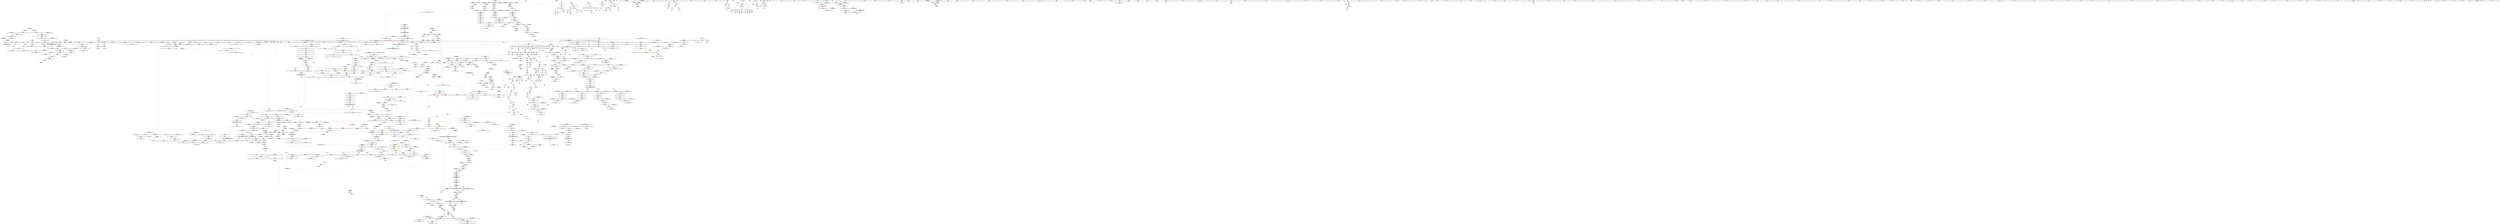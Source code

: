 digraph "SVFG" {
	label="SVFG";

	Node0x556dd2041190 [shape=record,color=grey,label="{NodeID: 0\nNullPtr|{|<s40>138}}"];
	Node0x556dd2041190 -> Node0x556dd20bd0b0[style=solid];
	Node0x556dd2041190 -> Node0x556dd20bd1b0[style=solid];
	Node0x556dd2041190 -> Node0x556dd20bd280[style=solid];
	Node0x556dd2041190 -> Node0x556dd20bd350[style=solid];
	Node0x556dd2041190 -> Node0x556dd20bd420[style=solid];
	Node0x556dd2041190 -> Node0x556dd20bd4f0[style=solid];
	Node0x556dd2041190 -> Node0x556dd20bd5c0[style=solid];
	Node0x556dd2041190 -> Node0x556dd20bd690[style=solid];
	Node0x556dd2041190 -> Node0x556dd20bd760[style=solid];
	Node0x556dd2041190 -> Node0x556dd20bd830[style=solid];
	Node0x556dd2041190 -> Node0x556dd20bd900[style=solid];
	Node0x556dd2041190 -> Node0x556dd20bd9d0[style=solid];
	Node0x556dd2041190 -> Node0x556dd20bdaa0[style=solid];
	Node0x556dd2041190 -> Node0x556dd20bdb70[style=solid];
	Node0x556dd2041190 -> Node0x556dd20bdc40[style=solid];
	Node0x556dd2041190 -> Node0x556dd20bdd10[style=solid];
	Node0x556dd2041190 -> Node0x556dd20bdde0[style=solid];
	Node0x556dd2041190 -> Node0x556dd20bdeb0[style=solid];
	Node0x556dd2041190 -> Node0x556dd20bdf80[style=solid];
	Node0x556dd2041190 -> Node0x556dd20be050[style=solid];
	Node0x556dd2041190 -> Node0x556dd20be120[style=solid];
	Node0x556dd2041190 -> Node0x556dd20be1f0[style=solid];
	Node0x556dd2041190 -> Node0x556dd20be2c0[style=solid];
	Node0x556dd2041190 -> Node0x556dd20be390[style=solid];
	Node0x556dd2041190 -> Node0x556dd20be460[style=solid];
	Node0x556dd2041190 -> Node0x556dd20be530[style=solid];
	Node0x556dd2041190 -> Node0x556dd20be600[style=solid];
	Node0x556dd2041190 -> Node0x556dd20be6d0[style=solid];
	Node0x556dd2041190 -> Node0x556dd20be7a0[style=solid];
	Node0x556dd2041190 -> Node0x556dd20be870[style=solid];
	Node0x556dd2041190 -> Node0x556dd20be940[style=solid];
	Node0x556dd2041190 -> Node0x556dd20bea10[style=solid];
	Node0x556dd2041190 -> Node0x556dd20beae0[style=solid];
	Node0x556dd2041190 -> Node0x556dd20e9920[style=solid];
	Node0x556dd2041190 -> Node0x556dd20ece20[style=solid];
	Node0x556dd2041190 -> Node0x556dd20efe10[style=solid];
	Node0x556dd2041190 -> Node0x556dd211c490[style=solid];
	Node0x556dd2041190 -> Node0x556dd211ca90[style=solid];
	Node0x556dd2041190 -> Node0x556dd211d510[style=solid];
	Node0x556dd2041190 -> Node0x556dd211e890[style=solid];
	Node0x556dd2041190:s40 -> Node0x556dd2233060[style=solid,color=red];
	Node0x556dd2188310 [shape=record,color=black,label="{NodeID: 1882\nMR_61V_2 = PHI(MR_61V_3, MR_61V_1, )\npts\{188 \}\n}"];
	Node0x556dd2188310 -> Node0x556dd2165310[style=dashed];
	Node0x556dd2188310 -> Node0x556dd2188310[style=dashed];
	Node0x556dd20c0ac0 [shape=record,color=red,label="{NodeID: 775\n676\<--675\n\<--_M_node\n_ZNKSt23_Rb_tree_const_iteratorIiEdeEv\n}"];
	Node0x556dd20c0ac0 -> Node0x556dd20b4d90[style=solid];
	Node0x556dd222bef0 [shape=record,color=black,label="{NodeID: 2657\n310 = PHI()\n}"];
	Node0x556dd20b7150 [shape=record,color=black,label="{NodeID: 443\n1300\<--1299\n\<--\n_ZNSt8_Rb_treeIiiSt9_IdentityIiESt4lessIiESaIiEE24_M_get_insert_unique_posERKi\n|{<s0>87}}"];
	Node0x556dd20b7150:s0 -> Node0x556dd2222b20[style=solid,color=red];
	Node0x556dd20aaf60 [shape=record,color=green,label="{NodeID: 111\n744\<--745\nthis.addr\<--this.addr_field_insensitive\n_ZNSt20_Rb_tree_key_compareISt4lessIiEEC2Ev\n}"];
	Node0x556dd20aaf60 -> Node0x556dd20c0ed0[style=solid];
	Node0x556dd20aaf60 -> Node0x556dd20eca10[style=solid];
	Node0x556dd20c64f0 [shape=record,color=red,label="{NodeID: 886\n1604\<--1603\n\<--coerce.dive\n_ZNSt8_Rb_treeIiiSt9_IdentityIiESt4lessIiESaIiEE5beginEv\n}"];
	Node0x556dd20c64f0 -> Node0x556dd20c8d90[style=solid];
	Node0x556dd20ccf90 [shape=record,color=purple,label="{NodeID: 554\n2084\<--45\nllvm.global_ctors_2\<--llvm.global_ctors\nGlob }"];
	Node0x556dd20ccf90 -> Node0x556dd20e9920[style=solid];
	Node0x556dd20af6d0 [shape=record,color=green,label="{NodeID: 222\n1399\<--1400\n__insert_left\<--__insert_left_field_insensitive\n_ZNSt8_Rb_treeIiiSt9_IdentityIiESt4lessIiESaIiEE10_M_insert_IiNS5_11_Alloc_nodeEEESt17_Rb_tree_iteratorIiEPSt18_Rb_tree_node_baseSB_OT_RT0_\n}"];
	Node0x556dd20af6d0 -> Node0x556dd20c50a0[style=solid];
	Node0x556dd20af6d0 -> Node0x556dd20f0700[style=solid];
	Node0x556dd20eb900 [shape=record,color=blue,label="{NodeID: 997\n179\<--86\nbad\<--\nmain\n}"];
	Node0x556dd20eb900 -> Node0x556dd2181a10[style=dashed];
	Node0x556dd2165d10 [shape=record,color=black,label="{NodeID: 1772\nMR_73V_5 = PHI(MR_73V_8, MR_73V_4, )\npts\{1700002 \}\n|{|<s2>20|<s3>25}}"];
	Node0x556dd2165d10 -> Node0x556dd2165d10[style=dashed];
	Node0x556dd2165d10 -> Node0x556dd2189210[style=dashed];
	Node0x556dd2165d10:s2 -> Node0x556dd219abe0[style=dashed,color=red];
	Node0x556dd2165d10:s3 -> Node0x556dd218bfe0[style=dashed,color=red];
	Node0x556dd20d29f0 [shape=record,color=red,label="{NodeID: 665\n450\<--8\n\<--k\nmain\n}"];
	Node0x556dd20d29f0 -> Node0x556dd211a090[style=solid];
	Node0x556dd21b83b0 [shape=record,color=yellow,style=double,label="{NodeID: 2547\n472V_2 = CSCHI(MR_472V_1)\npts\{20460000 \}\nCS[]}"];
	Node0x556dd21b83b0 -> Node0x556dd20e8fe0[style=dashed];
	Node0x556dd20bdb70 [shape=record,color=black,label="{NodeID: 333\n765\<--3\n\<--dummyVal\n_ZNSt15_Rb_tree_headerC2Ev\n|{<s0>44}}"];
	Node0x556dd20bdb70:s0 -> Node0x556dd22221b0[style=solid,color=red];
	Node0x556dd20f1330 [shape=record,color=blue,label="{NodeID: 1108\n1525\<--1524\nthis.addr\<--this\n_ZNSt8_Rb_treeIiiSt9_IdentityIiESt4lessIiESaIiEE6_M_endEv\n}"];
	Node0x556dd20f1330 -> Node0x556dd20c5a60[style=dashed];
	Node0x556dd202eb30 [shape=record,color=green,label="{NodeID: 1\n7\<--1\n__dso_handle\<--dummyObj\nGlob }"];
	Node0x556dd2188810 [shape=record,color=black,label="{NodeID: 1883\nMR_69V_2 = PHI(MR_69V_3, MR_69V_1, )\npts\{1700000 \}\n|{|<s1>16}}"];
	Node0x556dd2188810 -> Node0x556dd2188810[style=dashed];
	Node0x556dd2188810:s1 -> Node0x556dd2198d20[style=dashed,color=red];
	Node0x556dd20c0b90 [shape=record,color=red,label="{NodeID: 776\n693\<--690\nthis1\<--this.addr\n_ZNSt3setIiSt4lessIiESaIiEED2Ev\n}"];
	Node0x556dd20c0b90 -> Node0x556dd20cdbf0[style=solid];
	Node0x556dd222bff0 [shape=record,color=black,label="{NodeID: 2658\n324 = PHI()\n}"];
	Node0x556dd20b7220 [shape=record,color=black,label="{NodeID: 444\n1304\<--1303\n\<--\n_ZNSt8_Rb_treeIiiSt9_IdentityIiESt4lessIiESaIiEE24_M_get_insert_unique_posERKi\n|{<s0>88}}"];
	Node0x556dd20b7220:s0 -> Node0x556dd22204a0[style=solid,color=red];
	Node0x556dd20ab030 [shape=record,color=green,label="{NodeID: 112\n752\<--753\nthis.addr\<--this.addr_field_insensitive\n_ZNSt15_Rb_tree_headerC2Ev\n}"];
	Node0x556dd20ab030 -> Node0x556dd20c0fa0[style=solid];
	Node0x556dd20ab030 -> Node0x556dd20ecae0[style=solid];
	Node0x556dd20c65c0 [shape=record,color=red,label="{NodeID: 887\n1619\<--1610\nthis1\<--this.addr\n_ZNSt4pairIPSt18_Rb_tree_node_baseS1_EC2IRPSt13_Rb_tree_nodeIiERS1_Lb1EEEOT_OT0_\n}"];
	Node0x556dd20c65c0 -> Node0x556dd20c8e60[style=solid];
	Node0x556dd20c65c0 -> Node0x556dd20d1810[style=solid];
	Node0x556dd20c65c0 -> Node0x556dd20d18e0[style=solid];
	Node0x556dd20cd090 [shape=record,color=purple,label="{NodeID: 555\n551\<--191\ncoerce.dive\<--ref.tmp157\nmain\n}"];
	Node0x556dd20cd090 -> Node0x556dd20ebde0[style=solid];
	Node0x556dd20af7a0 [shape=record,color=green,label="{NodeID: 223\n1401\<--1402\nref.tmp\<--ref.tmp_field_insensitive\n_ZNSt8_Rb_treeIiiSt9_IdentityIiESt4lessIiESaIiEE10_M_insert_IiNS5_11_Alloc_nodeEEESt17_Rb_tree_iteratorIiEPSt18_Rb_tree_node_baseSB_OT_RT0_\n|{<s0>99}}"];
	Node0x556dd20af7a0:s0 -> Node0x556dd22216f0[style=solid,color=red];
	Node0x556dd20eb9d0 [shape=record,color=blue,label="{NodeID: 998\n185\<--485\nj100\<--inc125\nmain\n}"];
	Node0x556dd20eb9d0 -> Node0x556dd20d6540[style=dashed];
	Node0x556dd20eb9d0 -> Node0x556dd20d6610[style=dashed];
	Node0x556dd20eb9d0 -> Node0x556dd20d66e0[style=dashed];
	Node0x556dd20eb9d0 -> Node0x556dd20d67b0[style=dashed];
	Node0x556dd20eb9d0 -> Node0x556dd20eb9d0[style=dashed];
	Node0x556dd20eb9d0 -> Node0x556dd2164e10[style=dashed];
	Node0x556dd2166210 [shape=record,color=black,label="{NodeID: 1773\nMR_75V_5 = PHI(MR_75V_8, MR_75V_4, )\npts\{1700003 \}\n|{|<s2>20}}"];
	Node0x556dd2166210 -> Node0x556dd2166210[style=dashed];
	Node0x556dd2166210 -> Node0x556dd2189710[style=dashed];
	Node0x556dd2166210:s2 -> Node0x556dd219abe0[style=dashed,color=red];
	Node0x556dd20d2ac0 [shape=record,color=red,label="{NodeID: 666\n491\<--8\n\<--k\nmain\n}"];
	Node0x556dd20d2ac0 -> Node0x556dd211c310[style=solid];
	Node0x556dd2211f00 [shape=record,color=black,label="{NodeID: 2548\n1721 = PHI(1715, )\n0th arg _ZNK9__gnu_cxx16__aligned_membufIiE6_M_ptrEv }"];
	Node0x556dd2211f00 -> Node0x556dd20f2780[style=solid];
	Node0x556dd20bdc40 [shape=record,color=black,label="{NodeID: 334\n828\<--3\n\<--dummyVal\n_ZNSt8_Rb_treeIiiSt9_IdentityIiESt4lessIiESaIiEED2Ev\n}"];
	Node0x556dd20f1400 [shape=record,color=blue,label="{NodeID: 1109\n1539\<--1536\nthis.addr\<--this\n_ZNKSt4lessIiEclERKiS2_\n}"];
	Node0x556dd20f1400 -> Node0x556dd20c5b30[style=dashed];
	Node0x556dd207f1a0 [shape=record,color=green,label="{NodeID: 2\n9\<--1\n\<--dummyObj\nCan only get source location for instruction, argument, global var or function.}"];
	Node0x556dd2188d10 [shape=record,color=black,label="{NodeID: 1884\nMR_71V_2 = PHI(MR_71V_3, MR_71V_1, )\npts\{1700001 \}\n|{|<s1>16}}"];
	Node0x556dd2188d10 -> Node0x556dd2188d10[style=dashed];
	Node0x556dd2188d10:s1 -> Node0x556dd2198d20[style=dashed,color=red];
	Node0x556dd20c0c60 [shape=record,color=red,label="{NodeID: 777\n704\<--701\nthis1\<--this.addr\n_ZNSt8_Rb_treeIiiSt9_IdentityIiESt4lessIiESaIiEEC2Ev\n}"];
	Node0x556dd20c0c60 -> Node0x556dd20cdcc0[style=solid];
	Node0x556dd222c0f0 [shape=record,color=black,label="{NodeID: 2659\n332 = PHI()\n}"];
	Node0x556dd20b72f0 [shape=record,color=black,label="{NodeID: 445\n1313\<--1312\ntobool7\<--\n_ZNSt8_Rb_treeIiiSt9_IdentityIiESt4lessIiESaIiEE24_M_get_insert_unique_posERKi\n}"];
	Node0x556dd20ab100 [shape=record,color=green,label="{NodeID: 113\n761\<--762\n_ZNSt15_Rb_tree_header8_M_resetEv\<--_ZNSt15_Rb_tree_header8_M_resetEv_field_insensitive\n}"];
	Node0x556dd20c6690 [shape=record,color=red,label="{NodeID: 888\n1622\<--1612\n\<--__x.addr\n_ZNSt4pairIPSt18_Rb_tree_node_baseS1_EC2IRPSt13_Rb_tree_nodeIiERS1_Lb1EEEOT_OT0_\n|{<s0>112}}"];
	Node0x556dd20c6690:s0 -> Node0x556dd22200e0[style=solid,color=red];
	Node0x556dd20cd160 [shape=record,color=purple,label="{NodeID: 556\n515\<--514\n\<--\nmain\n}"];
	Node0x556dd20cd160 -> Node0x556dd20ebb70[style=solid];
	Node0x556dd20af870 [shape=record,color=green,label="{NodeID: 224\n1403\<--1404\n__z\<--__z_field_insensitive\n_ZNSt8_Rb_treeIiiSt9_IdentityIiESt4lessIiESaIiEE10_M_insert_IiNS5_11_Alloc_nodeEEESt17_Rb_tree_iteratorIiEPSt18_Rb_tree_node_baseSB_OT_RT0_\n}"];
	Node0x556dd20af870 -> Node0x556dd20c5170[style=solid];
	Node0x556dd20af870 -> Node0x556dd20c5240[style=solid];
	Node0x556dd20af870 -> Node0x556dd20f07d0[style=solid];
	Node0x556dd20ebaa0 [shape=record,color=blue,label="{NodeID: 999\n187\<--509\nref.tmp\<--conv141\nmain\n|{|<s1>20}}"];
	Node0x556dd20ebaa0 -> Node0x556dd2165310[style=dashed];
	Node0x556dd20ebaa0:s1 -> Node0x556dd219a860[style=dashed,color=red];
	Node0x556dd2166710 [shape=record,color=black,label="{NodeID: 1774\nMR_77V_5 = PHI(MR_77V_8, MR_77V_4, )\npts\{1700004 \}\n|{|<s3>17|<s4>20|<s5>21|<s6>23}}"];
	Node0x556dd2166710 -> Node0x556dd20d7c00[style=dashed];
	Node0x556dd2166710 -> Node0x556dd2166710[style=dashed];
	Node0x556dd2166710 -> Node0x556dd2189c10[style=dashed];
	Node0x556dd2166710:s3 -> Node0x556dd2196d40[style=dashed,color=red];
	Node0x556dd2166710:s4 -> Node0x556dd219abe0[style=dashed,color=red];
	Node0x556dd2166710:s5 -> Node0x556dd2196d40[style=dashed,color=red];
	Node0x556dd2166710:s6 -> Node0x556dd2196d40[style=dashed,color=red];
	Node0x556dd20d2b90 [shape=record,color=red,label="{NodeID: 667\n280\<--11\n\<--d\nmain\n}"];
	Node0x556dd20d2b90 -> Node0x556dd211dc90[style=solid];
	Node0x556dd2211680 [shape=record,color=black,label="{NodeID: 2549\n653 = PHI(169, )\n0th arg _ZNKSt3setIiSt4lessIiESaIiEE5beginEv }"];
	Node0x556dd2211680 -> Node0x556dd20ec460[style=solid];
	Node0x556dd20bdd10 [shape=record,color=black,label="{NodeID: 335\n829\<--3\n\<--dummyVal\n_ZNSt8_Rb_treeIiiSt9_IdentityIiESt4lessIiESaIiEED2Ev\n}"];
	Node0x556dd20bdd10 -> Node0x556dd20ed230[style=solid];
	Node0x556dd20f14d0 [shape=record,color=blue,label="{NodeID: 1110\n1541\<--1537\n__x.addr\<--__x\n_ZNKSt4lessIiEclERKiS2_\n}"];
	Node0x556dd20f14d0 -> Node0x556dd20c5c00[style=dashed];
	Node0x556dd207f230 [shape=record,color=green,label="{NodeID: 3\n26\<--1\n.str\<--dummyObj\nGlob }"];
	Node0x556dd2189210 [shape=record,color=black,label="{NodeID: 1885\nMR_73V_2 = PHI(MR_73V_3, MR_73V_1, )\npts\{1700002 \}\n|{|<s1>16}}"];
	Node0x556dd2189210 -> Node0x556dd2189210[style=dashed];
	Node0x556dd2189210:s1 -> Node0x556dd2198d20[style=dashed,color=red];
	Node0x556dd20c0d30 [shape=record,color=red,label="{NodeID: 778\n715\<--712\nthis1\<--this.addr\n_ZNSt8_Rb_treeIiiSt9_IdentityIiESt4lessIiESaIiEE13_Rb_tree_implIS3_Lb1EEC2Ev\n}"];
	Node0x556dd20c0d30 -> Node0x556dd20b4f30[style=solid];
	Node0x556dd20c0d30 -> Node0x556dd20b5000[style=solid];
	Node0x556dd20c0d30 -> Node0x556dd20b50d0[style=solid];
	Node0x556dd222c1f0 [shape=record,color=black,label="{NodeID: 2660\n511 = PHI(610, )\n}"];
	Node0x556dd20b73c0 [shape=record,color=black,label="{NodeID: 446\n1334\<--1333\n\<--_M_impl13\n_ZNSt8_Rb_treeIiiSt9_IdentityIiESt4lessIiESaIiEE24_M_get_insert_unique_posERKi\n}"];
	Node0x556dd20b73c0 -> Node0x556dd20d0080[style=solid];
	Node0x556dd20afcc0 [shape=record,color=green,label="{NodeID: 114\n770\<--771\nthis.addr\<--this.addr_field_insensitive\n_ZN9__gnu_cxx13new_allocatorISt13_Rb_tree_nodeIiEEC2Ev\n}"];
	Node0x556dd20afcc0 -> Node0x556dd20c1070[style=solid];
	Node0x556dd20afcc0 -> Node0x556dd20ecc80[style=solid];
	Node0x556dd20c6760 [shape=record,color=red,label="{NodeID: 889\n1630\<--1614\n\<--__y.addr\n_ZNSt4pairIPSt18_Rb_tree_node_baseS1_EC2IRPSt13_Rb_tree_nodeIiERS1_Lb1EEEOT_OT0_\n|{<s0>113}}"];
	Node0x556dd20c6760:s0 -> Node0x556dd22206b0[style=solid,color=red];
	Node0x556dd20cd230 [shape=record,color=purple,label="{NodeID: 557\n518\<--514\n\<--\nmain\n}"];
	Node0x556dd20cd230 -> Node0x556dd20ebc40[style=solid];
	Node0x556dd20af940 [shape=record,color=green,label="{NodeID: 225\n1435\<--1436\n_ZNKSt8_Rb_treeIiiSt9_IdentityIiESt4lessIiESaIiEE11_Alloc_nodeclIiEEPSt13_Rb_tree_nodeIiEOT_\<--_ZNKSt8_Rb_treeIiiSt9_IdentityIiESt4lessIiESaIiEE11_Alloc_nodeclIiEEPSt13_Rb_tree_nodeIiEOT__field_insensitive\n}"];
	Node0x556dd20ebb70 [shape=record,color=blue,label="{NodeID: 1000\n515\<--516\n\<--\nmain\n}"];
	Node0x556dd20ebb70 -> Node0x556dd216b210[style=dashed];
	Node0x556dd20d2c60 [shape=record,color=red,label="{NodeID: 668\n327\<--11\n\<--d\nmain\n}"];
	Node0x556dd22200e0 [shape=record,color=black,label="{NodeID: 2550\n1741 = PHI(1622, )\n0th arg _ZSt7forwardIRPSt13_Rb_tree_nodeIiEEOT_RNSt16remove_referenceIS4_E4typeE }"];
	Node0x556dd22200e0 -> Node0x556dd20f2920[style=solid];
	Node0x556dd20bdde0 [shape=record,color=black,label="{NodeID: 336\n831\<--3\n\<--dummyVal\n_ZNSt8_Rb_treeIiiSt9_IdentityIiESt4lessIiESaIiEED2Ev\n}"];
	Node0x556dd20bdde0 -> Node0x556dd20ed300[style=solid];
	Node0x556dd20f15a0 [shape=record,color=blue,label="{NodeID: 1111\n1543\<--1538\n__y.addr\<--__y\n_ZNKSt4lessIiEclERKiS2_\n}"];
	Node0x556dd20f15a0 -> Node0x556dd20c5cd0[style=dashed];
	Node0x556dd207f8f0 [shape=record,color=green,label="{NodeID: 4\n28\<--1\nstderr\<--dummyObj\nGlob }"];
	Node0x556dd2189710 [shape=record,color=black,label="{NodeID: 1886\nMR_75V_2 = PHI(MR_75V_3, MR_75V_1, )\npts\{1700003 \}\n|{|<s1>16}}"];
	Node0x556dd2189710 -> Node0x556dd2189710[style=dashed];
	Node0x556dd2189710:s1 -> Node0x556dd2198d20[style=dashed,color=red];
	Node0x556dd20c0e00 [shape=record,color=red,label="{NodeID: 779\n736\<--733\nthis1\<--this.addr\n_ZNSaISt13_Rb_tree_nodeIiEEC2Ev\n}"];
	Node0x556dd20c0e00 -> Node0x556dd20b5270[style=solid];
	Node0x556dd222c390 [shape=record,color=black,label="{NodeID: 2661\n661 = PHI(2043, )\n}"];
	Node0x556dd222c390 -> Node0x556dd20ec530[style=solid];
	Node0x556dd20b7490 [shape=record,color=black,label="{NodeID: 447\n1245\<--1353\n_ZNSt8_Rb_treeIiiSt9_IdentityIiESt4lessIiESaIiEE24_M_get_insert_unique_posERKi_ret\<--\n_ZNSt8_Rb_treeIiiSt9_IdentityIiESt4lessIiESaIiEE24_M_get_insert_unique_posERKi\n|{<s0>73}}"];
	Node0x556dd20b7490:s0 -> Node0x556dd222e0f0[style=solid,color=blue];
	Node0x556dd20afd90 [shape=record,color=green,label="{NodeID: 115\n777\<--778\nthis.addr\<--this.addr_field_insensitive\n_ZNSt15_Rb_tree_header8_M_resetEv\n}"];
	Node0x556dd20afd90 -> Node0x556dd20c1140[style=solid];
	Node0x556dd20afd90 -> Node0x556dd20ecd50[style=solid];
	Node0x556dd2193e60 [shape=record,color=yellow,style=double,label="{NodeID: 1997\n120V_1 = ENCHI(MR_120V_0)\npts\{6200000 \}\nFun[_ZNSt23_Rb_tree_const_iteratorIiEC2ERKSt17_Rb_tree_iteratorIiE]}"];
	Node0x556dd2193e60 -> Node0x556dd20e8ca0[style=dashed];
	Node0x556dd20c6830 [shape=record,color=red,label="{NodeID: 890\n1626\<--1623\n\<--call\n_ZNSt4pairIPSt18_Rb_tree_node_baseS1_EC2IRPSt13_Rb_tree_nodeIiERS1_Lb1EEEOT_OT0_\n}"];
	Node0x556dd20c6830 -> Node0x556dd20c8f30[style=solid];
	Node0x556dd20cd300 [shape=record,color=purple,label="{NodeID: 558\n590\<--589\n_M_t\<--this1\n_ZNSt3setIiSt4lessIiESaIiEEC2Ev\n|{<s0>29}}"];
	Node0x556dd20cd300:s0 -> Node0x556dd2224400[style=solid,color=red];
	Node0x556dd20afa40 [shape=record,color=green,label="{NodeID: 226\n1449\<--1450\n_ZSt29_Rb_tree_insert_and_rebalancebPSt18_Rb_tree_node_baseS0_RS_\<--_ZSt29_Rb_tree_insert_and_rebalancebPSt18_Rb_tree_node_baseS0_RS__field_insensitive\n}"];
	Node0x556dd20ebc40 [shape=record,color=blue,label="{NodeID: 1001\n518\<--519\n\<--\nmain\n}"];
	Node0x556dd20ebc40 -> Node0x556dd216b710[style=dashed];
	Node0x556dd20d2d30 [shape=record,color=red,label="{NodeID: 669\n207\<--18\n\<--pn\nmain\n}"];
	Node0x556dd20d2d30 -> Node0x556dd20bf4d0[style=solid];
	Node0x556dd20d2d30 -> Node0x556dd211b110[style=solid];
	Node0x556dd2220220 [shape=record,color=black,label="{NodeID: 2551\n808 = PHI(694, )\n0th arg _ZNSt8_Rb_treeIiiSt9_IdentityIiESt4lessIiESaIiEED2Ev }"];
	Node0x556dd2220220 -> Node0x556dd20ed160[style=solid];
	Node0x556dd20bdeb0 [shape=record,color=black,label="{NodeID: 337\n962\<--3\n\<--dummyVal\n_ZNSt8_Rb_treeIiiSt9_IdentityIiESt4lessIiESaIiEE15_M_destroy_nodeEPSt13_Rb_tree_nodeIiE\n}"];
	Node0x556dd20f1670 [shape=record,color=blue,label="{NodeID: 1112\n1557\<--1556\n__x.addr\<--__x\n_ZNSt8_Rb_treeIiiSt9_IdentityIiESt4lessIiESaIiEE6_S_keyEPKSt13_Rb_tree_nodeIiE\n}"];
	Node0x556dd20f1670 -> Node0x556dd20c5f40[style=dashed];
	Node0x556dd207f980 [shape=record,color=green,label="{NodeID: 5\n29\<--1\n.str.1\<--dummyObj\nGlob }"];
	Node0x556dd2189c10 [shape=record,color=black,label="{NodeID: 1887\nMR_77V_2 = PHI(MR_77V_3, MR_77V_1, )\npts\{1700004 \}\n|{|<s1>16}}"];
	Node0x556dd2189c10 -> Node0x556dd2189c10[style=dashed];
	Node0x556dd2189c10:s1 -> Node0x556dd2198d20[style=dashed,color=red];
	Node0x556dd20c0ed0 [shape=record,color=red,label="{NodeID: 780\n747\<--744\nthis1\<--this.addr\n_ZNSt20_Rb_tree_key_compareISt4lessIiEEC2Ev\n}"];
	Node0x556dd20c0ed0 -> Node0x556dd20cde60[style=solid];
	Node0x556dd222c560 [shape=record,color=black,label="{NodeID: 2662\n678 = PHI(1709, )\n}"];
	Node0x556dd222c560 -> Node0x556dd20b4e60[style=solid];
	Node0x556dd20b7560 [shape=record,color=black,label="{NodeID: 448\n1355\<--1365\n_ZNKSt9_IdentityIiEclERi_ret\<--\n_ZNKSt9_IdentityIiEclERi\n|{<s0>72|<s1>99}}"];
	Node0x556dd20b7560:s0 -> Node0x556dd222df50[style=solid,color=blue];
	Node0x556dd20b7560:s1 -> Node0x556dd222f490[style=solid,color=blue];
	Node0x556dd20afe60 [shape=record,color=green,label="{NodeID: 116\n798\<--799\n__cxa_begin_catch\<--__cxa_begin_catch_field_insensitive\n}"];
	Node0x556dd20c6900 [shape=record,color=red,label="{NodeID: 891\n1634\<--1631\n\<--call2\n_ZNSt4pairIPSt18_Rb_tree_node_baseS1_EC2IRPSt13_Rb_tree_nodeIiERS1_Lb1EEEOT_OT0_\n}"];
	Node0x556dd20c6900 -> Node0x556dd20f1cf0[style=solid];
	Node0x556dd20cd3d0 [shape=record,color=purple,label="{NodeID: 559\n601\<--600\n_M_t\<--this1\n_ZNKSt3setIiSt4lessIiESaIiEE4sizeEv\n|{<s0>30}}"];
	Node0x556dd20cd3d0:s0 -> Node0x556dd2221db0[style=solid,color=red];
	Node0x556dd20afb40 [shape=record,color=green,label="{NodeID: 227\n1467\<--1468\n__t.addr\<--__t.addr_field_insensitive\n_ZSt7forwardIiEOT_RNSt16remove_referenceIS0_E4typeE\n}"];
	Node0x556dd20afb40 -> Node0x556dd20c54b0[style=solid];
	Node0x556dd20afb40 -> Node0x556dd20f0be0[style=solid];
	Node0x556dd20ebd10 [shape=record,color=blue,label="{NodeID: 1002\n171\<--525\ni49\<--inc147\nmain\n}"];
	Node0x556dd20ebd10 -> Node0x556dd20d51c0[style=dashed];
	Node0x556dd20ebd10 -> Node0x556dd20d5290[style=dashed];
	Node0x556dd20ebd10 -> Node0x556dd20d5360[style=dashed];
	Node0x556dd20ebd10 -> Node0x556dd20d5430[style=dashed];
	Node0x556dd20ebd10 -> Node0x556dd20d5500[style=dashed];
	Node0x556dd20ebd10 -> Node0x556dd20d55d0[style=dashed];
	Node0x556dd20ebd10 -> Node0x556dd20d56a0[style=dashed];
	Node0x556dd20ebd10 -> Node0x556dd20d5770[style=dashed];
	Node0x556dd20ebd10 -> Node0x556dd20d5840[style=dashed];
	Node0x556dd20ebd10 -> Node0x556dd20ebd10[style=dashed];
	Node0x556dd20ebd10 -> Node0x556dd2186510[style=dashed];
	Node0x556dd2167610 [shape=record,color=black,label="{NodeID: 1777\nMR_85V_4 = PHI(MR_85V_7, MR_85V_2, )\npts\{19320004 \}\n|{|<s3>20}}"];
	Node0x556dd2167610 -> Node0x556dd20d7c00[style=dashed];
	Node0x556dd2167610 -> Node0x556dd2167610[style=dashed];
	Node0x556dd2167610 -> Node0x556dd218b010[style=dashed];
	Node0x556dd2167610:s3 -> Node0x556dd219abe0[style=dashed,color=red];
	Node0x556dd20d2e00 [shape=record,color=red,label="{NodeID: 670\n329\<--18\n\<--pn\nmain\n}"];
	Node0x556dd2220360 [shape=record,color=black,label="{NodeID: 2552\n1108 = PHI(1102, )\n0th arg _ZN9__gnu_cxx13new_allocatorISt13_Rb_tree_nodeIiEED2Ev }"];
	Node0x556dd2220360 -> Node0x556dd20eeb60[style=solid];
	Node0x556dd20bdf80 [shape=record,color=black,label="{NodeID: 338\n963\<--3\n\<--dummyVal\n_ZNSt8_Rb_treeIiiSt9_IdentityIiESt4lessIiESaIiEE15_M_destroy_nodeEPSt13_Rb_tree_nodeIiE\n|{<s0>62}}"];
	Node0x556dd20bdf80:s0 -> Node0x556dd22221b0[style=solid,color=red];
	Node0x556dd20f1740 [shape=record,color=blue,label="{NodeID: 1113\n1573\<--1571\nthis.addr\<--this\n_ZNKSt17_Rb_tree_iteratorIiEeqERKS0_\n}"];
	Node0x556dd20f1740 -> Node0x556dd20c6010[style=dashed];
	Node0x556dd207fa10 [shape=record,color=green,label="{NodeID: 6\n31\<--1\n.str.2\<--dummyObj\nGlob }"];
	Node0x556dd218a110 [shape=record,color=black,label="{NodeID: 1888\nMR_79V_2 = PHI(MR_79V_3, MR_79V_1, )\npts\{1900000 \}\n}"];
	Node0x556dd218a110 -> Node0x556dd20ebb70[style=dashed];
	Node0x556dd218a110 -> Node0x556dd216b210[style=dashed];
	Node0x556dd218a110 -> Node0x556dd218a110[style=dashed];
	Node0x556dd20c0fa0 [shape=record,color=red,label="{NodeID: 781\n755\<--752\nthis1\<--this.addr\n_ZNSt15_Rb_tree_headerC2Ev\n|{|<s3>43}}"];
	Node0x556dd20c0fa0 -> Node0x556dd20cdf30[style=solid];
	Node0x556dd20c0fa0 -> Node0x556dd20ce000[style=solid];
	Node0x556dd20c0fa0 -> Node0x556dd20ce0d0[style=solid];
	Node0x556dd20c0fa0:s3 -> Node0x556dd2232a00[style=solid,color=red];
	Node0x556dd222c6a0 [shape=record,color=black,label="{NodeID: 2663\n602 = PHI(1114, )\n}"];
	Node0x556dd222c6a0 -> Node0x556dd20b4980[style=solid];
	Node0x556dd20b7630 [shape=record,color=black,label="{NodeID: 449\n1419\<--1418\n\<--_M_impl\n_ZNSt8_Rb_treeIiiSt9_IdentityIiESt4lessIiESaIiEE10_M_insert_IiNS5_11_Alloc_nodeEEESt17_Rb_tree_iteratorIiEPSt18_Rb_tree_node_baseSB_OT_RT0_\n}"];
	Node0x556dd20b7630 -> Node0x556dd20d0560[style=solid];
	Node0x556dd20aff60 [shape=record,color=green,label="{NodeID: 117\n801\<--802\n_ZSt9terminatev\<--_ZSt9terminatev_field_insensitive\n}"];
	Node0x556dd20c69d0 [shape=record,color=red,label="{NodeID: 892\n1642\<--1639\nthis1\<--this.addr\n_ZNSt17_Rb_tree_iteratorIiEmmEv\n}"];
	Node0x556dd20c69d0 -> Node0x556dd20c9000[style=solid];
	Node0x556dd20c69d0 -> Node0x556dd20d19b0[style=solid];
	Node0x556dd20c69d0 -> Node0x556dd20d1a80[style=solid];
	Node0x556dd20cd4a0 [shape=record,color=purple,label="{NodeID: 560\n639\<--619\nfirst\<--__p\n_ZNSt3setIiSt4lessIiESaIiEE6insertEOi\n|{<s0>33}}"];
	Node0x556dd20cd4a0:s0 -> Node0x556dd2225720[style=solid,color=red];
	Node0x556dd20b8180 [shape=record,color=green,label="{NodeID: 228\n1476\<--1477\nthis.addr\<--this.addr_field_insensitive\n_ZNSt4pairISt17_Rb_tree_iteratorIiEbEC2IS1_bLb1EEEOT_OT0_\n}"];
	Node0x556dd20b8180 -> Node0x556dd20c5580[style=solid];
	Node0x556dd20b8180 -> Node0x556dd20f0cb0[style=solid];
	Node0x556dd20ebde0 [shape=record,color=blue,label="{NodeID: 1003\n551\<--548\ncoerce.dive\<--call158\nmain\n|{|<s1>26}}"];
	Node0x556dd20ebde0 -> Node0x556dd218ab10[style=dashed];
	Node0x556dd20ebde0:s1 -> Node0x556dd21951c0[style=dashed,color=red];
	Node0x556dd20d2ed0 [shape=record,color=red,label="{NodeID: 671\n339\<--18\n\<--pn\nmain\n}"];
	Node0x556dd20d2ed0 -> Node0x556dd211ed10[style=solid];
	Node0x556dd22204a0 [shape=record,color=black,label="{NodeID: 2553\n902 = PHI(856, 1304, )\n0th arg _ZNSt8_Rb_treeIiiSt9_IdentityIiESt4lessIiESaIiEE8_S_rightEPSt18_Rb_tree_node_base }"];
	Node0x556dd22204a0 -> Node0x556dd20ed8b0[style=solid];
	Node0x556dd20be050 [shape=record,color=black,label="{NodeID: 339\n982\<--3\n\<--dummyVal\n_ZNSt8_Rb_treeIiiSt9_IdentityIiESt4lessIiESaIiEE11_M_put_nodeEPSt13_Rb_tree_nodeIiE\n}"];
	Node0x556dd20f1810 [shape=record,color=blue,label="{NodeID: 1114\n1575\<--1572\n__x.addr\<--__x\n_ZNKSt17_Rb_tree_iteratorIiEeqERKS0_\n}"];
	Node0x556dd20f1810 -> Node0x556dd20c60e0[style=dashed];
	Node0x556dd207faa0 [shape=record,color=green,label="{NodeID: 7\n33\<--1\n.str.3\<--dummyObj\nGlob }"];
	Node0x556dd218a610 [shape=record,color=black,label="{NodeID: 1889\nMR_81V_2 = PHI(MR_81V_3, MR_81V_1, )\npts\{1900001 \}\n}"];
	Node0x556dd218a610 -> Node0x556dd20ebc40[style=dashed];
	Node0x556dd218a610 -> Node0x556dd216b710[style=dashed];
	Node0x556dd218a610 -> Node0x556dd218a610[style=dashed];
	Node0x556dd20c1070 [shape=record,color=red,label="{NodeID: 782\n773\<--770\nthis1\<--this.addr\n_ZN9__gnu_cxx13new_allocatorISt13_Rb_tree_nodeIiEEC2Ev\n}"];
	Node0x556dd222c7e0 [shape=record,color=black,label="{NodeID: 2664\n626 = PHI(1205, )\n|{<s0>32}}"];
	Node0x556dd222c7e0:s0 -> Node0x556dd22339a0[style=solid,color=red];
	Node0x556dd20b7700 [shape=record,color=black,label="{NodeID: 450\n1429\<--1427\nfrombool\<--\n_ZNSt8_Rb_treeIiiSt9_IdentityIiESt4lessIiESaIiEE10_M_insert_IiNS5_11_Alloc_nodeEEESt17_Rb_tree_iteratorIiEPSt18_Rb_tree_node_baseSB_OT_RT0_\n}"];
	Node0x556dd20b7700 -> Node0x556dd20f0700[style=solid];
	Node0x556dd20b0060 [shape=record,color=green,label="{NodeID: 118\n809\<--810\nthis.addr\<--this.addr_field_insensitive\n_ZNSt8_Rb_treeIiiSt9_IdentityIiESt4lessIiESaIiEED2Ev\n}"];
	Node0x556dd20b0060 -> Node0x556dd20c1210[style=solid];
	Node0x556dd20b0060 -> Node0x556dd20ed160[style=solid];
	Node0x556dd20c6aa0 [shape=record,color=red,label="{NodeID: 893\n1644\<--1643\n\<--_M_node\n_ZNSt17_Rb_tree_iteratorIiEmmEv\n}"];
	Node0x556dd20cd570 [shape=record,color=purple,label="{NodeID: 561\n640\<--619\nsecond\<--__p\n_ZNSt3setIiSt4lessIiESaIiEE6insertEOi\n|{<s0>33}}"];
	Node0x556dd20cd570:s0 -> Node0x556dd2225860[style=solid,color=red];
	Node0x556dd20b8210 [shape=record,color=green,label="{NodeID: 229\n1478\<--1479\n__x.addr\<--__x.addr_field_insensitive\n_ZNSt4pairISt17_Rb_tree_iteratorIiEbEC2IS1_bLb1EEEOT_OT0_\n}"];
	Node0x556dd20b8210 -> Node0x556dd20c5650[style=solid];
	Node0x556dd20b8210 -> Node0x556dd20f0d80[style=solid];
	Node0x556dd20ebeb0 [shape=record,color=blue,label="{NodeID: 1004\n161\<--563\ntt\<--inc164\nmain\n}"];
	Node0x556dd20ebeb0 -> Node0x556dd2185110[style=dashed];
	Node0x556dd20d2fa0 [shape=record,color=red,label="{NodeID: 672\n126\<--24\n\<--MOD\n_Z3Mulii\n}"];
	Node0x556dd20d2fa0 -> Node0x556dd20beff0[style=solid];
	Node0x556dd22206b0 [shape=record,color=black,label="{NodeID: 2554\n1748 = PHI(1630, 1680, )\n0th arg _ZSt7forwardIRPSt18_Rb_tree_node_baseEOT_RNSt16remove_referenceIS3_E4typeE }"];
	Node0x556dd22206b0 -> Node0x556dd20f29f0[style=solid];
	Node0x556dd20be120 [shape=record,color=black,label="{NodeID: 340\n983\<--3\n\<--dummyVal\n_ZNSt8_Rb_treeIiiSt9_IdentityIiESt4lessIiESaIiEE11_M_put_nodeEPSt13_Rb_tree_nodeIiE\n|{<s0>65}}"];
	Node0x556dd20be120:s0 -> Node0x556dd22221b0[style=solid,color=red];
	Node0x556dd20f18e0 [shape=record,color=blue,label="{NodeID: 1115\n1591\<--1588\nthis.addr\<--this\n_ZNSt8_Rb_treeIiiSt9_IdentityIiESt4lessIiESaIiEE5beginEv\n}"];
	Node0x556dd20f18e0 -> Node0x556dd20c6350[style=dashed];
	Node0x556dd207fb30 [shape=record,color=green,label="{NodeID: 8\n35\<--1\n.str.4\<--dummyObj\nGlob }"];
	Node0x556dd218ab10 [shape=record,color=black,label="{NodeID: 1890\nMR_83V_2 = PHI(MR_83V_3, MR_83V_1, )\npts\{1920000 \}\n}"];
	Node0x556dd218ab10 -> Node0x556dd20ebde0[style=dashed];
	Node0x556dd218ab10 -> Node0x556dd218ab10[style=dashed];
	Node0x556dd20c1140 [shape=record,color=red,label="{NodeID: 783\n780\<--777\nthis1\<--this.addr\n_ZNSt15_Rb_tree_header8_M_resetEv\n}"];
	Node0x556dd20c1140 -> Node0x556dd20ce1a0[style=solid];
	Node0x556dd20c1140 -> Node0x556dd20ce270[style=solid];
	Node0x556dd20c1140 -> Node0x556dd20ce340[style=solid];
	Node0x556dd20c1140 -> Node0x556dd20ce410[style=solid];
	Node0x556dd20c1140 -> Node0x556dd20ce4e0[style=solid];
	Node0x556dd20c1140 -> Node0x556dd20ce5b0[style=solid];
	Node0x556dd20c1140 -> Node0x556dd20ce680[style=solid];
	Node0x556dd20c1140 -> Node0x556dd20ce750[style=solid];
	Node0x556dd20c1140 -> Node0x556dd20ce820[style=solid];
	Node0x556dd222c920 [shape=record,color=black,label="{NodeID: 2665\n629 = PHI(1127, )\n}"];
	Node0x556dd20b77d0 [shape=record,color=black,label="{NodeID: 451\n1439\<--1438\ntobool\<--\n_ZNSt8_Rb_treeIiiSt9_IdentityIiESt4lessIiESaIiEE10_M_insert_IiNS5_11_Alloc_nodeEEESt17_Rb_tree_iteratorIiEPSt18_Rb_tree_node_baseSB_OT_RT0_\n}"];
	Node0x556dd20b0130 [shape=record,color=green,label="{NodeID: 119\n811\<--812\nexn.slot\<--exn.slot_field_insensitive\n_ZNSt8_Rb_treeIiiSt9_IdentityIiESt4lessIiESaIiEED2Ev\n}"];
	Node0x556dd20b0130 -> Node0x556dd20c12e0[style=solid];
	Node0x556dd20b0130 -> Node0x556dd20ed230[style=solid];
	Node0x556dd20c6b70 [shape=record,color=red,label="{NodeID: 894\n1658\<--1653\n\<--__x.addr\n_ZNSt8_Rb_treeIiiSt9_IdentityIiESt4lessIiESaIiEE6_S_keyEPKSt18_Rb_tree_node_base\n|{<s0>115}}"];
	Node0x556dd20c6b70:s0 -> Node0x556dd2222e90[style=solid,color=red];
	Node0x556dd20cd640 [shape=record,color=purple,label="{NodeID: 562\n624\<--623\n_M_t\<--this1\n_ZNSt3setIiSt4lessIiESaIiEE6insertEOi\n|{<s0>32}}"];
	Node0x556dd20cd640:s0 -> Node0x556dd2233860[style=solid,color=red];
	Node0x556dd20b82e0 [shape=record,color=green,label="{NodeID: 230\n1480\<--1481\n__y.addr\<--__y.addr_field_insensitive\n_ZNSt4pairISt17_Rb_tree_iteratorIiEbEC2IS1_bLb1EEEOT_OT0_\n}"];
	Node0x556dd20b82e0 -> Node0x556dd20c5720[style=solid];
	Node0x556dd20b82e0 -> Node0x556dd20f0e50[style=solid];
	Node0x556dd20ebf80 [shape=record,color=blue,label="{NodeID: 1005\n586\<--585\nthis.addr\<--this\n_ZNSt3setIiSt4lessIiESaIiEEC2Ev\n}"];
	Node0x556dd20ebf80 -> Node0x556dd20d7cd0[style=dashed];
	Node0x556dd20d3070 [shape=record,color=red,label="{NodeID: 673\n144\<--24\n\<--MOD\n_Z3Divii\n}"];
	Node0x556dd20d3070 -> Node0x556dd2119310[style=solid];
	Node0x556dd2220830 [shape=record,color=black,label="{NodeID: 2555\n670 = PHI(191, )\n0th arg _ZNKSt23_Rb_tree_const_iteratorIiEdeEv }"];
	Node0x556dd2220830 -> Node0x556dd20ec600[style=solid];
	Node0x556dd20be1f0 [shape=record,color=black,label="{NodeID: 341\n1162\<--3\n\<--dummyVal\n_ZNSt8_Rb_treeIiiSt9_IdentityIiESt4lessIiESaIiEE16_M_insert_uniqueIiEESt4pairISt17_Rb_tree_iteratorIiEbEOT_\n}"];
	Node0x556dd20be1f0 -> Node0x556dd20eeea0[style=solid];
	Node0x556dd20f19b0 [shape=record,color=blue,label="{NodeID: 1116\n1610\<--1607\nthis.addr\<--this\n_ZNSt4pairIPSt18_Rb_tree_node_baseS1_EC2IRPSt13_Rb_tree_nodeIiERS1_Lb1EEEOT_OT0_\n}"];
	Node0x556dd20f19b0 -> Node0x556dd20c65c0[style=dashed];
	Node0x556dd207fbf0 [shape=record,color=green,label="{NodeID: 9\n37\<--1\n.str.5\<--dummyObj\nGlob }"];
	Node0x556dd218b010 [shape=record,color=black,label="{NodeID: 1891\nMR_85V_2 = PHI(MR_85V_3, MR_85V_1, )\npts\{19320004 \}\n}"];
	Node0x556dd218b010 -> Node0x556dd2167610[style=dashed];
	Node0x556dd218b010 -> Node0x556dd218b010[style=dashed];
	Node0x556dd20c1210 [shape=record,color=red,label="{NodeID: 784\n816\<--809\nthis1\<--this.addr\n_ZNSt8_Rb_treeIiiSt9_IdentityIiESt4lessIiESaIiEED2Ev\n|{|<s2>47|<s3>48}}"];
	Node0x556dd20c1210 -> Node0x556dd20ce8f0[style=solid];
	Node0x556dd20c1210 -> Node0x556dd20ce9c0[style=solid];
	Node0x556dd20c1210:s2 -> Node0x556dd2222fa0[style=solid,color=red];
	Node0x556dd20c1210:s3 -> Node0x556dd22259a0[style=solid,color=red];
	Node0x556dd222ca30 [shape=record,color=black,label="{NodeID: 2666\n1563 = PHI(1701, )\n|{<s0>110}}"];
	Node0x556dd222ca30:s0 -> Node0x556dd2221ae0[style=solid,color=red];
	Node0x556dd20b78a0 [shape=record,color=black,label="{NodeID: 452\n1441\<--1440\n\<--\n_ZNSt8_Rb_treeIiiSt9_IdentityIiESt4lessIiESaIiEE10_M_insert_IiNS5_11_Alloc_nodeEEESt17_Rb_tree_iteratorIiEPSt18_Rb_tree_node_baseSB_OT_RT0_\n}"];
	Node0x556dd20b78a0 -> Node0x556dd20f08a0[style=solid];
	Node0x556dd20b78a0 -> Node0x556dd20f0970[style=solid];
	Node0x556dd20b78a0 -> Node0x556dd20f0a40[style=solid];
	Node0x556dd20b0200 [shape=record,color=green,label="{NodeID: 120\n813\<--814\nehselector.slot\<--ehselector.slot_field_insensitive\n_ZNSt8_Rb_treeIiiSt9_IdentityIiESt4lessIiESaIiEED2Ev\n}"];
	Node0x556dd20b0200 -> Node0x556dd20ed300[style=solid];
	Node0x556dd2194320 [shape=record,color=yellow,style=double,label="{NodeID: 2002\n333V_1 = ENCHI(MR_333V_0)\npts\{12610000 \}\nFun[_ZNKSt17_Rb_tree_iteratorIiEeqERKS0_]}"];
	Node0x556dd2194320 -> Node0x556dd20c61b0[style=dashed];
	Node0x556dd20c6c40 [shape=record,color=red,label="{NodeID: 895\n1677\<--1668\nthis1\<--this.addr\n_ZNSt4pairIPSt18_Rb_tree_node_baseS1_EC2IRS1_Lb1EEEOT_RKS1_\n}"];
	Node0x556dd20c6c40 -> Node0x556dd20c91a0[style=solid];
	Node0x556dd20c6c40 -> Node0x556dd20d1b50[style=solid];
	Node0x556dd20c6c40 -> Node0x556dd20d1c20[style=solid];
	Node0x556dd20cd710 [shape=record,color=purple,label="{NodeID: 563\n633\<--632\n\<--\n_ZNSt3setIiSt4lessIiESaIiEE6insertEOi\n}"];
	Node0x556dd20cd710 -> Node0x556dd20ec2c0[style=solid];
	Node0x556dd20b83b0 [shape=record,color=green,label="{NodeID: 231\n1490\<--1491\n_ZSt7forwardISt17_Rb_tree_iteratorIiEEOT_RNSt16remove_referenceIS2_E4typeE\<--_ZSt7forwardISt17_Rb_tree_iteratorIiEEOT_RNSt16remove_referenceIS2_E4typeE_field_insensitive\n}"];
	Node0x556dd20ec050 [shape=record,color=blue,label="{NodeID: 1006\n597\<--596\nthis.addr\<--this\n_ZNKSt3setIiSt4lessIiESaIiEE4sizeEv\n}"];
	Node0x556dd20ec050 -> Node0x556dd20c0510[style=dashed];
	Node0x556dd20d3140 [shape=record,color=red,label="{NodeID: 674\n374\<--24\n\<--MOD\nmain\n}"];
	Node0x556dd20d3140 -> Node0x556dd211b890[style=solid];
	Node0x556dd2220940 [shape=record,color=black,label="{NodeID: 2556\n1556 = PHI(1287, )\n0th arg _ZNSt8_Rb_treeIiiSt9_IdentityIiESt4lessIiESaIiEE6_S_keyEPKSt13_Rb_tree_nodeIiE }"];
	Node0x556dd2220940 -> Node0x556dd20f1670[style=solid];
	Node0x556dd20be2c0 [shape=record,color=black,label="{NodeID: 342\n1165\<--3\n\<--dummyVal\n_ZNSt8_Rb_treeIiiSt9_IdentityIiESt4lessIiESaIiEE16_M_insert_uniqueIiEESt4pairISt17_Rb_tree_iteratorIiEbEOT_\n}"];
	Node0x556dd20be2c0 -> Node0x556dd20eef70[style=solid];
	Node0x556dd20f1a80 [shape=record,color=blue,label="{NodeID: 1117\n1612\<--1608\n__x.addr\<--__x\n_ZNSt4pairIPSt18_Rb_tree_node_baseS1_EC2IRPSt13_Rb_tree_nodeIiERS1_Lb1EEEOT_OT0_\n}"];
	Node0x556dd20f1a80 -> Node0x556dd20c6690[style=dashed];
	Node0x556dd207fcb0 [shape=record,color=green,label="{NodeID: 10\n39\<--1\n.str.6\<--dummyObj\nGlob }"];
	Node0x556dd20c12e0 [shape=record,color=red,label="{NodeID: 785\n836\<--811\nexn\<--exn.slot\n_ZNSt8_Rb_treeIiiSt9_IdentityIiESt4lessIiESaIiEED2Ev\n|{<s0>51}}"];
	Node0x556dd20c12e0:s0 -> Node0x556dd22221b0[style=solid,color=red];
	Node0x556dd222cc30 [shape=record,color=black,label="{NodeID: 2667\n1566 = PHI(1689, )\n}"];
	Node0x556dd222cc30 -> Node0x556dd20c8a50[style=solid];
	Node0x556dd20b7970 [shape=record,color=black,label="{NodeID: 453\n1444\<--1443\n\<--_M_impl8\n_ZNSt8_Rb_treeIiiSt9_IdentityIiESt4lessIiESaIiEE10_M_insert_IiNS5_11_Alloc_nodeEEESt17_Rb_tree_iteratorIiEPSt18_Rb_tree_node_baseSB_OT_RT0_\n}"];
	Node0x556dd20b7970 -> Node0x556dd20d0630[style=solid];
	Node0x556dd20b02d0 [shape=record,color=green,label="{NodeID: 121\n818\<--819\n_ZNSt8_Rb_treeIiiSt9_IdentityIiESt4lessIiESaIiEE8_M_beginEv\<--_ZNSt8_Rb_treeIiiSt9_IdentityIiESt4lessIiESaIiEE8_M_beginEv_field_insensitive\n}"];
	Node0x556dd2194400 [shape=record,color=yellow,style=double,label="{NodeID: 2003\n335V_1 = ENCHI(MR_335V_0)\npts\{12630000 \}\nFun[_ZNKSt17_Rb_tree_iteratorIiEeqERKS0_]}"];
	Node0x556dd2194400 -> Node0x556dd20c6280[style=dashed];
	Node0x556dd20c6d10 [shape=record,color=red,label="{NodeID: 896\n1680\<--1670\n\<--__x.addr\n_ZNSt4pairIPSt18_Rb_tree_node_baseS1_EC2IRS1_Lb1EEEOT_RKS1_\n|{<s0>117}}"];
	Node0x556dd20c6d10:s0 -> Node0x556dd22206b0[style=solid,color=red];
	Node0x556dd1959750 [shape=record,color=black,label="{NodeID: 1671\n1427 = PHI(1428, 1428, 1425, )\n}"];
	Node0x556dd1959750 -> Node0x556dd20b7700[style=solid];
	Node0x556dd20cd7e0 [shape=record,color=purple,label="{NodeID: 564\n636\<--632\n\<--\n_ZNSt3setIiSt4lessIiESaIiEE6insertEOi\n}"];
	Node0x556dd20cd7e0 -> Node0x556dd20ec390[style=solid];
	Node0x556dd20b84b0 [shape=record,color=green,label="{NodeID: 232\n1497\<--1498\nllvm.memcpy.p0i8.p0i8.i64\<--llvm.memcpy.p0i8.p0i8.i64_field_insensitive\n}"];
	Node0x556dd20ec120 [shape=record,color=blue,label="{NodeID: 1007\n615\<--611\nthis.addr\<--this\n_ZNSt3setIiSt4lessIiESaIiEE6insertEOi\n}"];
	Node0x556dd20ec120 -> Node0x556dd20c05e0[style=dashed];
	Node0x556dd20d3210 [shape=record,color=red,label="{NodeID: 675\n376\<--24\n\<--MOD\nmain\n}"];
	Node0x556dd20d3210 -> Node0x556dd211c190[style=solid];
	Node0x556dd2220a50 [shape=record,color=black,label="{NodeID: 2557\n1056 = PHI(543, )\n2nd arg _ZNSt16allocator_traitsISaISt13_Rb_tree_nodeIiEEE10deallocateERS2_PS1_m }"];
	Node0x556dd2220a50 -> Node0x556dd20ee750[style=solid];
	Node0x556dd20be390 [shape=record,color=black,label="{NodeID: 343\n1853\<--3\n\<--dummyVal\n_ZNSt8_Rb_treeIiiSt9_IdentityIiESt4lessIiESaIiEE17_M_construct_nodeIJiEEEvPSt13_Rb_tree_nodeIiEDpOT_\n}"];
	Node0x556dd20f1b50 [shape=record,color=blue,label="{NodeID: 1118\n1614\<--1609\n__y.addr\<--__y\n_ZNSt4pairIPSt18_Rb_tree_node_baseS1_EC2IRPSt13_Rb_tree_nodeIiERS1_Lb1EEEOT_OT0_\n}"];
	Node0x556dd20f1b50 -> Node0x556dd20c6760[style=dashed];
	Node0x556dd207fdb0 [shape=record,color=green,label="{NodeID: 11\n41\<--1\n.str.7\<--dummyObj\nGlob }"];
	Node0x556dd20c13b0 [shape=record,color=red,label="{NodeID: 786\n850\<--842\nthis1\<--this.addr\n_ZNSt8_Rb_treeIiiSt9_IdentityIiESt4lessIiESaIiEE8_M_eraseEPSt13_Rb_tree_nodeIiE\n|{<s0>53|<s1>55}}"];
	Node0x556dd20c13b0:s0 -> Node0x556dd22259a0[style=solid,color=red];
	Node0x556dd20c13b0:s1 -> Node0x556dd2231860[style=solid,color=red];
	Node0x556dd222cd40 [shape=record,color=black,label="{NodeID: 2668\n1623 = PHI(1740, )\n}"];
	Node0x556dd222cd40 -> Node0x556dd20c6830[style=solid];
	Node0x556dd20b7a40 [shape=record,color=black,label="{NodeID: 454\n1446\<--1445\n\<--add.ptr\n_ZNSt8_Rb_treeIiiSt9_IdentityIiESt4lessIiESaIiEE10_M_insert_IiNS5_11_Alloc_nodeEEESt17_Rb_tree_iteratorIiEPSt18_Rb_tree_node_baseSB_OT_RT0_\n}"];
	Node0x556dd20b7a40 -> Node0x556dd20d0700[style=solid];
	Node0x556dd20b7a40 -> Node0x556dd20d07d0[style=solid];
	Node0x556dd20b7a40 -> Node0x556dd20d08a0[style=solid];
	Node0x556dd20b7a40 -> Node0x556dd20d0970[style=solid];
	Node0x556dd20b03d0 [shape=record,color=green,label="{NodeID: 122\n821\<--822\n_ZNSt8_Rb_treeIiiSt9_IdentityIiESt4lessIiESaIiEE8_M_eraseEPSt13_Rb_tree_nodeIiE\<--_ZNSt8_Rb_treeIiiSt9_IdentityIiESt4lessIiESaIiEE8_M_eraseEPSt13_Rb_tree_nodeIiE_field_insensitive\n}"];
	Node0x556dd20c6de0 [shape=record,color=red,label="{NodeID: 897\n1685\<--1672\n\<--__y.addr\n_ZNSt4pairIPSt18_Rb_tree_node_baseS1_EC2IRS1_Lb1EEEOT_RKS1_\n}"];
	Node0x556dd20c6de0 -> Node0x556dd20c6f80[style=solid];
	Node0x556dd1959820 [shape=record,color=black,label="{NodeID: 1672\n1307 = PHI(1301, 1305, )\n}"];
	Node0x556dd1959820 -> Node0x556dd20efc70[style=solid];
	Node0x556dd20cd8b0 [shape=record,color=purple,label="{NodeID: 565\n664\<--654\ncoerce.dive\<--retval\n_ZNKSt3setIiSt4lessIiESaIiEE5beginEv\n}"];
	Node0x556dd20cd8b0 -> Node0x556dd20ec530[style=solid];
	Node0x556dd20b85b0 [shape=record,color=green,label="{NodeID: 233\n1502\<--1503\n_ZSt7forwardIbEOT_RNSt16remove_referenceIS0_E4typeE\<--_ZSt7forwardIbEOT_RNSt16remove_referenceIS0_E4typeE_field_insensitive\n}"];
	Node0x556dd20ec1f0 [shape=record,color=blue,label="{NodeID: 1008\n617\<--612\n__x.addr\<--__x\n_ZNSt3setIiSt4lessIiESaIiEE6insertEOi\n}"];
	Node0x556dd20ec1f0 -> Node0x556dd20c06b0[style=dashed];
	Node0x556dd20d32e0 [shape=record,color=red,label="{NodeID: 676\n378\<--24\n\<--MOD\nmain\n}"];
	Node0x556dd20d32e0 -> Node0x556dd211c010[style=solid];
	Node0x556dd2220b60 [shape=record,color=black,label="{NodeID: 2558\n1638 = PHI(1260, )\n0th arg _ZNSt17_Rb_tree_iteratorIiEmmEv }"];
	Node0x556dd2220b60 -> Node0x556dd20f1dc0[style=solid];
	Node0x556dd20be460 [shape=record,color=black,label="{NodeID: 344\n1854\<--3\n\<--dummyVal\n_ZNSt8_Rb_treeIiiSt9_IdentityIiESt4lessIiESaIiEE17_M_construct_nodeIJiEEEvPSt13_Rb_tree_nodeIiEDpOT_\n}"];
	Node0x556dd20be460 -> Node0x556dd20f32e0[style=solid];
	Node0x556dd20f1c20 [shape=record,color=blue,label="{NodeID: 1119\n1621\<--1627\nfirst\<--\n_ZNSt4pairIPSt18_Rb_tree_node_baseS1_EC2IRPSt13_Rb_tree_nodeIiERS1_Lb1EEEOT_OT0_\n|{<s0>92|<s1>96}}"];
	Node0x556dd20f1c20:s0 -> Node0x556dd2182e10[style=dashed,color=blue];
	Node0x556dd20f1c20:s1 -> Node0x556dd2182e10[style=dashed,color=blue];
	Node0x556dd207feb0 [shape=record,color=green,label="{NodeID: 12\n43\<--1\n__PRETTY_FUNCTION__.main\<--dummyObj\nGlob }"];
	Node0x556dd218bfe0 [shape=record,color=yellow,style=double,label="{NodeID: 1894\n73V_1 = ENCHI(MR_73V_0)\npts\{1700002 \}\nFun[_ZNKSt3setIiSt4lessIiESaIiEE5beginEv]|{<s0>34}}"];
	Node0x556dd218bfe0:s0 -> Node0x556dd21954c0[style=dashed,color=red];
	Node0x556dd20c1480 [shape=record,color=red,label="{NodeID: 787\n852\<--844\n\<--__x.addr\n_ZNSt8_Rb_treeIiiSt9_IdentityIiESt4lessIiESaIiEE8_M_eraseEPSt13_Rb_tree_nodeIiE\n}"];
	Node0x556dd20c1480 -> Node0x556dd211c490[style=solid];
	Node0x556dd222ce50 [shape=record,color=black,label="{NodeID: 2669\n1631 = PHI(1747, )\n}"];
	Node0x556dd222ce50 -> Node0x556dd20c6900[style=solid];
	Node0x556dd20b7b10 [shape=record,color=black,label="{NodeID: 455\n1452\<--1451\n\<--_M_impl9\n_ZNSt8_Rb_treeIiiSt9_IdentityIiESt4lessIiESaIiEE10_M_insert_IiNS5_11_Alloc_nodeEEESt17_Rb_tree_iteratorIiEPSt18_Rb_tree_node_baseSB_OT_RT0_\n}"];
	Node0x556dd20b7b10 -> Node0x556dd20d0a40[style=solid];
	Node0x556dd20b04d0 [shape=record,color=green,label="{NodeID: 123\n825\<--826\n_ZNSt8_Rb_treeIiiSt9_IdentityIiESt4lessIiESaIiEE13_Rb_tree_implIS3_Lb1EED2Ev\<--_ZNSt8_Rb_treeIiiSt9_IdentityIiESt4lessIiESaIiEE13_Rb_tree_implIS3_Lb1EED2Ev_field_insensitive\n}"];
	Node0x556dd20c6eb0 [shape=record,color=red,label="{NodeID: 898\n1682\<--1681\n\<--call\n_ZNSt4pairIPSt18_Rb_tree_node_baseS1_EC2IRS1_Lb1EEEOT_RKS1_\n}"];
	Node0x556dd20c6eb0 -> Node0x556dd20f22a0[style=solid];
	Node0x556dd2118d10 [shape=record,color=grey,label="{NodeID: 1673\n107 = Binary(106, 86, )\n}"];
	Node0x556dd2118d10 -> Node0x556dd20e9e30[style=solid];
	Node0x556dd20cd980 [shape=record,color=purple,label="{NodeID: 566\n666\<--654\ncoerce.dive2\<--retval\n_ZNKSt3setIiSt4lessIiESaIiEE5beginEv\n}"];
	Node0x556dd20cd980 -> Node0x556dd20c0920[style=solid];
	Node0x556dd20b86b0 [shape=record,color=green,label="{NodeID: 234\n1512\<--1513\nthis.addr\<--this.addr_field_insensitive\n_ZNSt17_Rb_tree_iteratorIiEC2EPSt18_Rb_tree_node_base\n}"];
	Node0x556dd20b86b0 -> Node0x556dd20c58c0[style=solid];
	Node0x556dd20b86b0 -> Node0x556dd20f10c0[style=solid];
	Node0x556dd20ec2c0 [shape=record,color=blue,label="{NodeID: 1009\n633\<--634\n\<--\n_ZNSt3setIiSt4lessIiESaIiEE6insertEOi\n|{<s0>33}}"];
	Node0x556dd20ec2c0:s0 -> Node0x556dd219bd80[style=dashed,color=red];
	Node0x556dd20d33b0 [shape=record,color=red,label="{NodeID: 677\n247\<--28\n\<--stderr\nmain\n}"];
	Node0x556dd2220ca0 [shape=record,color=black,label="{NodeID: 2559\n1889 = PHI(1818, )\n0th arg _ZNSt16allocator_traitsISaISt13_Rb_tree_nodeIiEEE8allocateERS2_m }"];
	Node0x556dd2220ca0 -> Node0x556dd20f3620[style=solid];
	Node0x556dd20be530 [shape=record,color=black,label="{NodeID: 345\n1856\<--3\n\<--dummyVal\n_ZNSt8_Rb_treeIiiSt9_IdentityIiESt4lessIiESaIiEE17_M_construct_nodeIJiEEEvPSt13_Rb_tree_nodeIiEDpOT_\n}"];
	Node0x556dd20be530 -> Node0x556dd20f33b0[style=solid];
	Node0x556dd20f1cf0 [shape=record,color=blue,label="{NodeID: 1120\n1629\<--1634\nsecond\<--\n_ZNSt4pairIPSt18_Rb_tree_node_baseS1_EC2IRPSt13_Rb_tree_nodeIiERS1_Lb1EEEOT_OT0_\n|{<s0>92|<s1>96}}"];
	Node0x556dd20f1cf0:s0 -> Node0x556dd2182e10[style=dashed,color=blue];
	Node0x556dd20f1cf0:s1 -> Node0x556dd2182e10[style=dashed,color=blue];
	Node0x556dd207ffb0 [shape=record,color=green,label="{NodeID: 13\n46\<--1\n\<--dummyObj\nCan only get source location for instruction, argument, global var or function.}"];
	Node0x556dd20c1550 [shape=record,color=red,label="{NodeID: 788\n855\<--844\n\<--__x.addr\n_ZNSt8_Rb_treeIiiSt9_IdentityIiESt4lessIiESaIiEE8_M_eraseEPSt13_Rb_tree_nodeIiE\n}"];
	Node0x556dd20c1550 -> Node0x556dd20b5340[style=solid];
	Node0x556dd222cf60 [shape=record,color=black,label="{NodeID: 2670\n1645 = PHI()\n}"];
	Node0x556dd222cf60 -> Node0x556dd20f1e90[style=solid];
	Node0x556dd20b7be0 [shape=record,color=black,label="{NodeID: 456\n1454\<--1453\n\<--add.ptr10\n_ZNSt8_Rb_treeIiiSt9_IdentityIiESt4lessIiESaIiEE10_M_insert_IiNS5_11_Alloc_nodeEEESt17_Rb_tree_iteratorIiEPSt18_Rb_tree_node_baseSB_OT_RT0_\n}"];
	Node0x556dd20b7be0 -> Node0x556dd20d0b10[style=solid];
	Node0x556dd20b05d0 [shape=record,color=green,label="{NodeID: 124\n842\<--843\nthis.addr\<--this.addr_field_insensitive\n_ZNSt8_Rb_treeIiiSt9_IdentityIiESt4lessIiESaIiEE8_M_eraseEPSt13_Rb_tree_nodeIiE\n}"];
	Node0x556dd20b05d0 -> Node0x556dd20c13b0[style=solid];
	Node0x556dd20b05d0 -> Node0x556dd20ed3d0[style=solid];
	Node0x556dd20c6f80 [shape=record,color=red,label="{NodeID: 899\n1686\<--1685\n\<--\n_ZNSt4pairIPSt18_Rb_tree_node_baseS1_EC2IRS1_Lb1EEEOT_RKS1_\n}"];
	Node0x556dd20c6f80 -> Node0x556dd20f2370[style=solid];
	Node0x556dd2118e90 [shape=record,color=grey,label="{NodeID: 1674\n92 = Binary(91, 86, )\n}"];
	Node0x556dd2118e90 -> Node0x556dd211c790[style=solid];
	Node0x556dd20cda50 [shape=record,color=purple,label="{NodeID: 567\n660\<--659\n_M_t\<--this1\n_ZNKSt3setIiSt4lessIiESaIiEE5beginEv\n|{<s0>34}}"];
	Node0x556dd20cda50:s0 -> Node0x556dd22215e0[style=solid,color=red];
	Node0x556dd20b8780 [shape=record,color=green,label="{NodeID: 235\n1514\<--1515\n__x.addr\<--__x.addr_field_insensitive\n_ZNSt17_Rb_tree_iteratorIiEC2EPSt18_Rb_tree_node_base\n}"];
	Node0x556dd20b8780 -> Node0x556dd20c5990[style=solid];
	Node0x556dd20b8780 -> Node0x556dd20f1190[style=solid];
	Node0x556dd219bbc0 [shape=record,color=yellow,style=double,label="{NodeID: 2117\n311V_1 = ENCHI(MR_311V_0)\npts\{6140000 \}\nFun[_ZNSt4pairISt23_Rb_tree_const_iteratorIiEbEC2IRSt17_Rb_tree_iteratorIiERbLb1EEEOT_OT0_]|{<s0>81}}"];
	Node0x556dd219bbc0:s0 -> Node0x556dd20f44c0[style=dashed,color=red];
	Node0x556dd20ec390 [shape=record,color=blue,label="{NodeID: 1010\n636\<--637\n\<--\n_ZNSt3setIiSt4lessIiESaIiEE6insertEOi\n|{<s0>33}}"];
	Node0x556dd20ec390:s0 -> Node0x556dd219be60[style=dashed,color=red];
	Node0x556dd20d3480 [shape=record,color=red,label="{NodeID: 678\n326\<--28\n\<--stderr\nmain\n}"];
	Node0x556dd2220de0 [shape=record,color=black,label="{NodeID: 2560\n1890 = PHI(543, )\n1st arg _ZNSt16allocator_traitsISaISt13_Rb_tree_nodeIiEEE8allocateERS2_m }"];
	Node0x556dd2220de0 -> Node0x556dd20f36f0[style=solid];
	Node0x556dd20be600 [shape=record,color=black,label="{NodeID: 346\n1867\<--3\n\<--dummyVal\n_ZNSt8_Rb_treeIiiSt9_IdentityIiESt4lessIiESaIiEE17_M_construct_nodeIJiEEEvPSt13_Rb_tree_nodeIiEDpOT_\n}"];
	Node0x556dd20f1dc0 [shape=record,color=blue,label="{NodeID: 1121\n1639\<--1638\nthis.addr\<--this\n_ZNSt17_Rb_tree_iteratorIiEmmEv\n}"];
	Node0x556dd20f1dc0 -> Node0x556dd20c69d0[style=dashed];
	Node0x556dd20800b0 [shape=record,color=green,label="{NodeID: 14\n86\<--1\n\<--dummyObj\nCan only get source location for instruction, argument, global var or function.}"];
	Node0x556dd20c1620 [shape=record,color=red,label="{NodeID: 789\n861\<--844\n\<--__x.addr\n_ZNSt8_Rb_treeIiiSt9_IdentityIiESt4lessIiESaIiEE8_M_eraseEPSt13_Rb_tree_nodeIiE\n}"];
	Node0x556dd20c1620 -> Node0x556dd20b5410[style=solid];
	Node0x556dd222d030 [shape=record,color=black,label="{NodeID: 2671\n1659 = PHI(1756, )\n|{<s0>116}}"];
	Node0x556dd222d030:s0 -> Node0x556dd2221ae0[style=solid,color=red];
	Node0x556dd20b7cb0 [shape=record,color=black,label="{NodeID: 457\n1460\<--1459\n\<--\n_ZNSt8_Rb_treeIiiSt9_IdentityIiESt4lessIiESaIiEE10_M_insert_IiNS5_11_Alloc_nodeEEESt17_Rb_tree_iteratorIiEPSt18_Rb_tree_node_baseSB_OT_RT0_\n|{<s0>105}}"];
	Node0x556dd20b7cb0:s0 -> Node0x556dd22212d0[style=solid,color=red];
	Node0x556dd20b06a0 [shape=record,color=green,label="{NodeID: 125\n844\<--845\n__x.addr\<--__x.addr_field_insensitive\n_ZNSt8_Rb_treeIiiSt9_IdentityIiESt4lessIiESaIiEE8_M_eraseEPSt13_Rb_tree_nodeIiE\n}"];
	Node0x556dd20b06a0 -> Node0x556dd20c1480[style=solid];
	Node0x556dd20b06a0 -> Node0x556dd20c1550[style=solid];
	Node0x556dd20b06a0 -> Node0x556dd20c1620[style=solid];
	Node0x556dd20b06a0 -> Node0x556dd20c16f0[style=solid];
	Node0x556dd20b06a0 -> Node0x556dd20ed4a0[style=solid];
	Node0x556dd20b06a0 -> Node0x556dd20ed640[style=solid];
	Node0x556dd20c7050 [shape=record,color=red,label="{NodeID: 900\n1698\<--1692\nthis1\<--this.addr\n_ZNKSt9_IdentityIiEclERKi\n}"];
	Node0x556dd2119010 [shape=record,color=grey,label="{NodeID: 1675\n1457 = Binary(1456, 543, )\n}"];
	Node0x556dd2119010 -> Node0x556dd20f0b10[style=solid];
	Node0x556dd20cdb20 [shape=record,color=purple,label="{NodeID: 568\n675\<--674\n_M_node\<--this1\n_ZNKSt23_Rb_tree_const_iteratorIiEdeEv\n}"];
	Node0x556dd20cdb20 -> Node0x556dd20c0ac0[style=solid];
	Node0x556dd20b8850 [shape=record,color=green,label="{NodeID: 236\n1525\<--1526\nthis.addr\<--this.addr_field_insensitive\n_ZNSt8_Rb_treeIiiSt9_IdentityIiESt4lessIiESaIiEE6_M_endEv\n}"];
	Node0x556dd20b8850 -> Node0x556dd20c5a60[style=solid];
	Node0x556dd20b8850 -> Node0x556dd20f1330[style=solid];
	Node0x556dd20ec460 [shape=record,color=blue,label="{NodeID: 1011\n656\<--653\nthis.addr\<--this\n_ZNKSt3setIiSt4lessIiESaIiEE5beginEv\n}"];
	Node0x556dd20ec460 -> Node0x556dd20c0850[style=dashed];
	Node0x556dd20d3550 [shape=record,color=red,label="{NodeID: 679\n96\<--77\n\<--a.addr\n_Z3Powii\n|{<s0>3}}"];
	Node0x556dd20d3550:s0 -> Node0x556dd2227640[style=solid,color=red];
	Node0x556dd2220f20 [shape=record,color=black,label="{NodeID: 2561\n1510 = PHI(1146, 1260, 1387, 1589, )\n0th arg _ZNSt17_Rb_tree_iteratorIiEC2EPSt18_Rb_tree_node_base }"];
	Node0x556dd2220f20 -> Node0x556dd20f10c0[style=solid];
	Node0x556dd20be6d0 [shape=record,color=black,label="{NodeID: 347\n1868\<--3\n\<--dummyVal\n_ZNSt8_Rb_treeIiiSt9_IdentityIiESt4lessIiESaIiEE17_M_construct_nodeIJiEEEvPSt13_Rb_tree_nodeIiEDpOT_\n}"];
	Node0x556dd20be6d0 -> Node0x556dd20f3480[style=solid];
	Node0x556dd20f1e90 [shape=record,color=blue,label="{NodeID: 1122\n1648\<--1645\n_M_node2\<--call\n_ZNSt17_Rb_tree_iteratorIiEmmEv\n|{<s0>93}}"];
	Node0x556dd20f1e90:s0 -> Node0x556dd2180b10[style=dashed,color=blue];
	Node0x556dd20a8220 [shape=record,color=green,label="{NodeID: 15\n146\<--1\n\<--dummyObj\nCan only get source location for instruction, argument, global var or function.}"];
	Node0x556dd20c16f0 [shape=record,color=red,label="{NodeID: 790\n867\<--844\n\<--__x.addr\n_ZNSt8_Rb_treeIiiSt9_IdentityIiESt4lessIiESaIiEE8_M_eraseEPSt13_Rb_tree_nodeIiE\n|{<s0>55}}"];
	Node0x556dd20c16f0:s0 -> Node0x556dd22319a0[style=solid,color=red];
	Node0x556dd222d230 [shape=record,color=black,label="{NodeID: 2672\n1662 = PHI(1689, )\n}"];
	Node0x556dd222d230 -> Node0x556dd20c90d0[style=solid];
	Node0x556dd20b7d80 [shape=record,color=black,label="{NodeID: 458\n1381\<--1463\n_ZNSt8_Rb_treeIiiSt9_IdentityIiESt4lessIiESaIiEE10_M_insert_IiNS5_11_Alloc_nodeEEESt17_Rb_tree_iteratorIiEPSt18_Rb_tree_node_baseSB_OT_RT0__ret\<--\n_ZNSt8_Rb_treeIiiSt9_IdentityIiESt4lessIiESaIiEE10_M_insert_IiNS5_11_Alloc_nodeEEESt17_Rb_tree_iteratorIiEPSt18_Rb_tree_node_baseSB_OT_RT0_\n|{<s0>76}}"];
	Node0x556dd20b7d80:s0 -> Node0x556dd222aa60[style=solid,color=blue];
	Node0x556dd20b0770 [shape=record,color=green,label="{NodeID: 126\n846\<--847\n__y\<--__y_field_insensitive\n_ZNSt8_Rb_treeIiiSt9_IdentityIiESt4lessIiESaIiEE8_M_eraseEPSt13_Rb_tree_nodeIiE\n}"];
	Node0x556dd20b0770 -> Node0x556dd20c17c0[style=solid];
	Node0x556dd20b0770 -> Node0x556dd20ed570[style=solid];
	Node0x556dd20c7120 [shape=record,color=red,label="{NodeID: 901\n1699\<--1694\n\<--__x.addr\n_ZNKSt9_IdentityIiEclERKi\n}"];
	Node0x556dd20c7120 -> Node0x556dd20c9270[style=solid];
	Node0x556dd2119190 [shape=record,color=grey,label="{NodeID: 1676\n125 = Binary(122, 124, )\n}"];
	Node0x556dd2119190 -> Node0x556dd2119610[style=solid];
	Node0x556dd20cdbf0 [shape=record,color=purple,label="{NodeID: 569\n694\<--693\n_M_t\<--this1\n_ZNSt3setIiSt4lessIiESaIiEED2Ev\n|{<s0>37}}"];
	Node0x556dd20cdbf0:s0 -> Node0x556dd2220220[style=solid,color=red];
	Node0x556dd20b8920 [shape=record,color=green,label="{NodeID: 237\n1539\<--1540\nthis.addr\<--this.addr_field_insensitive\n_ZNKSt4lessIiEclERKiS2_\n}"];
	Node0x556dd20b8920 -> Node0x556dd20c5b30[style=solid];
	Node0x556dd20b8920 -> Node0x556dd20f1400[style=solid];
	Node0x556dd219bd80 [shape=record,color=yellow,style=double,label="{NodeID: 2119\n120V_1 = ENCHI(MR_120V_0)\npts\{6200000 \}\nFun[_ZNSt4pairISt23_Rb_tree_const_iteratorIiEbEC2IRSt17_Rb_tree_iteratorIiERbLb1EEEOT_OT0_]|{<s0>81}}"];
	Node0x556dd219bd80:s0 -> Node0x556dd2193e60[style=dashed,color=red];
	Node0x556dd20ec530 [shape=record,color=blue,label="{NodeID: 1012\n664\<--661\ncoerce.dive\<--call\n_ZNKSt3setIiSt4lessIiESaIiEE5beginEv\n}"];
	Node0x556dd20ec530 -> Node0x556dd20c0920[style=dashed];
	Node0x556dd20d3620 [shape=record,color=red,label="{NodeID: 680\n102\<--77\n\<--a.addr\n_Z3Powii\n|{<s0>4}}"];
	Node0x556dd20d3620:s0 -> Node0x556dd22273c0[style=solid,color=red];
	Node0x556dd22212d0 [shape=record,color=black,label="{NodeID: 2562\n1511 = PHI(1194, 1310, 1460, 1601, )\n1st arg _ZNSt17_Rb_tree_iteratorIiEC2EPSt18_Rb_tree_node_base }"];
	Node0x556dd22212d0 -> Node0x556dd20f1190[style=solid];
	Node0x556dd20be7a0 [shape=record,color=black,label="{NodeID: 348\n1870\<--3\n\<--dummyVal\n_ZNSt8_Rb_treeIiiSt9_IdentityIiESt4lessIiESaIiEE17_M_construct_nodeIJiEEEvPSt13_Rb_tree_nodeIiEDpOT_\n}"];
	Node0x556dd20be7a0 -> Node0x556dd20f3550[style=solid];
	Node0x556dd20f1f60 [shape=record,color=blue,label="{NodeID: 1123\n1653\<--1652\n__x.addr\<--__x\n_ZNSt8_Rb_treeIiiSt9_IdentityIiESt4lessIiESaIiEE6_S_keyEPKSt18_Rb_tree_node_base\n}"];
	Node0x556dd20f1f60 -> Node0x556dd20c6b70[style=dashed];
	Node0x556dd20a82b0 [shape=record,color=green,label="{NodeID: 16\n198\<--1\n\<--dummyObj\nCan only get source location for instruction, argument, global var or function.}"];
	Node0x556dd20c17c0 [shape=record,color=red,label="{NodeID: 791\n871\<--846\n\<--__y\n_ZNSt8_Rb_treeIiiSt9_IdentityIiESt4lessIiESaIiEE8_M_eraseEPSt13_Rb_tree_nodeIiE\n}"];
	Node0x556dd20c17c0 -> Node0x556dd20ed640[style=solid];
	Node0x556dd222d340 [shape=record,color=black,label="{NodeID: 2673\n1681 = PHI(1747, )\n}"];
	Node0x556dd222d340 -> Node0x556dd20c6eb0[style=solid];
	Node0x556dd20b7e50 [shape=record,color=black,label="{NodeID: 459\n1465\<--1470\n_ZSt7forwardIiEOT_RNSt16remove_referenceIS0_E4typeE_ret\<--\n_ZSt7forwardIiEOT_RNSt16remove_referenceIS0_E4typeE\n|{<s0>75|<s1>102|<s2>122|<s3>125|<s4>131|<s5>142|<s6>144}}"];
	Node0x556dd20b7e50:s0 -> Node0x556dd222e200[style=solid,color=blue];
	Node0x556dd20b7e50:s1 -> Node0x556dd222f880[style=solid,color=blue];
	Node0x556dd20b7e50:s2 -> Node0x556dd2230220[style=solid,color=blue];
	Node0x556dd20b7e50:s3 -> Node0x556dd22305e0[style=solid,color=blue];
	Node0x556dd20b7e50:s4 -> Node0x556dd2230cb0[style=solid,color=blue];
	Node0x556dd20b7e50:s5 -> Node0x556dd22310e0[style=solid,color=blue];
	Node0x556dd20b7e50:s6 -> Node0x556dd22312b0[style=solid,color=blue];
	Node0x556dd20b0840 [shape=record,color=green,label="{NodeID: 127\n858\<--859\n_ZNSt8_Rb_treeIiiSt9_IdentityIiESt4lessIiESaIiEE8_S_rightEPSt18_Rb_tree_node_base\<--_ZNSt8_Rb_treeIiiSt9_IdentityIiESt4lessIiESaIiEE8_S_rightEPSt18_Rb_tree_node_base_field_insensitive\n}"];
	Node0x556dd20c71f0 [shape=record,color=red,label="{NodeID: 902\n1706\<--1703\n\<--__x.addr\n_ZNSt8_Rb_treeIiiSt9_IdentityIiESt4lessIiESaIiEE8_S_valueEPKSt13_Rb_tree_nodeIiE\n|{<s0>118}}"];
	Node0x556dd20c71f0:s0 -> Node0x556dd2232650[style=solid,color=red];
	Node0x556dd2119310 [shape=record,color=grey,label="{NodeID: 1677\n145 = Binary(144, 146, )\n|{<s0>5}}"];
	Node0x556dd2119310:s0 -> Node0x556dd2222d80[style=solid,color=red];
	Node0x556dd20cdcc0 [shape=record,color=purple,label="{NodeID: 570\n705\<--704\n_M_impl\<--this1\n_ZNSt8_Rb_treeIiiSt9_IdentityIiESt4lessIiESaIiEEC2Ev\n|{<s0>38}}"];
	Node0x556dd20cdcc0:s0 -> Node0x556dd2223280[style=solid,color=red];
	Node0x556dd20b89f0 [shape=record,color=green,label="{NodeID: 238\n1541\<--1542\n__x.addr\<--__x.addr_field_insensitive\n_ZNKSt4lessIiEclERKiS2_\n}"];
	Node0x556dd20b89f0 -> Node0x556dd20c5c00[style=solid];
	Node0x556dd20b89f0 -> Node0x556dd20f14d0[style=solid];
	Node0x556dd219be60 [shape=record,color=yellow,style=double,label="{NodeID: 2120\n122V_1 = ENCHI(MR_122V_0)\npts\{6200001 \}\nFun[_ZNSt4pairISt23_Rb_tree_const_iteratorIiEbEC2IRSt17_Rb_tree_iteratorIiERbLb1EEEOT_OT0_]}"];
	Node0x556dd219be60 -> Node0x556dd20c3b80[style=dashed];
	Node0x556dd20ec600 [shape=record,color=blue,label="{NodeID: 1013\n671\<--670\nthis.addr\<--this\n_ZNKSt23_Rb_tree_const_iteratorIiEdeEv\n}"];
	Node0x556dd20ec600 -> Node0x556dd20c09f0[style=dashed];
	Node0x556dd20d36f0 [shape=record,color=red,label="{NodeID: 681\n103\<--77\n\<--a.addr\n_Z3Powii\n|{<s0>4}}"];
	Node0x556dd20d36f0:s0 -> Node0x556dd2227640[style=solid,color=red];
	Node0x556dd22214d0 [shape=record,color=black,label="{NodeID: 2563\n1213 = PHI(613, )\n0th arg _ZNSt4pairISt23_Rb_tree_const_iteratorIiEbEC2IRSt17_Rb_tree_iteratorIiERbLb1EEEOT_OT0_ }"];
	Node0x556dd22214d0 -> Node0x556dd20ef380[style=solid];
	Node0x556dd20be870 [shape=record,color=black,label="{NodeID: 349\n1879\<--3\nlpad.val\<--dummyVal\n_ZNSt8_Rb_treeIiiSt9_IdentityIiESt4lessIiESaIiEE17_M_construct_nodeIJiEEEvPSt13_Rb_tree_nodeIiEDpOT_\n}"];
	Node0x556dd20f2030 [shape=record,color=blue,label="{NodeID: 1124\n1668\<--1665\nthis.addr\<--this\n_ZNSt4pairIPSt18_Rb_tree_node_baseS1_EC2IRS1_Lb1EEEOT_RKS1_\n}"];
	Node0x556dd20f2030 -> Node0x556dd20c6c40[style=dashed];
	Node0x556dd20a8370 [shape=record,color=green,label="{NodeID: 17\n285\<--1\n\<--dummyObj\nCan only get source location for instruction, argument, global var or function.}"];
	Node0x556dd20c1890 [shape=record,color=red,label="{NodeID: 792\n880\<--877\nthis1\<--this.addr\n_ZNSt8_Rb_treeIiiSt9_IdentityIiESt4lessIiESaIiEE8_M_beginEv\n}"];
	Node0x556dd20c1890 -> Node0x556dd20cea90[style=solid];
	Node0x556dd222d450 [shape=record,color=black,label="{NodeID: 2674\n797 = PHI()\n}"];
	Node0x556dd20b7f20 [shape=record,color=black,label="{NodeID: 460\n1486\<--1485\n\<--this1\n_ZNSt4pairISt17_Rb_tree_iteratorIiEbEC2IS1_bLb1EEEOT_OT0_\n}"];
	Node0x556dd20b0940 [shape=record,color=green,label="{NodeID: 128\n864\<--865\n_ZNSt8_Rb_treeIiiSt9_IdentityIiESt4lessIiESaIiEE7_S_leftEPSt18_Rb_tree_node_base\<--_ZNSt8_Rb_treeIiiSt9_IdentityIiESt4lessIiESaIiEE7_S_leftEPSt18_Rb_tree_node_base_field_insensitive\n}"];
	Node0x556dd2194ae0 [shape=record,color=yellow,style=double,label="{NodeID: 2010\n230V_1 = ENCHI(MR_230V_0)\npts\{812 \}\nFun[_ZNSt8_Rb_treeIiiSt9_IdentityIiESt4lessIiESaIiEED2Ev]}"];
	Node0x556dd2194ae0 -> Node0x556dd20ed230[style=dashed];
	Node0x556dd20c72c0 [shape=record,color=red,label="{NodeID: 903\n1714\<--1711\nthis1\<--this.addr\n_ZNKSt13_Rb_tree_nodeIiE9_M_valptrEv\n}"];
	Node0x556dd20c72c0 -> Node0x556dd20d1cf0[style=solid];
	Node0x556dd2119490 [shape=record,color=grey,label="{NodeID: 1678\n508 = Binary(502, 507, )\n}"];
	Node0x556dd2119490 -> Node0x556dd20b48b0[style=solid];
	Node0x556dd20cdd90 [shape=record,color=purple,label="{NodeID: 571\n725\<--724\n\<--\n_ZNSt8_Rb_treeIiiSt9_IdentityIiESt4lessIiESaIiEE13_Rb_tree_implIS3_Lb1EEC2Ev\n}"];
	Node0x556dd20cdd90 -> Node0x556dd20b51a0[style=solid];
	Node0x556dd20b8ac0 [shape=record,color=green,label="{NodeID: 239\n1543\<--1544\n__y.addr\<--__y.addr_field_insensitive\n_ZNKSt4lessIiEclERKiS2_\n}"];
	Node0x556dd20b8ac0 -> Node0x556dd20c5cd0[style=solid];
	Node0x556dd20b8ac0 -> Node0x556dd20f15a0[style=solid];
	Node0x556dd20ec6d0 [shape=record,color=blue,label="{NodeID: 1014\n690\<--689\nthis.addr\<--this\n_ZNSt3setIiSt4lessIiESaIiEED2Ev\n}"];
	Node0x556dd20ec6d0 -> Node0x556dd20c0b90[style=dashed];
	Node0x556dd216b210 [shape=record,color=black,label="{NodeID: 1789\nMR_79V_7 = PHI(MR_79V_8, MR_79V_4, )\npts\{1900000 \}\n}"];
	Node0x556dd216b210 -> Node0x556dd20ebb70[style=dashed];
	Node0x556dd216b210 -> Node0x556dd216b210[style=dashed];
	Node0x556dd216b210 -> Node0x556dd218a110[style=dashed];
	Node0x556dd20d37c0 [shape=record,color=red,label="{NodeID: 682\n88\<--79\n\<--b.addr\n_Z3Powii\n}"];
	Node0x556dd20d37c0 -> Node0x556dd211c610[style=solid];
	Node0x556dd22215e0 [shape=record,color=black,label="{NodeID: 2564\n2044 = PHI(660, )\n0th arg _ZNKSt8_Rb_treeIiiSt9_IdentityIiESt4lessIiESaIiEE5beginEv }"];
	Node0x556dd22215e0 -> Node0x556dd20f4660[style=solid];
	Node0x556dd20be940 [shape=record,color=black,label="{NodeID: 350\n1880\<--3\nlpad.val8\<--dummyVal\n_ZNSt8_Rb_treeIiiSt9_IdentityIiESt4lessIiESaIiEE17_M_construct_nodeIJiEEEvPSt13_Rb_tree_nodeIiEDpOT_\n}"];
	Node0x556dd20f2100 [shape=record,color=blue,label="{NodeID: 1125\n1670\<--1666\n__x.addr\<--__x\n_ZNSt4pairIPSt18_Rb_tree_node_baseS1_EC2IRS1_Lb1EEEOT_RKS1_\n}"];
	Node0x556dd20f2100 -> Node0x556dd20c6d10[style=dashed];
	Node0x556dd20a8470 [shape=record,color=green,label="{NodeID: 18\n479\<--1\n\<--dummyObj\nCan only get source location for instruction, argument, global var or function.}"];
	Node0x556dd20c1960 [shape=record,color=red,label="{NodeID: 793\n887\<--886\n\<--_M_parent\n_ZNSt8_Rb_treeIiiSt9_IdentityIiESt4lessIiESaIiEE8_M_beginEv\n}"];
	Node0x556dd20c1960 -> Node0x556dd20b5680[style=solid];
	Node0x556dd222d520 [shape=record,color=black,label="{NodeID: 2675\n817 = PHI(875, )\n|{<s0>48}}"];
	Node0x556dd222d520:s0 -> Node0x556dd2225bb0[style=solid,color=red];
	Node0x556dd20b7ff0 [shape=record,color=black,label="{NodeID: 461\n1492\<--1487\n\<--first\n_ZNSt4pairISt17_Rb_tree_iteratorIiEbEC2IS1_bLb1EEEOT_OT0_\n}"];
	Node0x556dd20b7ff0 -> Node0x556dd20d0d80[style=solid];
	Node0x556dd20b0a40 [shape=record,color=green,label="{NodeID: 129\n869\<--870\n_ZNSt8_Rb_treeIiiSt9_IdentityIiESt4lessIiESaIiEE12_M_drop_nodeEPSt13_Rb_tree_nodeIiE\<--_ZNSt8_Rb_treeIiiSt9_IdentityIiESt4lessIiESaIiEE12_M_drop_nodeEPSt13_Rb_tree_nodeIiE_field_insensitive\n}"];
	Node0x556dd2194bc0 [shape=record,color=yellow,style=double,label="{NodeID: 2011\n232V_1 = ENCHI(MR_232V_0)\npts\{814 \}\nFun[_ZNSt8_Rb_treeIiiSt9_IdentityIiESt4lessIiESaIiEED2Ev]}"];
	Node0x556dd2194bc0 -> Node0x556dd20ed300[style=dashed];
	Node0x556dd20c7390 [shape=record,color=red,label="{NodeID: 904\n1725\<--1722\nthis1\<--this.addr\n_ZNK9__gnu_cxx16__aligned_membufIiE6_M_ptrEv\n|{<s0>120}}"];
	Node0x556dd20c7390:s0 -> Node0x556dd2232d30[style=solid,color=red];
	Node0x556dd2119610 [shape=record,color=grey,label="{NodeID: 1679\n128 = Binary(125, 127, )\n}"];
	Node0x556dd2119610 -> Node0x556dd20bf0c0[style=solid];
	Node0x556dd20cde60 [shape=record,color=purple,label="{NodeID: 572\n748\<--747\n_M_key_compare\<--this1\n_ZNSt20_Rb_tree_key_compareISt4lessIiEEC2Ev\n}"];
	Node0x556dd20b8b90 [shape=record,color=green,label="{NodeID: 240\n1557\<--1558\n__x.addr\<--__x.addr_field_insensitive\n_ZNSt8_Rb_treeIiiSt9_IdentityIiESt4lessIiESaIiEE6_S_keyEPKSt13_Rb_tree_nodeIiE\n}"];
	Node0x556dd20b8b90 -> Node0x556dd20c5f40[style=solid];
	Node0x556dd20b8b90 -> Node0x556dd20f1670[style=solid];
	Node0x556dd20ec7a0 [shape=record,color=blue,label="{NodeID: 1015\n701\<--700\nthis.addr\<--this\n_ZNSt8_Rb_treeIiiSt9_IdentityIiESt4lessIiESaIiEEC2Ev\n}"];
	Node0x556dd20ec7a0 -> Node0x556dd20c0c60[style=dashed];
	Node0x556dd216b710 [shape=record,color=black,label="{NodeID: 1790\nMR_81V_7 = PHI(MR_81V_8, MR_81V_4, )\npts\{1900001 \}\n}"];
	Node0x556dd216b710 -> Node0x556dd20ebc40[style=dashed];
	Node0x556dd216b710 -> Node0x556dd216b710[style=dashed];
	Node0x556dd216b710 -> Node0x556dd218a610[style=dashed];
	Node0x556dd20d3890 [shape=record,color=red,label="{NodeID: 683\n91\<--79\n\<--b.addr\n_Z3Powii\n}"];
	Node0x556dd20d3890 -> Node0x556dd2118e90[style=solid];
	Node0x556dd22216f0 [shape=record,color=black,label="{NodeID: 2565\n1356 = PHI(1138, 1401, )\n0th arg _ZNKSt9_IdentityIiEclERi }"];
	Node0x556dd22216f0 -> Node0x556dd20efee0[style=solid];
	Node0x556dd20bea10 [shape=record,color=black,label="{NodeID: 351\n1882\<--3\n\<--dummyVal\n_ZNSt8_Rb_treeIiiSt9_IdentityIiESt4lessIiESaIiEE17_M_construct_nodeIJiEEEvPSt13_Rb_tree_nodeIiEDpOT_\n}"];
	Node0x556dd20f21d0 [shape=record,color=blue,label="{NodeID: 1126\n1672\<--1667\n__y.addr\<--__y\n_ZNSt4pairIPSt18_Rb_tree_node_baseS1_EC2IRS1_Lb1EEEOT_RKS1_\n}"];
	Node0x556dd20f21d0 -> Node0x556dd20c6de0[style=dashed];
	Node0x556dd20a8570 [shape=record,color=green,label="{NodeID: 19\n536\<--1\n\<--dummyObj\nCan only get source location for instruction, argument, global var or function.}"];
	Node0x556dd20c1a30 [shape=record,color=red,label="{NodeID: 794\n895\<--892\nthis1\<--this.addr\n_ZNSt8_Rb_treeIiiSt9_IdentityIiESt4lessIiESaIiEE13_Rb_tree_implIS3_Lb1EED2Ev\n}"];
	Node0x556dd20c1a30 -> Node0x556dd20b5820[style=solid];
	Node0x556dd222d6f0 [shape=record,color=black,label="{NodeID: 2676\n857 = PHI(901, )\n|{<s0>53}}"];
	Node0x556dd222d6f0:s0 -> Node0x556dd2225bb0[style=solid,color=red];
	Node0x556dd20b80c0 [shape=record,color=black,label="{NodeID: 462\n1493\<--1489\n\<--call\n_ZNSt4pairISt17_Rb_tree_iteratorIiEbEC2IS1_bLb1EEEOT_OT0_\n}"];
	Node0x556dd20b80c0 -> Node0x556dd20d0e50[style=solid];
	Node0x556dd20b0b40 [shape=record,color=green,label="{NodeID: 130\n877\<--878\nthis.addr\<--this.addr_field_insensitive\n_ZNSt8_Rb_treeIiiSt9_IdentityIiESt4lessIiESaIiEE8_M_beginEv\n}"];
	Node0x556dd20b0b40 -> Node0x556dd20c1890[style=solid];
	Node0x556dd20b0b40 -> Node0x556dd20ed710[style=solid];
	Node0x556dd2194ca0 [shape=record,color=yellow,style=double,label="{NodeID: 2012\n71V_1 = ENCHI(MR_71V_0)\npts\{1700001 \}\nFun[_ZNSt8_Rb_treeIiiSt9_IdentityIiESt4lessIiESaIiEED2Ev]|{<s0>47}}"];
	Node0x556dd2194ca0:s0 -> Node0x556dd2196b50[style=dashed,color=red];
	Node0x556dd20c7460 [shape=record,color=red,label="{NodeID: 905\n1736\<--1733\nthis1\<--this.addr\n_ZNK9__gnu_cxx16__aligned_membufIiE7_M_addrEv\n}"];
	Node0x556dd20c7460 -> Node0x556dd20d1dc0[style=solid];
	Node0x556dd2119790 [shape=record,color=grey,label="{NodeID: 1680\n563 = Binary(562, 86, )\n}"];
	Node0x556dd2119790 -> Node0x556dd20ebeb0[style=solid];
	Node0x556dd20cdf30 [shape=record,color=purple,label="{NodeID: 573\n756\<--755\n_M_header\<--this1\n_ZNSt15_Rb_tree_headerC2Ev\n}"];
	Node0x556dd20b8c60 [shape=record,color=green,label="{NodeID: 241\n1559\<--1560\nref.tmp\<--ref.tmp_field_insensitive\n_ZNSt8_Rb_treeIiiSt9_IdentityIiESt4lessIiESaIiEE6_S_keyEPKSt13_Rb_tree_nodeIiE\n|{<s0>110}}"];
	Node0x556dd20b8c60:s0 -> Node0x556dd2221990[style=solid,color=red];
	Node0x556dd20ec870 [shape=record,color=blue,label="{NodeID: 1016\n712\<--711\nthis.addr\<--this\n_ZNSt8_Rb_treeIiiSt9_IdentityIiESt4lessIiESaIiEE13_Rb_tree_implIS3_Lb1EEC2Ev\n}"];
	Node0x556dd20ec870 -> Node0x556dd20c0d30[style=dashed];
	Node0x556dd20d3960 [shape=record,color=red,label="{NodeID: 684\n106\<--79\n\<--b.addr\n_Z3Powii\n}"];
	Node0x556dd20d3960 -> Node0x556dd2118d10[style=solid];
	Node0x556dd2221840 [shape=record,color=black,label="{NodeID: 2566\n1357 = PHI(1153, 1421, )\n1st arg _ZNKSt9_IdentityIiEclERi }"];
	Node0x556dd2221840 -> Node0x556dd20effb0[style=solid];
	Node0x556dd20beae0 [shape=record,color=black,label="{NodeID: 352\n1883\<--3\n\<--dummyVal\n_ZNSt8_Rb_treeIiiSt9_IdentityIiESt4lessIiESaIiEE17_M_construct_nodeIJiEEEvPSt13_Rb_tree_nodeIiEDpOT_\n|{<s0>137}}"];
	Node0x556dd20beae0:s0 -> Node0x556dd22221b0[style=solid,color=red];
	Node0x556dd20f22a0 [shape=record,color=blue,label="{NodeID: 1127\n1679\<--1682\nfirst\<--\n_ZNSt4pairIPSt18_Rb_tree_node_baseS1_EC2IRS1_Lb1EEEOT_RKS1_\n|{<s0>97}}"];
	Node0x556dd20f22a0:s0 -> Node0x556dd2182e10[style=dashed,color=blue];
	Node0x556dd20a8670 [shape=record,color=green,label="{NodeID: 20\n543\<--1\n\<--dummyObj\nCan only get source location for instruction, argument, global var or function.|{<s0>64|<s1>128}}"];
	Node0x556dd20a8670:s0 -> Node0x556dd2220a50[style=solid,color=red];
	Node0x556dd20a8670:s1 -> Node0x556dd2220de0[style=solid,color=red];
	Node0x556dd20c1b00 [shape=record,color=red,label="{NodeID: 795\n906\<--903\n\<--__x.addr\n_ZNSt8_Rb_treeIiiSt9_IdentityIiESt4lessIiESaIiEE8_S_rightEPSt18_Rb_tree_node_base\n}"];
	Node0x556dd20c1b00 -> Node0x556dd20cedd0[style=solid];
	Node0x556dd222d830 [shape=record,color=black,label="{NodeID: 2677\n863 = PHI(911, )\n}"];
	Node0x556dd222d830 -> Node0x556dd20ed570[style=solid];
	Node0x556dd20c8570 [shape=record,color=black,label="{NodeID: 463\n1505\<--1504\ntobool\<--\n_ZNSt4pairISt17_Rb_tree_iteratorIiEbEC2IS1_bLb1EEEOT_OT0_\n}"];
	Node0x556dd20b0c10 [shape=record,color=green,label="{NodeID: 131\n892\<--893\nthis.addr\<--this.addr_field_insensitive\n_ZNSt8_Rb_treeIiiSt9_IdentityIiESt4lessIiESaIiEE13_Rb_tree_implIS3_Lb1EED2Ev\n}"];
	Node0x556dd20b0c10 -> Node0x556dd20c1a30[style=solid];
	Node0x556dd20b0c10 -> Node0x556dd20ed7e0[style=solid];
	Node0x556dd20c7530 [shape=record,color=red,label="{NodeID: 906\n1745\<--1742\n\<--__t.addr\n_ZSt7forwardIRPSt13_Rb_tree_nodeIiEEOT_RNSt16remove_referenceIS4_E4typeE\n}"];
	Node0x556dd20c7530 -> Node0x556dd20c9820[style=solid];
	Node0x556dd2119910 [shape=record,color=grey,label="{NodeID: 1681\n273 = Binary(272, 86, )\n}"];
	Node0x556dd2119910 -> Node0x556dd20eaa60[style=solid];
	Node0x556dd20ce000 [shape=record,color=purple,label="{NodeID: 574\n757\<--755\n_M_header2\<--this1\n_ZNSt15_Rb_tree_headerC2Ev\n}"];
	Node0x556dd20b8d30 [shape=record,color=green,label="{NodeID: 242\n1564\<--1565\n_ZNSt8_Rb_treeIiiSt9_IdentityIiESt4lessIiESaIiEE8_S_valueEPKSt13_Rb_tree_nodeIiE\<--_ZNSt8_Rb_treeIiiSt9_IdentityIiESt4lessIiESaIiEE8_S_valueEPKSt13_Rb_tree_nodeIiE_field_insensitive\n}"];
	Node0x556dd219c210 [shape=record,color=yellow,style=double,label="{NodeID: 2124\n61V_1 = ENCHI(MR_61V_0)\npts\{188 \}\nFun[_ZN9__gnu_cxx13new_allocatorISt13_Rb_tree_nodeIiEE9constructIiJiEEEvPT_DpOT0_]}"];
	Node0x556dd219c210 -> Node0x556dd20e87c0[style=dashed];
	Node0x556dd20ec940 [shape=record,color=blue,label="{NodeID: 1017\n733\<--732\nthis.addr\<--this\n_ZNSaISt13_Rb_tree_nodeIiEEC2Ev\n}"];
	Node0x556dd20ec940 -> Node0x556dd20c0e00[style=dashed];
	Node0x556dd20d3a30 [shape=record,color=red,label="{NodeID: 685\n95\<--81\n\<--r\n_Z3Powii\n|{<s0>3}}"];
	Node0x556dd20d3a30:s0 -> Node0x556dd22273c0[style=solid,color=red];
	Node0x556dd2221990 [shape=record,color=black,label="{NodeID: 2567\n1690 = PHI(1559, 1655, )\n0th arg _ZNKSt9_IdentityIiEclERKi }"];
	Node0x556dd2221990 -> Node0x556dd20f2440[style=solid];
	Node0x556dd20bebb0 [shape=record,color=black,label="{NodeID: 353\n152\<--9\nmain_ret\<--\nmain\n}"];
	Node0x556dd20f2370 [shape=record,color=blue,label="{NodeID: 1128\n1684\<--1686\nsecond\<--\n_ZNSt4pairIPSt18_Rb_tree_node_baseS1_EC2IRS1_Lb1EEEOT_RKS1_\n|{<s0>97}}"];
	Node0x556dd20f2370:s0 -> Node0x556dd2182e10[style=dashed,color=blue];
	Node0x556dd20a8770 [shape=record,color=green,label="{NodeID: 21\n1188\<--1\n\<--dummyObj\nCan only get source location for instruction, argument, global var or function.}"];
	Node0x556dd20c1bd0 [shape=record,color=red,label="{NodeID: 796\n908\<--907\n\<--_M_right\n_ZNSt8_Rb_treeIiiSt9_IdentityIiESt4lessIiESaIiEE8_S_rightEPSt18_Rb_tree_node_base\n}"];
	Node0x556dd20c1bd0 -> Node0x556dd20b58f0[style=solid];
	Node0x556dd222d940 [shape=record,color=black,label="{NodeID: 2678\n950 = PHI(1002, )\n|{<s0>61}}"];
	Node0x556dd222d940:s0 -> Node0x556dd22236c0[style=solid,color=red];
	Node0x556dd20c8640 [shape=record,color=black,label="{NodeID: 464\n1506\<--1504\nfrombool\<--\n_ZNSt4pairISt17_Rb_tree_iteratorIiEbEC2IS1_bLb1EEEOT_OT0_\n}"];
	Node0x556dd20c8640 -> Node0x556dd20f0ff0[style=solid];
	Node0x556dd20b0ce0 [shape=record,color=green,label="{NodeID: 132\n898\<--899\n_ZNSaISt13_Rb_tree_nodeIiEED2Ev\<--_ZNSaISt13_Rb_tree_nodeIiEED2Ev_field_insensitive\n}"];
	Node0x556dd20c7600 [shape=record,color=red,label="{NodeID: 907\n1752\<--1749\n\<--__t.addr\n_ZSt7forwardIRPSt18_Rb_tree_node_baseEOT_RNSt16remove_referenceIS3_E4typeE\n}"];
	Node0x556dd20c7600 -> Node0x556dd20c98f0[style=solid];
	Node0x556dd2119a90 [shape=record,color=grey,label="{NodeID: 1682\n525 = Binary(524, 86, )\n}"];
	Node0x556dd2119a90 -> Node0x556dd20ebd10[style=solid];
	Node0x556dd20ce0d0 [shape=record,color=purple,label="{NodeID: 575\n758\<--755\n_M_color\<--this1\n_ZNSt15_Rb_tree_headerC2Ev\n}"];
	Node0x556dd20ce0d0 -> Node0x556dd20ecbb0[style=solid];
	Node0x556dd20b8e30 [shape=record,color=green,label="{NodeID: 243\n1567\<--1568\n_ZNKSt9_IdentityIiEclERKi\<--_ZNKSt9_IdentityIiEclERKi_field_insensitive\n}"];
	Node0x556dd20eca10 [shape=record,color=blue,label="{NodeID: 1018\n744\<--743\nthis.addr\<--this\n_ZNSt20_Rb_tree_key_compareISt4lessIiEEC2Ev\n}"];
	Node0x556dd20eca10 -> Node0x556dd20c0ed0[style=dashed];
	Node0x556dd20d3b00 [shape=record,color=red,label="{NodeID: 686\n110\<--81\n\<--r\n_Z3Powii\n}"];
	Node0x556dd20d3b00 -> Node0x556dd20bed80[style=solid];
	Node0x556dd2221ae0 [shape=record,color=black,label="{NodeID: 2568\n1691 = PHI(1563, 1659, )\n1st arg _ZNKSt9_IdentityIiEclERKi }"];
	Node0x556dd2221ae0 -> Node0x556dd20f2510[style=solid];
	Node0x556dd20bec80 [shape=record,color=black,label="{NodeID: 354\n58\<--59\n\<--_ZNSt8ios_base4InitD1Ev\nCan only get source location for instruction, argument, global var or function.}"];
	Node0x556dd20f2440 [shape=record,color=blue,label="{NodeID: 1129\n1692\<--1690\nthis.addr\<--this\n_ZNKSt9_IdentityIiEclERKi\n}"];
	Node0x556dd20f2440 -> Node0x556dd20c7050[style=dashed];
	Node0x556dd20a8870 [shape=record,color=green,label="{NodeID: 22\n1199\<--1\n\<--dummyObj\nCan only get source location for instruction, argument, global var or function.}"];
	Node0x556dd218c9c0 [shape=record,color=yellow,style=double,label="{NodeID: 1904\n2V_1 = ENCHI(MR_2V_0)\npts\{25 \}\nFun[_Z3Divii]|{|<s1>5|<s2>6}}"];
	Node0x556dd218c9c0 -> Node0x556dd20d3070[style=dashed];
	Node0x556dd218c9c0:s1 -> Node0x556dd2196580[style=dashed,color=red];
	Node0x556dd218c9c0:s2 -> Node0x556dd219de30[style=dashed,color=red];
	Node0x556dd20c1ca0 [shape=record,color=red,label="{NodeID: 797\n916\<--913\n\<--__x.addr\n_ZNSt8_Rb_treeIiiSt9_IdentityIiESt4lessIiESaIiEE7_S_leftEPSt18_Rb_tree_node_base\n}"];
	Node0x556dd20c1ca0 -> Node0x556dd20ceea0[style=solid];
	Node0x556dd222dab0 [shape=record,color=black,label="{NodeID: 2679\n954 = PHI(1011, )\n|{<s0>61}}"];
	Node0x556dd222dab0:s0 -> Node0x556dd22237d0[style=solid,color=red];
	Node0x556dd20c8710 [shape=record,color=black,label="{NodeID: 465\n1530\<--1529\n\<--_M_impl\n_ZNSt8_Rb_treeIiiSt9_IdentityIiESt4lessIiESaIiEE6_M_endEv\n}"];
	Node0x556dd20c8710 -> Node0x556dd20d10c0[style=solid];
	Node0x556dd20b0de0 [shape=record,color=green,label="{NodeID: 133\n903\<--904\n__x.addr\<--__x.addr_field_insensitive\n_ZNSt8_Rb_treeIiiSt9_IdentityIiESt4lessIiESaIiEE8_S_rightEPSt18_Rb_tree_node_base\n}"];
	Node0x556dd20b0de0 -> Node0x556dd20c1b00[style=solid];
	Node0x556dd20b0de0 -> Node0x556dd20ed8b0[style=solid];
	Node0x556dd20c76d0 [shape=record,color=red,label="{NodeID: 908\n1761\<--1758\n\<--__x.addr\n_ZNSt8_Rb_treeIiiSt9_IdentityIiESt4lessIiESaIiEE8_S_valueEPKSt18_Rb_tree_node_base\n}"];
	Node0x556dd20c76d0 -> Node0x556dd20c99c0[style=solid];
	Node0x556dd2119c10 [shape=record,color=grey,label="{NodeID: 1683\n1929 = Binary(1928, 1930, )\n}"];
	Node0x556dd20ce1a0 [shape=record,color=purple,label="{NodeID: 576\n781\<--780\n_M_header\<--this1\n_ZNSt15_Rb_tree_header8_M_resetEv\n}"];
	Node0x556dd20b8f30 [shape=record,color=green,label="{NodeID: 244\n1573\<--1574\nthis.addr\<--this.addr_field_insensitive\n_ZNKSt17_Rb_tree_iteratorIiEeqERKS0_\n}"];
	Node0x556dd20b8f30 -> Node0x556dd20c6010[style=solid];
	Node0x556dd20b8f30 -> Node0x556dd20f1740[style=solid];
	Node0x556dd20ecae0 [shape=record,color=blue,label="{NodeID: 1019\n752\<--751\nthis.addr\<--this\n_ZNSt15_Rb_tree_headerC2Ev\n}"];
	Node0x556dd20ecae0 -> Node0x556dd20c0fa0[style=dashed];
	Node0x556dd20d3bd0 [shape=record,color=red,label="{NodeID: 687\n121\<--115\n\<--a.addr\n_Z3Mulii\n}"];
	Node0x556dd20d3bd0 -> Node0x556dd20bee50[style=solid];
	Node0x556dd2221c30 [shape=record,color=black,label="{NodeID: 2569\n1012 = PHI(953, 1845, )\n0th arg _ZNSt13_Rb_tree_nodeIiE9_M_valptrEv }"];
	Node0x556dd2221c30 -> Node0x556dd20ee1a0[style=solid];
	Node0x556dd20bed80 [shape=record,color=black,label="{NodeID: 355\n74\<--110\n_Z3Powii_ret\<--\n_Z3Powii\n|{<s0>5}}"];
	Node0x556dd20bed80:s0 -> Node0x556dd222b160[style=solid,color=blue];
	Node0x556dd20f2510 [shape=record,color=blue,label="{NodeID: 1130\n1694\<--1691\n__x.addr\<--__x\n_ZNKSt9_IdentityIiEclERKi\n}"];
	Node0x556dd20f2510 -> Node0x556dd20c7120[style=dashed];
	Node0x556dd20a8970 [shape=record,color=green,label="{NodeID: 23\n1428\<--1\n\<--dummyObj\nCan only get source location for instruction, argument, global var or function.}"];
	Node0x556dd20c1d70 [shape=record,color=red,label="{NodeID: 798\n918\<--917\n\<--_M_left\n_ZNSt8_Rb_treeIiiSt9_IdentityIiESt4lessIiESaIiEE7_S_leftEPSt18_Rb_tree_node_base\n}"];
	Node0x556dd20c1d70 -> Node0x556dd20b5a90[style=solid];
	Node0x556dd222dbf0 [shape=record,color=black,label="{NodeID: 2680\n976 = PHI(1002, )\n|{<s0>64}}"];
	Node0x556dd222dbf0:s0 -> Node0x556dd22254a0[style=solid,color=red];
	Node0x556dd20c87e0 [shape=record,color=black,label="{NodeID: 466\n1532\<--1531\n\<--add.ptr\n_ZNSt8_Rb_treeIiiSt9_IdentityIiESt4lessIiESaIiEE6_M_endEv\n}"];
	Node0x556dd20c87e0 -> Node0x556dd20d1190[style=solid];
	Node0x556dd20b0eb0 [shape=record,color=green,label="{NodeID: 134\n913\<--914\n__x.addr\<--__x.addr_field_insensitive\n_ZNSt8_Rb_treeIiiSt9_IdentityIiESt4lessIiESaIiEE7_S_leftEPSt18_Rb_tree_node_base\n}"];
	Node0x556dd20b0eb0 -> Node0x556dd20c1ca0[style=solid];
	Node0x556dd20b0eb0 -> Node0x556dd20ed980[style=solid];
	Node0x556dd20c77a0 [shape=record,color=red,label="{NodeID: 909\n1774\<--1768\nthis1\<--this.addr\n_ZNKSt8_Rb_treeIiiSt9_IdentityIiESt4lessIiESaIiEE11_Alloc_nodeclIiEEPSt13_Rb_tree_nodeIiEOT_\n}"];
	Node0x556dd20c77a0 -> Node0x556dd20d1e90[style=solid];
	Node0x556dd2119d90 [shape=record,color=grey,label="{NodeID: 1684\n502 = Binary(499, 501, )\n}"];
	Node0x556dd2119d90 -> Node0x556dd2119490[style=solid];
	Node0x556dd20ce270 [shape=record,color=purple,label="{NodeID: 577\n782\<--780\n_M_parent\<--this1\n_ZNSt15_Rb_tree_header8_M_resetEv\n}"];
	Node0x556dd20ce270 -> Node0x556dd20ece20[style=solid];
	Node0x556dd20b9000 [shape=record,color=green,label="{NodeID: 245\n1575\<--1576\n__x.addr\<--__x.addr_field_insensitive\n_ZNKSt17_Rb_tree_iteratorIiEeqERKS0_\n}"];
	Node0x556dd20b9000 -> Node0x556dd20c60e0[style=solid];
	Node0x556dd20b9000 -> Node0x556dd20f1810[style=solid];
	Node0x556dd20ecbb0 [shape=record,color=blue,label="{NodeID: 1020\n758\<--9\n_M_color\<--\n_ZNSt15_Rb_tree_headerC2Ev\n|{<s0>41}}"];
	Node0x556dd20ecbb0:s0 -> Node0x556dd21b6af0[style=dashed,color=blue];
	Node0x556dd20d3ca0 [shape=record,color=red,label="{NodeID: 688\n123\<--117\n\<--b.addr\n_Z3Mulii\n}"];
	Node0x556dd20d3ca0 -> Node0x556dd20bef20[style=solid];
	Node0x556dd2221db0 [shape=record,color=black,label="{NodeID: 2570\n1115 = PHI(601, )\n0th arg _ZNKSt8_Rb_treeIiiSt9_IdentityIiESt4lessIiESaIiEE4sizeEv }"];
	Node0x556dd2221db0 -> Node0x556dd20eec30[style=solid];
	Node0x556dd20bee50 [shape=record,color=black,label="{NodeID: 356\n122\<--121\nconv\<--\n_Z3Mulii\n}"];
	Node0x556dd20bee50 -> Node0x556dd2119190[style=solid];
	Node0x556dd20f25e0 [shape=record,color=blue,label="{NodeID: 1131\n1703\<--1702\n__x.addr\<--__x\n_ZNSt8_Rb_treeIiiSt9_IdentityIiESt4lessIiESaIiEE8_S_valueEPKSt13_Rb_tree_nodeIiE\n}"];
	Node0x556dd20f25e0 -> Node0x556dd20c71f0[style=dashed];
	Node0x556dd20a8a70 [shape=record,color=green,label="{NodeID: 24\n1495\<--1\n\<--dummyObj\nCan only get source location for instruction, argument, global var or function.}"];
	Node0x556dd20c1e40 [shape=record,color=red,label="{NodeID: 799\n930\<--924\nthis1\<--this.addr\n_ZNSt8_Rb_treeIiiSt9_IdentityIiESt4lessIiESaIiEE12_M_drop_nodeEPSt13_Rb_tree_nodeIiE\n|{<s0>57|<s1>58}}"];
	Node0x556dd20c1e40:s0 -> Node0x556dd2233d60[style=solid,color=red];
	Node0x556dd20c1e40:s1 -> Node0x556dd2227800[style=solid,color=red];
	Node0x556dd222dd30 [shape=record,color=black,label="{NodeID: 2681\n1018 = PHI(1033, )\n}"];
	Node0x556dd222dd30 -> Node0x556dd20b5ea0[style=solid];
	Node0x556dd20c88b0 [shape=record,color=black,label="{NodeID: 467\n1523\<--1533\n_ZNSt8_Rb_treeIiiSt9_IdentityIiESt4lessIiESaIiEE6_M_endEv_ret\<--_M_header\n_ZNSt8_Rb_treeIiiSt9_IdentityIiESt4lessIiESaIiEE6_M_endEv\n|{<s0>84|<s1>98}}"];
	Node0x556dd20c88b0:s0 -> Node0x556dd222e6a0[style=solid,color=blue];
	Node0x556dd20c88b0:s1 -> Node0x556dd222f380[style=solid,color=blue];
	Node0x556dd20b0f80 [shape=record,color=green,label="{NodeID: 135\n924\<--925\nthis.addr\<--this.addr_field_insensitive\n_ZNSt8_Rb_treeIiiSt9_IdentityIiESt4lessIiESaIiEE12_M_drop_nodeEPSt13_Rb_tree_nodeIiE\n}"];
	Node0x556dd20b0f80 -> Node0x556dd20c1e40[style=solid];
	Node0x556dd20b0f80 -> Node0x556dd20eda50[style=solid];
	Node0x556dd21951c0 [shape=record,color=yellow,style=double,label="{NodeID: 2017\n83V_1 = ENCHI(MR_83V_0)\npts\{1920000 \}\nFun[_ZNKSt23_Rb_tree_const_iteratorIiEdeEv]}"];
	Node0x556dd21951c0 -> Node0x556dd20c0ac0[style=dashed];
	Node0x556dd20c7870 [shape=record,color=red,label="{NodeID: 910\n1777\<--1770\n\<--__arg.addr\n_ZNKSt8_Rb_treeIiiSt9_IdentityIiESt4lessIiESaIiEE11_Alloc_nodeclIiEEPSt13_Rb_tree_nodeIiEOT_\n|{<s0>122}}"];
	Node0x556dd20c7870:s0 -> Node0x556dd2231ae0[style=solid,color=red];
	Node0x556dd2119f10 [shape=record,color=grey,label="{NodeID: 1685\n499 = Binary(496, 498, )\n}"];
	Node0x556dd2119f10 -> Node0x556dd2119d90[style=solid];
	Node0x556dd20ce340 [shape=record,color=purple,label="{NodeID: 578\n784\<--780\n_M_header2\<--this1\n_ZNSt15_Rb_tree_header8_M_resetEv\n}"];
	Node0x556dd20ce340 -> Node0x556dd20ecef0[style=solid];
	Node0x556dd20b90d0 [shape=record,color=green,label="{NodeID: 246\n1589\<--1590\nretval\<--retval_field_insensitive\n_ZNSt8_Rb_treeIiiSt9_IdentityIiESt4lessIiESaIiEE5beginEv\n|{|<s1>111}}"];
	Node0x556dd20b90d0 -> Node0x556dd20d1400[style=solid];
	Node0x556dd20b90d0:s1 -> Node0x556dd2220f20[style=solid,color=red];
	Node0x556dd20ecc80 [shape=record,color=blue,label="{NodeID: 1021\n770\<--769\nthis.addr\<--this\n_ZN9__gnu_cxx13new_allocatorISt13_Rb_tree_nodeIiEEC2Ev\n}"];
	Node0x556dd20ecc80 -> Node0x556dd20c1070[style=dashed];
	Node0x556dd20d3d70 [shape=record,color=red,label="{NodeID: 689\n142\<--136\n\<--a.addr\n_Z3Divii\n|{<s0>6}}"];
	Node0x556dd20d3d70:s0 -> Node0x556dd22273c0[style=solid,color=red];
	Node0x556dd2221ec0 [shape=record,color=black,label="{NodeID: 2571\n2007 = PHI(1500, )\n0th arg _ZSt7forwardIbEOT_RNSt16remove_referenceIS0_E4typeE }"];
	Node0x556dd2221ec0 -> Node0x556dd20f4180[style=solid];
	Node0x556dd20bef20 [shape=record,color=black,label="{NodeID: 357\n124\<--123\nconv1\<--\n_Z3Mulii\n}"];
	Node0x556dd20bef20 -> Node0x556dd2119190[style=solid];
	Node0x556dd20f26b0 [shape=record,color=blue,label="{NodeID: 1132\n1711\<--1710\nthis.addr\<--this\n_ZNKSt13_Rb_tree_nodeIiE9_M_valptrEv\n}"];
	Node0x556dd20f26b0 -> Node0x556dd20c72c0[style=dashed];
	Node0x556dd20a8b70 [shape=record,color=green,label="{NodeID: 25\n1496\<--1\n\<--dummyObj\nCan only get source location for instruction, argument, global var or function.}"];
	Node0x556dd218cc90 [shape=record,color=yellow,style=double,label="{NodeID: 1907\n61V_1 = ENCHI(MR_61V_0)\npts\{188 \}\nFun[_ZNSt8_Rb_treeIiiSt9_IdentityIiESt4lessIiESaIiEE14_M_create_nodeIJiEEEPSt13_Rb_tree_nodeIiEDpOT_]|{<s0>126}}"];
	Node0x556dd218cc90:s0 -> Node0x556dd21984b0[style=dashed,color=red];
	Node0x556dd20c1f10 [shape=record,color=red,label="{NodeID: 800\n931\<--926\n\<--__p.addr\n_ZNSt8_Rb_treeIiiSt9_IdentityIiESt4lessIiESaIiEE12_M_drop_nodeEPSt13_Rb_tree_nodeIiE\n|{<s0>57}}"];
	Node0x556dd20c1f10:s0 -> Node0x556dd2233ea0[style=solid,color=red];
	Node0x556dd222de40 [shape=record,color=black,label="{NodeID: 2682\n1039 = PHI(1044, )\n}"];
	Node0x556dd222de40 -> Node0x556dd20b5f70[style=solid];
	Node0x556dd20c8980 [shape=record,color=black,label="{NodeID: 468\n1535\<--1553\n_ZNKSt4lessIiEclERKiS2__ret\<--cmp\n_ZNKSt4lessIiEclERKiS2_\n|{<s0>86|<s1>95|<s2>101}}"];
	Node0x556dd20c8980:s0 -> Node0x556dd222e9b0[style=solid,color=blue];
	Node0x556dd20c8980:s1 -> Node0x556dd222f270[style=solid,color=blue];
	Node0x556dd20c8980:s2 -> Node0x556dd222f770[style=solid,color=blue];
	Node0x556dd20b1050 [shape=record,color=green,label="{NodeID: 136\n926\<--927\n__p.addr\<--__p.addr_field_insensitive\n_ZNSt8_Rb_treeIiiSt9_IdentityIiESt4lessIiESaIiEE12_M_drop_nodeEPSt13_Rb_tree_nodeIiE\n}"];
	Node0x556dd20b1050 -> Node0x556dd20c1f10[style=solid];
	Node0x556dd20b1050 -> Node0x556dd20c1fe0[style=solid];
	Node0x556dd20b1050 -> Node0x556dd20edb20[style=solid];
	Node0x556dd20c7940 [shape=record,color=red,label="{NodeID: 911\n1776\<--1775\n\<--_M_t\n_ZNKSt8_Rb_treeIiiSt9_IdentityIiESt4lessIiESaIiEE11_Alloc_nodeclIiEEPSt13_Rb_tree_nodeIiEOT_\n|{<s0>123}}"];
	Node0x556dd20c7940:s0 -> Node0x556dd2232430[style=solid,color=red];
	Node0x556dd211a090 [shape=record,color=grey,label="{NodeID: 1686\n451 = Binary(450, 86, )\n}"];
	Node0x556dd211a090 -> Node0x556dd211d690[style=solid];
	Node0x556dd20ce410 [shape=record,color=purple,label="{NodeID: 579\n785\<--780\n_M_header3\<--this1\n_ZNSt15_Rb_tree_header8_M_resetEv\n}"];
	Node0x556dd20b91a0 [shape=record,color=green,label="{NodeID: 247\n1591\<--1592\nthis.addr\<--this.addr_field_insensitive\n_ZNSt8_Rb_treeIiiSt9_IdentityIiESt4lessIiESaIiEE5beginEv\n}"];
	Node0x556dd20b91a0 -> Node0x556dd20c6350[style=solid];
	Node0x556dd20b91a0 -> Node0x556dd20f18e0[style=solid];
	Node0x556dd20ecd50 [shape=record,color=blue,label="{NodeID: 1022\n777\<--776\nthis.addr\<--this\n_ZNSt15_Rb_tree_header8_M_resetEv\n}"];
	Node0x556dd20ecd50 -> Node0x556dd20c1140[style=dashed];
	Node0x556dd20d3e40 [shape=record,color=red,label="{NodeID: 690\n143\<--138\n\<--b.addr\n_Z3Divii\n|{<s0>5}}"];
	Node0x556dd20d3e40:s0 -> Node0x556dd2222c70[style=solid,color=red];
	Node0x556dd2221fd0 [shape=record,color=black,label="{NodeID: 2572\n689 = PHI(169, 169, )\n0th arg _ZNSt3setIiSt4lessIiESaIiEED2Ev }"];
	Node0x556dd2221fd0 -> Node0x556dd20ec6d0[style=solid];
	Node0x556dd20beff0 [shape=record,color=black,label="{NodeID: 358\n127\<--126\nconv2\<--\n_Z3Mulii\n}"];
	Node0x556dd20beff0 -> Node0x556dd2119610[style=solid];
	Node0x556dd20f2780 [shape=record,color=blue,label="{NodeID: 1133\n1722\<--1721\nthis.addr\<--this\n_ZNK9__gnu_cxx16__aligned_membufIiE6_M_ptrEv\n}"];
	Node0x556dd20f2780 -> Node0x556dd20c7390[style=dashed];
	Node0x556dd20a8c70 [shape=record,color=green,label="{NodeID: 26\n1930\<--1\n\<--dummyObj\nCan only get source location for instruction, argument, global var or function.}"];
	Node0x556dd20c1fe0 [shape=record,color=red,label="{NodeID: 801\n935\<--926\n\<--__p.addr\n_ZNSt8_Rb_treeIiiSt9_IdentityIiESt4lessIiESaIiEE12_M_drop_nodeEPSt13_Rb_tree_nodeIiE\n|{<s0>58}}"];
	Node0x556dd20c1fe0:s0 -> Node0x556dd2227950[style=solid,color=red];
	Node0x556dd222df50 [shape=record,color=black,label="{NodeID: 2683\n1154 = PHI(1355, )\n|{<s0>73}}"];
	Node0x556dd222df50:s0 -> Node0x556dd2224d00[style=solid,color=red];
	Node0x556dd20c8a50 [shape=record,color=black,label="{NodeID: 469\n1555\<--1566\n_ZNSt8_Rb_treeIiiSt9_IdentityIiESt4lessIiESaIiEE6_S_keyEPKSt13_Rb_tree_nodeIiE_ret\<--call1\n_ZNSt8_Rb_treeIiiSt9_IdentityIiESt4lessIiESaIiEE6_S_keyEPKSt13_Rb_tree_nodeIiE\n|{<s0>85}}"];
	Node0x556dd20c8a50:s0 -> Node0x556dd222e7e0[style=solid,color=blue];
	Node0x556dd20b1120 [shape=record,color=green,label="{NodeID: 137\n933\<--934\n_ZNSt8_Rb_treeIiiSt9_IdentityIiESt4lessIiESaIiEE15_M_destroy_nodeEPSt13_Rb_tree_nodeIiE\<--_ZNSt8_Rb_treeIiiSt9_IdentityIiESt4lessIiESaIiEE15_M_destroy_nodeEPSt13_Rb_tree_nodeIiE_field_insensitive\n}"];
	Node0x556dd20c7a10 [shape=record,color=red,label="{NodeID: 912\n1799\<--1791\nthis1\<--this.addr\n_ZNSt8_Rb_treeIiiSt9_IdentityIiESt4lessIiESaIiEE14_M_create_nodeIJiEEEPSt13_Rb_tree_nodeIiEDpOT_\n|{<s0>124|<s1>126}}"];
	Node0x556dd20c7a10:s0 -> Node0x556dd2224510[style=solid,color=red];
	Node0x556dd20c7a10:s1 -> Node0x556dd2223c30[style=solid,color=red];
	Node0x556dd211a210 [shape=record,color=grey,label="{NodeID: 1687\n466 = Binary(465, 86, )\n}"];
	Node0x556dd211a210 -> Node0x556dd20c0440[style=solid];
	Node0x556dd20ce4e0 [shape=record,color=purple,label="{NodeID: 580\n786\<--780\n_M_left\<--this1\n_ZNSt15_Rb_tree_header8_M_resetEv\n}"];
	Node0x556dd20ce4e0 -> Node0x556dd20ecef0[style=solid];
	Node0x556dd20b9270 [shape=record,color=green,label="{NodeID: 248\n1610\<--1611\nthis.addr\<--this.addr_field_insensitive\n_ZNSt4pairIPSt18_Rb_tree_node_baseS1_EC2IRPSt13_Rb_tree_nodeIiERS1_Lb1EEEOT_OT0_\n}"];
	Node0x556dd20b9270 -> Node0x556dd20c65c0[style=solid];
	Node0x556dd20b9270 -> Node0x556dd20f19b0[style=solid];
	Node0x556dd20ece20 [shape=record,color=blue, style = dotted,label="{NodeID: 1023\n782\<--3\n_M_parent\<--dummyVal\n_ZNSt15_Rb_tree_header8_M_resetEv\n|{<s0>43}}"];
	Node0x556dd20ece20:s0 -> Node0x556dd21b6c50[style=dashed,color=blue];
	Node0x556dd20d3f10 [shape=record,color=red,label="{NodeID: 691\n196\<--155\n\<--i\nmain\n}"];
	Node0x556dd20d3f10 -> Node0x556dd211cf10[style=solid];
	Node0x556dd22221b0 [shape=record,color=black,label="{NodeID: 2573\n796 = PHI(683, 765, 836, 963, 983, 1883, )\n0th arg __clang_call_terminate }"];
	Node0x556dd20bf0c0 [shape=record,color=black,label="{NodeID: 359\n129\<--128\nconv3\<--rem\n_Z3Mulii\n}"];
	Node0x556dd20bf0c0 -> Node0x556dd20bf190[style=solid];
	Node0x556dd20f2850 [shape=record,color=blue,label="{NodeID: 1134\n1733\<--1732\nthis.addr\<--this\n_ZNK9__gnu_cxx16__aligned_membufIiE7_M_addrEv\n}"];
	Node0x556dd20f2850 -> Node0x556dd20c7460[style=dashed];
	Node0x556dd20a8d70 [shape=record,color=green,label="{NodeID: 27\n1944\<--1\n\<--dummyObj\nCan only get source location for instruction, argument, global var or function.}"];
	Node0x556dd20c20b0 [shape=record,color=red,label="{NodeID: 802\n949\<--943\nthis1\<--this.addr\n_ZNSt8_Rb_treeIiiSt9_IdentityIiESt4lessIiESaIiEE15_M_destroy_nodeEPSt13_Rb_tree_nodeIiE\n|{<s0>59}}"];
	Node0x556dd20c20b0:s0 -> Node0x556dd2224620[style=solid,color=red];
	Node0x556dd222e0f0 [shape=record,color=black,label="{NodeID: 2684\n1157 = PHI(1245, )\n}"];
	Node0x556dd20c8b20 [shape=record,color=black,label="{NodeID: 470\n1570\<--1585\n_ZNKSt17_Rb_tree_iteratorIiEeqERKS0__ret\<--cmp\n_ZNKSt17_Rb_tree_iteratorIiEeqERKS0_\n|{<s0>91}}"];
	Node0x556dd20c8b20:s0 -> Node0x556dd222ee20[style=solid,color=blue];
	Node0x556dd20b1220 [shape=record,color=green,label="{NodeID: 138\n937\<--938\n_ZNSt8_Rb_treeIiiSt9_IdentityIiESt4lessIiESaIiEE11_M_put_nodeEPSt13_Rb_tree_nodeIiE\<--_ZNSt8_Rb_treeIiiSt9_IdentityIiESt4lessIiESaIiEE11_M_put_nodeEPSt13_Rb_tree_nodeIiE_field_insensitive\n}"];
	Node0x556dd21954c0 [shape=record,color=yellow,style=double,label="{NodeID: 2020\n73V_1 = ENCHI(MR_73V_0)\npts\{1700002 \}\nFun[_ZNKSt8_Rb_treeIiiSt9_IdentityIiESt4lessIiESaIiEE5beginEv]}"];
	Node0x556dd21954c0 -> Node0x556dd20e8f10[style=dashed];
	Node0x556dd20c7ae0 [shape=record,color=red,label="{NodeID: 913\n1805\<--1793\n\<--__args.addr\n_ZNSt8_Rb_treeIiiSt9_IdentityIiESt4lessIiESaIiEE14_M_create_nodeIJiEEEPSt13_Rb_tree_nodeIiEDpOT_\n|{<s0>125}}"];
	Node0x556dd20c7ae0:s0 -> Node0x556dd2231ae0[style=solid,color=red];
	Node0x556dd211a390 [shape=record,color=grey,label="{NodeID: 1688\n464 = Binary(461, 463, )\n}"];
	Node0x556dd211a390 -> Node0x556dd211a690[style=solid];
	Node0x556dd20ce5b0 [shape=record,color=purple,label="{NodeID: 581\n788\<--780\n_M_header4\<--this1\n_ZNSt15_Rb_tree_header8_M_resetEv\n}"];
	Node0x556dd20ce5b0 -> Node0x556dd20ecfc0[style=solid];
	Node0x556dd20b9340 [shape=record,color=green,label="{NodeID: 249\n1612\<--1613\n__x.addr\<--__x.addr_field_insensitive\n_ZNSt4pairIPSt18_Rb_tree_node_baseS1_EC2IRPSt13_Rb_tree_nodeIiERS1_Lb1EEEOT_OT0_\n}"];
	Node0x556dd20b9340 -> Node0x556dd20c6690[style=solid];
	Node0x556dd20b9340 -> Node0x556dd20f1a80[style=solid];
	Node0x556dd219c8c0 [shape=record,color=yellow,style=double,label="{NodeID: 2131\n61V_1 = ENCHI(MR_61V_0)\npts\{188 \}\nFun[_ZNKSt8_Rb_treeIiiSt9_IdentityIiESt4lessIiESaIiEE11_Alloc_nodeclIiEEPSt13_Rb_tree_nodeIiEOT_]|{<s0>123}}"];
	Node0x556dd219c8c0:s0 -> Node0x556dd218cc90[style=dashed,color=red];
	Node0x556dd20ecef0 [shape=record,color=blue,label="{NodeID: 1024\n786\<--784\n_M_left\<--_M_header2\n_ZNSt15_Rb_tree_header8_M_resetEv\n|{<s0>43}}"];
	Node0x556dd20ecef0:s0 -> Node0x556dd21b6c50[style=dashed,color=blue];
	Node0x556dd20d3fe0 [shape=record,color=red,label="{NodeID: 692\n200\<--155\n\<--i\nmain\n}"];
	Node0x556dd20d3fe0 -> Node0x556dd20bf400[style=solid];
	Node0x556dd2222670 [shape=record,color=black,label="{NodeID: 2574\n1536 = PHI(1285, 1335, 1420, )\n0th arg _ZNKSt4lessIiEclERKiS2_ }"];
	Node0x556dd2222670 -> Node0x556dd20f1400[style=solid];
	Node0x556dd20bf190 [shape=record,color=black,label="{NodeID: 360\n112\<--129\n_Z3Mulii_ret\<--conv3\n_Z3Mulii\n|{<s0>3|<s1>4|<s2>6}}"];
	Node0x556dd20bf190:s0 -> Node0x556dd222a830[style=solid,color=blue];
	Node0x556dd20bf190:s1 -> Node0x556dd222aff0[style=solid,color=blue];
	Node0x556dd20bf190:s2 -> Node0x556dd222b330[style=solid,color=blue];
	Node0x556dd20f2920 [shape=record,color=blue,label="{NodeID: 1135\n1742\<--1741\n__t.addr\<--__t\n_ZSt7forwardIRPSt13_Rb_tree_nodeIiEEOT_RNSt16remove_referenceIS4_E4typeE\n}"];
	Node0x556dd20f2920 -> Node0x556dd20c7530[style=dashed];
	Node0x556dd20a8e70 [shape=record,color=green,label="{NodeID: 28\n4\<--6\n_ZStL8__ioinit\<--_ZStL8__ioinit_field_insensitive\nGlob }"];
	Node0x556dd20a8e70 -> Node0x556dd20caba0[style=solid];
	Node0x556dd20c2180 [shape=record,color=red,label="{NodeID: 803\n953\<--945\n\<--__p.addr\n_ZNSt8_Rb_treeIiiSt9_IdentityIiESt4lessIiESaIiEE15_M_destroy_nodeEPSt13_Rb_tree_nodeIiE\n|{<s0>60}}"];
	Node0x556dd20c2180:s0 -> Node0x556dd2221c30[style=solid,color=red];
	Node0x556dd222e200 [shape=record,color=black,label="{NodeID: 2685\n1179 = PHI(1465, )\n|{<s0>76}}"];
	Node0x556dd222e200:s0 -> Node0x556dd22335e0[style=solid,color=red];
	Node0x556dd20c8bf0 [shape=record,color=black,label="{NodeID: 471\n1596\<--1595\n\<--_M_impl\n_ZNSt8_Rb_treeIiiSt9_IdentityIiESt4lessIiESaIiEE5beginEv\n}"];
	Node0x556dd20c8bf0 -> Node0x556dd20d15a0[style=solid];
	Node0x556dd20b1320 [shape=record,color=green,label="{NodeID: 139\n943\<--944\nthis.addr\<--this.addr_field_insensitive\n_ZNSt8_Rb_treeIiiSt9_IdentityIiESt4lessIiESaIiEE15_M_destroy_nodeEPSt13_Rb_tree_nodeIiE\n}"];
	Node0x556dd20b1320 -> Node0x556dd20c20b0[style=solid];
	Node0x556dd20b1320 -> Node0x556dd20edbf0[style=solid];
	Node0x556dd21955a0 [shape=record,color=yellow,style=double,label="{NodeID: 2021\n472V_1 = ENCHI(MR_472V_0)\npts\{20460000 \}\nFun[_ZNKSt8_Rb_treeIiiSt9_IdentityIiESt4lessIiESaIiEE5beginEv]|{<s0>145}}"];
	Node0x556dd21955a0:s0 -> Node0x556dd20f48d0[style=dashed,color=red];
	Node0x556dd20c7bb0 [shape=record,color=red,label="{NodeID: 914\n1804\<--1795\n\<--__tmp\n_ZNSt8_Rb_treeIiiSt9_IdentityIiESt4lessIiESaIiEE14_M_create_nodeIJiEEEPSt13_Rb_tree_nodeIiEDpOT_\n|{<s0>126}}"];
	Node0x556dd20c7bb0:s0 -> Node0x556dd2223d40[style=solid,color=red];
	Node0x556dd211a510 [shape=record,color=grey,label="{NodeID: 1689\n461 = Binary(458, 460, )\n}"];
	Node0x556dd211a510 -> Node0x556dd211a390[style=solid];
	Node0x556dd20ce680 [shape=record,color=purple,label="{NodeID: 582\n789\<--780\n_M_header5\<--this1\n_ZNSt15_Rb_tree_header8_M_resetEv\n}"];
	Node0x556dd20b9410 [shape=record,color=green,label="{NodeID: 250\n1614\<--1615\n__y.addr\<--__y.addr_field_insensitive\n_ZNSt4pairIPSt18_Rb_tree_node_baseS1_EC2IRPSt13_Rb_tree_nodeIiERS1_Lb1EEEOT_OT0_\n}"];
	Node0x556dd20b9410 -> Node0x556dd20c6760[style=solid];
	Node0x556dd20b9410 -> Node0x556dd20f1b50[style=solid];
	Node0x556dd20ecfc0 [shape=record,color=blue,label="{NodeID: 1025\n790\<--788\n_M_right\<--_M_header4\n_ZNSt15_Rb_tree_header8_M_resetEv\n|{<s0>43}}"];
	Node0x556dd20ecfc0:s0 -> Node0x556dd21b6c50[style=dashed,color=blue];
	Node0x556dd20d40b0 [shape=record,color=red,label="{NodeID: 693\n206\<--155\n\<--i\nmain\n}"];
	Node0x556dd20d40b0 -> Node0x556dd20ea4b0[style=solid];
	Node0x556dd2222800 [shape=record,color=black,label="{NodeID: 2575\n1537 = PHI(1286, 1338, 1422, )\n1st arg _ZNKSt4lessIiEclERKiS2_ }"];
	Node0x556dd2222800 -> Node0x556dd20f14d0[style=solid];
	Node0x556dd20bf260 [shape=record,color=black,label="{NodeID: 361\n133\<--148\n_Z3Divii_ret\<--call1\n_Z3Divii\n|{<s0>18}}"];
	Node0x556dd20bf260:s0 -> Node0x556dd222aba0[style=solid,color=blue];
	Node0x556dd20f29f0 [shape=record,color=blue,label="{NodeID: 1136\n1749\<--1748\n__t.addr\<--__t\n_ZSt7forwardIRPSt18_Rb_tree_node_baseEOT_RNSt16remove_referenceIS3_E4typeE\n}"];
	Node0x556dd20f29f0 -> Node0x556dd20c7600[style=dashed];
	Node0x556dd20a8f70 [shape=record,color=green,label="{NodeID: 29\n8\<--10\nk\<--k_field_insensitive\nGlob }"];
	Node0x556dd20a8f70 -> Node0x556dd20d25e0[style=solid];
	Node0x556dd20a8f70 -> Node0x556dd20d26b0[style=solid];
	Node0x556dd20a8f70 -> Node0x556dd20d2780[style=solid];
	Node0x556dd20a8f70 -> Node0x556dd20d2850[style=solid];
	Node0x556dd20a8f70 -> Node0x556dd20d2920[style=solid];
	Node0x556dd20a8f70 -> Node0x556dd20d29f0[style=solid];
	Node0x556dd20a8f70 -> Node0x556dd20d2ac0[style=solid];
	Node0x556dd20a8f70 -> Node0x556dd20e9320[style=solid];
	Node0x556dd215c3e0 [shape=record,color=yellow,style=double,label="{NodeID: 1911\n85V_1 = ENCHI(MR_85V_0)\npts\{19320004 \}\nFun[_ZNSt8_Rb_treeIiiSt9_IdentityIiESt4lessIiESaIiEE14_M_create_nodeIJiEEEPSt13_Rb_tree_nodeIiEDpOT_]|{<s0>126}}"];
	Node0x556dd215c3e0:s0 -> Node0x556dd2198a20[style=dashed,color=red];
	Node0x556dd20c2250 [shape=record,color=red,label="{NodeID: 804\n960\<--945\n\<--__p.addr\n_ZNSt8_Rb_treeIiiSt9_IdentityIiESt4lessIiESaIiEE15_M_destroy_nodeEPSt13_Rb_tree_nodeIiE\n}"];
	Node0x556dd222e310 [shape=record,color=black,label="{NodeID: 2686\n1229 = PHI(2013, )\n|{<s0>81}}"];
	Node0x556dd222e310:s0 -> Node0x556dd2233c20[style=solid,color=red];
	Node0x556dd20c8cc0 [shape=record,color=black,label="{NodeID: 472\n1598\<--1597\n\<--add.ptr\n_ZNSt8_Rb_treeIiiSt9_IdentityIiESt4lessIiESaIiEE5beginEv\n}"];
	Node0x556dd20c8cc0 -> Node0x556dd20d1670[style=solid];
	Node0x556dd20c8cc0 -> Node0x556dd20d1740[style=solid];
	Node0x556dd20b13f0 [shape=record,color=green,label="{NodeID: 140\n945\<--946\n__p.addr\<--__p.addr_field_insensitive\n_ZNSt8_Rb_treeIiiSt9_IdentityIiESt4lessIiESaIiEE15_M_destroy_nodeEPSt13_Rb_tree_nodeIiE\n}"];
	Node0x556dd20b13f0 -> Node0x556dd20c2180[style=solid];
	Node0x556dd20b13f0 -> Node0x556dd20c2250[style=solid];
	Node0x556dd20b13f0 -> Node0x556dd20edcc0[style=solid];
	Node0x556dd20c7c80 [shape=record,color=red,label="{NodeID: 915\n1810\<--1795\n\<--__tmp\n_ZNSt8_Rb_treeIiiSt9_IdentityIiESt4lessIiESaIiEE14_M_create_nodeIJiEEEPSt13_Rb_tree_nodeIiEDpOT_\n}"];
	Node0x556dd20c7c80 -> Node0x556dd20c9c30[style=solid];
	Node0x556dd211a690 [shape=record,color=grey,label="{NodeID: 1690\n471 = Binary(464, 470, )\n}"];
	Node0x556dd211a690 -> Node0x556dd211a810[style=solid];
	Node0x556dd20ce750 [shape=record,color=purple,label="{NodeID: 583\n790\<--780\n_M_right\<--this1\n_ZNSt15_Rb_tree_header8_M_resetEv\n}"];
	Node0x556dd20ce750 -> Node0x556dd20ecfc0[style=solid];
	Node0x556dd20b94e0 [shape=record,color=green,label="{NodeID: 251\n1624\<--1625\n_ZSt7forwardIRPSt13_Rb_tree_nodeIiEEOT_RNSt16remove_referenceIS4_E4typeE\<--_ZSt7forwardIRPSt13_Rb_tree_nodeIiEEOT_RNSt16remove_referenceIS4_E4typeE_field_insensitive\n}"];
	Node0x556dd20ed090 [shape=record,color=blue,label="{NodeID: 1026\n792\<--479\n_M_node_count\<--\n_ZNSt15_Rb_tree_header8_M_resetEv\n|{<s0>43}}"];
	Node0x556dd20ed090:s0 -> Node0x556dd21b6c50[style=dashed,color=blue];
	Node0x556dd20d4180 [shape=record,color=red,label="{NodeID: 694\n213\<--155\n\<--i\nmain\n}"];
	Node0x556dd20d4180 -> Node0x556dd211b290[style=solid];
	Node0x556dd2222990 [shape=record,color=black,label="{NodeID: 2576\n1538 = PHI(1288, 1341, 1424, )\n2nd arg _ZNKSt4lessIiEclERKiS2_ }"];
	Node0x556dd2222990 -> Node0x556dd20f15a0[style=solid];
	Node0x556dd20bf330 [shape=record,color=black,label="{NodeID: 362\n514\<--189\n\<--coerce\nmain\n}"];
	Node0x556dd20bf330 -> Node0x556dd20cd160[style=solid];
	Node0x556dd20bf330 -> Node0x556dd20cd230[style=solid];
	Node0x556dd20f2ac0 [shape=record,color=blue,label="{NodeID: 1137\n1758\<--1757\n__x.addr\<--__x\n_ZNSt8_Rb_treeIiiSt9_IdentityIiESt4lessIiESaIiEE8_S_valueEPKSt18_Rb_tree_node_base\n}"];
	Node0x556dd20f2ac0 -> Node0x556dd20c76d0[style=dashed];
	Node0x556dd20a9070 [shape=record,color=green,label="{NodeID: 30\n11\<--12\nd\<--d_field_insensitive\nGlob }"];
	Node0x556dd20a9070 -> Node0x556dd20d2b90[style=solid];
	Node0x556dd20a9070 -> Node0x556dd20d2c60[style=solid];
	Node0x556dd20a9070 -> Node0x556dd20e9420[style=solid];
	Node0x556dd20c2320 [shape=record,color=red,label="{NodeID: 805\n975\<--969\nthis1\<--this.addr\n_ZNSt8_Rb_treeIiiSt9_IdentityIiESt4lessIiESaIiEE11_M_put_nodeEPSt13_Rb_tree_nodeIiE\n|{<s0>63}}"];
	Node0x556dd20c2320:s0 -> Node0x556dd2224620[style=solid,color=red];
	Node0x556dd222e420 [shape=record,color=black,label="{NodeID: 2687\n1237 = PHI(2036, )\n}"];
	Node0x556dd222e420 -> Node0x556dd20c3b80[style=solid];
	Node0x556dd20c8d90 [shape=record,color=black,label="{NodeID: 473\n1587\<--1604\n_ZNSt8_Rb_treeIiiSt9_IdentityIiESt4lessIiESaIiEE5beginEv_ret\<--\n_ZNSt8_Rb_treeIiiSt9_IdentityIiESt4lessIiESaIiEE5beginEv\n|{<s0>90}}"];
	Node0x556dd20c8d90:s0 -> Node0x556dd222ece0[style=solid,color=blue];
	Node0x556dd20b14c0 [shape=record,color=green,label="{NodeID: 141\n951\<--952\n_ZNSt8_Rb_treeIiiSt9_IdentityIiESt4lessIiESaIiEE21_M_get_Node_allocatorEv\<--_ZNSt8_Rb_treeIiiSt9_IdentityIiESt4lessIiESaIiEE21_M_get_Node_allocatorEv_field_insensitive\n}"];
	Node0x556dd20c7d50 [shape=record,color=red,label="{NodeID: 916\n1817\<--1814\nthis1\<--this.addr\n_ZNSt8_Rb_treeIiiSt9_IdentityIiESt4lessIiESaIiEE11_M_get_nodeEv\n|{<s0>127}}"];
	Node0x556dd20c7d50:s0 -> Node0x556dd2224620[style=solid,color=red];
	Node0x556dd211a810 [shape=record,color=grey,label="{NodeID: 1691\n477 = Binary(471, 476, )\n}"];
	Node0x556dd211a810 -> Node0x556dd211d810[style=solid];
	Node0x556dd20ce820 [shape=record,color=purple,label="{NodeID: 584\n792\<--780\n_M_node_count\<--this1\n_ZNSt15_Rb_tree_header8_M_resetEv\n}"];
	Node0x556dd20ce820 -> Node0x556dd20ed090[style=solid];
	Node0x556dd20b95e0 [shape=record,color=green,label="{NodeID: 252\n1632\<--1633\n_ZSt7forwardIRPSt18_Rb_tree_node_baseEOT_RNSt16remove_referenceIS3_E4typeE\<--_ZSt7forwardIRPSt18_Rb_tree_node_baseEOT_RNSt16remove_referenceIS3_E4typeE_field_insensitive\n}"];
	Node0x556dd219cb90 [shape=record,color=yellow,style=double,label="{NodeID: 2134\n217V_1 = ENCHI(MR_217V_0)\npts\{11410000 \}\nFun[_ZNKSt8_Rb_treeIiiSt9_IdentityIiESt4lessIiESaIiEE11_Alloc_nodeclIiEEPSt13_Rb_tree_nodeIiEOT_]}"];
	Node0x556dd219cb90 -> Node0x556dd20c7940[style=dashed];
	Node0x556dd20ed160 [shape=record,color=blue,label="{NodeID: 1027\n809\<--808\nthis.addr\<--this\n_ZNSt8_Rb_treeIiiSt9_IdentityIiESt4lessIiESaIiEED2Ev\n}"];
	Node0x556dd20ed160 -> Node0x556dd20c1210[style=dashed];
	Node0x556dd20d4250 [shape=record,color=red,label="{NodeID: 695\n214\<--155\n\<--i\nmain\n}"];
	Node0x556dd20d4250 -> Node0x556dd211b290[style=solid];
	Node0x556dd2222b20 [shape=record,color=black,label="{NodeID: 2577\n912 = PHI(862, 1300, )\n0th arg _ZNSt8_Rb_treeIiiSt9_IdentityIiESt4lessIiESaIiEE7_S_leftEPSt18_Rb_tree_node_base }"];
	Node0x556dd2222b20 -> Node0x556dd20ed980[style=solid];
	Node0x556dd20bf400 [shape=record,color=black,label="{NodeID: 363\n201\<--200\nidxprom\<--\nmain\n}"];
	Node0x556dd20f2b90 [shape=record,color=blue,label="{NodeID: 1138\n1768\<--1766\nthis.addr\<--this\n_ZNKSt8_Rb_treeIiiSt9_IdentityIiESt4lessIiESaIiEE11_Alloc_nodeclIiEEPSt13_Rb_tree_nodeIiEOT_\n}"];
	Node0x556dd20f2b90 -> Node0x556dd20c77a0[style=dashed];
	Node0x556dd20a9170 [shape=record,color=green,label="{NodeID: 31\n13\<--17\nx\<--x_field_insensitive\nGlob }"];
	Node0x556dd20a9170 -> Node0x556dd20cac70[style=solid];
	Node0x556dd20a9170 -> Node0x556dd20cad40[style=solid];
	Node0x556dd20a9170 -> Node0x556dd20cae10[style=solid];
	Node0x556dd20a9170 -> Node0x556dd20caee0[style=solid];
	Node0x556dd20a9170 -> Node0x556dd20cafb0[style=solid];
	Node0x556dd20a9170 -> Node0x556dd20cb080[style=solid];
	Node0x556dd20a9170 -> Node0x556dd20cb150[style=solid];
	Node0x556dd20a9170 -> Node0x556dd20cb220[style=solid];
	Node0x556dd20a9170 -> Node0x556dd20cb2f0[style=solid];
	Node0x556dd20a9170 -> Node0x556dd20cb3c0[style=solid];
	Node0x556dd20a9170 -> Node0x556dd20cb490[style=solid];
	Node0x556dd20a9170 -> Node0x556dd20cb560[style=solid];
	Node0x556dd20a9170 -> Node0x556dd20cb630[style=solid];
	Node0x556dd20a9170 -> Node0x556dd20cb700[style=solid];
	Node0x556dd20a9170 -> Node0x556dd20cb7d0[style=solid];
	Node0x556dd20a9170 -> Node0x556dd20cb8a0[style=solid];
	Node0x556dd20a9170 -> Node0x556dd20cb970[style=solid];
	Node0x556dd20c23f0 [shape=record,color=red,label="{NodeID: 806\n977\<--971\n\<--__p.addr\n_ZNSt8_Rb_treeIiiSt9_IdentityIiESt4lessIiESaIiEE11_M_put_nodeEPSt13_Rb_tree_nodeIiE\n|{<s0>64}}"];
	Node0x556dd20c23f0:s0 -> Node0x556dd22255e0[style=solid,color=red];
	Node0x556dd222e560 [shape=record,color=black,label="{NodeID: 2688\n1269 = PHI(875, )\n}"];
	Node0x556dd222e560 -> Node0x556dd20ef860[style=solid];
	Node0x556dd20c8e60 [shape=record,color=black,label="{NodeID: 474\n1620\<--1619\n\<--this1\n_ZNSt4pairIPSt18_Rb_tree_node_baseS1_EC2IRPSt13_Rb_tree_nodeIiERS1_Lb1EEEOT_OT0_\n}"];
	Node0x556dd20b15c0 [shape=record,color=green,label="{NodeID: 142\n955\<--956\n_ZNSt13_Rb_tree_nodeIiE9_M_valptrEv\<--_ZNSt13_Rb_tree_nodeIiE9_M_valptrEv_field_insensitive\n}"];
	Node0x556dd20c7e20 [shape=record,color=red,label="{NodeID: 917\n1840\<--1827\nthis1\<--this.addr\n_ZNSt8_Rb_treeIiiSt9_IdentityIiESt4lessIiESaIiEE17_M_construct_nodeIJiEEEvPSt13_Rb_tree_nodeIiEDpOT_\n|{<s0>129|<s1>134}}"];
	Node0x556dd20c7e20:s0 -> Node0x556dd2224620[style=solid,color=red];
	Node0x556dd20c7e20:s1 -> Node0x556dd2227800[style=solid,color=red];
	Node0x556dd211a990 [shape=record,color=grey,label="{NodeID: 1692\n485 = Binary(484, 86, )\n}"];
	Node0x556dd211a990 -> Node0x556dd20eb9d0[style=solid];
	Node0x556dd20ce8f0 [shape=record,color=purple,label="{NodeID: 585\n823\<--816\n_M_impl\<--this1\n_ZNSt8_Rb_treeIiiSt9_IdentityIiESt4lessIiESaIiEED2Ev\n|{<s0>49}}"];
	Node0x556dd20ce8f0:s0 -> Node0x556dd2223f60[style=solid,color=red];
	Node0x556dd20b96e0 [shape=record,color=green,label="{NodeID: 253\n1639\<--1640\nthis.addr\<--this.addr_field_insensitive\n_ZNSt17_Rb_tree_iteratorIiEmmEv\n}"];
	Node0x556dd20b96e0 -> Node0x556dd20c69d0[style=solid];
	Node0x556dd20b96e0 -> Node0x556dd20f1dc0[style=solid];
	Node0x556dd219cc70 [shape=record,color=yellow,style=double,label="{NodeID: 2135\n85V_1 = ENCHI(MR_85V_0)\npts\{19320004 \}\nFun[_ZNKSt8_Rb_treeIiiSt9_IdentityIiESt4lessIiESaIiEE11_Alloc_nodeclIiEEPSt13_Rb_tree_nodeIiEOT_]|{<s0>123}}"];
	Node0x556dd219cc70:s0 -> Node0x556dd215c3e0[style=dashed,color=red];
	Node0x556dd20ed230 [shape=record,color=blue,label="{NodeID: 1028\n811\<--829\nexn.slot\<--\n_ZNSt8_Rb_treeIiiSt9_IdentityIiESt4lessIiESaIiEED2Ev\n}"];
	Node0x556dd20ed230 -> Node0x556dd20c12e0[style=dashed];
	Node0x556dd20d4320 [shape=record,color=red,label="{NodeID: 696\n226\<--155\n\<--i\nmain\n}"];
	Node0x556dd20d4320 -> Node0x556dd211ac90[style=solid];
	Node0x556dd2222c70 [shape=record,color=black,label="{NodeID: 2578\n75 = PHI(143, )\n0th arg _Z3Powii }"];
	Node0x556dd2222c70 -> Node0x556dd20e9a20[style=solid];
	Node0x556dd20bf4d0 [shape=record,color=black,label="{NodeID: 364\n210\<--207\nidxprom1\<--\nmain\n}"];
	Node0x556dd20f2c60 [shape=record,color=blue,label="{NodeID: 1139\n1770\<--1767\n__arg.addr\<--__arg\n_ZNKSt8_Rb_treeIiiSt9_IdentityIiESt4lessIiESaIiEE11_Alloc_nodeclIiEEPSt13_Rb_tree_nodeIiEOT_\n}"];
	Node0x556dd20f2c60 -> Node0x556dd20c7870[style=dashed];
	Node0x556dd20a9270 [shape=record,color=green,label="{NodeID: 32\n18\<--19\npn\<--pn_field_insensitive\nGlob }"];
	Node0x556dd20a9270 -> Node0x556dd20d2d30[style=solid];
	Node0x556dd20a9270 -> Node0x556dd20d2e00[style=solid];
	Node0x556dd20a9270 -> Node0x556dd20d2ed0[style=solid];
	Node0x556dd20a9270 -> Node0x556dd20e9520[style=solid];
	Node0x556dd20a9270 -> Node0x556dd20ea3e0[style=solid];
	Node0x556dd215c6e0 [shape=record,color=yellow,style=double,label="{NodeID: 1914\n73V_1 = ENCHI(MR_73V_0)\npts\{1700002 \}\nFun[_ZNSt8_Rb_treeIiiSt9_IdentityIiESt4lessIiESaIiEE5beginEv]}"];
	Node0x556dd215c6e0 -> Node0x556dd20c6420[style=dashed];
	Node0x556dd20c24c0 [shape=record,color=red,label="{NodeID: 807\n995\<--989\n\<--__a.addr\n_ZNSt16allocator_traitsISaISt13_Rb_tree_nodeIiEEE7destroyIiEEvRS2_PT_\n}"];
	Node0x556dd20c24c0 -> Node0x556dd20b5c30[style=solid];
	Node0x556dd222e6a0 [shape=record,color=black,label="{NodeID: 2689\n1271 = PHI(1523, )\n}"];
	Node0x556dd222e6a0 -> Node0x556dd20ef930[style=solid];
	Node0x556dd20c8f30 [shape=record,color=black,label="{NodeID: 475\n1627\<--1626\n\<--\n_ZNSt4pairIPSt18_Rb_tree_node_baseS1_EC2IRPSt13_Rb_tree_nodeIiERS1_Lb1EEEOT_OT0_\n}"];
	Node0x556dd20c8f30 -> Node0x556dd20f1c20[style=solid];
	Node0x556dd20b16c0 [shape=record,color=green,label="{NodeID: 143\n958\<--959\n_ZNSt16allocator_traitsISaISt13_Rb_tree_nodeIiEEE7destroyIiEEvRS2_PT_\<--_ZNSt16allocator_traitsISaISt13_Rb_tree_nodeIiEEE7destroyIiEEvRS2_PT__field_insensitive\n}"];
	Node0x556dd20c7ef0 [shape=record,color=red,label="{NodeID: 918\n1841\<--1829\n\<--__node.addr\n_ZNSt8_Rb_treeIiiSt9_IdentityIiESt4lessIiESaIiEE17_M_construct_nodeIJiEEEvPSt13_Rb_tree_nodeIiEDpOT_\n}"];
	Node0x556dd20c7ef0 -> Node0x556dd20c9dd0[style=solid];
	Node0x556dd211ab10 [shape=record,color=grey,label="{NodeID: 1693\n284 = Binary(283, 285, )\n}"];
	Node0x556dd211ab10 -> Node0x556dd20eacd0[style=solid];
	Node0x556dd20ce9c0 [shape=record,color=purple,label="{NodeID: 586\n833\<--816\n_M_impl2\<--this1\n_ZNSt8_Rb_treeIiiSt9_IdentityIiESt4lessIiESaIiEED2Ev\n|{<s0>50}}"];
	Node0x556dd20ce9c0:s0 -> Node0x556dd2223f60[style=solid,color=red];
	Node0x556dd20b97b0 [shape=record,color=green,label="{NodeID: 254\n1646\<--1647\n_ZSt18_Rb_tree_decrementPSt18_Rb_tree_node_base\<--_ZSt18_Rb_tree_decrementPSt18_Rb_tree_node_base_field_insensitive\n}"];
	Node0x556dd20ed300 [shape=record,color=blue,label="{NodeID: 1029\n813\<--831\nehselector.slot\<--\n_ZNSt8_Rb_treeIiiSt9_IdentityIiESt4lessIiESaIiEED2Ev\n}"];
	Node0x556dd20d43f0 [shape=record,color=red,label="{NodeID: 697\n233\<--155\n\<--i\nmain\n}"];
	Node0x556dd20d43f0 -> Node0x556dd211af90[style=solid];
	Node0x556dd2222d80 [shape=record,color=black,label="{NodeID: 2579\n76 = PHI(145, )\n1st arg _Z3Powii }"];
	Node0x556dd2222d80 -> Node0x556dd20e9af0[style=solid];
	Node0x556dd20bf5a0 [shape=record,color=black,label="{NodeID: 365\n222\<--221\nidxprom6\<--\nmain\n}"];
	Node0x556dd20f2d30 [shape=record,color=blue,label="{NodeID: 1140\n1791\<--1789\nthis.addr\<--this\n_ZNSt8_Rb_treeIiiSt9_IdentityIiESt4lessIiESaIiEE14_M_create_nodeIJiEEEPSt13_Rb_tree_nodeIiEDpOT_\n}"];
	Node0x556dd20f2d30 -> Node0x556dd20c7a10[style=dashed];
	Node0x556dd20a9370 [shape=record,color=green,label="{NodeID: 33\n20\<--21\np\<--p_field_insensitive\nGlob }"];
	Node0x556dd20a9370 -> Node0x556dd20cba40[style=solid];
	Node0x556dd20a9370 -> Node0x556dd20cbb10[style=solid];
	Node0x556dd20a9370 -> Node0x556dd20cbbe0[style=solid];
	Node0x556dd20a9370 -> Node0x556dd20cbcb0[style=solid];
	Node0x556dd20a9370 -> Node0x556dd20cbd80[style=solid];
	Node0x556dd20a9370 -> Node0x556dd20cbe50[style=solid];
	Node0x556dd20a9370 -> Node0x556dd20cbf20[style=solid];
	Node0x556dd20a9370 -> Node0x556dd20cbff0[style=solid];
	Node0x556dd215c7c0 [shape=record,color=yellow,style=double,label="{NodeID: 1915\n415V_1 = ENCHI(MR_415V_0)\npts\{15900000 \}\nFun[_ZNSt8_Rb_treeIiiSt9_IdentityIiESt4lessIiESaIiEE5beginEv]|{<s0>111}}"];
	Node0x556dd215c7c0:s0 -> Node0x556dd20f1260[style=dashed,color=red];
	Node0x556dd20c2590 [shape=record,color=red,label="{NodeID: 808\n997\<--991\n\<--__p.addr\n_ZNSt16allocator_traitsISaISt13_Rb_tree_nodeIiEEE7destroyIiEEvRS2_PT_\n|{<s0>66}}"];
	Node0x556dd20c2590:s0 -> Node0x556dd22315e0[style=solid,color=red];
	Node0x556dd222e7e0 [shape=record,color=black,label="{NodeID: 2690\n1288 = PHI(1555, )\n|{<s0>86}}"];
	Node0x556dd222e7e0:s0 -> Node0x556dd2222990[style=solid,color=red];
	Node0x556dd20c9000 [shape=record,color=black,label="{NodeID: 476\n1637\<--1642\n_ZNSt17_Rb_tree_iteratorIiEmmEv_ret\<--this1\n_ZNSt17_Rb_tree_iteratorIiEmmEv\n|{<s0>93}}"];
	Node0x556dd20c9000:s0 -> Node0x556dd222ef30[style=solid,color=blue];
	Node0x556dd20b17c0 [shape=record,color=green,label="{NodeID: 144\n969\<--970\nthis.addr\<--this.addr_field_insensitive\n_ZNSt8_Rb_treeIiiSt9_IdentityIiESt4lessIiESaIiEE11_M_put_nodeEPSt13_Rb_tree_nodeIiE\n}"];
	Node0x556dd20b17c0 -> Node0x556dd20c2320[style=solid];
	Node0x556dd20b17c0 -> Node0x556dd20edd90[style=solid];
	Node0x556dd20c7fc0 [shape=record,color=red,label="{NodeID: 919\n1845\<--1829\n\<--__node.addr\n_ZNSt8_Rb_treeIiiSt9_IdentityIiESt4lessIiESaIiEE17_M_construct_nodeIJiEEEvPSt13_Rb_tree_nodeIiEDpOT_\n|{<s0>130}}"];
	Node0x556dd20c7fc0:s0 -> Node0x556dd2221c30[style=solid,color=red];
	Node0x556dd211ac90 [shape=record,color=grey,label="{NodeID: 1694\n228 = Binary(227, 226, )\n}"];
	Node0x556dd211ac90 -> Node0x556dd20ea720[style=solid];
	Node0x556dd20cea90 [shape=record,color=purple,label="{NodeID: 587\n881\<--880\n_M_impl\<--this1\n_ZNSt8_Rb_treeIiiSt9_IdentityIiESt4lessIiESaIiEE8_M_beginEv\n}"];
	Node0x556dd20cea90 -> Node0x556dd20b54e0[style=solid];
	Node0x556dd20b98b0 [shape=record,color=green,label="{NodeID: 255\n1653\<--1654\n__x.addr\<--__x.addr_field_insensitive\n_ZNSt8_Rb_treeIiiSt9_IdentityIiESt4lessIiESaIiEE6_S_keyEPKSt18_Rb_tree_node_base\n}"];
	Node0x556dd20b98b0 -> Node0x556dd20c6b70[style=solid];
	Node0x556dd20b98b0 -> Node0x556dd20f1f60[style=solid];
	Node0x556dd20ed3d0 [shape=record,color=blue,label="{NodeID: 1030\n842\<--840\nthis.addr\<--this\n_ZNSt8_Rb_treeIiiSt9_IdentityIiESt4lessIiESaIiEE8_M_eraseEPSt13_Rb_tree_nodeIiE\n}"];
	Node0x556dd20ed3d0 -> Node0x556dd20c13b0[style=dashed];
	Node0x556dd20d44c0 [shape=record,color=red,label="{NodeID: 698\n218\<--157\n\<--j\nmain\n}"];
	Node0x556dd20d44c0 -> Node0x556dd211db10[style=solid];
	Node0x556dd2222e90 [shape=record,color=black,label="{NodeID: 2580\n1757 = PHI(1658, )\n0th arg _ZNSt8_Rb_treeIiiSt9_IdentityIiESt4lessIiESaIiEE8_S_valueEPKSt18_Rb_tree_node_base }"];
	Node0x556dd2222e90 -> Node0x556dd20f2ac0[style=solid];
	Node0x556dd20bf670 [shape=record,color=black,label="{NodeID: 366\n267\<--266\nidxprom22\<--\nmain\n}"];
	Node0x556dd20f2e00 [shape=record,color=blue,label="{NodeID: 1141\n1793\<--1790\n__args.addr\<--__args\n_ZNSt8_Rb_treeIiiSt9_IdentityIiESt4lessIiESaIiEE14_M_create_nodeIJiEEEPSt13_Rb_tree_nodeIiEDpOT_\n}"];
	Node0x556dd20f2e00 -> Node0x556dd20c7ae0[style=dashed];
	Node0x556dd20a9470 [shape=record,color=green,label="{NodeID: 34\n22\<--23\nis\<--is_field_insensitive\nGlob }"];
	Node0x556dd20a9470 -> Node0x556dd20cc0c0[style=solid];
	Node0x556dd20a9470 -> Node0x556dd20cc190[style=solid];
	Node0x556dd20c2660 [shape=record,color=red,label="{NodeID: 809\n1007\<--1004\nthis1\<--this.addr\n_ZNSt8_Rb_treeIiiSt9_IdentityIiESt4lessIiESaIiEE21_M_get_Node_allocatorEv\n}"];
	Node0x556dd20c2660 -> Node0x556dd20cef70[style=solid];
	Node0x556dd222e9b0 [shape=record,color=black,label="{NodeID: 2691\n1291 = PHI(1535, )\n}"];
	Node0x556dd222e9b0 -> Node0x556dd20b6fb0[style=solid];
	Node0x556dd20c90d0 [shape=record,color=black,label="{NodeID: 477\n1651\<--1662\n_ZNSt8_Rb_treeIiiSt9_IdentityIiESt4lessIiESaIiEE6_S_keyEPKSt18_Rb_tree_node_base_ret\<--call1\n_ZNSt8_Rb_treeIiiSt9_IdentityIiESt4lessIiESaIiEE6_S_keyEPKSt18_Rb_tree_node_base\n|{<s0>94|<s1>100}}"];
	Node0x556dd20c90d0:s0 -> Node0x556dd222f040[style=solid,color=blue];
	Node0x556dd20c90d0:s1 -> Node0x556dd222f630[style=solid,color=blue];
	Node0x556dd20b1890 [shape=record,color=green,label="{NodeID: 145\n971\<--972\n__p.addr\<--__p.addr_field_insensitive\n_ZNSt8_Rb_treeIiiSt9_IdentityIiESt4lessIiESaIiEE11_M_put_nodeEPSt13_Rb_tree_nodeIiE\n}"];
	Node0x556dd20b1890 -> Node0x556dd20c23f0[style=solid];
	Node0x556dd20b1890 -> Node0x556dd20ede60[style=solid];
	Node0x556dd20c8090 [shape=record,color=red,label="{NodeID: 920\n1861\<--1829\n\<--__node.addr\n_ZNSt8_Rb_treeIiiSt9_IdentityIiESt4lessIiESaIiEE17_M_construct_nodeIJiEEEvPSt13_Rb_tree_nodeIiEDpOT_\n}"];
	Node0x556dd211ae10 [shape=record,color=grey,label="{NodeID: 1695\n289 = Binary(288, 86, )\n}"];
	Node0x556dd211ae10 -> Node0x556dd20eada0[style=solid];
	Node0x556dd20ceb60 [shape=record,color=purple,label="{NodeID: 588\n883\<--882\nadd.ptr\<--\n_ZNSt8_Rb_treeIiiSt9_IdentityIiESt4lessIiESaIiEE8_M_beginEv\n}"];
	Node0x556dd20ceb60 -> Node0x556dd20b55b0[style=solid];
	Node0x556dd20b9980 [shape=record,color=green,label="{NodeID: 256\n1655\<--1656\nref.tmp\<--ref.tmp_field_insensitive\n_ZNSt8_Rb_treeIiiSt9_IdentityIiESt4lessIiESaIiEE6_S_keyEPKSt18_Rb_tree_node_base\n|{<s0>116}}"];
	Node0x556dd20b9980:s0 -> Node0x556dd2221990[style=solid,color=red];
	Node0x556dd20ed4a0 [shape=record,color=blue,label="{NodeID: 1031\n844\<--841\n__x.addr\<--__x\n_ZNSt8_Rb_treeIiiSt9_IdentityIiESt4lessIiESaIiEE8_M_eraseEPSt13_Rb_tree_nodeIiE\n}"];
	Node0x556dd20ed4a0 -> Node0x556dd215fde0[style=dashed];
	Node0x556dd20d4590 [shape=record,color=red,label="{NodeID: 699\n221\<--157\n\<--j\nmain\n}"];
	Node0x556dd20d4590 -> Node0x556dd20bf5a0[style=solid];
	Node0x556dd2222fa0 [shape=record,color=black,label="{NodeID: 2581\n876 = PHI(816, 1268, )\n0th arg _ZNSt8_Rb_treeIiiSt9_IdentityIiESt4lessIiESaIiEE8_M_beginEv }"];
	Node0x556dd2222fa0 -> Node0x556dd20ed710[style=solid];
	Node0x556dd20bf740 [shape=record,color=black,label="{NodeID: 367\n343\<--342\nidxprom53\<--\nmain\n}"];
	Node0x556dd20f2ed0 [shape=record,color=blue,label="{NodeID: 1142\n1795\<--1800\n__tmp\<--call\n_ZNSt8_Rb_treeIiiSt9_IdentityIiESt4lessIiESaIiEE14_M_create_nodeIJiEEEPSt13_Rb_tree_nodeIiEDpOT_\n}"];
	Node0x556dd20f2ed0 -> Node0x556dd20c7bb0[style=dashed];
	Node0x556dd20f2ed0 -> Node0x556dd20c7c80[style=dashed];
	Node0x556dd20a9570 [shape=record,color=green,label="{NodeID: 35\n24\<--25\nMOD\<--MOD_field_insensitive\nGlob }"];
	Node0x556dd20a9570 -> Node0x556dd20d2fa0[style=solid];
	Node0x556dd20a9570 -> Node0x556dd20d3070[style=solid];
	Node0x556dd20a9570 -> Node0x556dd20d3140[style=solid];
	Node0x556dd20a9570 -> Node0x556dd20d3210[style=solid];
	Node0x556dd20a9570 -> Node0x556dd20d32e0[style=solid];
	Node0x556dd20a9570 -> Node0x556dd20e9620[style=solid];
	Node0x556dd20a9570 -> Node0x556dd20eaf40[style=solid];
	Node0x556dd20c2730 [shape=record,color=red,label="{NodeID: 810\n1016\<--1013\nthis1\<--this.addr\n_ZNSt13_Rb_tree_nodeIiE9_M_valptrEv\n}"];
	Node0x556dd20c2730 -> Node0x556dd20cf040[style=solid];
	Node0x556dd222eac0 [shape=record,color=black,label="{NodeID: 2692\n1301 = PHI(911, )\n}"];
	Node0x556dd222eac0 -> Node0x556dd1959820[style=solid];
	Node0x556dd20c91a0 [shape=record,color=black,label="{NodeID: 478\n1678\<--1677\n\<--this1\n_ZNSt4pairIPSt18_Rb_tree_node_baseS1_EC2IRS1_Lb1EEEOT_RKS1_\n}"];
	Node0x556dd20b1960 [shape=record,color=green,label="{NodeID: 146\n979\<--980\n_ZNSt16allocator_traitsISaISt13_Rb_tree_nodeIiEEE10deallocateERS2_PS1_m\<--_ZNSt16allocator_traitsISaISt13_Rb_tree_nodeIiEEE10deallocateERS2_PS1_m_field_insensitive\n}"];
	Node0x556dd2195c80 [shape=record,color=yellow,style=double,label="{NodeID: 2028\n77V_1 = ENCHI(MR_77V_0)\npts\{1700004 \}\nFun[_ZNKSt8_Rb_treeIiiSt9_IdentityIiESt4lessIiESaIiEE4sizeEv]}"];
	Node0x556dd2195c80 -> Node0x556dd20c30f0[style=dashed];
	Node0x556dd20c8160 [shape=record,color=red,label="{NodeID: 921\n1862\<--1829\n\<--__node.addr\n_ZNSt8_Rb_treeIiiSt9_IdentityIiESt4lessIiESaIiEE17_M_construct_nodeIJiEEEvPSt13_Rb_tree_nodeIiEDpOT_\n|{<s0>134}}"];
	Node0x556dd20c8160:s0 -> Node0x556dd2227950[style=solid,color=red];
	Node0x556dd211af90 [shape=record,color=grey,label="{NodeID: 1696\n234 = Binary(233, 86, )\n}"];
	Node0x556dd211af90 -> Node0x556dd20ea7f0[style=solid];
	Node0x556dd20cec30 [shape=record,color=purple,label="{NodeID: 589\n885\<--884\n_M_header\<--\n_ZNSt8_Rb_treeIiiSt9_IdentityIiESt4lessIiESaIiEE8_M_beginEv\n}"];
	Node0x556dd20b9a50 [shape=record,color=green,label="{NodeID: 257\n1660\<--1661\n_ZNSt8_Rb_treeIiiSt9_IdentityIiESt4lessIiESaIiEE8_S_valueEPKSt18_Rb_tree_node_base\<--_ZNSt8_Rb_treeIiiSt9_IdentityIiESt4lessIiESaIiEE8_S_valueEPKSt18_Rb_tree_node_base_field_insensitive\n}"];
	Node0x556dd20ed570 [shape=record,color=blue,label="{NodeID: 1032\n846\<--863\n__y\<--call2\n_ZNSt8_Rb_treeIiiSt9_IdentityIiESt4lessIiESaIiEE8_M_eraseEPSt13_Rb_tree_nodeIiE\n}"];
	Node0x556dd20ed570 -> Node0x556dd20c17c0[style=dashed];
	Node0x556dd20ed570 -> Node0x556dd21602e0[style=dashed];
	Node0x556dd20d4660 [shape=record,color=red,label="{NodeID: 700\n227\<--157\n\<--j\nmain\n}"];
	Node0x556dd20d4660 -> Node0x556dd211ac90[style=solid];
	Node0x556dd22230f0 [shape=record,color=black,label="{NodeID: 2582\n596 = PHI(169, 169, 169, )\n0th arg _ZNKSt3setIiSt4lessIiESaIiEE4sizeEv }"];
	Node0x556dd22230f0 -> Node0x556dd20ec050[style=solid];
	Node0x556dd20bf810 [shape=record,color=black,label="{NodeID: 368\n352\<--349\nconv\<--call57\nmain\n}"];
	Node0x556dd20bf810 -> Node0x556dd211eb90[style=solid];
	Node0x556dd20f2fa0 [shape=record,color=blue,label="{NodeID: 1143\n1814\<--1813\nthis.addr\<--this\n_ZNSt8_Rb_treeIiiSt9_IdentityIiESt4lessIiESaIiEE11_M_get_nodeEv\n}"];
	Node0x556dd20f2fa0 -> Node0x556dd20c7d50[style=dashed];
	Node0x556dd20a9670 [shape=record,color=green,label="{NodeID: 36\n45\<--49\nllvm.global_ctors\<--llvm.global_ctors_field_insensitive\nGlob }"];
	Node0x556dd20a9670 -> Node0x556dd20ccdc0[style=solid];
	Node0x556dd20a9670 -> Node0x556dd20cce90[style=solid];
	Node0x556dd20a9670 -> Node0x556dd20ccf90[style=solid];
	Node0x556dd20c2800 [shape=record,color=red,label="{NodeID: 811\n1031\<--1025\nthis1\<--this.addr\n_ZN9__gnu_cxx13new_allocatorISt13_Rb_tree_nodeIiEE7destroyIiEEvPT_\n}"];
	Node0x556dd222ebd0 [shape=record,color=black,label="{NodeID: 2693\n1305 = PHI(901, )\n}"];
	Node0x556dd222ebd0 -> Node0x556dd1959820[style=solid];
	Node0x556dd20c9270 [shape=record,color=black,label="{NodeID: 479\n1689\<--1699\n_ZNKSt9_IdentityIiEclERKi_ret\<--\n_ZNKSt9_IdentityIiEclERKi\n|{<s0>110|<s1>116}}"];
	Node0x556dd20c9270:s0 -> Node0x556dd222cc30[style=solid,color=blue];
	Node0x556dd20c9270:s1 -> Node0x556dd222d230[style=solid,color=blue];
	Node0x556dd20b1a60 [shape=record,color=green,label="{NodeID: 147\n989\<--990\n__a.addr\<--__a.addr_field_insensitive\n_ZNSt16allocator_traitsISaISt13_Rb_tree_nodeIiEEE7destroyIiEEvRS2_PT_\n}"];
	Node0x556dd20b1a60 -> Node0x556dd20c24c0[style=solid];
	Node0x556dd20b1a60 -> Node0x556dd20edf30[style=solid];
	Node0x556dd20c8230 [shape=record,color=red,label="{NodeID: 922\n1847\<--1831\n\<--__args.addr\n_ZNSt8_Rb_treeIiiSt9_IdentityIiESt4lessIiESaIiEE17_M_construct_nodeIJiEEEvPSt13_Rb_tree_nodeIiEDpOT_\n|{<s0>131}}"];
	Node0x556dd20c8230:s0 -> Node0x556dd2231ae0[style=solid,color=red];
	Node0x556dd211b110 [shape=record,color=grey,label="{NodeID: 1697\n208 = Binary(207, 86, )\n}"];
	Node0x556dd211b110 -> Node0x556dd20ea3e0[style=solid];
	Node0x556dd20ced00 [shape=record,color=purple,label="{NodeID: 590\n886\<--884\n_M_parent\<--\n_ZNSt8_Rb_treeIiiSt9_IdentityIiESt4lessIiESaIiEE8_M_beginEv\n}"];
	Node0x556dd20ced00 -> Node0x556dd20c1960[style=solid];
	Node0x556dd20b9b50 [shape=record,color=green,label="{NodeID: 258\n1668\<--1669\nthis.addr\<--this.addr_field_insensitive\n_ZNSt4pairIPSt18_Rb_tree_node_baseS1_EC2IRS1_Lb1EEEOT_RKS1_\n}"];
	Node0x556dd20b9b50 -> Node0x556dd20c6c40[style=solid];
	Node0x556dd20b9b50 -> Node0x556dd20f2030[style=solid];
	Node0x556dd20ed640 [shape=record,color=blue,label="{NodeID: 1033\n844\<--871\n__x.addr\<--\n_ZNSt8_Rb_treeIiiSt9_IdentityIiESt4lessIiESaIiEE8_M_eraseEPSt13_Rb_tree_nodeIiE\n}"];
	Node0x556dd20ed640 -> Node0x556dd215fde0[style=dashed];
	Node0x556dd20d4730 [shape=record,color=red,label="{NodeID: 701\n244\<--159\n\<--tn\nmain\n}"];
	Node0x556dd20d4730 -> Node0x556dd211e590[style=solid];
	Node0x556dd2223280 [shape=record,color=black,label="{NodeID: 2583\n711 = PHI(705, )\n0th arg _ZNSt8_Rb_treeIiiSt9_IdentityIiESt4lessIiESaIiEE13_Rb_tree_implIS3_Lb1EEC2Ev }"];
	Node0x556dd2223280 -> Node0x556dd20ec870[style=solid];
	Node0x556dd20bf8e0 [shape=record,color=black,label="{NodeID: 369\n357\<--356\nidxprom61\<--\nmain\n}"];
	Node0x556dd20f3070 [shape=record,color=blue,label="{NodeID: 1144\n1827\<--1824\nthis.addr\<--this\n_ZNSt8_Rb_treeIiiSt9_IdentityIiESt4lessIiESaIiEE17_M_construct_nodeIJiEEEvPSt13_Rb_tree_nodeIiEDpOT_\n}"];
	Node0x556dd20f3070 -> Node0x556dd20c7e20[style=dashed];
	Node0x556dd20a9770 [shape=record,color=green,label="{NodeID: 37\n50\<--51\n__cxx_global_var_init\<--__cxx_global_var_init_field_insensitive\n}"];
	Node0x556dd20c28d0 [shape=record,color=red,label="{NodeID: 812\n1038\<--1035\nthis1\<--this.addr\n_ZN9__gnu_cxx16__aligned_membufIiE6_M_ptrEv\n|{<s0>68}}"];
	Node0x556dd20c28d0:s0 -> Node0x556dd22238e0[style=solid,color=red];
	Node0x556dd222ece0 [shape=record,color=black,label="{NodeID: 2694\n1315 = PHI(1587, )\n}"];
	Node0x556dd222ece0 -> Node0x556dd20efd40[style=solid];
	Node0x556dd20c9340 [shape=record,color=black,label="{NodeID: 480\n1701\<--1707\n_ZNSt8_Rb_treeIiiSt9_IdentityIiESt4lessIiESaIiEE8_S_valueEPKSt13_Rb_tree_nodeIiE_ret\<--call\n_ZNSt8_Rb_treeIiiSt9_IdentityIiESt4lessIiESaIiEE8_S_valueEPKSt13_Rb_tree_nodeIiE\n|{<s0>109}}"];
	Node0x556dd20c9340:s0 -> Node0x556dd222ca30[style=solid,color=blue];
	Node0x556dd20b1b30 [shape=record,color=green,label="{NodeID: 148\n991\<--992\n__p.addr\<--__p.addr_field_insensitive\n_ZNSt16allocator_traitsISaISt13_Rb_tree_nodeIiEEE7destroyIiEEvRS2_PT_\n}"];
	Node0x556dd20b1b30 -> Node0x556dd20c2590[style=solid];
	Node0x556dd20b1b30 -> Node0x556dd20ee000[style=solid];
	Node0x556dd20c8300 [shape=record,color=red,label="{NodeID: 923\n1859\<--1833\nexn\<--exn.slot\n_ZNSt8_Rb_treeIiiSt9_IdentityIiESt4lessIiESaIiEE17_M_construct_nodeIJiEEEvPSt13_Rb_tree_nodeIiEDpOT_\n}"];
	Node0x556dd211b290 [shape=record,color=grey,label="{NodeID: 1698\n215 = Binary(213, 214, )\n}"];
	Node0x556dd211b290 -> Node0x556dd20ea580[style=solid];
	Node0x556dd20cedd0 [shape=record,color=purple,label="{NodeID: 591\n907\<--906\n_M_right\<--\n_ZNSt8_Rb_treeIiiSt9_IdentityIiESt4lessIiESaIiEE8_S_rightEPSt18_Rb_tree_node_base\n}"];
	Node0x556dd20cedd0 -> Node0x556dd20c1bd0[style=solid];
	Node0x556dd20b9c20 [shape=record,color=green,label="{NodeID: 259\n1670\<--1671\n__x.addr\<--__x.addr_field_insensitive\n_ZNSt4pairIPSt18_Rb_tree_node_baseS1_EC2IRS1_Lb1EEEOT_RKS1_\n}"];
	Node0x556dd20b9c20 -> Node0x556dd20c6d10[style=solid];
	Node0x556dd20b9c20 -> Node0x556dd20f2100[style=solid];
	Node0x556dd20ed710 [shape=record,color=blue,label="{NodeID: 1034\n877\<--876\nthis.addr\<--this\n_ZNSt8_Rb_treeIiiSt9_IdentityIiESt4lessIiESaIiEE8_M_beginEv\n}"];
	Node0x556dd20ed710 -> Node0x556dd20c1890[style=dashed];
	Node0x556dd20d4800 [shape=record,color=red,label="{NodeID: 702\n243\<--161\n\<--tt\nmain\n}"];
	Node0x556dd20d4800 -> Node0x556dd211e590[style=solid];
	Node0x556dd2223390 [shape=record,color=black,label="{NodeID: 2584\n1665 = PHI(1248, )\n0th arg _ZNSt4pairIPSt18_Rb_tree_node_baseS1_EC2IRS1_Lb1EEEOT_RKS1_ }"];
	Node0x556dd2223390 -> Node0x556dd20f2030[style=solid];
	Node0x556dd20bf9b0 [shape=record,color=black,label="{NodeID: 370\n389\<--388\nidxprom71\<--\nmain\n}"];
	Node0x556dd20f3140 [shape=record,color=blue,label="{NodeID: 1145\n1829\<--1825\n__node.addr\<--__node\n_ZNSt8_Rb_treeIiiSt9_IdentityIiESt4lessIiESaIiEE17_M_construct_nodeIJiEEEvPSt13_Rb_tree_nodeIiEDpOT_\n}"];
	Node0x556dd20f3140 -> Node0x556dd20c7ef0[style=dashed];
	Node0x556dd20f3140 -> Node0x556dd20c7fc0[style=dashed];
	Node0x556dd20f3140 -> Node0x556dd20c8090[style=dashed];
	Node0x556dd20f3140 -> Node0x556dd20c8160[style=dashed];
	Node0x556dd20a9870 [shape=record,color=green,label="{NodeID: 38\n54\<--55\n_ZNSt8ios_base4InitC1Ev\<--_ZNSt8ios_base4InitC1Ev_field_insensitive\n}"];
	Node0x556dd20c29a0 [shape=record,color=red,label="{NodeID: 813\n1049\<--1046\nthis1\<--this.addr\n_ZN9__gnu_cxx16__aligned_membufIiE7_M_addrEv\n}"];
	Node0x556dd20c29a0 -> Node0x556dd20cf110[style=solid];
	Node0x556dd222ee20 [shape=record,color=black,label="{NodeID: 2695\n1320 = PHI(1570, )\n}"];
	Node0x556dd20c9410 [shape=record,color=black,label="{NodeID: 481\n1709\<--1716\n_ZNKSt13_Rb_tree_nodeIiE9_M_valptrEv_ret\<--call\n_ZNKSt13_Rb_tree_nodeIiE9_M_valptrEv\n|{<s0>35|<s1>118|<s2>121}}"];
	Node0x556dd20c9410:s0 -> Node0x556dd222c560[style=solid,color=blue];
	Node0x556dd20c9410:s1 -> Node0x556dd222fd20[style=solid,color=blue];
	Node0x556dd20c9410:s2 -> Node0x556dd22300e0[style=solid,color=blue];
	Node0x556dd20b1c00 [shape=record,color=green,label="{NodeID: 149\n999\<--1000\n_ZN9__gnu_cxx13new_allocatorISt13_Rb_tree_nodeIiEE7destroyIiEEvPT_\<--_ZN9__gnu_cxx13new_allocatorISt13_Rb_tree_nodeIiEE7destroyIiEEvPT__field_insensitive\n}"];
	Node0x556dd2195f80 [shape=record,color=yellow,style=double,label="{NodeID: 2031\n71V_1 = ENCHI(MR_71V_0)\npts\{1700001 \}\nFun[_ZNSt3setIiSt4lessIiESaIiEED2Ev]|{<s0>37}}"];
	Node0x556dd2195f80:s0 -> Node0x556dd2194ca0[style=dashed,color=red];
	Node0x556dd20c83d0 [shape=record,color=red,label="{NodeID: 924\n1877\<--1833\nexn7\<--exn.slot\n_ZNSt8_Rb_treeIiiSt9_IdentityIiESt4lessIiESaIiEE17_M_construct_nodeIJiEEEvPSt13_Rb_tree_nodeIiEDpOT_\n}"];
	Node0x556dd211b410 [shape=record,color=grey,label="{NodeID: 1699\n411 = Binary(410, 86, )\n}"];
	Node0x556dd211b410 -> Node0x556dd20eb5c0[style=solid];
	Node0x556dd20ceea0 [shape=record,color=purple,label="{NodeID: 592\n917\<--916\n_M_left\<--\n_ZNSt8_Rb_treeIiiSt9_IdentityIiESt4lessIiESaIiEE7_S_leftEPSt18_Rb_tree_node_base\n}"];
	Node0x556dd20ceea0 -> Node0x556dd20c1d70[style=solid];
	Node0x556dd20b9cf0 [shape=record,color=green,label="{NodeID: 260\n1672\<--1673\n__y.addr\<--__y.addr_field_insensitive\n_ZNSt4pairIPSt18_Rb_tree_node_baseS1_EC2IRS1_Lb1EEEOT_RKS1_\n}"];
	Node0x556dd20b9cf0 -> Node0x556dd20c6de0[style=solid];
	Node0x556dd20b9cf0 -> Node0x556dd20f21d0[style=solid];
	Node0x556dd20ed7e0 [shape=record,color=blue,label="{NodeID: 1035\n892\<--891\nthis.addr\<--this\n_ZNSt8_Rb_treeIiiSt9_IdentityIiESt4lessIiESaIiEE13_Rb_tree_implIS3_Lb1EED2Ev\n}"];
	Node0x556dd20ed7e0 -> Node0x556dd20c1a30[style=dashed];
	Node0x556dd20d48d0 [shape=record,color=red,label="{NodeID: 703\n248\<--161\n\<--tt\nmain\n}"];
	Node0x556dd22234a0 [shape=record,color=black,label="{NodeID: 2585\n1666 = PHI(1346, )\n1st arg _ZNSt4pairIPSt18_Rb_tree_node_baseS1_EC2IRS1_Lb1EEEOT_RKS1_ }"];
	Node0x556dd22234a0 -> Node0x556dd20f2100[style=solid];
	Node0x556dd20bfa80 [shape=record,color=black,label="{NodeID: 371\n393\<--392\nidxprom73\<--\nmain\n}"];
	Node0x556dd20f3210 [shape=record,color=blue,label="{NodeID: 1146\n1831\<--1826\n__args.addr\<--__args\n_ZNSt8_Rb_treeIiiSt9_IdentityIiESt4lessIiESaIiEE17_M_construct_nodeIJiEEEvPSt13_Rb_tree_nodeIiEDpOT_\n}"];
	Node0x556dd20f3210 -> Node0x556dd20c8230[style=dashed];
	Node0x556dd20a9970 [shape=record,color=green,label="{NodeID: 39\n60\<--61\n__cxa_atexit\<--__cxa_atexit_field_insensitive\n}"];
	Node0x556dd20c2a70 [shape=record,color=red,label="{NodeID: 814\n1066\<--1057\n\<--__a.addr\n_ZNSt16allocator_traitsISaISt13_Rb_tree_nodeIiEEE10deallocateERS2_PS1_m\n}"];
	Node0x556dd20c2a70 -> Node0x556dd20b62b0[style=solid];
	Node0x556dd222ef30 [shape=record,color=black,label="{NodeID: 2696\n1328 = PHI(1637, )\n}"];
	Node0x556dd20c94e0 [shape=record,color=black,label="{NodeID: 482\n1729\<--1726\n\<--call\n_ZNK9__gnu_cxx16__aligned_membufIiE6_M_ptrEv\n}"];
	Node0x556dd20c94e0 -> Node0x556dd20c95b0[style=solid];
	Node0x556dd20b1d00 [shape=record,color=green,label="{NodeID: 150\n1004\<--1005\nthis.addr\<--this.addr_field_insensitive\n_ZNSt8_Rb_treeIiiSt9_IdentityIiESt4lessIiESaIiEE21_M_get_Node_allocatorEv\n}"];
	Node0x556dd20b1d00 -> Node0x556dd20c2660[style=solid];
	Node0x556dd20b1d00 -> Node0x556dd20ee0d0[style=solid];
	Node0x556dd20c84a0 [shape=record,color=red,label="{NodeID: 925\n1878\<--1835\nsel\<--ehselector.slot\n_ZNSt8_Rb_treeIiiSt9_IdentityIiESt4lessIiESaIiEE17_M_construct_nodeIJiEEEvPSt13_Rb_tree_nodeIiEDpOT_\n}"];
	Node0x556dd211b590 [shape=record,color=grey,label="{NodeID: 1700\n426 = Binary(423, 425, )\n}"];
	Node0x556dd211b590 -> Node0x556dd211b710[style=solid];
	Node0x556dd20cef70 [shape=record,color=purple,label="{NodeID: 593\n1008\<--1007\n_M_impl\<--this1\n_ZNSt8_Rb_treeIiiSt9_IdentityIiESt4lessIiESaIiEE21_M_get_Node_allocatorEv\n}"];
	Node0x556dd20cef70 -> Node0x556dd20b5d00[style=solid];
	Node0x556dd20b9dc0 [shape=record,color=green,label="{NodeID: 261\n1692\<--1693\nthis.addr\<--this.addr_field_insensitive\n_ZNKSt9_IdentityIiEclERKi\n}"];
	Node0x556dd20b9dc0 -> Node0x556dd20c7050[style=solid];
	Node0x556dd20b9dc0 -> Node0x556dd20f2440[style=solid];
	Node0x556dd20ed8b0 [shape=record,color=blue,label="{NodeID: 1036\n903\<--902\n__x.addr\<--__x\n_ZNSt8_Rb_treeIiiSt9_IdentityIiESt4lessIiESaIiEE8_S_rightEPSt18_Rb_tree_node_base\n}"];
	Node0x556dd20ed8b0 -> Node0x556dd20c1b00[style=dashed];
	Node0x556dd20d49a0 [shape=record,color=red,label="{NodeID: 704\n253\<--161\n\<--tt\nmain\n}"];
	Node0x556dd22235b0 [shape=record,color=black,label="{NodeID: 2586\n1667 = PHI(1264, )\n2nd arg _ZNSt4pairIPSt18_Rb_tree_node_baseS1_EC2IRS1_Lb1EEEOT_RKS1_ }"];
	Node0x556dd22235b0 -> Node0x556dd20f21d0[style=solid];
	Node0x556dd20bfb50 [shape=record,color=black,label="{NodeID: 372\n420\<--419\nconv84\<--\nmain\n}"];
	Node0x556dd20bfb50 -> Node0x556dd211b710[style=solid];
	Node0x556dd20f32e0 [shape=record,color=blue,label="{NodeID: 1147\n1833\<--1854\nexn.slot\<--\n_ZNSt8_Rb_treeIiiSt9_IdentityIiESt4lessIiESaIiEE17_M_construct_nodeIJiEEEvPSt13_Rb_tree_nodeIiEDpOT_\n}"];
	Node0x556dd20f32e0 -> Node0x556dd20c8300[style=dashed];
	Node0x556dd20f32e0 -> Node0x556dd20f3480[style=dashed];
	Node0x556dd20a9a70 [shape=record,color=green,label="{NodeID: 40\n59\<--65\n_ZNSt8ios_base4InitD1Ev\<--_ZNSt8ios_base4InitD1Ev_field_insensitive\n}"];
	Node0x556dd20a9a70 -> Node0x556dd20bec80[style=solid];
	Node0x556dd20c2b40 [shape=record,color=red,label="{NodeID: 815\n1068\<--1059\n\<--__p.addr\n_ZNSt16allocator_traitsISaISt13_Rb_tree_nodeIiEEE10deallocateERS2_PS1_m\n|{<s0>69}}"];
	Node0x556dd20c2b40:s0 -> Node0x556dd22266a0[style=solid,color=red];
	Node0x556dd222f040 [shape=record,color=black,label="{NodeID: 2697\n1338 = PHI(1651, )\n|{<s0>95}}"];
	Node0x556dd222f040:s0 -> Node0x556dd2222800[style=solid,color=red];
	Node0x556dd20c95b0 [shape=record,color=black,label="{NodeID: 483\n1720\<--1729\n_ZNK9__gnu_cxx16__aligned_membufIiE6_M_ptrEv_ret\<--\n_ZNK9__gnu_cxx16__aligned_membufIiE6_M_ptrEv\n|{<s0>119}}"];
	Node0x556dd20c95b0:s0 -> Node0x556dd222fe60[style=solid,color=blue];
	Node0x556dd20b1dd0 [shape=record,color=green,label="{NodeID: 151\n1013\<--1014\nthis.addr\<--this.addr_field_insensitive\n_ZNSt13_Rb_tree_nodeIiE9_M_valptrEv\n}"];
	Node0x556dd20b1dd0 -> Node0x556dd20c2730[style=solid];
	Node0x556dd20b1dd0 -> Node0x556dd20ee1a0[style=solid];
	Node0x556dd20e7e00 [shape=record,color=red,label="{NodeID: 926\n1897\<--1891\n\<--__a.addr\n_ZNSt16allocator_traitsISaISt13_Rb_tree_nodeIiEEE8allocateERS2_m\n}"];
	Node0x556dd20e7e00 -> Node0x556dd20c9f70[style=solid];
	Node0x556dd211b710 [shape=record,color=grey,label="{NodeID: 1701\n427 = Binary(420, 426, )\n}"];
	Node0x556dd211b710 -> Node0x556dd211bd10[style=solid];
	Node0x556dd20cf040 [shape=record,color=purple,label="{NodeID: 594\n1017\<--1016\n_M_storage\<--this1\n_ZNSt13_Rb_tree_nodeIiE9_M_valptrEv\n|{<s0>67}}"];
	Node0x556dd20cf040:s0 -> Node0x556dd2232c20[style=solid,color=red];
	Node0x556dd20b9e90 [shape=record,color=green,label="{NodeID: 262\n1694\<--1695\n__x.addr\<--__x.addr_field_insensitive\n_ZNKSt9_IdentityIiEclERKi\n}"];
	Node0x556dd20b9e90 -> Node0x556dd20c7120[style=solid];
	Node0x556dd20b9e90 -> Node0x556dd20f2510[style=solid];
	Node0x556dd219d4b0 [shape=record,color=yellow,style=double,label="{NodeID: 2144\n385V_1 = ENCHI(MR_385V_0)\npts\{1145 1149 \}\nFun[_ZNSt4pairISt17_Rb_tree_iteratorIiEbEC2IS1_bLb1EEEOT_OT0_]}"];
	Node0x556dd219d4b0 -> Node0x556dd20c57f0[style=dashed];
	Node0x556dd20ed980 [shape=record,color=blue,label="{NodeID: 1037\n913\<--912\n__x.addr\<--__x\n_ZNSt8_Rb_treeIiiSt9_IdentityIiESt4lessIiESaIiEE7_S_leftEPSt18_Rb_tree_node_base\n}"];
	Node0x556dd20ed980 -> Node0x556dd20c1ca0[style=dashed];
	Node0x556dd20d4a70 [shape=record,color=red,label="{NodeID: 705\n562\<--161\n\<--tt\nmain\n}"];
	Node0x556dd20d4a70 -> Node0x556dd2119790[style=solid];
	Node0x556dd22236c0 [shape=record,color=black,label="{NodeID: 2587\n987 = PHI(950, )\n0th arg _ZNSt16allocator_traitsISaISt13_Rb_tree_nodeIiEEE7destroyIiEEvRS2_PT_ }"];
	Node0x556dd22236c0 -> Node0x556dd20edf30[style=solid];
	Node0x556dd20bfc20 [shape=record,color=black,label="{NodeID: 373\n423\<--422\nconv85\<--\nmain\n}"];
	Node0x556dd20bfc20 -> Node0x556dd211b590[style=solid];
	Node0x556dd20f33b0 [shape=record,color=blue,label="{NodeID: 1148\n1835\<--1856\nehselector.slot\<--\n_ZNSt8_Rb_treeIiiSt9_IdentityIiESt4lessIiESaIiEE17_M_construct_nodeIJiEEEvPSt13_Rb_tree_nodeIiEDpOT_\n}"];
	Node0x556dd20f33b0 -> Node0x556dd20f3550[style=dashed];
	Node0x556dd20a9b70 [shape=record,color=green,label="{NodeID: 41\n72\<--73\n_Z3Powii\<--_Z3Powii_field_insensitive\n}"];
	Node0x556dd20c2c10 [shape=record,color=red,label="{NodeID: 816\n1069\<--1061\n\<--__n.addr\n_ZNSt16allocator_traitsISaISt13_Rb_tree_nodeIiEEE10deallocateERS2_PS1_m\n|{<s0>69}}"];
	Node0x556dd20c2c10:s0 -> Node0x556dd22267e0[style=solid,color=red];
	Node0x556dd222f270 [shape=record,color=black,label="{NodeID: 2698\n1342 = PHI(1535, )\n}"];
	Node0x556dd20c9680 [shape=record,color=black,label="{NodeID: 484\n1738\<--1737\n\<--_M_storage\n_ZNK9__gnu_cxx16__aligned_membufIiE7_M_addrEv\n}"];
	Node0x556dd20c9680 -> Node0x556dd20c9750[style=solid];
	Node0x556dd20b1ea0 [shape=record,color=green,label="{NodeID: 152\n1019\<--1020\n_ZN9__gnu_cxx16__aligned_membufIiE6_M_ptrEv\<--_ZN9__gnu_cxx16__aligned_membufIiE6_M_ptrEv_field_insensitive\n}"];
	Node0x556dd20e7ed0 [shape=record,color=red,label="{NodeID: 927\n1899\<--1893\n\<--__n.addr\n_ZNSt16allocator_traitsISaISt13_Rb_tree_nodeIiEEE8allocateERS2_m\n|{<s0>138}}"];
	Node0x556dd20e7ed0:s0 -> Node0x556dd2232f50[style=solid,color=red];
	Node0x556dd211b890 [shape=record,color=grey,label="{NodeID: 1702\n375 = Binary(373, 374, )\n}"];
	Node0x556dd211b890 -> Node0x556dd211c190[style=solid];
	Node0x556dd20cf110 [shape=record,color=purple,label="{NodeID: 595\n1050\<--1049\n_M_storage\<--this1\n_ZN9__gnu_cxx16__aligned_membufIiE7_M_addrEv\n}"];
	Node0x556dd20cf110 -> Node0x556dd20b6110[style=solid];
	Node0x556dd20b9f60 [shape=record,color=green,label="{NodeID: 263\n1703\<--1704\n__x.addr\<--__x.addr_field_insensitive\n_ZNSt8_Rb_treeIiiSt9_IdentityIiESt4lessIiESaIiEE8_S_valueEPKSt13_Rb_tree_nodeIiE\n}"];
	Node0x556dd20b9f60 -> Node0x556dd20c71f0[style=solid];
	Node0x556dd20b9f60 -> Node0x556dd20f25e0[style=solid];
	Node0x556dd219d590 [shape=record,color=yellow,style=double,label="{NodeID: 2145\n387V_1 = ENCHI(MR_387V_0)\npts\{11430000 11470000 \}\nFun[_ZNSt4pairISt17_Rb_tree_iteratorIiEbEC2IS1_bLb1EEEOT_OT0_]}"];
	Node0x556dd219d590 -> Node0x556dd20e9250[style=dashed];
	Node0x556dd20eda50 [shape=record,color=blue,label="{NodeID: 1038\n924\<--922\nthis.addr\<--this\n_ZNSt8_Rb_treeIiiSt9_IdentityIiESt4lessIiESaIiEE12_M_drop_nodeEPSt13_Rb_tree_nodeIiE\n}"];
	Node0x556dd20eda50 -> Node0x556dd20c1e40[style=dashed];
	Node0x556dd20d4b40 [shape=record,color=red,label="{NodeID: 706\n262\<--163\n\<--i18\nmain\n}"];
	Node0x556dd20d4b40 -> Node0x556dd211cd90[style=solid];
	Node0x556dd22237d0 [shape=record,color=black,label="{NodeID: 2588\n988 = PHI(954, )\n1st arg _ZNSt16allocator_traitsISaISt13_Rb_tree_nodeIiEEE7destroyIiEEvRS2_PT_ }"];
	Node0x556dd22237d0 -> Node0x556dd20ee000[style=solid];
	Node0x556dd20bfcf0 [shape=record,color=black,label="{NodeID: 374\n425\<--424\nconv86\<--\nmain\n}"];
	Node0x556dd20bfcf0 -> Node0x556dd211b590[style=solid];
	Node0x556dd20f3480 [shape=record,color=blue,label="{NodeID: 1149\n1833\<--1868\nexn.slot\<--\n_ZNSt8_Rb_treeIiiSt9_IdentityIiESt4lessIiESaIiEE17_M_construct_nodeIJiEEEvPSt13_Rb_tree_nodeIiEDpOT_\n}"];
	Node0x556dd20f3480 -> Node0x556dd20c83d0[style=dashed];
	Node0x556dd20a9c70 [shape=record,color=green,label="{NodeID: 42\n77\<--78\na.addr\<--a.addr_field_insensitive\n_Z3Powii\n}"];
	Node0x556dd20a9c70 -> Node0x556dd20d3550[style=solid];
	Node0x556dd20a9c70 -> Node0x556dd20d3620[style=solid];
	Node0x556dd20a9c70 -> Node0x556dd20d36f0[style=solid];
	Node0x556dd20a9c70 -> Node0x556dd20e9a20[style=solid];
	Node0x556dd20a9c70 -> Node0x556dd20e9d60[style=solid];
	Node0x556dd215d060 [shape=record,color=yellow,style=double,label="{NodeID: 1924\n158V_1 = ENCHI(MR_158V_0)\npts\{1700001 1700002 1700003 1700004 \}\nFun[_ZNSt15_Rb_tree_headerC2Ev]|{<s0>43|<s1>43|<s2>43|<s3>43}}"];
	Node0x556dd215d060:s0 -> Node0x556dd20ece20[style=dashed,color=red];
	Node0x556dd215d060:s1 -> Node0x556dd20ecef0[style=dashed,color=red];
	Node0x556dd215d060:s2 -> Node0x556dd20ecfc0[style=dashed,color=red];
	Node0x556dd215d060:s3 -> Node0x556dd20ed090[style=dashed,color=red];
	Node0x556dd20c2ce0 [shape=record,color=red,label="{NodeID: 817\n1087\<--1078\nthis1\<--this.addr\n_ZN9__gnu_cxx13new_allocatorISt13_Rb_tree_nodeIiEE10deallocateEPS2_m\n}"];
	Node0x556dd222f380 [shape=record,color=black,label="{NodeID: 2699\n1415 = PHI(1523, )\n}"];
	Node0x556dd222f380 -> Node0x556dd211cc10[style=solid];
	Node0x556dd20c9750 [shape=record,color=black,label="{NodeID: 485\n1731\<--1738\n_ZNK9__gnu_cxx16__aligned_membufIiE7_M_addrEv_ret\<--\n_ZNK9__gnu_cxx16__aligned_membufIiE7_M_addrEv\n|{<s0>120}}"];
	Node0x556dd20c9750:s0 -> Node0x556dd222ffa0[style=solid,color=blue];
	Node0x556dd20b1fa0 [shape=record,color=green,label="{NodeID: 153\n1025\<--1026\nthis.addr\<--this.addr_field_insensitive\n_ZN9__gnu_cxx13new_allocatorISt13_Rb_tree_nodeIiEE7destroyIiEEvPT_\n}"];
	Node0x556dd20b1fa0 -> Node0x556dd20c2800[style=solid];
	Node0x556dd20b1fa0 -> Node0x556dd20ee270[style=solid];
	Node0x556dd2196330 [shape=record,color=yellow,style=double,label="{NodeID: 2035\n339V_1 = ENCHI(MR_339V_0)\npts\{188 1700004 19320004 \}\nFun[_ZNKSt4lessIiEclERKiS2_]}"];
	Node0x556dd2196330 -> Node0x556dd20c5da0[style=dashed];
	Node0x556dd2196330 -> Node0x556dd20c5e70[style=dashed];
	Node0x556dd20e7fa0 [shape=record,color=red,label="{NodeID: 928\n1917\<--1908\nthis1\<--this.addr\n_ZN9__gnu_cxx13new_allocatorISt13_Rb_tree_nodeIiEE8allocateEmPKv\n|{<s0>139}}"];
	Node0x556dd20e7fa0:s0 -> Node0x556dd2231720[style=solid,color=red];
	Node0x556dd211ba10 [shape=record,color=grey,label="{NodeID: 1703\n365 = Binary(362, 364, )\n|{<s0>18}}"];
	Node0x556dd211ba10:s0 -> Node0x556dd2232210[style=solid,color=red];
	Node0x556dd20cf1e0 [shape=record,color=purple,label="{NodeID: 596\n1120\<--1119\n_M_impl\<--this1\n_ZNKSt8_Rb_treeIiiSt9_IdentityIiESt4lessIiESaIiEE4sizeEv\n}"];
	Node0x556dd20cf1e0 -> Node0x556dd20b6520[style=solid];
	Node0x556dd20ba030 [shape=record,color=green,label="{NodeID: 264\n1711\<--1712\nthis.addr\<--this.addr_field_insensitive\n_ZNKSt13_Rb_tree_nodeIiE9_M_valptrEv\n}"];
	Node0x556dd20ba030 -> Node0x556dd20c72c0[style=solid];
	Node0x556dd20ba030 -> Node0x556dd20f26b0[style=solid];
	Node0x556dd219d6a0 [shape=record,color=yellow,style=double,label="{NodeID: 2146\n323V_1 = ENCHI(MR_323V_0)\npts\{1255 \}\nFun[_ZNSt4pairIPSt18_Rb_tree_node_baseS1_EC2IRPSt13_Rb_tree_nodeIiERS1_Lb1EEEOT_OT0_]}"];
	Node0x556dd219d6a0 -> Node0x556dd20c6830[style=dashed];
	Node0x556dd20edb20 [shape=record,color=blue,label="{NodeID: 1039\n926\<--923\n__p.addr\<--__p\n_ZNSt8_Rb_treeIiiSt9_IdentityIiESt4lessIiESaIiEE12_M_drop_nodeEPSt13_Rb_tree_nodeIiE\n}"];
	Node0x556dd20edb20 -> Node0x556dd20c1f10[style=dashed];
	Node0x556dd20edb20 -> Node0x556dd20c1fe0[style=dashed];
	Node0x556dd20d4c10 [shape=record,color=red,label="{NodeID: 707\n266\<--163\n\<--i18\nmain\n}"];
	Node0x556dd20d4c10 -> Node0x556dd20bf670[style=solid];
	Node0x556dd22238e0 [shape=record,color=black,label="{NodeID: 2589\n1045 = PHI(1038, )\n0th arg _ZN9__gnu_cxx16__aligned_membufIiE7_M_addrEv }"];
	Node0x556dd22238e0 -> Node0x556dd20ee4e0[style=solid];
	Node0x556dd20bfdc0 [shape=record,color=black,label="{NodeID: 375\n429\<--428\nidxprom89\<--\nmain\n}"];
	Node0x556dd20f3550 [shape=record,color=blue,label="{NodeID: 1150\n1835\<--1870\nehselector.slot\<--\n_ZNSt8_Rb_treeIiiSt9_IdentityIiESt4lessIiESaIiEE17_M_construct_nodeIJiEEEvPSt13_Rb_tree_nodeIiEDpOT_\n}"];
	Node0x556dd20f3550 -> Node0x556dd20c84a0[style=dashed];
	Node0x556dd20a9d40 [shape=record,color=green,label="{NodeID: 43\n79\<--80\nb.addr\<--b.addr_field_insensitive\n_Z3Powii\n}"];
	Node0x556dd20a9d40 -> Node0x556dd20d37c0[style=solid];
	Node0x556dd20a9d40 -> Node0x556dd20d3890[style=solid];
	Node0x556dd20a9d40 -> Node0x556dd20d3960[style=solid];
	Node0x556dd20a9d40 -> Node0x556dd20e9af0[style=solid];
	Node0x556dd20a9d40 -> Node0x556dd20e9e30[style=solid];
	Node0x556dd20c2db0 [shape=record,color=red,label="{NodeID: 818\n1088\<--1080\n\<--__p.addr\n_ZN9__gnu_cxx13new_allocatorISt13_Rb_tree_nodeIiEE10deallocateEPS2_m\n}"];
	Node0x556dd20c2db0 -> Node0x556dd20b6380[style=solid];
	Node0x556dd222f490 [shape=record,color=black,label="{NodeID: 2700\n1422 = PHI(1355, )\n|{<s0>101}}"];
	Node0x556dd222f490:s0 -> Node0x556dd2222800[style=solid,color=red];
	Node0x556dd20c9820 [shape=record,color=black,label="{NodeID: 486\n1740\<--1745\n_ZSt7forwardIRPSt13_Rb_tree_nodeIiEEOT_RNSt16remove_referenceIS4_E4typeE_ret\<--\n_ZSt7forwardIRPSt13_Rb_tree_nodeIiEEOT_RNSt16remove_referenceIS4_E4typeE\n|{<s0>112}}"];
	Node0x556dd20c9820:s0 -> Node0x556dd222cd40[style=solid,color=blue];
	Node0x556dd20b2070 [shape=record,color=green,label="{NodeID: 154\n1027\<--1028\n__p.addr\<--__p.addr_field_insensitive\n_ZN9__gnu_cxx13new_allocatorISt13_Rb_tree_nodeIiEE7destroyIiEEvPT_\n}"];
	Node0x556dd20b2070 -> Node0x556dd20ee340[style=solid];
	Node0x556dd20e8070 [shape=record,color=red,label="{NodeID: 929\n1918\<--1910\n\<--__n.addr\n_ZN9__gnu_cxx13new_allocatorISt13_Rb_tree_nodeIiEE8allocateEmPKv\n}"];
	Node0x556dd20e8070 -> Node0x556dd211c910[style=solid];
	Node0x556dd211bb90 [shape=record,color=grey,label="{NodeID: 1704\n370 = Binary(367, 369, )\n|{<s0>18}}"];
	Node0x556dd211bb90:s0 -> Node0x556dd2232320[style=solid,color=red];
	Node0x556dd20cf2b0 [shape=record,color=purple,label="{NodeID: 597\n1122\<--1121\nadd.ptr\<--\n_ZNKSt8_Rb_treeIiiSt9_IdentityIiESt4lessIiESaIiEE4sizeEv\n}"];
	Node0x556dd20cf2b0 -> Node0x556dd20b65f0[style=solid];
	Node0x556dd20ba100 [shape=record,color=green,label="{NodeID: 265\n1717\<--1718\n_ZNK9__gnu_cxx16__aligned_membufIiE6_M_ptrEv\<--_ZNK9__gnu_cxx16__aligned_membufIiE6_M_ptrEv_field_insensitive\n}"];
	Node0x556dd20edbf0 [shape=record,color=blue,label="{NodeID: 1040\n943\<--941\nthis.addr\<--this\n_ZNSt8_Rb_treeIiiSt9_IdentityIiESt4lessIiESaIiEE15_M_destroy_nodeEPSt13_Rb_tree_nodeIiE\n}"];
	Node0x556dd20edbf0 -> Node0x556dd20c20b0[style=dashed];
	Node0x556dd20d4ce0 [shape=record,color=red,label="{NodeID: 708\n272\<--163\n\<--i18\nmain\n}"];
	Node0x556dd20d4ce0 -> Node0x556dd2119910[style=solid];
	Node0x556dd2223a20 [shape=record,color=black,label="{NodeID: 2590\n1524 = PHI(1268, 1410, )\n0th arg _ZNSt8_Rb_treeIiiSt9_IdentityIiESt4lessIiESaIiEE6_M_endEv }"];
	Node0x556dd2223a20 -> Node0x556dd20f1330[style=solid];
	Node0x556dd20bfe90 [shape=record,color=black,label="{NodeID: 376\n432\<--431\nconv91\<--\nmain\n}"];
	Node0x556dd20bfe90 -> Node0x556dd211bd10[style=solid];
	Node0x556dd20f3620 [shape=record,color=blue,label="{NodeID: 1151\n1891\<--1889\n__a.addr\<--__a\n_ZNSt16allocator_traitsISaISt13_Rb_tree_nodeIiEEE8allocateERS2_m\n}"];
	Node0x556dd20f3620 -> Node0x556dd20e7e00[style=dashed];
	Node0x556dd20a9e10 [shape=record,color=green,label="{NodeID: 44\n81\<--82\nr\<--r_field_insensitive\n_Z3Powii\n}"];
	Node0x556dd20a9e10 -> Node0x556dd20d3a30[style=solid];
	Node0x556dd20a9e10 -> Node0x556dd20d3b00[style=solid];
	Node0x556dd20a9e10 -> Node0x556dd20e9bc0[style=solid];
	Node0x556dd20a9e10 -> Node0x556dd20e9c90[style=solid];
	Node0x556dd20c2e80 [shape=record,color=red,label="{NodeID: 819\n1101\<--1098\nthis1\<--this.addr\n_ZNSaISt13_Rb_tree_nodeIiEED2Ev\n}"];
	Node0x556dd20c2e80 -> Node0x556dd20b6450[style=solid];
	Node0x556dd222f630 [shape=record,color=black,label="{NodeID: 2701\n1424 = PHI(1651, )\n|{<s0>101}}"];
	Node0x556dd222f630:s0 -> Node0x556dd2222990[style=solid,color=red];
	Node0x556dd20c98f0 [shape=record,color=black,label="{NodeID: 487\n1747\<--1752\n_ZSt7forwardIRPSt18_Rb_tree_node_baseEOT_RNSt16remove_referenceIS3_E4typeE_ret\<--\n_ZSt7forwardIRPSt18_Rb_tree_node_baseEOT_RNSt16remove_referenceIS3_E4typeE\n|{<s0>113|<s1>117}}"];
	Node0x556dd20c98f0:s0 -> Node0x556dd222ce50[style=solid,color=blue];
	Node0x556dd20c98f0:s1 -> Node0x556dd222d340[style=solid,color=blue];
	Node0x556dd20b2140 [shape=record,color=green,label="{NodeID: 155\n1035\<--1036\nthis.addr\<--this.addr_field_insensitive\n_ZN9__gnu_cxx16__aligned_membufIiE6_M_ptrEv\n}"];
	Node0x556dd20b2140 -> Node0x556dd20c28d0[style=solid];
	Node0x556dd20b2140 -> Node0x556dd20ee410[style=solid];
	Node0x556dd2196580 [shape=record,color=yellow,style=double,label="{NodeID: 2037\n2V_1 = ENCHI(MR_2V_0)\npts\{25 \}\nFun[_Z3Powii]|{<s0>3|<s1>4}}"];
	Node0x556dd2196580:s0 -> Node0x556dd219de30[style=dashed,color=red];
	Node0x556dd2196580:s1 -> Node0x556dd219de30[style=dashed,color=red];
	Node0x556dd20e8140 [shape=record,color=red,label="{NodeID: 930\n1928\<--1910\n\<--__n.addr\n_ZN9__gnu_cxx13new_allocatorISt13_Rb_tree_nodeIiEE8allocateEmPKv\n}"];
	Node0x556dd20e8140 -> Node0x556dd2119c10[style=solid];
	Node0x556dd211bd10 [shape=record,color=grey,label="{NodeID: 1705\n433 = Binary(427, 432, )\n}"];
	Node0x556dd211bd10 -> Node0x556dd20bff60[style=solid];
	Node0x556dd20cf380 [shape=record,color=purple,label="{NodeID: 598\n1124\<--1123\n_M_node_count\<--\n_ZNKSt8_Rb_treeIiiSt9_IdentityIiESt4lessIiESaIiEE4sizeEv\n}"];
	Node0x556dd20cf380 -> Node0x556dd20c30f0[style=solid];
	Node0x556dd20ba200 [shape=record,color=green,label="{NodeID: 266\n1722\<--1723\nthis.addr\<--this.addr_field_insensitive\n_ZNK9__gnu_cxx16__aligned_membufIiE6_M_ptrEv\n}"];
	Node0x556dd20ba200 -> Node0x556dd20c7390[style=solid];
	Node0x556dd20ba200 -> Node0x556dd20f2780[style=solid];
	Node0x556dd20edcc0 [shape=record,color=blue,label="{NodeID: 1041\n945\<--942\n__p.addr\<--__p\n_ZNSt8_Rb_treeIiiSt9_IdentityIiESt4lessIiESaIiEE15_M_destroy_nodeEPSt13_Rb_tree_nodeIiE\n}"];
	Node0x556dd20edcc0 -> Node0x556dd20c2180[style=dashed];
	Node0x556dd20edcc0 -> Node0x556dd20c2250[style=dashed];
	Node0x556dd20d4db0 [shape=record,color=red,label="{NodeID: 709\n283\<--165\n\<--ma\nmain\n}"];
	Node0x556dd20d4db0 -> Node0x556dd211ab10[style=solid];
	Node0x556dd2223c30 [shape=record,color=black,label="{NodeID: 2591\n1824 = PHI(1799, )\n0th arg _ZNSt8_Rb_treeIiiSt9_IdentityIiESt4lessIiESaIiEE17_M_construct_nodeIJiEEEvPSt13_Rb_tree_nodeIiEDpOT_ }"];
	Node0x556dd2223c30 -> Node0x556dd20f3070[style=solid];
	Node0x556dd20bff60 [shape=record,color=black,label="{NodeID: 377\n434\<--433\nconv93\<--rem92\nmain\n}"];
	Node0x556dd20bff60 -> Node0x556dd20eb690[style=solid];
	Node0x556dd20f36f0 [shape=record,color=blue,label="{NodeID: 1152\n1893\<--1890\n__n.addr\<--__n\n_ZNSt16allocator_traitsISaISt13_Rb_tree_nodeIiEEE8allocateERS2_m\n}"];
	Node0x556dd20f36f0 -> Node0x556dd20e7ed0[style=dashed];
	Node0x556dd20a9ee0 [shape=record,color=green,label="{NodeID: 45\n98\<--99\n_Z3Mulii\<--_Z3Mulii_field_insensitive\n}"];
	Node0x556dd20c2f50 [shape=record,color=red,label="{NodeID: 820\n1112\<--1109\nthis1\<--this.addr\n_ZN9__gnu_cxx13new_allocatorISt13_Rb_tree_nodeIiEED2Ev\n}"];
	Node0x556dd222f770 [shape=record,color=black,label="{NodeID: 2702\n1425 = PHI(1535, )\n}"];
	Node0x556dd222f770 -> Node0x556dd1959750[style=solid];
	Node0x556dd20c99c0 [shape=record,color=black,label="{NodeID: 488\n1762\<--1761\n\<--\n_ZNSt8_Rb_treeIiiSt9_IdentityIiESt4lessIiESaIiEE8_S_valueEPKSt18_Rb_tree_node_base\n|{<s0>121}}"];
	Node0x556dd20c99c0:s0 -> Node0x556dd2232650[style=solid,color=red];
	Node0x556dd20b2210 [shape=record,color=green,label="{NodeID: 156\n1040\<--1041\n_ZN9__gnu_cxx16__aligned_membufIiE7_M_addrEv\<--_ZN9__gnu_cxx16__aligned_membufIiE7_M_addrEv_field_insensitive\n}"];
	Node0x556dd20e8210 [shape=record,color=red,label="{NodeID: 931\n1942\<--1939\nthis1\<--this.addr\n_ZNK9__gnu_cxx13new_allocatorISt13_Rb_tree_nodeIiEE8max_sizeEv\n}"];
	Node0x556dd211be90 [shape=record,color=grey,label="{NodeID: 1706\n444 = Binary(443, 442, )\n}"];
	Node0x556dd211be90 -> Node0x556dd20eb760[style=solid];
	Node0x556dd20cf450 [shape=record,color=purple,label="{NodeID: 599\n1167\<--1136\nsecond\<--__res\n_ZNSt8_Rb_treeIiiSt9_IdentityIiESt4lessIiESaIiEE16_M_insert_uniqueIiEESt4pairISt17_Rb_tree_iteratorIiEbEOT_\n}"];
	Node0x556dd20cf450 -> Node0x556dd20c3430[style=solid];
	Node0x556dd20ba2d0 [shape=record,color=green,label="{NodeID: 267\n1727\<--1728\n_ZNK9__gnu_cxx16__aligned_membufIiE7_M_addrEv\<--_ZNK9__gnu_cxx16__aligned_membufIiE7_M_addrEv_field_insensitive\n}"];
	Node0x556dd20edd90 [shape=record,color=blue,label="{NodeID: 1042\n969\<--967\nthis.addr\<--this\n_ZNSt8_Rb_treeIiiSt9_IdentityIiESt4lessIiESaIiEE11_M_put_nodeEPSt13_Rb_tree_nodeIiE\n}"];
	Node0x556dd20edd90 -> Node0x556dd20c2320[style=dashed];
	Node0x556dd20d4e80 [shape=record,color=red,label="{NodeID: 710\n330\<--165\n\<--ma\nmain\n}"];
	Node0x556dd2223d40 [shape=record,color=black,label="{NodeID: 2592\n1825 = PHI(1804, )\n1st arg _ZNSt8_Rb_treeIiiSt9_IdentityIiESt4lessIiESaIiEE17_M_construct_nodeIJiEEEvPSt13_Rb_tree_nodeIiEDpOT_ }"];
	Node0x556dd2223d40 -> Node0x556dd20f3140[style=solid];
	Node0x556dd20c0030 [shape=record,color=black,label="{NodeID: 378\n440\<--439\nidxprom96\<--\nmain\n}"];
	Node0x556dd20f37c0 [shape=record,color=blue,label="{NodeID: 1153\n1908\<--1905\nthis.addr\<--this\n_ZN9__gnu_cxx13new_allocatorISt13_Rb_tree_nodeIiEE8allocateEmPKv\n}"];
	Node0x556dd20f37c0 -> Node0x556dd20e7fa0[style=dashed];
	Node0x556dd20a9fe0 [shape=record,color=green,label="{NodeID: 46\n115\<--116\na.addr\<--a.addr_field_insensitive\n_Z3Mulii\n}"];
	Node0x556dd20a9fe0 -> Node0x556dd20d3bd0[style=solid];
	Node0x556dd20a9fe0 -> Node0x556dd20e9f00[style=solid];
	Node0x556dd20c3020 [shape=record,color=red,label="{NodeID: 821\n1119\<--1116\nthis1\<--this.addr\n_ZNKSt8_Rb_treeIiiSt9_IdentityIiESt4lessIiESaIiEE4sizeEv\n}"];
	Node0x556dd20c3020 -> Node0x556dd20cf1e0[style=solid];
	Node0x556dd222f880 [shape=record,color=black,label="{NodeID: 2703\n1433 = PHI(1465, )\n|{<s0>103}}"];
	Node0x556dd222f880:s0 -> Node0x556dd2226420[style=solid,color=red];
	Node0x556dd20c9a90 [shape=record,color=black,label="{NodeID: 489\n1756\<--1763\n_ZNSt8_Rb_treeIiiSt9_IdentityIiESt4lessIiESaIiEE8_S_valueEPKSt18_Rb_tree_node_base_ret\<--call\n_ZNSt8_Rb_treeIiiSt9_IdentityIiESt4lessIiESaIiEE8_S_valueEPKSt18_Rb_tree_node_base\n|{<s0>115}}"];
	Node0x556dd20c9a90:s0 -> Node0x556dd222d030[style=solid,color=blue];
	Node0x556dd20b2310 [shape=record,color=green,label="{NodeID: 157\n1046\<--1047\nthis.addr\<--this.addr_field_insensitive\n_ZN9__gnu_cxx16__aligned_membufIiE7_M_addrEv\n}"];
	Node0x556dd20b2310 -> Node0x556dd20c29a0[style=solid];
	Node0x556dd20b2310 -> Node0x556dd20ee4e0[style=solid];
	Node0x556dd20e82e0 [shape=record,color=red,label="{NodeID: 932\n1961\<--1952\n\<--__a.addr\n_ZNSt16allocator_traitsISaISt13_Rb_tree_nodeIiEEE9constructIiJiEEEvRS2_PT_DpOT0_\n}"];
	Node0x556dd20e82e0 -> Node0x556dd20ca380[style=solid];
	Node0x556dd211c010 [shape=record,color=grey,label="{NodeID: 1707\n379 = Binary(377, 378, )\n}"];
	Node0x556dd211c010 -> Node0x556dd20eb0e0[style=solid];
	Node0x556dd20cf520 [shape=record,color=purple,label="{NodeID: 600\n1174\<--1136\nfirst\<--__res\n_ZNSt8_Rb_treeIiiSt9_IdentityIiESt4lessIiESaIiEE16_M_insert_uniqueIiEESt4pairISt17_Rb_tree_iteratorIiEbEOT_\n}"];
	Node0x556dd20cf520 -> Node0x556dd20c3500[style=solid];
	Node0x556dd20ba3d0 [shape=record,color=green,label="{NodeID: 268\n1733\<--1734\nthis.addr\<--this.addr_field_insensitive\n_ZNK9__gnu_cxx16__aligned_membufIiE7_M_addrEv\n}"];
	Node0x556dd20ba3d0 -> Node0x556dd20c7460[style=solid];
	Node0x556dd20ba3d0 -> Node0x556dd20f2850[style=solid];
	Node0x556dd20ede60 [shape=record,color=blue,label="{NodeID: 1043\n971\<--968\n__p.addr\<--__p\n_ZNSt8_Rb_treeIiiSt9_IdentityIiESt4lessIiESaIiEE11_M_put_nodeEPSt13_Rb_tree_nodeIiE\n}"];
	Node0x556dd20ede60 -> Node0x556dd20c23f0[style=dashed];
	Node0x556dd20d4f50 [shape=record,color=red,label="{NodeID: 711\n346\<--165\n\<--ma\nmain\n}"];
	Node0x556dd20d4f50 -> Node0x556dd211f010[style=solid];
	Node0x556dd2223e50 [shape=record,color=black,label="{NodeID: 2593\n1826 = PHI(1806, )\n2nd arg _ZNSt8_Rb_treeIiiSt9_IdentityIiESt4lessIiESaIiEE17_M_construct_nodeIJiEEEvPSt13_Rb_tree_nodeIiEDpOT_ }"];
	Node0x556dd2223e50 -> Node0x556dd20f3210[style=solid];
	Node0x556dd20c0100 [shape=record,color=black,label="{NodeID: 379\n455\<--454\nidxprom105\<--\nmain\n}"];
	Node0x556dd20f3890 [shape=record,color=blue,label="{NodeID: 1154\n1910\<--1906\n__n.addr\<--__n\n_ZN9__gnu_cxx13new_allocatorISt13_Rb_tree_nodeIiEE8allocateEmPKv\n}"];
	Node0x556dd20f3890 -> Node0x556dd20e8070[style=dashed];
	Node0x556dd20f3890 -> Node0x556dd20e8140[style=dashed];
	Node0x556dd20aa0b0 [shape=record,color=green,label="{NodeID: 47\n117\<--118\nb.addr\<--b.addr_field_insensitive\n_Z3Mulii\n}"];
	Node0x556dd20aa0b0 -> Node0x556dd20d3ca0[style=solid];
	Node0x556dd20aa0b0 -> Node0x556dd20e9fd0[style=solid];
	Node0x556dd20c30f0 [shape=record,color=red,label="{NodeID: 822\n1125\<--1124\n\<--_M_node_count\n_ZNKSt8_Rb_treeIiiSt9_IdentityIiESt4lessIiESaIiEE4sizeEv\n}"];
	Node0x556dd20c30f0 -> Node0x556dd20b66c0[style=solid];
	Node0x556dd222f9f0 [shape=record,color=black,label="{NodeID: 2704\n1434 = PHI(1765, )\n}"];
	Node0x556dd222f9f0 -> Node0x556dd20f07d0[style=solid];
	Node0x556dd20c9b60 [shape=record,color=black,label="{NodeID: 490\n1765\<--1779\n_ZNKSt8_Rb_treeIiiSt9_IdentityIiESt4lessIiESaIiEE11_Alloc_nodeclIiEEPSt13_Rb_tree_nodeIiEOT__ret\<--call2\n_ZNKSt8_Rb_treeIiiSt9_IdentityIiESt4lessIiESaIiEE11_Alloc_nodeclIiEEPSt13_Rb_tree_nodeIiEOT_\n|{<s0>103}}"];
	Node0x556dd20c9b60:s0 -> Node0x556dd222f9f0[style=solid,color=blue];
	Node0x556dd20b23e0 [shape=record,color=green,label="{NodeID: 158\n1057\<--1058\n__a.addr\<--__a.addr_field_insensitive\n_ZNSt16allocator_traitsISaISt13_Rb_tree_nodeIiEEE10deallocateERS2_PS1_m\n}"];
	Node0x556dd20b23e0 -> Node0x556dd20c2a70[style=solid];
	Node0x556dd20b23e0 -> Node0x556dd20ee5b0[style=solid];
	Node0x556dd20e83b0 [shape=record,color=red,label="{NodeID: 933\n1963\<--1954\n\<--__p.addr\n_ZNSt16allocator_traitsISaISt13_Rb_tree_nodeIiEEE9constructIiJiEEEvRS2_PT_DpOT0_\n|{<s0>143}}"];
	Node0x556dd20e83b0:s0 -> Node0x556dd2225e40[style=solid,color=red];
	Node0x556dd211c190 [shape=record,color=grey,label="{NodeID: 1708\n377 = Binary(375, 376, )\n}"];
	Node0x556dd211c190 -> Node0x556dd211c010[style=solid];
	Node0x556dd20cf5f0 [shape=record,color=purple,label="{NodeID: 601\n1176\<--1136\nsecond4\<--__res\n_ZNSt8_Rb_treeIiiSt9_IdentityIiESt4lessIiESaIiEE16_M_insert_uniqueIiEESt4pairISt17_Rb_tree_iteratorIiEbEOT_\n}"];
	Node0x556dd20cf5f0 -> Node0x556dd20c35d0[style=solid];
	Node0x556dd20ba4a0 [shape=record,color=green,label="{NodeID: 269\n1742\<--1743\n__t.addr\<--__t.addr_field_insensitive\n_ZSt7forwardIRPSt13_Rb_tree_nodeIiEEOT_RNSt16remove_referenceIS4_E4typeE\n}"];
	Node0x556dd20ba4a0 -> Node0x556dd20c7530[style=solid];
	Node0x556dd20ba4a0 -> Node0x556dd20f2920[style=solid];
	Node0x556dd20edf30 [shape=record,color=blue,label="{NodeID: 1044\n989\<--987\n__a.addr\<--__a\n_ZNSt16allocator_traitsISaISt13_Rb_tree_nodeIiEEE7destroyIiEEvRS2_PT_\n}"];
	Node0x556dd20edf30 -> Node0x556dd20c24c0[style=dashed];
	Node0x556dd20d5020 [shape=record,color=red,label="{NodeID: 712\n279\<--167\n\<--i28\nmain\n}"];
	Node0x556dd20d5020 -> Node0x556dd211dc90[style=solid];
	Node0x556dd2223f60 [shape=record,color=black,label="{NodeID: 2594\n891 = PHI(823, 833, )\n0th arg _ZNSt8_Rb_treeIiiSt9_IdentityIiESt4lessIiESaIiEE13_Rb_tree_implIS3_Lb1EED2Ev }"];
	Node0x556dd2223f60 -> Node0x556dd20ed7e0[style=solid];
	Node0x556dd20c01d0 [shape=record,color=black,label="{NodeID: 380\n458\<--457\nconv107\<--\nmain\n}"];
	Node0x556dd20c01d0 -> Node0x556dd211a510[style=solid];
	Node0x556dd20f3960 [shape=record,color=blue,label="{NodeID: 1155\n1912\<--1907\n.addr\<--\n_ZN9__gnu_cxx13new_allocatorISt13_Rb_tree_nodeIiEE8allocateEmPKv\n}"];
	Node0x556dd20ab1a0 [shape=record,color=green,label="{NodeID: 48\n131\<--132\n_Z3Divii\<--_Z3Divii_field_insensitive\n}"];
	Node0x556dd20c31c0 [shape=record,color=red,label="{NodeID: 823\n1152\<--1132\nthis1\<--this.addr\n_ZNSt8_Rb_treeIiiSt9_IdentityIiESt4lessIiESaIiEE16_M_insert_uniqueIiEESt4pairISt17_Rb_tree_iteratorIiEbEOT_\n|{<s0>73|<s1>74|<s2>76}}"];
	Node0x556dd20c31c0:s0 -> Node0x556dd2224bf0[style=solid,color=red];
	Node0x556dd20c31c0:s1 -> Node0x556dd22343a0[style=solid,color=red];
	Node0x556dd20c31c0:s2 -> Node0x556dd2233280[style=solid,color=red];
	Node0x556dd222fb00 [shape=record,color=black,label="{NodeID: 2705\n1489 = PHI(1994, )\n}"];
	Node0x556dd222fb00 -> Node0x556dd20b80c0[style=solid];
	Node0x556dd20c9c30 [shape=record,color=black,label="{NodeID: 491\n1788\<--1810\n_ZNSt8_Rb_treeIiiSt9_IdentityIiESt4lessIiESaIiEE14_M_create_nodeIJiEEEPSt13_Rb_tree_nodeIiEDpOT__ret\<--\n_ZNSt8_Rb_treeIiiSt9_IdentityIiESt4lessIiESaIiEE14_M_create_nodeIJiEEEPSt13_Rb_tree_nodeIiEDpOT_\n|{<s0>123}}"];
	Node0x556dd20c9c30:s0 -> Node0x556dd2230360[style=solid,color=blue];
	Node0x556dd20b24b0 [shape=record,color=green,label="{NodeID: 159\n1059\<--1060\n__p.addr\<--__p.addr_field_insensitive\n_ZNSt16allocator_traitsISaISt13_Rb_tree_nodeIiEEE10deallocateERS2_PS1_m\n}"];
	Node0x556dd20b24b0 -> Node0x556dd20c2b40[style=solid];
	Node0x556dd20b24b0 -> Node0x556dd20ee680[style=solid];
	Node0x556dd20e8480 [shape=record,color=red,label="{NodeID: 934\n1964\<--1956\n\<--__args.addr\n_ZNSt16allocator_traitsISaISt13_Rb_tree_nodeIiEEE9constructIiJiEEEvRS2_PT_DpOT0_\n|{<s0>142}}"];
	Node0x556dd20e8480:s0 -> Node0x556dd2231ae0[style=solid,color=red];
	Node0x556dd211c310 [shape=record,color=grey,label="{NodeID: 1709\n492 = Binary(491, 86, )\n}"];
	Node0x556dd211c310 -> Node0x556dd20b43d0[style=solid];
	Node0x556dd20cf6c0 [shape=record,color=purple,label="{NodeID: 602\n1193\<--1136\nfirst9\<--__res\n_ZNSt8_Rb_treeIiiSt9_IdentityIiESt4lessIiESaIiEE16_M_insert_uniqueIiEESt4pairISt17_Rb_tree_iteratorIiEbEOT_\n}"];
	Node0x556dd20cf6c0 -> Node0x556dd20c36a0[style=solid];
	Node0x556dd20ba570 [shape=record,color=green,label="{NodeID: 270\n1749\<--1750\n__t.addr\<--__t.addr_field_insensitive\n_ZSt7forwardIRPSt18_Rb_tree_node_baseEOT_RNSt16remove_referenceIS3_E4typeE\n}"];
	Node0x556dd20ba570 -> Node0x556dd20c7600[style=solid];
	Node0x556dd20ba570 -> Node0x556dd20f29f0[style=solid];
	Node0x556dd219dc10 [shape=record,color=yellow,style=double,label="{NodeID: 2152\n428V_1 = ENCHI(MR_428V_0)\npts\{1257 12610000 \}\nFun[_ZNSt4pairIPSt18_Rb_tree_node_baseS1_EC2IRPSt13_Rb_tree_nodeIiERS1_Lb1EEEOT_OT0_]}"];
	Node0x556dd219dc10 -> Node0x556dd20c6900[style=dashed];
	Node0x556dd20ee000 [shape=record,color=blue,label="{NodeID: 1045\n991\<--988\n__p.addr\<--__p\n_ZNSt16allocator_traitsISaISt13_Rb_tree_nodeIiEEE7destroyIiEEvRS2_PT_\n}"];
	Node0x556dd20ee000 -> Node0x556dd20c2590[style=dashed];
	Node0x556dd20d50f0 [shape=record,color=red,label="{NodeID: 713\n288\<--167\n\<--i28\nmain\n}"];
	Node0x556dd20d50f0 -> Node0x556dd211ae10[style=solid];
	Node0x556dd2224170 [shape=record,color=black,label="{NodeID: 2595\n1652 = PHI(1337, 1423, )\n0th arg _ZNSt8_Rb_treeIiiSt9_IdentityIiESt4lessIiESaIiEE6_S_keyEPKSt18_Rb_tree_node_base }"];
	Node0x556dd2224170 -> Node0x556dd20f1f60[style=solid];
	Node0x556dd20c02a0 [shape=record,color=black,label="{NodeID: 381\n460\<--459\nconv108\<--\nmain\n}"];
	Node0x556dd20c02a0 -> Node0x556dd211a510[style=solid];
	Node0x556dd20f3a30 [shape=record,color=blue,label="{NodeID: 1156\n1939\<--1938\nthis.addr\<--this\n_ZNK9__gnu_cxx13new_allocatorISt13_Rb_tree_nodeIiEE8max_sizeEv\n}"];
	Node0x556dd20f3a30 -> Node0x556dd20e8210[style=dashed];
	Node0x556dd20ab2a0 [shape=record,color=green,label="{NodeID: 49\n136\<--137\na.addr\<--a.addr_field_insensitive\n_Z3Divii\n}"];
	Node0x556dd20ab2a0 -> Node0x556dd20d3d70[style=solid];
	Node0x556dd20ab2a0 -> Node0x556dd20ea0a0[style=solid];
	Node0x556dd215d740 [shape=record,color=yellow,style=double,label="{NodeID: 1931\n61V_1 = ENCHI(MR_61V_0)\npts\{188 \}\nFun[_ZNSt8_Rb_treeIiiSt9_IdentityIiESt4lessIiESaIiEE10_M_insert_IiNS5_11_Alloc_nodeEEESt17_Rb_tree_iteratorIiEPSt18_Rb_tree_node_baseSB_OT_RT0_]|{<s0>101|<s1>103}}"];
	Node0x556dd215d740:s0 -> Node0x556dd2196330[style=dashed,color=red];
	Node0x556dd215d740:s1 -> Node0x556dd219c8c0[style=dashed,color=red];
	Node0x556dd20c3290 [shape=record,color=red,label="{NodeID: 824\n1153\<--1134\n\<--__v.addr\n_ZNSt8_Rb_treeIiiSt9_IdentityIiESt4lessIiESaIiEE16_M_insert_uniqueIiEESt4pairISt17_Rb_tree_iteratorIiEbEOT_\n|{<s0>72}}"];
	Node0x556dd20c3290:s0 -> Node0x556dd2221840[style=solid,color=red];
	Node0x556dd222fc10 [shape=record,color=black,label="{NodeID: 2706\n1501 = PHI(2006, )\n}"];
	Node0x556dd222fc10 -> Node0x556dd20c57f0[style=solid];
	Node0x556dd20c9d00 [shape=record,color=black,label="{NodeID: 492\n1812\<--1819\n_ZNSt8_Rb_treeIiiSt9_IdentityIiESt4lessIiESaIiEE11_M_get_nodeEv_ret\<--call2\n_ZNSt8_Rb_treeIiiSt9_IdentityIiESt4lessIiESaIiEE11_M_get_nodeEv\n|{<s0>124}}"];
	Node0x556dd20c9d00:s0 -> Node0x556dd22304a0[style=solid,color=blue];
	Node0x556dd20b2580 [shape=record,color=green,label="{NodeID: 160\n1061\<--1062\n__n.addr\<--__n.addr_field_insensitive\n_ZNSt16allocator_traitsISaISt13_Rb_tree_nodeIiEEE10deallocateERS2_PS1_m\n}"];
	Node0x556dd20b2580 -> Node0x556dd20c2c10[style=solid];
	Node0x556dd20b2580 -> Node0x556dd20ee750[style=solid];
	Node0x556dd20e8550 [shape=record,color=red,label="{NodeID: 935\n1985\<--1976\nthis1\<--this.addr\n_ZN9__gnu_cxx13new_allocatorISt13_Rb_tree_nodeIiEE9constructIiJiEEEvPT_DpOT0_\n}"];
	Node0x556dd211c490 [shape=record,color=grey,label="{NodeID: 1710\n853 = cmp(852, 3, )\n}"];
	Node0x556dd20cf790 [shape=record,color=purple,label="{NodeID: 603\n1185\<--1142\ncoerce.dive\<--ref.tmp3\n_ZNSt8_Rb_treeIiiSt9_IdentityIiESt4lessIiESaIiEE16_M_insert_uniqueIiEESt4pairISt17_Rb_tree_iteratorIiEbEOT_\n}"];
	Node0x556dd20cf790 -> Node0x556dd20ef040[style=solid];
	Node0x556dd20ba640 [shape=record,color=green,label="{NodeID: 271\n1758\<--1759\n__x.addr\<--__x.addr_field_insensitive\n_ZNSt8_Rb_treeIiiSt9_IdentityIiESt4lessIiESaIiEE8_S_valueEPKSt18_Rb_tree_node_base\n}"];
	Node0x556dd20ba640 -> Node0x556dd20c76d0[style=solid];
	Node0x556dd20ba640 -> Node0x556dd20f2ac0[style=solid];
	Node0x556dd20ee0d0 [shape=record,color=blue,label="{NodeID: 1046\n1004\<--1003\nthis.addr\<--this\n_ZNSt8_Rb_treeIiiSt9_IdentityIiESt4lessIiESaIiEE21_M_get_Node_allocatorEv\n}"];
	Node0x556dd20ee0d0 -> Node0x556dd20c2660[style=dashed];
	Node0x556dd20d51c0 [shape=record,color=red,label="{NodeID: 714\n338\<--171\n\<--i49\nmain\n}"];
	Node0x556dd20d51c0 -> Node0x556dd211ed10[style=solid];
	Node0x556dd22242f0 [shape=record,color=black,label="{NodeID: 2596\n585 = PHI(169, )\n0th arg _ZNSt3setIiSt4lessIiESaIiEEC2Ev }"];
	Node0x556dd22242f0 -> Node0x556dd20ebf80[style=solid];
	Node0x556dd20c0370 [shape=record,color=black,label="{NodeID: 382\n463\<--462\nconv110\<--\nmain\n}"];
	Node0x556dd20c0370 -> Node0x556dd211a390[style=solid];
	Node0x556dd20f3b00 [shape=record,color=blue,label="{NodeID: 1157\n1952\<--1949\n__a.addr\<--__a\n_ZNSt16allocator_traitsISaISt13_Rb_tree_nodeIiEEE9constructIiJiEEEvRS2_PT_DpOT0_\n}"];
	Node0x556dd20f3b00 -> Node0x556dd20e82e0[style=dashed];
	Node0x556dd20ab370 [shape=record,color=green,label="{NodeID: 50\n138\<--139\nb.addr\<--b.addr_field_insensitive\n_Z3Divii\n}"];
	Node0x556dd20ab370 -> Node0x556dd20d3e40[style=solid];
	Node0x556dd20ab370 -> Node0x556dd20ea170[style=solid];
	Node0x556dd20c3360 [shape=record,color=red,label="{NodeID: 825\n1178\<--1134\n\<--__v.addr\n_ZNSt8_Rb_treeIiiSt9_IdentityIiESt4lessIiESaIiEE16_M_insert_uniqueIiEESt4pairISt17_Rb_tree_iteratorIiEbEOT_\n|{<s0>75}}"];
	Node0x556dd20c3360:s0 -> Node0x556dd2231ae0[style=solid,color=red];
	Node0x556dd222fd20 [shape=record,color=black,label="{NodeID: 2707\n1707 = PHI(1709, )\n}"];
	Node0x556dd222fd20 -> Node0x556dd20c9340[style=solid];
	Node0x556dd20c9dd0 [shape=record,color=black,label="{NodeID: 493\n1842\<--1841\n\<--\n_ZNSt8_Rb_treeIiiSt9_IdentityIiESt4lessIiESaIiEE17_M_construct_nodeIJiEEEvPSt13_Rb_tree_nodeIiEDpOT_\n}"];
	Node0x556dd20c9dd0 -> Node0x556dd20c9ea0[style=solid];
	Node0x556dd20b2650 [shape=record,color=green,label="{NodeID: 161\n1071\<--1072\n_ZN9__gnu_cxx13new_allocatorISt13_Rb_tree_nodeIiEE10deallocateEPS2_m\<--_ZN9__gnu_cxx13new_allocatorISt13_Rb_tree_nodeIiEE10deallocateEPS2_m_field_insensitive\n}"];
	Node0x556dd2196b50 [shape=record,color=yellow,style=double,label="{NodeID: 2043\n71V_1 = ENCHI(MR_71V_0)\npts\{1700001 \}\nFun[_ZNSt8_Rb_treeIiiSt9_IdentityIiESt4lessIiESaIiEE8_M_beginEv]}"];
	Node0x556dd2196b50 -> Node0x556dd20c1960[style=dashed];
	Node0x556dd20e8620 [shape=record,color=red,label="{NodeID: 936\n1986\<--1978\n\<--__p.addr\n_ZN9__gnu_cxx13new_allocatorISt13_Rb_tree_nodeIiEE9constructIiJiEEEvPT_DpOT0_\n}"];
	Node0x556dd20e8620 -> Node0x556dd20ca450[style=solid];
	Node0x556dd211c610 [shape=record,color=grey,label="{NodeID: 1711\n89 = cmp(88, 9, )\n}"];
	Node0x556dd20cf860 [shape=record,color=purple,label="{NodeID: 604\n1161\<--1160\n\<--\n_ZNSt8_Rb_treeIiiSt9_IdentityIiESt4lessIiESaIiEE16_M_insert_uniqueIiEESt4pairISt17_Rb_tree_iteratorIiEbEOT_\n}"];
	Node0x556dd20cf860 -> Node0x556dd20eeea0[style=solid];
	Node0x556dd20ba710 [shape=record,color=green,label="{NodeID: 272\n1768\<--1769\nthis.addr\<--this.addr_field_insensitive\n_ZNKSt8_Rb_treeIiiSt9_IdentityIiESt4lessIiESaIiEE11_Alloc_nodeclIiEEPSt13_Rb_tree_nodeIiEOT_\n}"];
	Node0x556dd20ba710 -> Node0x556dd20c77a0[style=solid];
	Node0x556dd20ba710 -> Node0x556dd20f2b90[style=solid];
	Node0x556dd219de30 [shape=record,color=yellow,style=double,label="{NodeID: 2154\n2V_1 = ENCHI(MR_2V_0)\npts\{25 \}\nFun[_Z3Mulii]}"];
	Node0x556dd219de30 -> Node0x556dd20d2fa0[style=dashed];
	Node0x556dd20ee1a0 [shape=record,color=blue,label="{NodeID: 1047\n1013\<--1012\nthis.addr\<--this\n_ZNSt13_Rb_tree_nodeIiE9_M_valptrEv\n}"];
	Node0x556dd20ee1a0 -> Node0x556dd20c2730[style=dashed];
	Node0x556dd20d5290 [shape=record,color=red,label="{NodeID: 715\n342\<--171\n\<--i49\nmain\n}"];
	Node0x556dd20d5290 -> Node0x556dd20bf740[style=solid];
	Node0x556dd2224400 [shape=record,color=black,label="{NodeID: 2597\n700 = PHI(590, )\n0th arg _ZNSt8_Rb_treeIiiSt9_IdentityIiESt4lessIiESaIiEEC2Ev }"];
	Node0x556dd2224400 -> Node0x556dd20ec7a0[style=solid];
	Node0x556dd20c0440 [shape=record,color=black,label="{NodeID: 383\n467\<--466\nidxprom113\<--add112\nmain\n}"];
	Node0x556dd20f3bd0 [shape=record,color=blue,label="{NodeID: 1158\n1954\<--1950\n__p.addr\<--__p\n_ZNSt16allocator_traitsISaISt13_Rb_tree_nodeIiEEE9constructIiJiEEEvRS2_PT_DpOT0_\n}"];
	Node0x556dd20f3bd0 -> Node0x556dd20e83b0[style=dashed];
	Node0x556dd20ab440 [shape=record,color=green,label="{NodeID: 51\n150\<--151\nmain\<--main_field_insensitive\n}"];
	Node0x556dd20c3430 [shape=record,color=red,label="{NodeID: 826\n1168\<--1167\n\<--second\n_ZNSt8_Rb_treeIiiSt9_IdentityIiESt4lessIiESaIiEE16_M_insert_uniqueIiEESt4pairISt17_Rb_tree_iteratorIiEbEOT_\n}"];
	Node0x556dd20c3430 -> Node0x556dd211e890[style=solid];
	Node0x556dd222fe60 [shape=record,color=black,label="{NodeID: 2708\n1716 = PHI(1720, )\n}"];
	Node0x556dd222fe60 -> Node0x556dd20c9410[style=solid];
	Node0x556dd20c9ea0 [shape=record,color=black,label="{NodeID: 494\n1843\<--1842\n\<--\n_ZNSt8_Rb_treeIiiSt9_IdentityIiESt4lessIiESaIiEE17_M_construct_nodeIJiEEEvPSt13_Rb_tree_nodeIiEDpOT_\n}"];
	Node0x556dd20b2750 [shape=record,color=green,label="{NodeID: 162\n1078\<--1079\nthis.addr\<--this.addr_field_insensitive\n_ZN9__gnu_cxx13new_allocatorISt13_Rb_tree_nodeIiEE10deallocateEPS2_m\n}"];
	Node0x556dd20b2750 -> Node0x556dd20c2ce0[style=solid];
	Node0x556dd20b2750 -> Node0x556dd20ee820[style=solid];
	Node0x556dd20e86f0 [shape=record,color=red,label="{NodeID: 937\n1989\<--1980\n\<--__args.addr\n_ZN9__gnu_cxx13new_allocatorISt13_Rb_tree_nodeIiEE9constructIiJiEEEvPT_DpOT0_\n|{<s0>144}}"];
	Node0x556dd20e86f0:s0 -> Node0x556dd2231ae0[style=solid,color=red];
	Node0x556dd211c790 [shape=record,color=grey,label="{NodeID: 1712\n93 = cmp(92, 9, )\n}"];
	Node0x556dd20cf930 [shape=record,color=purple,label="{NodeID: 605\n1164\<--1160\n\<--\n_ZNSt8_Rb_treeIiiSt9_IdentityIiESt4lessIiESaIiEE16_M_insert_uniqueIiEESt4pairISt17_Rb_tree_iteratorIiEbEOT_\n}"];
	Node0x556dd20cf930 -> Node0x556dd20eef70[style=solid];
	Node0x556dd20ba7e0 [shape=record,color=green,label="{NodeID: 273\n1770\<--1771\n__arg.addr\<--__arg.addr_field_insensitive\n_ZNKSt8_Rb_treeIiiSt9_IdentityIiESt4lessIiESaIiEE11_Alloc_nodeclIiEEPSt13_Rb_tree_nodeIiEOT_\n}"];
	Node0x556dd20ba7e0 -> Node0x556dd20c7870[style=solid];
	Node0x556dd20ba7e0 -> Node0x556dd20f2c60[style=solid];
	Node0x556dd20ee270 [shape=record,color=blue,label="{NodeID: 1048\n1025\<--1023\nthis.addr\<--this\n_ZN9__gnu_cxx13new_allocatorISt13_Rb_tree_nodeIiEE7destroyIiEEvPT_\n}"];
	Node0x556dd20ee270 -> Node0x556dd20c2800[style=dashed];
	Node0x556dd20d5360 [shape=record,color=red,label="{NodeID: 716\n356\<--171\n\<--i49\nmain\n}"];
	Node0x556dd20d5360 -> Node0x556dd20bf8e0[style=solid];
	Node0x556dd2224510 [shape=record,color=black,label="{NodeID: 2598\n1813 = PHI(1799, )\n0th arg _ZNSt8_Rb_treeIiiSt9_IdentityIiESt4lessIiESaIiEE11_M_get_nodeEv }"];
	Node0x556dd2224510 -> Node0x556dd20f2fa0[style=solid];
	Node0x556dd20b4160 [shape=record,color=black,label="{NodeID: 384\n470\<--469\nconv115\<--\nmain\n}"];
	Node0x556dd20b4160 -> Node0x556dd211a690[style=solid];
	Node0x556dd20f3ca0 [shape=record,color=blue,label="{NodeID: 1159\n1956\<--1951\n__args.addr\<--__args\n_ZNSt16allocator_traitsISaISt13_Rb_tree_nodeIiEEE9constructIiJiEEEvRS2_PT_DpOT0_\n}"];
	Node0x556dd20f3ca0 -> Node0x556dd20e8480[style=dashed];
	Node0x556dd20ab540 [shape=record,color=green,label="{NodeID: 52\n153\<--154\nretval\<--retval_field_insensitive\nmain\n}"];
	Node0x556dd20ab540 -> Node0x556dd20ea240[style=solid];
	Node0x556dd20c3500 [shape=record,color=red,label="{NodeID: 827\n1175\<--1174\n\<--first\n_ZNSt8_Rb_treeIiiSt9_IdentityIiESt4lessIiESaIiEE16_M_insert_uniqueIiEESt4pairISt17_Rb_tree_iteratorIiEbEOT_\n|{<s0>76}}"];
	Node0x556dd20c3500:s0 -> Node0x556dd2233390[style=solid,color=red];
	Node0x556dd222ffa0 [shape=record,color=black,label="{NodeID: 2709\n1726 = PHI(1731, )\n}"];
	Node0x556dd222ffa0 -> Node0x556dd20c94e0[style=solid];
	Node0x556dd20c9f70 [shape=record,color=black,label="{NodeID: 495\n1898\<--1897\n\<--\n_ZNSt16allocator_traitsISaISt13_Rb_tree_nodeIiEEE8allocateERS2_m\n|{<s0>138}}"];
	Node0x556dd20c9f70:s0 -> Node0x556dd2232e40[style=solid,color=red];
	Node0x556dd20b2820 [shape=record,color=green,label="{NodeID: 163\n1080\<--1081\n__p.addr\<--__p.addr_field_insensitive\n_ZN9__gnu_cxx13new_allocatorISt13_Rb_tree_nodeIiEE10deallocateEPS2_m\n}"];
	Node0x556dd20b2820 -> Node0x556dd20c2db0[style=solid];
	Node0x556dd20b2820 -> Node0x556dd20ee8f0[style=solid];
	Node0x556dd2196d40 [shape=record,color=yellow,style=double,label="{NodeID: 2045\n77V_1 = ENCHI(MR_77V_0)\npts\{1700004 \}\nFun[_ZNKSt3setIiSt4lessIiESaIiEE4sizeEv]|{<s0>30}}"];
	Node0x556dd2196d40:s0 -> Node0x556dd2195c80[style=dashed,color=red];
	Node0x556dd20e87c0 [shape=record,color=red,label="{NodeID: 938\n1991\<--1990\n\<--call\n_ZN9__gnu_cxx13new_allocatorISt13_Rb_tree_nodeIiEE9constructIiJiEEEvPT_DpOT0_\n}"];
	Node0x556dd20e87c0 -> Node0x556dd20f3fe0[style=solid];
	Node0x556dd211c910 [shape=record,color=grey,label="{NodeID: 1713\n1922 = cmp(1918, 1919, )\n}"];
	Node0x556dd20cfa00 [shape=record,color=purple,label="{NodeID: 606\n1227\<--1225\nfirst\<--this1\n_ZNSt4pairISt23_Rb_tree_const_iteratorIiEbEC2IRSt17_Rb_tree_iteratorIiERbLb1EEEOT_OT0_\n|{<s0>81}}"];
	Node0x556dd20cfa00:s0 -> Node0x556dd2233ae0[style=solid,color=red];
	Node0x556dd20ba8b0 [shape=record,color=green,label="{NodeID: 274\n1780\<--1781\n_ZNSt8_Rb_treeIiiSt9_IdentityIiESt4lessIiESaIiEE14_M_create_nodeIJiEEEPSt13_Rb_tree_nodeIiEDpOT_\<--_ZNSt8_Rb_treeIiiSt9_IdentityIiESt4lessIiESaIiEE14_M_create_nodeIJiEEEPSt13_Rb_tree_nodeIiEDpOT__field_insensitive\n}"];
	Node0x556dd20ee340 [shape=record,color=blue,label="{NodeID: 1049\n1027\<--1024\n__p.addr\<--__p\n_ZN9__gnu_cxx13new_allocatorISt13_Rb_tree_nodeIiEE7destroyIiEEvPT_\n}"];
	Node0x556dd20d5430 [shape=record,color=red,label="{NodeID: 717\n392\<--171\n\<--i49\nmain\n}"];
	Node0x556dd20d5430 -> Node0x556dd20bfa80[style=solid];
	Node0x556dd2224620 [shape=record,color=black,label="{NodeID: 2599\n1003 = PHI(949, 975, 1817, 1840, )\n0th arg _ZNSt8_Rb_treeIiiSt9_IdentityIiESt4lessIiESaIiEE21_M_get_Node_allocatorEv }"];
	Node0x556dd2224620 -> Node0x556dd20ee0d0[style=solid];
	Node0x556dd20b4230 [shape=record,color=black,label="{NodeID: 385\n473\<--472\nidxprom117\<--\nmain\n}"];
	Node0x556dd20f3d70 [shape=record,color=blue,label="{NodeID: 1160\n1976\<--1973\nthis.addr\<--this\n_ZN9__gnu_cxx13new_allocatorISt13_Rb_tree_nodeIiEE9constructIiJiEEEvPT_DpOT0_\n}"];
	Node0x556dd20f3d70 -> Node0x556dd20e8550[style=dashed];
	Node0x556dd20ab610 [shape=record,color=green,label="{NodeID: 53\n155\<--156\ni\<--i_field_insensitive\nmain\n}"];
	Node0x556dd20ab610 -> Node0x556dd20d3f10[style=solid];
	Node0x556dd20ab610 -> Node0x556dd20d3fe0[style=solid];
	Node0x556dd20ab610 -> Node0x556dd20d40b0[style=solid];
	Node0x556dd20ab610 -> Node0x556dd20d4180[style=solid];
	Node0x556dd20ab610 -> Node0x556dd20d4250[style=solid];
	Node0x556dd20ab610 -> Node0x556dd20d4320[style=solid];
	Node0x556dd20ab610 -> Node0x556dd20d43f0[style=solid];
	Node0x556dd20ab610 -> Node0x556dd20ea310[style=solid];
	Node0x556dd20ab610 -> Node0x556dd20ea7f0[style=solid];
	Node0x556dd20c35d0 [shape=record,color=red,label="{NodeID: 828\n1177\<--1176\n\<--second4\n_ZNSt8_Rb_treeIiiSt9_IdentityIiESt4lessIiESaIiEE16_M_insert_uniqueIiEESt4pairISt17_Rb_tree_iteratorIiEbEOT_\n|{<s0>76}}"];
	Node0x556dd20c35d0:s0 -> Node0x556dd22334a0[style=solid,color=red];
	Node0x556dd22300e0 [shape=record,color=black,label="{NodeID: 2710\n1763 = PHI(1709, )\n}"];
	Node0x556dd22300e0 -> Node0x556dd20c9a90[style=solid];
	Node0x556dd20ca040 [shape=record,color=black,label="{NodeID: 496\n1888\<--1900\n_ZNSt16allocator_traitsISaISt13_Rb_tree_nodeIiEEE8allocateERS2_m_ret\<--call\n_ZNSt16allocator_traitsISaISt13_Rb_tree_nodeIiEEE8allocateERS2_m\n|{<s0>128}}"];
	Node0x556dd20ca040:s0 -> Node0x556dd22308f0[style=solid,color=blue];
	Node0x556dd20b28f0 [shape=record,color=green,label="{NodeID: 164\n1082\<--1083\n.addr\<--.addr_field_insensitive\n_ZN9__gnu_cxx13new_allocatorISt13_Rb_tree_nodeIiEE10deallocateEPS2_m\n}"];
	Node0x556dd20b28f0 -> Node0x556dd20ee9c0[style=solid];
	Node0x556dd20e8890 [shape=record,color=red,label="{NodeID: 939\n1999\<--1996\n\<--__t.addr\n_ZSt7forwardISt17_Rb_tree_iteratorIiEEOT_RNSt16remove_referenceIS2_E4typeE\n}"];
	Node0x556dd20e8890 -> Node0x556dd20ca5f0[style=solid];
	Node0x556dd211ca90 [shape=record,color=grey,label="{NodeID: 1714\n1412 = cmp(1411, 3, )\n}"];
	Node0x556dd20cfad0 [shape=record,color=purple,label="{NodeID: 607\n1235\<--1225\nsecond\<--this1\n_ZNSt4pairISt23_Rb_tree_const_iteratorIiEbEC2IRSt17_Rb_tree_iteratorIiERbLb1EEEOT_OT0_\n}"];
	Node0x556dd20cfad0 -> Node0x556dd20ef5f0[style=solid];
	Node0x556dd20ba9b0 [shape=record,color=green,label="{NodeID: 275\n1791\<--1792\nthis.addr\<--this.addr_field_insensitive\n_ZNSt8_Rb_treeIiiSt9_IdentityIiESt4lessIiESaIiEE14_M_create_nodeIJiEEEPSt13_Rb_tree_nodeIiEDpOT_\n}"];
	Node0x556dd20ba9b0 -> Node0x556dd20c7a10[style=solid];
	Node0x556dd20ba9b0 -> Node0x556dd20f2d30[style=solid];
	Node0x556dd20ee410 [shape=record,color=blue,label="{NodeID: 1050\n1035\<--1034\nthis.addr\<--this\n_ZN9__gnu_cxx16__aligned_membufIiE6_M_ptrEv\n}"];
	Node0x556dd20ee410 -> Node0x556dd20c28d0[style=dashed];
	Node0x556dd20d5500 [shape=record,color=red,label="{NodeID: 718\n428\<--171\n\<--i49\nmain\n}"];
	Node0x556dd20d5500 -> Node0x556dd20bfdc0[style=solid];
	Node0x556dd22249d0 [shape=record,color=black,label="{NodeID: 2600\n2065 = PHI(2045, )\n0th arg _ZNSt23_Rb_tree_const_iteratorIiEC2EPKSt18_Rb_tree_node_base }"];
	Node0x556dd22249d0 -> Node0x556dd20f4730[style=solid];
	Node0x556dd20b4300 [shape=record,color=black,label="{NodeID: 386\n476\<--475\nconv119\<--\nmain\n}"];
	Node0x556dd20b4300 -> Node0x556dd211a810[style=solid];
	Node0x556dd20f3e40 [shape=record,color=blue,label="{NodeID: 1161\n1978\<--1974\n__p.addr\<--__p\n_ZN9__gnu_cxx13new_allocatorISt13_Rb_tree_nodeIiEE9constructIiJiEEEvPT_DpOT0_\n}"];
	Node0x556dd20f3e40 -> Node0x556dd20e8620[style=dashed];
	Node0x556dd20ab6e0 [shape=record,color=green,label="{NodeID: 54\n157\<--158\nj\<--j_field_insensitive\nmain\n}"];
	Node0x556dd20ab6e0 -> Node0x556dd20d44c0[style=solid];
	Node0x556dd20ab6e0 -> Node0x556dd20d4590[style=solid];
	Node0x556dd20ab6e0 -> Node0x556dd20d4660[style=solid];
	Node0x556dd20ab6e0 -> Node0x556dd20ea580[style=solid];
	Node0x556dd20ab6e0 -> Node0x556dd20ea720[style=solid];
	Node0x556dd20c36a0 [shape=record,color=red,label="{NodeID: 829\n1194\<--1193\n\<--first9\n_ZNSt8_Rb_treeIiiSt9_IdentityIiESt4lessIiESaIiEE16_M_insert_uniqueIiEESt4pairISt17_Rb_tree_iteratorIiEbEOT_\n|{<s0>78}}"];
	Node0x556dd20c36a0:s0 -> Node0x556dd22212d0[style=solid,color=red];
	Node0x556dd2230220 [shape=record,color=black,label="{NodeID: 2711\n1778 = PHI(1465, )\n|{<s0>123}}"];
	Node0x556dd2230220:s0 -> Node0x556dd2232540[style=solid,color=red];
	Node0x556dd20ca110 [shape=record,color=black,label="{NodeID: 497\n1935\<--1931\n\<--call2\n_ZN9__gnu_cxx13new_allocatorISt13_Rb_tree_nodeIiEE8allocateEmPKv\n}"];
	Node0x556dd20ca110 -> Node0x556dd20ca1e0[style=solid];
	Node0x556dd20b29c0 [shape=record,color=green,label="{NodeID: 165\n1091\<--1092\n_ZdlPv\<--_ZdlPv_field_insensitive\n}"];
	Node0x556dd218b540 [shape=record,color=yellow,style=double,label="{NodeID: 2047\n89V_1 = ENCHI(MR_89V_0)\npts\{1700000 1700001 1700002 1700003 1700004 \}\nFun[_ZNSt8_Rb_treeIiiSt9_IdentityIiESt4lessIiESaIiEE13_Rb_tree_implIS3_Lb1EEC2Ev]|{<s0>41|<s1>41}}"];
	Node0x556dd218b540:s0 -> Node0x556dd20ecbb0[style=dashed,color=red];
	Node0x556dd218b540:s1 -> Node0x556dd215d060[style=dashed,color=red];
	Node0x556dd20e8960 [shape=record,color=red,label="{NodeID: 940\n2011\<--2008\n\<--__t.addr\n_ZSt7forwardIbEOT_RNSt16remove_referenceIS0_E4typeE\n}"];
	Node0x556dd20e8960 -> Node0x556dd20ca6c0[style=solid];
	Node0x556dd211cc10 [shape=record,color=grey,label="{NodeID: 1715\n1416 = cmp(1414, 1415, )\n}"];
	Node0x556dd20cfba0 [shape=record,color=purple,label="{NodeID: 608\n1336\<--1260\n_M_node\<--__j\n_ZNSt8_Rb_treeIiiSt9_IdentityIiESt4lessIiESaIiEE24_M_get_insert_unique_posERKi\n}"];
	Node0x556dd20cfba0 -> Node0x556dd20c4540[style=solid];
	Node0x556dd20baa80 [shape=record,color=green,label="{NodeID: 276\n1793\<--1794\n__args.addr\<--__args.addr_field_insensitive\n_ZNSt8_Rb_treeIiiSt9_IdentityIiESt4lessIiESaIiEE14_M_create_nodeIJiEEEPSt13_Rb_tree_nodeIiEDpOT_\n}"];
	Node0x556dd20baa80 -> Node0x556dd20c7ae0[style=solid];
	Node0x556dd20baa80 -> Node0x556dd20f2e00[style=solid];
	Node0x556dd20ee4e0 [shape=record,color=blue,label="{NodeID: 1051\n1046\<--1045\nthis.addr\<--this\n_ZN9__gnu_cxx16__aligned_membufIiE7_M_addrEv\n}"];
	Node0x556dd20ee4e0 -> Node0x556dd20c29a0[style=dashed];
	Node0x556dd20d55d0 [shape=record,color=red,label="{NodeID: 719\n439\<--171\n\<--i49\nmain\n}"];
	Node0x556dd20d55d0 -> Node0x556dd20c0030[style=solid];
	Node0x556dd2224ae0 [shape=record,color=black,label="{NodeID: 2601\n2066 = PHI(2057, )\n1st arg _ZNSt23_Rb_tree_const_iteratorIiEC2EPKSt18_Rb_tree_node_base }"];
	Node0x556dd2224ae0 -> Node0x556dd20f4800[style=solid];
	Node0x556dd20b43d0 [shape=record,color=black,label="{NodeID: 387\n493\<--492\nidxprom130\<--sub129\nmain\n}"];
	Node0x556dd20f3f10 [shape=record,color=blue,label="{NodeID: 1162\n1980\<--1975\n__args.addr\<--__args\n_ZN9__gnu_cxx13new_allocatorISt13_Rb_tree_nodeIiEE9constructIiJiEEEvPT_DpOT0_\n}"];
	Node0x556dd20f3f10 -> Node0x556dd20e86f0[style=dashed];
	Node0x556dd20ab7b0 [shape=record,color=green,label="{NodeID: 55\n159\<--160\ntn\<--tn_field_insensitive\nmain\n}"];
	Node0x556dd20ab7b0 -> Node0x556dd20d4730[style=solid];
	Node0x556dd20c3770 [shape=record,color=red,label="{NodeID: 830\n1203\<--1202\n\<--\n_ZNSt8_Rb_treeIiiSt9_IdentityIiESt4lessIiESaIiEE16_M_insert_uniqueIiEESt4pairISt17_Rb_tree_iteratorIiEbEOT_\n}"];
	Node0x556dd20c3770 -> Node0x556dd20b6930[style=solid];
	Node0x556dd2230360 [shape=record,color=black,label="{NodeID: 2712\n1779 = PHI(1788, )\n}"];
	Node0x556dd2230360 -> Node0x556dd20c9b60[style=solid];
	Node0x556dd20ca1e0 [shape=record,color=black,label="{NodeID: 498\n1904\<--1935\n_ZN9__gnu_cxx13new_allocatorISt13_Rb_tree_nodeIiEE8allocateEmPKv_ret\<--\n_ZN9__gnu_cxx13new_allocatorISt13_Rb_tree_nodeIiEE8allocateEmPKv\n|{<s0>138}}"];
	Node0x556dd20ca1e0:s0 -> Node0x556dd2230ec0[style=solid,color=blue];
	Node0x556dd20b2ac0 [shape=record,color=green,label="{NodeID: 166\n1098\<--1099\nthis.addr\<--this.addr_field_insensitive\n_ZNSaISt13_Rb_tree_nodeIiEED2Ev\n}"];
	Node0x556dd20b2ac0 -> Node0x556dd20c2e80[style=solid];
	Node0x556dd20b2ac0 -> Node0x556dd20eea90[style=solid];
	Node0x556dd218b5f0 [shape=record,color=yellow,style=double,label="{NodeID: 2048\n329V_1 = ENCHI(MR_329V_0)\npts\{1265 \}\nFun[_ZNSt4pairIPSt18_Rb_tree_node_baseS1_EC2IRS1_Lb1EEEOT_RKS1_]}"];
	Node0x556dd218b5f0 -> Node0x556dd20c6f80[style=dashed];
	Node0x556dd20e8a30 [shape=record,color=red,label="{NodeID: 941\n2018\<--2015\n\<--__t.addr\n_ZSt7forwardIRSt17_Rb_tree_iteratorIiEEOT_RNSt16remove_referenceIS3_E4typeE\n}"];
	Node0x556dd20e8a30 -> Node0x556dd20ca790[style=solid];
	Node0x556dd211cd90 [shape=record,color=grey,label="{NodeID: 1716\n264 = cmp(262, 263, )\n}"];
	Node0x556dd20cfc70 [shape=record,color=purple,label="{NodeID: 609\n1346\<--1260\n_M_node19\<--__j\n_ZNSt8_Rb_treeIiiSt9_IdentityIiESt4lessIiESaIiEE24_M_get_insert_unique_posERKi\n|{<s0>97}}"];
	Node0x556dd20cfc70:s0 -> Node0x556dd22234a0[style=solid,color=red];
	Node0x556dd20bab50 [shape=record,color=green,label="{NodeID: 277\n1795\<--1796\n__tmp\<--__tmp_field_insensitive\n_ZNSt8_Rb_treeIiiSt9_IdentityIiESt4lessIiESaIiEE14_M_create_nodeIJiEEEPSt13_Rb_tree_nodeIiEDpOT_\n}"];
	Node0x556dd20bab50 -> Node0x556dd20c7bb0[style=solid];
	Node0x556dd20bab50 -> Node0x556dd20c7c80[style=solid];
	Node0x556dd20bab50 -> Node0x556dd20f2ed0[style=solid];
	Node0x556dd20ee5b0 [shape=record,color=blue,label="{NodeID: 1052\n1057\<--1054\n__a.addr\<--__a\n_ZNSt16allocator_traitsISaISt13_Rb_tree_nodeIiEEE10deallocateERS2_PS1_m\n}"];
	Node0x556dd20ee5b0 -> Node0x556dd20c2a70[style=dashed];
	Node0x556dd20d56a0 [shape=record,color=red,label="{NodeID: 720\n472\<--171\n\<--i49\nmain\n}"];
	Node0x556dd20d56a0 -> Node0x556dd20b4230[style=solid];
	Node0x556dd2224bf0 [shape=record,color=black,label="{NodeID: 2602\n1246 = PHI(1152, )\n0th arg _ZNSt8_Rb_treeIiiSt9_IdentityIiESt4lessIiESaIiEE24_M_get_insert_unique_posERKi }"];
	Node0x556dd2224bf0 -> Node0x556dd20ef6c0[style=solid];
	Node0x556dd20b44a0 [shape=record,color=black,label="{NodeID: 388\n496\<--495\nconv132\<--\nmain\n}"];
	Node0x556dd20b44a0 -> Node0x556dd2119f10[style=solid];
	Node0x556dd20f3fe0 [shape=record,color=blue,label="{NodeID: 1163\n1988\<--1991\n\<--\n_ZN9__gnu_cxx13new_allocatorISt13_Rb_tree_nodeIiEE9constructIiJiEEEvPT_DpOT0_\n|{<s0>143}}"];
	Node0x556dd20f3fe0:s0 -> Node0x556dd21b8250[style=dashed,color=blue];
	Node0x556dd20ab880 [shape=record,color=green,label="{NodeID: 56\n161\<--162\ntt\<--tt_field_insensitive\nmain\n}"];
	Node0x556dd20ab880 -> Node0x556dd20d4800[style=solid];
	Node0x556dd20ab880 -> Node0x556dd20d48d0[style=solid];
	Node0x556dd20ab880 -> Node0x556dd20d49a0[style=solid];
	Node0x556dd20ab880 -> Node0x556dd20d4a70[style=solid];
	Node0x556dd20ab880 -> Node0x556dd20ea8c0[style=solid];
	Node0x556dd20ab880 -> Node0x556dd20ebeb0[style=solid];
	Node0x556dd20c3840 [shape=record,color=red,label="{NodeID: 831\n1210\<--1207\n\<--__t.addr\n_ZSt4moveIRiEONSt16remove_referenceIT_E4typeEOS2_\n}"];
	Node0x556dd20c3840 -> Node0x556dd20b6a00[style=solid];
	Node0x556dd22304a0 [shape=record,color=black,label="{NodeID: 2713\n1800 = PHI(1812, )\n}"];
	Node0x556dd22304a0 -> Node0x556dd20f2ed0[style=solid];
	Node0x556dd20ca2b0 [shape=record,color=black,label="{NodeID: 499\n1937\<--1944\n_ZNK9__gnu_cxx13new_allocatorISt13_Rb_tree_nodeIiEE8max_sizeEv_ret\<--\n_ZNK9__gnu_cxx13new_allocatorISt13_Rb_tree_nodeIiEE8max_sizeEv\n|{<s0>139}}"];
	Node0x556dd20ca2b0:s0 -> Node0x556dd2230fd0[style=solid,color=blue];
	Node0x556dd20b2b90 [shape=record,color=green,label="{NodeID: 167\n1104\<--1105\n_ZN9__gnu_cxx13new_allocatorISt13_Rb_tree_nodeIiEED2Ev\<--_ZN9__gnu_cxx13new_allocatorISt13_Rb_tree_nodeIiEED2Ev_field_insensitive\n}"];
	Node0x556dd20e8b00 [shape=record,color=red,label="{NodeID: 942\n2029\<--2023\nthis1\<--this.addr\n_ZNSt23_Rb_tree_const_iteratorIiEC2ERKSt17_Rb_tree_iteratorIiE\n}"];
	Node0x556dd20e8b00 -> Node0x556dd20d1f60[style=solid];
	Node0x556dd211cf10 [shape=record,color=grey,label="{NodeID: 1717\n197 = cmp(196, 198, )\n}"];
	Node0x556dd20cfd40 [shape=record,color=purple,label="{NodeID: 610\n1318\<--1262\ncoerce.dive\<--ref.tmp\n_ZNSt8_Rb_treeIiiSt9_IdentityIiESt4lessIiESaIiEE24_M_get_insert_unique_posERKi\n}"];
	Node0x556dd20cfd40 -> Node0x556dd20efd40[style=solid];
	Node0x556dd20bac20 [shape=record,color=green,label="{NodeID: 278\n1801\<--1802\n_ZNSt8_Rb_treeIiiSt9_IdentityIiESt4lessIiESaIiEE11_M_get_nodeEv\<--_ZNSt8_Rb_treeIiiSt9_IdentityIiESt4lessIiESaIiEE11_M_get_nodeEv_field_insensitive\n}"];
	Node0x556dd20ee680 [shape=record,color=blue,label="{NodeID: 1053\n1059\<--1055\n__p.addr\<--__p\n_ZNSt16allocator_traitsISaISt13_Rb_tree_nodeIiEEE10deallocateERS2_PS1_m\n}"];
	Node0x556dd20ee680 -> Node0x556dd20c2b40[style=dashed];
	Node0x556dd20d5770 [shape=record,color=red,label="{NodeID: 721\n503\<--171\n\<--i49\nmain\n}"];
	Node0x556dd20d5770 -> Node0x556dd20b4710[style=solid];
	Node0x556dd2224d00 [shape=record,color=black,label="{NodeID: 2603\n1247 = PHI(1154, )\n1st arg _ZNSt8_Rb_treeIiiSt9_IdentityIiESt4lessIiESaIiEE24_M_get_insert_unique_posERKi }"];
	Node0x556dd2224d00 -> Node0x556dd20ef790[style=solid];
	Node0x556dd20b4570 [shape=record,color=black,label="{NodeID: 389\n498\<--497\nconv133\<--\nmain\n}"];
	Node0x556dd20b4570 -> Node0x556dd2119f10[style=solid];
	Node0x556dd20f40b0 [shape=record,color=blue,label="{NodeID: 1164\n1996\<--1995\n__t.addr\<--__t\n_ZSt7forwardISt17_Rb_tree_iteratorIiEEOT_RNSt16remove_referenceIS2_E4typeE\n}"];
	Node0x556dd20f40b0 -> Node0x556dd20e8890[style=dashed];
	Node0x556dd20ab950 [shape=record,color=green,label="{NodeID: 57\n163\<--164\ni18\<--i18_field_insensitive\nmain\n}"];
	Node0x556dd20ab950 -> Node0x556dd20d4b40[style=solid];
	Node0x556dd20ab950 -> Node0x556dd20d4c10[style=solid];
	Node0x556dd20ab950 -> Node0x556dd20d4ce0[style=solid];
	Node0x556dd20ab950 -> Node0x556dd20ea990[style=solid];
	Node0x556dd20ab950 -> Node0x556dd20eaa60[style=solid];
	Node0x556dd20c3910 [shape=record,color=red,label="{NodeID: 832\n1225\<--1216\nthis1\<--this.addr\n_ZNSt4pairISt23_Rb_tree_const_iteratorIiEbEC2IRSt17_Rb_tree_iteratorIiERbLb1EEEOT_OT0_\n}"];
	Node0x556dd20c3910 -> Node0x556dd20b6ad0[style=solid];
	Node0x556dd20c3910 -> Node0x556dd20cfa00[style=solid];
	Node0x556dd20c3910 -> Node0x556dd20cfad0[style=solid];
	Node0x556dd22305e0 [shape=record,color=black,label="{NodeID: 2714\n1806 = PHI(1465, )\n|{<s0>126}}"];
	Node0x556dd22305e0:s0 -> Node0x556dd2223e50[style=solid,color=red];
	Node0x556dd20ca380 [shape=record,color=black,label="{NodeID: 500\n1962\<--1961\n\<--\n_ZNSt16allocator_traitsISaISt13_Rb_tree_nodeIiEEE9constructIiJiEEEvRS2_PT_DpOT0_\n|{<s0>143}}"];
	Node0x556dd20ca380:s0 -> Node0x556dd2225d30[style=solid,color=red];
	Node0x556dd20b2c90 [shape=record,color=green,label="{NodeID: 168\n1109\<--1110\nthis.addr\<--this.addr_field_insensitive\n_ZN9__gnu_cxx13new_allocatorISt13_Rb_tree_nodeIiEED2Ev\n}"];
	Node0x556dd20b2c90 -> Node0x556dd20c2f50[style=solid];
	Node0x556dd20b2c90 -> Node0x556dd20eeb60[style=solid];
	Node0x556dd20e8bd0 [shape=record,color=red,label="{NodeID: 943\n2031\<--2025\n\<--__it.addr\n_ZNSt23_Rb_tree_const_iteratorIiEC2ERKSt17_Rb_tree_iteratorIiE\n}"];
	Node0x556dd20e8bd0 -> Node0x556dd20d2030[style=solid];
	Node0x556dd211d090 [shape=record,color=grey,label="{NodeID: 1718\n542 = cmp(541, 543, )\n}"];
	Node0x556dd20cfe10 [shape=record,color=purple,label="{NodeID: 611\n1283\<--1268\n_M_impl\<--this1\n_ZNSt8_Rb_treeIiiSt9_IdentityIiESt4lessIiESaIiEE24_M_get_insert_unique_posERKi\n}"];
	Node0x556dd20cfe10 -> Node0x556dd20b6ee0[style=solid];
	Node0x556dd20bad20 [shape=record,color=green,label="{NodeID: 279\n1808\<--1809\n_ZNSt8_Rb_treeIiiSt9_IdentityIiESt4lessIiESaIiEE17_M_construct_nodeIJiEEEvPSt13_Rb_tree_nodeIiEDpOT_\<--_ZNSt8_Rb_treeIiiSt9_IdentityIiESt4lessIiESaIiEE17_M_construct_nodeIJiEEEvPSt13_Rb_tree_nodeIiEDpOT__field_insensitive\n}"];
	Node0x556dd20ee750 [shape=record,color=blue,label="{NodeID: 1054\n1061\<--1056\n__n.addr\<--__n\n_ZNSt16allocator_traitsISaISt13_Rb_tree_nodeIiEEE10deallocateERS2_PS1_m\n}"];
	Node0x556dd20ee750 -> Node0x556dd20c2c10[style=dashed];
	Node0x556dd20d5840 [shape=record,color=red,label="{NodeID: 722\n524\<--171\n\<--i49\nmain\n}"];
	Node0x556dd20d5840 -> Node0x556dd2119a90[style=solid];
	Node0x556dd2224e10 [shape=record,color=black,label="{NodeID: 2604\n1949 = PHI(1844, )\n0th arg _ZNSt16allocator_traitsISaISt13_Rb_tree_nodeIiEEE9constructIiJiEEEvRS2_PT_DpOT0_ }"];
	Node0x556dd2224e10 -> Node0x556dd20f3b00[style=solid];
	Node0x556dd20b4640 [shape=record,color=black,label="{NodeID: 390\n501\<--500\nconv135\<--\nmain\n}"];
	Node0x556dd20b4640 -> Node0x556dd2119d90[style=solid];
	Node0x556dd20f4180 [shape=record,color=blue,label="{NodeID: 1165\n2008\<--2007\n__t.addr\<--__t\n_ZSt7forwardIbEOT_RNSt16remove_referenceIS0_E4typeE\n}"];
	Node0x556dd20f4180 -> Node0x556dd20e8960[style=dashed];
	Node0x556dd20aba20 [shape=record,color=green,label="{NodeID: 58\n165\<--166\nma\<--ma_field_insensitive\nmain\n}"];
	Node0x556dd20aba20 -> Node0x556dd20d4db0[style=solid];
	Node0x556dd20aba20 -> Node0x556dd20d4e80[style=solid];
	Node0x556dd20aba20 -> Node0x556dd20d4f50[style=solid];
	Node0x556dd20aba20 -> Node0x556dd20eab30[style=solid];
	Node0x556dd20aba20 -> Node0x556dd20eacd0[style=solid];
	Node0x556dd20c39e0 [shape=record,color=red,label="{NodeID: 833\n1228\<--1218\n\<--__x.addr\n_ZNSt4pairISt23_Rb_tree_const_iteratorIiEbEC2IRSt17_Rb_tree_iteratorIiERbLb1EEEOT_OT0_\n|{<s0>80}}"];
	Node0x556dd20c39e0:s0 -> Node0x556dd2226060[style=solid,color=red];
	Node0x556dd22307b0 [shape=record,color=black,label="{NodeID: 2715\n1818 = PHI(1002, )\n|{<s0>128}}"];
	Node0x556dd22307b0:s0 -> Node0x556dd2220ca0[style=solid,color=red];
	Node0x556dd20ca450 [shape=record,color=black,label="{NodeID: 501\n1987\<--1986\n\<--\n_ZN9__gnu_cxx13new_allocatorISt13_Rb_tree_nodeIiEE9constructIiJiEEEvPT_DpOT0_\n}"];
	Node0x556dd20ca450 -> Node0x556dd20ca520[style=solid];
	Node0x556dd20b2d60 [shape=record,color=green,label="{NodeID: 169\n1116\<--1117\nthis.addr\<--this.addr_field_insensitive\n_ZNKSt8_Rb_treeIiiSt9_IdentityIiESt4lessIiESaIiEE4sizeEv\n}"];
	Node0x556dd20b2d60 -> Node0x556dd20c3020[style=solid];
	Node0x556dd20b2d60 -> Node0x556dd20eec30[style=solid];
	Node0x556dd20e8ca0 [shape=record,color=red,label="{NodeID: 944\n2033\<--2032\n\<--_M_node2\n_ZNSt23_Rb_tree_const_iteratorIiEC2ERKSt17_Rb_tree_iteratorIiE\n}"];
	Node0x556dd20e8ca0 -> Node0x556dd20f44c0[style=solid];
	Node0x556dd211d210 [shape=record,color=grey,label="{NodeID: 1719\n529 = cmp(528, 479, )\n}"];
	Node0x556dd20cfee0 [shape=record,color=purple,label="{NodeID: 612\n1333\<--1268\n_M_impl13\<--this1\n_ZNSt8_Rb_treeIiiSt9_IdentityIiESt4lessIiESaIiEE24_M_get_insert_unique_posERKi\n}"];
	Node0x556dd20cfee0 -> Node0x556dd20b73c0[style=solid];
	Node0x556dd20bae20 [shape=record,color=green,label="{NodeID: 280\n1814\<--1815\nthis.addr\<--this.addr_field_insensitive\n_ZNSt8_Rb_treeIiiSt9_IdentityIiESt4lessIiESaIiEE11_M_get_nodeEv\n}"];
	Node0x556dd20bae20 -> Node0x556dd20c7d50[style=solid];
	Node0x556dd20bae20 -> Node0x556dd20f2fa0[style=solid];
	Node0x556dd20ee820 [shape=record,color=blue,label="{NodeID: 1055\n1078\<--1075\nthis.addr\<--this\n_ZN9__gnu_cxx13new_allocatorISt13_Rb_tree_nodeIiEE10deallocateEPS2_m\n}"];
	Node0x556dd20ee820 -> Node0x556dd20c2ce0[style=dashed];
	Node0x556dd20d5910 [shape=record,color=red,label="{NodeID: 723\n373\<--173\n\<--a\nmain\n}"];
	Node0x556dd20d5910 -> Node0x556dd211b890[style=solid];
	Node0x556dd2224f20 [shape=record,color=black,label="{NodeID: 2605\n1950 = PHI(1846, )\n1st arg _ZNSt16allocator_traitsISaISt13_Rb_tree_nodeIiEEE9constructIiJiEEEvRS2_PT_DpOT0_ }"];
	Node0x556dd2224f20 -> Node0x556dd20f3bd0[style=solid];
	Node0x556dd20b4710 [shape=record,color=black,label="{NodeID: 391\n504\<--503\nidxprom137\<--\nmain\n}"];
	Node0x556dd20f4250 [shape=record,color=blue,label="{NodeID: 1166\n2015\<--2014\n__t.addr\<--__t\n_ZSt7forwardIRSt17_Rb_tree_iteratorIiEEOT_RNSt16remove_referenceIS3_E4typeE\n}"];
	Node0x556dd20f4250 -> Node0x556dd20e8a30[style=dashed];
	Node0x556dd20abaf0 [shape=record,color=green,label="{NodeID: 59\n167\<--168\ni28\<--i28_field_insensitive\nmain\n}"];
	Node0x556dd20abaf0 -> Node0x556dd20d5020[style=solid];
	Node0x556dd20abaf0 -> Node0x556dd20d50f0[style=solid];
	Node0x556dd20abaf0 -> Node0x556dd20eac00[style=solid];
	Node0x556dd20abaf0 -> Node0x556dd20eada0[style=solid];
	Node0x556dd20c3ab0 [shape=record,color=red,label="{NodeID: 834\n1236\<--1220\n\<--__y.addr\n_ZNSt4pairISt23_Rb_tree_const_iteratorIiEbEC2IRSt17_Rb_tree_iteratorIiERbLb1EEEOT_OT0_\n|{<s0>82}}"];
	Node0x556dd20c3ab0:s0 -> Node0x556dd2232100[style=solid,color=red];
	Node0x556dd22308f0 [shape=record,color=black,label="{NodeID: 2716\n1819 = PHI(1888, )\n}"];
	Node0x556dd22308f0 -> Node0x556dd20c9d00[style=solid];
	Node0x556dd20ca520 [shape=record,color=black,label="{NodeID: 502\n1988\<--1987\n\<--\n_ZN9__gnu_cxx13new_allocatorISt13_Rb_tree_nodeIiEE9constructIiJiEEEvPT_DpOT0_\n}"];
	Node0x556dd20ca520 -> Node0x556dd20f3fe0[style=solid];
	Node0x556dd20b2e30 [shape=record,color=green,label="{NodeID: 170\n1130\<--1131\nretval\<--retval_field_insensitive\n_ZNSt8_Rb_treeIiiSt9_IdentityIiESt4lessIiESaIiEE16_M_insert_uniqueIiEESt4pairISt17_Rb_tree_iteratorIiEbEOT_\n|{|<s1>77|<s2>79}}"];
	Node0x556dd20b2e30 -> Node0x556dd20b6790[style=solid];
	Node0x556dd20b2e30:s1 -> Node0x556dd2226920[style=solid,color=red];
	Node0x556dd20b2e30:s2 -> Node0x556dd2226920[style=solid,color=red];
	Node0x556dd20e8d70 [shape=record,color=red,label="{NodeID: 945\n2041\<--2038\n\<--__t.addr\n_ZSt7forwardIRbEOT_RNSt16remove_referenceIS1_E4typeE\n}"];
	Node0x556dd20e8d70 -> Node0x556dd20ca860[style=solid];
	Node0x556dd211d390 [shape=record,color=grey,label="{NodeID: 1720\n204 = cmp(203, 9, )\n}"];
	Node0x556dd20cffb0 [shape=record,color=purple,label="{NodeID: 613\n1285\<--1284\n_M_key_compare\<--\n_ZNSt8_Rb_treeIiiSt9_IdentityIiESt4lessIiESaIiEE24_M_get_insert_unique_posERKi\n|{<s0>86}}"];
	Node0x556dd20cffb0:s0 -> Node0x556dd2222670[style=solid,color=red];
	Node0x556dd20baef0 [shape=record,color=green,label="{NodeID: 281\n1820\<--1821\n_ZNSt16allocator_traitsISaISt13_Rb_tree_nodeIiEEE8allocateERS2_m\<--_ZNSt16allocator_traitsISaISt13_Rb_tree_nodeIiEEE8allocateERS2_m_field_insensitive\n}"];
	Node0x556dd20ee8f0 [shape=record,color=blue,label="{NodeID: 1056\n1080\<--1076\n__p.addr\<--__p\n_ZN9__gnu_cxx13new_allocatorISt13_Rb_tree_nodeIiEE10deallocateEPS2_m\n}"];
	Node0x556dd20ee8f0 -> Node0x556dd20c2db0[style=dashed];
	Node0x556dd20d59e0 [shape=record,color=red,label="{NodeID: 724\n424\<--173\n\<--a\nmain\n}"];
	Node0x556dd20d59e0 -> Node0x556dd20bfcf0[style=solid];
	Node0x556dd2225030 [shape=record,color=black,label="{NodeID: 2606\n1951 = PHI(1848, )\n2nd arg _ZNSt16allocator_traitsISaISt13_Rb_tree_nodeIiEEE9constructIiJiEEEvRS2_PT_DpOT0_ }"];
	Node0x556dd2225030 -> Node0x556dd20f3ca0[style=solid];
	Node0x556dd20b47e0 [shape=record,color=black,label="{NodeID: 392\n507\<--506\nconv139\<--\nmain\n}"];
	Node0x556dd20b47e0 -> Node0x556dd2119490[style=solid];
	Node0x556dd20f4320 [shape=record,color=blue,label="{NodeID: 1167\n2023\<--2021\nthis.addr\<--this\n_ZNSt23_Rb_tree_const_iteratorIiEC2ERKSt17_Rb_tree_iteratorIiE\n}"];
	Node0x556dd20f4320 -> Node0x556dd20e8b00[style=dashed];
	Node0x556dd20abbc0 [shape=record,color=green,label="{NodeID: 60\n169\<--170\nvalue\<--value_field_insensitive\nmain\n|{<s0>16|<s1>17|<s2>19|<s3>20|<s4>21|<s5>23|<s6>25|<s7>28}}"];
	Node0x556dd20abbc0:s0 -> Node0x556dd22242f0[style=solid,color=red];
	Node0x556dd20abbc0:s1 -> Node0x556dd22230f0[style=solid,color=red];
	Node0x556dd20abbc0:s2 -> Node0x556dd2221fd0[style=solid,color=red];
	Node0x556dd20abbc0:s3 -> Node0x556dd2225140[style=solid,color=red];
	Node0x556dd20abbc0:s4 -> Node0x556dd22230f0[style=solid,color=red];
	Node0x556dd20abbc0:s5 -> Node0x556dd22230f0[style=solid,color=red];
	Node0x556dd20abbc0:s6 -> Node0x556dd2211680[style=solid,color=red];
	Node0x556dd20abbc0:s7 -> Node0x556dd2221fd0[style=solid,color=red];
	Node0x556dd215e110 [shape=record,color=yellow,style=double,label="{NodeID: 1942\n77V_1 = ENCHI(MR_77V_0)\npts\{1700004 \}\nFun[_ZNSt8_Rb_treeIiiSt9_IdentityIiESt4lessIiESaIiEE10_M_insert_IiNS5_11_Alloc_nodeEEESt17_Rb_tree_iteratorIiEPSt18_Rb_tree_node_baseSB_OT_RT0_]|{|<s2>101}}"];
	Node0x556dd215e110 -> Node0x556dd20c5310[style=dashed];
	Node0x556dd215e110 -> Node0x556dd20f0b10[style=dashed];
	Node0x556dd215e110:s2 -> Node0x556dd2196330[style=dashed,color=red];
	Node0x556dd20c3b80 [shape=record,color=red,label="{NodeID: 835\n1240\<--1237\n\<--call2\n_ZNSt4pairISt23_Rb_tree_const_iteratorIiEbEC2IRSt17_Rb_tree_iteratorIiERbLb1EEEOT_OT0_\n}"];
	Node0x556dd20c3b80 -> Node0x556dd20b6ba0[style=solid];
	Node0x556dd20c3b80 -> Node0x556dd20b6c70[style=solid];
	Node0x556dd2230a00 [shape=record,color=black,label="{NodeID: 2717\n1844 = PHI(1002, )\n|{<s0>132}}"];
	Node0x556dd2230a00:s0 -> Node0x556dd2224e10[style=solid,color=red];
	Node0x556dd20ca5f0 [shape=record,color=black,label="{NodeID: 503\n1994\<--1999\n_ZSt7forwardISt17_Rb_tree_iteratorIiEEOT_RNSt16remove_referenceIS2_E4typeE_ret\<--\n_ZSt7forwardISt17_Rb_tree_iteratorIiEEOT_RNSt16remove_referenceIS2_E4typeE\n|{<s0>106}}"];
	Node0x556dd20ca5f0:s0 -> Node0x556dd222fb00[style=solid,color=blue];
	Node0x556dd20b2f00 [shape=record,color=green,label="{NodeID: 171\n1132\<--1133\nthis.addr\<--this.addr_field_insensitive\n_ZNSt8_Rb_treeIiiSt9_IdentityIiESt4lessIiESaIiEE16_M_insert_uniqueIiEESt4pairISt17_Rb_tree_iteratorIiEbEOT_\n}"];
	Node0x556dd20b2f00 -> Node0x556dd20c31c0[style=solid];
	Node0x556dd20b2f00 -> Node0x556dd20eed00[style=solid];
	Node0x556dd20e8e40 [shape=record,color=red,label="{NodeID: 946\n2050\<--2047\nthis1\<--this.addr\n_ZNKSt8_Rb_treeIiiSt9_IdentityIiESt4lessIiESaIiEE5beginEv\n}"];
	Node0x556dd20e8e40 -> Node0x556dd20d21d0[style=solid];
	Node0x556dd211d510 [shape=record,color=grey,label="{NodeID: 1721\n1278 = cmp(1277, 3, )\n}"];
	Node0x556dd20d0080 [shape=record,color=purple,label="{NodeID: 614\n1335\<--1334\n_M_key_compare14\<--\n_ZNSt8_Rb_treeIiiSt9_IdentityIiESt4lessIiESaIiEE24_M_get_insert_unique_posERKi\n|{<s0>95}}"];
	Node0x556dd20d0080:s0 -> Node0x556dd2222670[style=solid,color=red];
	Node0x556dd20baff0 [shape=record,color=green,label="{NodeID: 282\n1827\<--1828\nthis.addr\<--this.addr_field_insensitive\n_ZNSt8_Rb_treeIiiSt9_IdentityIiESt4lessIiESaIiEE17_M_construct_nodeIJiEEEvPSt13_Rb_tree_nodeIiEDpOT_\n}"];
	Node0x556dd20baff0 -> Node0x556dd20c7e20[style=solid];
	Node0x556dd20baff0 -> Node0x556dd20f3070[style=solid];
	Node0x556dd20ee9c0 [shape=record,color=blue,label="{NodeID: 1057\n1082\<--1077\n.addr\<--\n_ZN9__gnu_cxx13new_allocatorISt13_Rb_tree_nodeIiEE10deallocateEPS2_m\n}"];
	Node0x556dd20d5ab0 [shape=record,color=red,label="{NodeID: 725\n459\<--173\n\<--a\nmain\n}"];
	Node0x556dd20d5ab0 -> Node0x556dd20c02a0[style=solid];
	Node0x556dd2225140 [shape=record,color=black,label="{NodeID: 2607\n611 = PHI(169, )\n0th arg _ZNSt3setIiSt4lessIiESaIiEE6insertEOi }"];
	Node0x556dd2225140 -> Node0x556dd20ec120[style=solid];
	Node0x556dd20b48b0 [shape=record,color=black,label="{NodeID: 393\n509\<--508\nconv141\<--rem140\nmain\n}"];
	Node0x556dd20b48b0 -> Node0x556dd20ebaa0[style=solid];
	Node0x556dd20f43f0 [shape=record,color=blue,label="{NodeID: 1168\n2025\<--2022\n__it.addr\<--__it\n_ZNSt23_Rb_tree_const_iteratorIiEC2ERKSt17_Rb_tree_iteratorIiE\n}"];
	Node0x556dd20f43f0 -> Node0x556dd20e8bd0[style=dashed];
	Node0x556dd20abc90 [shape=record,color=green,label="{NodeID: 61\n171\<--172\ni49\<--i49_field_insensitive\nmain\n}"];
	Node0x556dd20abc90 -> Node0x556dd20d51c0[style=solid];
	Node0x556dd20abc90 -> Node0x556dd20d5290[style=solid];
	Node0x556dd20abc90 -> Node0x556dd20d5360[style=solid];
	Node0x556dd20abc90 -> Node0x556dd20d5430[style=solid];
	Node0x556dd20abc90 -> Node0x556dd20d5500[style=solid];
	Node0x556dd20abc90 -> Node0x556dd20d55d0[style=solid];
	Node0x556dd20abc90 -> Node0x556dd20d56a0[style=solid];
	Node0x556dd20abc90 -> Node0x556dd20d5770[style=solid];
	Node0x556dd20abc90 -> Node0x556dd20d5840[style=solid];
	Node0x556dd20abc90 -> Node0x556dd20eae70[style=solid];
	Node0x556dd20abc90 -> Node0x556dd20ebd10[style=solid];
	Node0x556dd215e1f0 [shape=record,color=yellow,style=double,label="{NodeID: 1943\n217V_1 = ENCHI(MR_217V_0)\npts\{11410000 \}\nFun[_ZNSt8_Rb_treeIiiSt9_IdentityIiESt4lessIiESaIiEE10_M_insert_IiNS5_11_Alloc_nodeEEESt17_Rb_tree_iteratorIiEPSt18_Rb_tree_node_baseSB_OT_RT0_]|{<s0>103}}"];
	Node0x556dd215e1f0:s0 -> Node0x556dd219cb90[style=dashed,color=red];
	Node0x556dd20c3c50 [shape=record,color=red,label="{NodeID: 836\n1268\<--1250\nthis1\<--this.addr\n_ZNSt8_Rb_treeIiiSt9_IdentityIiESt4lessIiESaIiEE24_M_get_insert_unique_posERKi\n|{|<s2>83|<s3>84|<s4>90}}"];
	Node0x556dd20c3c50 -> Node0x556dd20cfe10[style=solid];
	Node0x556dd20c3c50 -> Node0x556dd20cfee0[style=solid];
	Node0x556dd20c3c50:s2 -> Node0x556dd2222fa0[style=solid,color=red];
	Node0x556dd20c3c50:s3 -> Node0x556dd2223a20[style=solid,color=red];
	Node0x556dd20c3c50:s4 -> Node0x556dd22327e0[style=solid,color=red];
	Node0x556dd2230b70 [shape=record,color=black,label="{NodeID: 2718\n1846 = PHI(1011, )\n|{<s0>132}}"];
	Node0x556dd2230b70:s0 -> Node0x556dd2224f20[style=solid,color=red];
	Node0x556dd20ca6c0 [shape=record,color=black,label="{NodeID: 504\n2006\<--2011\n_ZSt7forwardIbEOT_RNSt16remove_referenceIS0_E4typeE_ret\<--\n_ZSt7forwardIbEOT_RNSt16remove_referenceIS0_E4typeE\n|{<s0>108}}"];
	Node0x556dd20ca6c0:s0 -> Node0x556dd222fc10[style=solid,color=blue];
	Node0x556dd20b2fd0 [shape=record,color=green,label="{NodeID: 172\n1134\<--1135\n__v.addr\<--__v.addr_field_insensitive\n_ZNSt8_Rb_treeIiiSt9_IdentityIiESt4lessIiESaIiEE16_M_insert_uniqueIiEESt4pairISt17_Rb_tree_iteratorIiEbEOT_\n}"];
	Node0x556dd20b2fd0 -> Node0x556dd20c3290[style=solid];
	Node0x556dd20b2fd0 -> Node0x556dd20c3360[style=solid];
	Node0x556dd20b2fd0 -> Node0x556dd20eedd0[style=solid];
	Node0x556dd218bb60 [shape=record,color=yellow,style=double,label="{NodeID: 2054\n428V_1 = ENCHI(MR_428V_0)\npts\{1257 12610000 \}\nFun[_ZNSt4pairIPSt18_Rb_tree_node_baseS1_EC2IRS1_Lb1EEEOT_RKS1_]}"];
	Node0x556dd218bb60 -> Node0x556dd20c6eb0[style=dashed];
	Node0x556dd20e8f10 [shape=record,color=red,label="{NodeID: 947\n2057\<--2056\n\<--_M_left\n_ZNKSt8_Rb_treeIiiSt9_IdentityIiESt4lessIiESaIiEE5beginEv\n|{<s0>145}}"];
	Node0x556dd20e8f10:s0 -> Node0x556dd2224ae0[style=solid,color=red];
	Node0x556dd211d690 [shape=record,color=grey,label="{NodeID: 1722\n452 = cmp(449, 451, )\n}"];
	Node0x556dd20d0150 [shape=record,color=purple,label="{NodeID: 615\n1377\<--1376\n_M_t\<--this1\n_ZNSt8_Rb_treeIiiSt9_IdentityIiESt4lessIiESaIiEE11_Alloc_nodeC2ERS5_\n}"];
	Node0x556dd20d0150 -> Node0x556dd20f0220[style=solid];
	Node0x556dd20bb0c0 [shape=record,color=green,label="{NodeID: 283\n1829\<--1830\n__node.addr\<--__node.addr_field_insensitive\n_ZNSt8_Rb_treeIiiSt9_IdentityIiESt4lessIiESaIiEE17_M_construct_nodeIJiEEEvPSt13_Rb_tree_nodeIiEDpOT_\n}"];
	Node0x556dd20bb0c0 -> Node0x556dd20c7ef0[style=solid];
	Node0x556dd20bb0c0 -> Node0x556dd20c7fc0[style=solid];
	Node0x556dd20bb0c0 -> Node0x556dd20c8090[style=solid];
	Node0x556dd20bb0c0 -> Node0x556dd20c8160[style=solid];
	Node0x556dd20bb0c0 -> Node0x556dd20f3140[style=solid];
	Node0x556dd20eea90 [shape=record,color=blue,label="{NodeID: 1058\n1098\<--1097\nthis.addr\<--this\n_ZNSaISt13_Rb_tree_nodeIiEED2Ev\n}"];
	Node0x556dd20eea90 -> Node0x556dd20c2e80[style=dashed];
	Node0x556dd20d5b80 [shape=record,color=red,label="{NodeID: 726\n497\<--173\n\<--a\nmain\n}"];
	Node0x556dd20d5b80 -> Node0x556dd20b4570[style=solid];
	Node0x556dd2225250 [shape=record,color=black,label="{NodeID: 2608\n612 = PHI(187, )\n1st arg _ZNSt3setIiSt4lessIiESaIiEE6insertEOi }"];
	Node0x556dd2225250 -> Node0x556dd20ec1f0[style=solid];
	Node0x556dd20b4980 [shape=record,color=black,label="{NodeID: 394\n595\<--602\n_ZNKSt3setIiSt4lessIiESaIiEE4sizeEv_ret\<--call\n_ZNKSt3setIiSt4lessIiESaIiEE4sizeEv\n|{<s0>17|<s1>21|<s2>23}}"];
	Node0x556dd20b4980:s0 -> Node0x556dd222adb0[style=solid,color=blue];
	Node0x556dd20b4980:s1 -> Node0x556dd222b440[style=solid,color=blue];
	Node0x556dd20b4980:s2 -> Node0x556dd222b550[style=solid,color=blue];
	Node0x556dd20f44c0 [shape=record,color=blue,label="{NodeID: 1169\n2030\<--2033\n_M_node\<--\n_ZNSt23_Rb_tree_const_iteratorIiEC2ERKSt17_Rb_tree_iteratorIiE\n|{<s0>81}}"];
	Node0x556dd20f44c0:s0 -> Node0x556dd21b7330[style=dashed,color=blue];
	Node0x556dd20abd60 [shape=record,color=green,label="{NodeID: 62\n173\<--174\na\<--a_field_insensitive\nmain\n}"];
	Node0x556dd20abd60 -> Node0x556dd20d5910[style=solid];
	Node0x556dd20abd60 -> Node0x556dd20d59e0[style=solid];
	Node0x556dd20abd60 -> Node0x556dd20d5ab0[style=solid];
	Node0x556dd20abd60 -> Node0x556dd20d5b80[style=solid];
	Node0x556dd20abd60 -> Node0x556dd20eb010[style=solid];
	Node0x556dd20abd60 -> Node0x556dd20eb0e0[style=solid];
	Node0x556dd2190f70 [shape=record,color=yellow,style=double,label="{NodeID: 1944\n370V_1 = ENCHI(MR_370V_0)\npts\{13880000 \}\nFun[_ZNSt8_Rb_treeIiiSt9_IdentityIiESt4lessIiESaIiEE10_M_insert_IiNS5_11_Alloc_nodeEEESt17_Rb_tree_iteratorIiEPSt18_Rb_tree_node_baseSB_OT_RT0_]|{<s0>105}}"];
	Node0x556dd2190f70:s0 -> Node0x556dd20f1260[style=dashed,color=red];
	Node0x556dd20c3d20 [shape=record,color=red,label="{NodeID: 837\n1286\<--1252\n\<--__k.addr\n_ZNSt8_Rb_treeIiiSt9_IdentityIiESt4lessIiESaIiEE24_M_get_insert_unique_posERKi\n|{<s0>86}}"];
	Node0x556dd20c3d20:s0 -> Node0x556dd2222800[style=solid,color=red];
	Node0x556dd2230cb0 [shape=record,color=black,label="{NodeID: 2719\n1848 = PHI(1465, )\n|{<s0>132}}"];
	Node0x556dd2230cb0:s0 -> Node0x556dd2225030[style=solid,color=red];
	Node0x556dd20ca790 [shape=record,color=black,label="{NodeID: 505\n2013\<--2018\n_ZSt7forwardIRSt17_Rb_tree_iteratorIiEEOT_RNSt16remove_referenceIS3_E4typeE_ret\<--\n_ZSt7forwardIRSt17_Rb_tree_iteratorIiEEOT_RNSt16remove_referenceIS3_E4typeE\n|{<s0>80}}"];
	Node0x556dd20ca790:s0 -> Node0x556dd222e310[style=solid,color=blue];
	Node0x556dd20b30a0 [shape=record,color=green,label="{NodeID: 173\n1136\<--1137\n__res\<--__res_field_insensitive\n_ZNSt8_Rb_treeIiiSt9_IdentityIiESt4lessIiESaIiEE16_M_insert_uniqueIiEESt4pairISt17_Rb_tree_iteratorIiEbEOT_\n}"];
	Node0x556dd20b30a0 -> Node0x556dd20b6860[style=solid];
	Node0x556dd20b30a0 -> Node0x556dd20cf450[style=solid];
	Node0x556dd20b30a0 -> Node0x556dd20cf520[style=solid];
	Node0x556dd20b30a0 -> Node0x556dd20cf5f0[style=solid];
	Node0x556dd20b30a0 -> Node0x556dd20cf6c0[style=solid];
	Node0x556dd20e8fe0 [shape=record,color=red,label="{NodeID: 948\n2062\<--2061\n\<--coerce.dive\n_ZNKSt8_Rb_treeIiiSt9_IdentityIiESt4lessIiESaIiEE5beginEv\n}"];
	Node0x556dd20e8fe0 -> Node0x556dd20caad0[style=solid];
	Node0x556dd211d810 [shape=record,color=grey,label="{NodeID: 1723\n478 = cmp(477, 479, )\n}"];
	Node0x556dd20d0220 [shape=record,color=purple,label="{NodeID: 616\n1462\<--1387\ncoerce.dive\<--retval\n_ZNSt8_Rb_treeIiiSt9_IdentityIiESt4lessIiESaIiEE10_M_insert_IiNS5_11_Alloc_nodeEEESt17_Rb_tree_iteratorIiEPSt18_Rb_tree_node_baseSB_OT_RT0_\n}"];
	Node0x556dd20d0220 -> Node0x556dd20c53e0[style=solid];
	Node0x556dd20bb190 [shape=record,color=green,label="{NodeID: 284\n1831\<--1832\n__args.addr\<--__args.addr_field_insensitive\n_ZNSt8_Rb_treeIiiSt9_IdentityIiESt4lessIiESaIiEE17_M_construct_nodeIJiEEEvPSt13_Rb_tree_nodeIiEDpOT_\n}"];
	Node0x556dd20bb190 -> Node0x556dd20c8230[style=solid];
	Node0x556dd20bb190 -> Node0x556dd20f3210[style=solid];
	Node0x556dd20eeb60 [shape=record,color=blue,label="{NodeID: 1059\n1109\<--1108\nthis.addr\<--this\n_ZN9__gnu_cxx13new_allocatorISt13_Rb_tree_nodeIiEED2Ev\n}"];
	Node0x556dd20eeb60 -> Node0x556dd20c2f50[style=dashed];
	Node0x556dd20d5c50 [shape=record,color=red,label="{NodeID: 727\n567\<--175\nexn\<--exn.slot\nmain\n}"];
	Node0x556dd2225360 [shape=record,color=black,label="{NodeID: 2609\n743 = PHI(720, )\n0th arg _ZNSt20_Rb_tree_key_compareISt4lessIiEEC2Ev }"];
	Node0x556dd2225360 -> Node0x556dd20eca10[style=solid];
	Node0x556dd20b4a50 [shape=record,color=black,label="{NodeID: 395\n644\<--613\n\<--retval\n_ZNSt3setIiSt4lessIiESaIiEE6insertEOi\n}"];
	Node0x556dd20b4a50 -> Node0x556dd20c0780[style=solid];
	Node0x556dd20f4590 [shape=record,color=blue,label="{NodeID: 1170\n2038\<--2037\n__t.addr\<--__t\n_ZSt7forwardIRbEOT_RNSt16remove_referenceIS1_E4typeE\n}"];
	Node0x556dd20f4590 -> Node0x556dd20e8d70[style=dashed];
	Node0x556dd20abe30 [shape=record,color=green,label="{NodeID: 63\n175\<--176\nexn.slot\<--exn.slot_field_insensitive\nmain\n}"];
	Node0x556dd20abe30 -> Node0x556dd20d5c50[style=solid];
	Node0x556dd20abe30 -> Node0x556dd20eb420[style=solid];
	Node0x556dd2191020 [shape=record,color=yellow,style=double,label="{NodeID: 1945\n85V_1 = ENCHI(MR_85V_0)\npts\{19320004 \}\nFun[_ZNSt8_Rb_treeIiiSt9_IdentityIiESt4lessIiESaIiEE10_M_insert_IiNS5_11_Alloc_nodeEEESt17_Rb_tree_iteratorIiEPSt18_Rb_tree_node_baseSB_OT_RT0_]|{<s0>101|<s1>103}}"];
	Node0x556dd2191020:s0 -> Node0x556dd2196330[style=dashed,color=red];
	Node0x556dd2191020:s1 -> Node0x556dd219cc70[style=dashed,color=red];
	Node0x556dd20c3df0 [shape=record,color=red,label="{NodeID: 838\n1341\<--1252\n\<--__k.addr\n_ZNSt8_Rb_treeIiiSt9_IdentityIiESt4lessIiESaIiEE24_M_get_insert_unique_posERKi\n|{<s0>95}}"];
	Node0x556dd20c3df0:s0 -> Node0x556dd2222990[style=solid,color=red];
	Node0x556dd2230df0 [shape=record,color=black,label="{NodeID: 2720\n1860 = PHI()\n}"];
	Node0x556dd20ca860 [shape=record,color=black,label="{NodeID: 506\n2036\<--2041\n_ZSt7forwardIRbEOT_RNSt16remove_referenceIS1_E4typeE_ret\<--\n_ZSt7forwardIRbEOT_RNSt16remove_referenceIS1_E4typeE\n|{<s0>82}}"];
	Node0x556dd20ca860:s0 -> Node0x556dd222e420[style=solid,color=blue];
	Node0x556dd20b3170 [shape=record,color=green,label="{NodeID: 174\n1138\<--1139\nref.tmp\<--ref.tmp_field_insensitive\n_ZNSt8_Rb_treeIiiSt9_IdentityIiESt4lessIiESaIiEE16_M_insert_uniqueIiEESt4pairISt17_Rb_tree_iteratorIiEbEOT_\n|{<s0>72}}"];
	Node0x556dd20b3170:s0 -> Node0x556dd22216f0[style=solid,color=red];
	Node0x556dd20e90b0 [shape=record,color=red,label="{NodeID: 949\n2073\<--2067\nthis1\<--this.addr\n_ZNSt23_Rb_tree_const_iteratorIiEC2EPKSt18_Rb_tree_node_base\n}"];
	Node0x556dd20e90b0 -> Node0x556dd20d2510[style=solid];
	Node0x556dd211d990 [shape=record,color=grey,label="{NodeID: 1724\n489 = cmp(488, 9, )\n}"];
	Node0x556dd20d02f0 [shape=record,color=purple,label="{NodeID: 617\n1418\<--1410\n_M_impl\<--this1\n_ZNSt8_Rb_treeIiiSt9_IdentityIiESt4lessIiESaIiEE10_M_insert_IiNS5_11_Alloc_nodeEEESt17_Rb_tree_iteratorIiEPSt18_Rb_tree_node_baseSB_OT_RT0_\n}"];
	Node0x556dd20d02f0 -> Node0x556dd20b7630[style=solid];
	Node0x556dd20bb260 [shape=record,color=green,label="{NodeID: 285\n1833\<--1834\nexn.slot\<--exn.slot_field_insensitive\n_ZNSt8_Rb_treeIiiSt9_IdentityIiESt4lessIiESaIiEE17_M_construct_nodeIJiEEEvPSt13_Rb_tree_nodeIiEDpOT_\n}"];
	Node0x556dd20bb260 -> Node0x556dd20c8300[style=solid];
	Node0x556dd20bb260 -> Node0x556dd20c83d0[style=solid];
	Node0x556dd20bb260 -> Node0x556dd20f32e0[style=solid];
	Node0x556dd20bb260 -> Node0x556dd20f3480[style=solid];
	Node0x556dd20eec30 [shape=record,color=blue,label="{NodeID: 1060\n1116\<--1115\nthis.addr\<--this\n_ZNKSt8_Rb_treeIiiSt9_IdentityIiESt4lessIiESaIiEE4sizeEv\n}"];
	Node0x556dd20eec30 -> Node0x556dd20c3020[style=dashed];
	Node0x556dd20d5d20 [shape=record,color=red,label="{NodeID: 728\n568\<--177\nsel\<--ehselector.slot\nmain\n}"];
	Node0x556dd22254a0 [shape=record,color=black,label="{NodeID: 2610\n1054 = PHI(976, )\n0th arg _ZNSt16allocator_traitsISaISt13_Rb_tree_nodeIiEEE10deallocateERS2_PS1_m }"];
	Node0x556dd22254a0 -> Node0x556dd20ee5b0[style=solid];
	Node0x556dd20b4b20 [shape=record,color=black,label="{NodeID: 396\n632\<--619\n\<--__p\n_ZNSt3setIiSt4lessIiESaIiEE6insertEOi\n}"];
	Node0x556dd20b4b20 -> Node0x556dd20cd710[style=solid];
	Node0x556dd20b4b20 -> Node0x556dd20cd7e0[style=solid];
	Node0x556dd20f4660 [shape=record,color=blue,label="{NodeID: 1171\n2047\<--2044\nthis.addr\<--this\n_ZNKSt8_Rb_treeIiiSt9_IdentityIiESt4lessIiESaIiEE5beginEv\n}"];
	Node0x556dd20f4660 -> Node0x556dd20e8e40[style=dashed];
	Node0x556dd20abf00 [shape=record,color=green,label="{NodeID: 64\n177\<--178\nehselector.slot\<--ehselector.slot_field_insensitive\nmain\n}"];
	Node0x556dd20abf00 -> Node0x556dd20d5d20[style=solid];
	Node0x556dd20abf00 -> Node0x556dd20eb4f0[style=solid];
	Node0x556dd2191100 [shape=record,color=yellow,style=double,label="{NodeID: 1946\n61V_1 = ENCHI(MR_61V_0)\npts\{188 \}\nFun[_ZNSt8_Rb_treeIiiSt9_IdentityIiESt4lessIiESaIiEE16_M_insert_uniqueIiEESt4pairISt17_Rb_tree_iteratorIiEbEOT_]|{<s0>73|<s1>76}}"];
	Node0x556dd2191100:s0 -> Node0x556dd219a0a0[style=dashed,color=red];
	Node0x556dd2191100:s1 -> Node0x556dd215d740[style=dashed,color=red];
	Node0x556dd20c3ec0 [shape=record,color=red,label="{NodeID: 839\n1277\<--1254\n\<--__x\n_ZNSt8_Rb_treeIiiSt9_IdentityIiESt4lessIiESaIiEE24_M_get_insert_unique_posERKi\n}"];
	Node0x556dd20c3ec0 -> Node0x556dd211d510[style=solid];
	Node0x556dd2230ec0 [shape=record,color=black,label="{NodeID: 2721\n1900 = PHI(1904, )\n}"];
	Node0x556dd2230ec0 -> Node0x556dd20ca040[style=solid];
	Node0x556dd20ca930 [shape=record,color=black,label="{NodeID: 507\n2052\<--2051\n\<--_M_impl\n_ZNKSt8_Rb_treeIiiSt9_IdentityIiESt4lessIiESaIiEE5beginEv\n}"];
	Node0x556dd20ca930 -> Node0x556dd20d22a0[style=solid];
	Node0x556dd20b3240 [shape=record,color=green,label="{NodeID: 175\n1140\<--1141\n__an\<--__an_field_insensitive\n_ZNSt8_Rb_treeIiiSt9_IdentityIiESt4lessIiESaIiEE16_M_insert_uniqueIiEESt4pairISt17_Rb_tree_iteratorIiEbEOT_\n|{<s0>74|<s1>76}}"];
	Node0x556dd20b3240:s0 -> Node0x556dd2234260[style=solid,color=red];
	Node0x556dd20b3240:s1 -> Node0x556dd2233720[style=solid,color=red];
	Node0x556dd20e9180 [shape=record,color=red,label="{NodeID: 950\n2075\<--2069\n\<--__x.addr\n_ZNSt23_Rb_tree_const_iteratorIiEC2EPKSt18_Rb_tree_node_base\n}"];
	Node0x556dd20e9180 -> Node0x556dd20f48d0[style=solid];
	Node0x556dd211db10 [shape=record,color=grey,label="{NodeID: 1725\n219 = cmp(218, 198, )\n}"];
	Node0x556dd20d03c0 [shape=record,color=purple,label="{NodeID: 618\n1443\<--1410\n_M_impl8\<--this1\n_ZNSt8_Rb_treeIiiSt9_IdentityIiESt4lessIiESaIiEE10_M_insert_IiNS5_11_Alloc_nodeEEESt17_Rb_tree_iteratorIiEPSt18_Rb_tree_node_baseSB_OT_RT0_\n}"];
	Node0x556dd20d03c0 -> Node0x556dd20b7970[style=solid];
	Node0x556dd20bb330 [shape=record,color=green,label="{NodeID: 286\n1835\<--1836\nehselector.slot\<--ehselector.slot_field_insensitive\n_ZNSt8_Rb_treeIiiSt9_IdentityIiESt4lessIiESaIiEE17_M_construct_nodeIJiEEEvPSt13_Rb_tree_nodeIiEDpOT_\n}"];
	Node0x556dd20bb330 -> Node0x556dd20c84a0[style=solid];
	Node0x556dd20bb330 -> Node0x556dd20f33b0[style=solid];
	Node0x556dd20bb330 -> Node0x556dd20f3550[style=solid];
	Node0x556dd20eed00 [shape=record,color=blue,label="{NodeID: 1061\n1132\<--1128\nthis.addr\<--this\n_ZNSt8_Rb_treeIiiSt9_IdentityIiESt4lessIiESaIiEE16_M_insert_uniqueIiEESt4pairISt17_Rb_tree_iteratorIiEbEOT_\n}"];
	Node0x556dd20eed00 -> Node0x556dd20c31c0[style=dashed];
	Node0x556dd20d5df0 [shape=record,color=red,label="{NodeID: 729\n414\<--179\n\<--bad\nmain\n}"];
	Node0x556dd20d5df0 -> Node0x556dd211ea10[style=solid];
	Node0x556dd22255e0 [shape=record,color=black,label="{NodeID: 2611\n1055 = PHI(977, )\n1st arg _ZNSt16allocator_traitsISaISt13_Rb_tree_nodeIiEEE10deallocateERS2_PS1_m }"];
	Node0x556dd22255e0 -> Node0x556dd20ee680[style=solid];
	Node0x556dd20b4bf0 [shape=record,color=black,label="{NodeID: 397\n610\<--645\n_ZNSt3setIiSt4lessIiESaIiEE6insertEOi_ret\<--\n_ZNSt3setIiSt4lessIiESaIiEE6insertEOi\n|{<s0>20}}"];
	Node0x556dd20b4bf0:s0 -> Node0x556dd222c1f0[style=solid,color=blue];
	Node0x556dd20f4730 [shape=record,color=blue,label="{NodeID: 1172\n2067\<--2065\nthis.addr\<--this\n_ZNSt23_Rb_tree_const_iteratorIiEC2EPKSt18_Rb_tree_node_base\n}"];
	Node0x556dd20f4730 -> Node0x556dd20e90b0[style=dashed];
	Node0x556dd20abfd0 [shape=record,color=green,label="{NodeID: 65\n179\<--180\nbad\<--bad_field_insensitive\nmain\n}"];
	Node0x556dd20abfd0 -> Node0x556dd20d5df0[style=solid];
	Node0x556dd20abfd0 -> Node0x556dd20d5ec0[style=solid];
	Node0x556dd20abfd0 -> Node0x556dd20eb1b0[style=solid];
	Node0x556dd20abfd0 -> Node0x556dd20eb350[style=solid];
	Node0x556dd20abfd0 -> Node0x556dd20eb900[style=solid];
	Node0x556dd2191210 [shape=record,color=yellow,style=double,label="{NodeID: 1947\n279V_1 = ENCHI(MR_279V_0)\npts\{1131 \}\nFun[_ZNSt8_Rb_treeIiiSt9_IdentityIiESt4lessIiESaIiEE16_M_insert_uniqueIiEESt4pairISt17_Rb_tree_iteratorIiEbEOT_]}"];
	Node0x556dd2191210 -> Node0x556dd20c3770[style=dashed];
	Node0x556dd20c3f90 [shape=record,color=red,label="{NodeID: 840\n1280\<--1254\n\<--__x\n_ZNSt8_Rb_treeIiiSt9_IdentityIiESt4lessIiESaIiEE24_M_get_insert_unique_posERKi\n}"];
	Node0x556dd20c3f90 -> Node0x556dd20b6e10[style=solid];
	Node0x556dd2230fd0 [shape=record,color=black,label="{NodeID: 2722\n1919 = PHI(1937, )\n}"];
	Node0x556dd2230fd0 -> Node0x556dd211c910[style=solid];
	Node0x556dd20caa00 [shape=record,color=black,label="{NodeID: 508\n2054\<--2053\n\<--add.ptr\n_ZNKSt8_Rb_treeIiiSt9_IdentityIiESt4lessIiESaIiEE5beginEv\n}"];
	Node0x556dd20caa00 -> Node0x556dd20d2370[style=solid];
	Node0x556dd20caa00 -> Node0x556dd20d2440[style=solid];
	Node0x556dd20b3310 [shape=record,color=green,label="{NodeID: 176\n1142\<--1143\nref.tmp3\<--ref.tmp3_field_insensitive\n_ZNSt8_Rb_treeIiiSt9_IdentityIiESt4lessIiESaIiEE16_M_insert_uniqueIiEESt4pairISt17_Rb_tree_iteratorIiEbEOT_\n|{|<s1>77}}"];
	Node0x556dd20b3310 -> Node0x556dd20cf790[style=solid];
	Node0x556dd20b3310:s1 -> Node0x556dd2226b30[style=solid,color=red];
	Node0x556dd20e9250 [shape=record,color=red,label="{NodeID: 951\n2090\<--2089\ndummyVal\<--offset_0\n_ZNSt4pairISt17_Rb_tree_iteratorIiEbEC2IS1_bLb1EEEOT_OT0_\n}"];
	Node0x556dd20e9250 -> Node0x556dd20f0f20[style=solid];
	Node0x556dd211dc90 [shape=record,color=grey,label="{NodeID: 1726\n281 = cmp(279, 280, )\n}"];
	Node0x556dd20d0490 [shape=record,color=purple,label="{NodeID: 619\n1451\<--1410\n_M_impl9\<--this1\n_ZNSt8_Rb_treeIiiSt9_IdentityIiESt4lessIiESaIiEE10_M_insert_IiNS5_11_Alloc_nodeEEESt17_Rb_tree_iteratorIiEPSt18_Rb_tree_node_baseSB_OT_RT0_\n}"];
	Node0x556dd20d0490 -> Node0x556dd20b7b10[style=solid];
	Node0x556dd20bb400 [shape=record,color=green,label="{NodeID: 287\n1850\<--1851\n_ZNSt16allocator_traitsISaISt13_Rb_tree_nodeIiEEE9constructIiJiEEEvRS2_PT_DpOT0_\<--_ZNSt16allocator_traitsISaISt13_Rb_tree_nodeIiEEE9constructIiJiEEEvRS2_PT_DpOT0__field_insensitive\n}"];
	Node0x556dd20eedd0 [shape=record,color=blue,label="{NodeID: 1062\n1134\<--1129\n__v.addr\<--__v\n_ZNSt8_Rb_treeIiiSt9_IdentityIiESt4lessIiESaIiEE16_M_insert_uniqueIiEESt4pairISt17_Rb_tree_iteratorIiEbEOT_\n}"];
	Node0x556dd20eedd0 -> Node0x556dd20c3290[style=dashed];
	Node0x556dd20eedd0 -> Node0x556dd20c3360[style=dashed];
	Node0x556dd20d5ec0 [shape=record,color=red,label="{NodeID: 730\n488\<--179\n\<--bad\nmain\n}"];
	Node0x556dd20d5ec0 -> Node0x556dd211d990[style=solid];
	Node0x556dd2225720 [shape=record,color=black,label="{NodeID: 2612\n1214 = PHI(639, )\n1st arg _ZNSt4pairISt23_Rb_tree_const_iteratorIiEbEC2IRSt17_Rb_tree_iteratorIiERbLb1EEEOT_OT0_ }"];
	Node0x556dd2225720 -> Node0x556dd20ef450[style=solid];
	Node0x556dd20b4cc0 [shape=record,color=black,label="{NodeID: 398\n652\<--667\n_ZNKSt3setIiSt4lessIiESaIiEE5beginEv_ret\<--\n_ZNKSt3setIiSt4lessIiESaIiEE5beginEv\n|{<s0>25}}"];
	Node0x556dd20b4cc0:s0 -> Node0x556dd222b730[style=solid,color=blue];
	Node0x556dd20f4800 [shape=record,color=blue,label="{NodeID: 1173\n2069\<--2066\n__x.addr\<--__x\n_ZNSt23_Rb_tree_const_iteratorIiEC2EPKSt18_Rb_tree_node_base\n}"];
	Node0x556dd20f4800 -> Node0x556dd20e9180[style=dashed];
	Node0x556dd20ac0a0 [shape=record,color=green,label="{NodeID: 66\n181\<--182\nj67\<--j67_field_insensitive\nmain\n}"];
	Node0x556dd20ac0a0 -> Node0x556dd20d5f90[style=solid];
	Node0x556dd20ac0a0 -> Node0x556dd20d6060[style=solid];
	Node0x556dd20ac0a0 -> Node0x556dd20d6130[style=solid];
	Node0x556dd20ac0a0 -> Node0x556dd20eb280[style=solid];
	Node0x556dd20ac0a0 -> Node0x556dd20eb5c0[style=solid];
	Node0x556dd20c4060 [shape=record,color=red,label="{NodeID: 841\n1287\<--1254\n\<--__x\n_ZNSt8_Rb_treeIiiSt9_IdentityIiESt4lessIiESaIiEE24_M_get_insert_unique_posERKi\n|{<s0>85}}"];
	Node0x556dd20c4060:s0 -> Node0x556dd2220940[style=solid,color=red];
	Node0x556dd22310e0 [shape=record,color=black,label="{NodeID: 2723\n1965 = PHI(1465, )\n|{<s0>143}}"];
	Node0x556dd22310e0:s0 -> Node0x556dd2225f50[style=solid,color=red];
	Node0x556dd20caad0 [shape=record,color=black,label="{NodeID: 509\n2043\<--2062\n_ZNKSt8_Rb_treeIiiSt9_IdentityIiESt4lessIiESaIiEE5beginEv_ret\<--\n_ZNKSt8_Rb_treeIiiSt9_IdentityIiESt4lessIiESaIiEE5beginEv\n|{<s0>34}}"];
	Node0x556dd20caad0:s0 -> Node0x556dd222c390[style=solid,color=blue];
	Node0x556dd20b33e0 [shape=record,color=green,label="{NodeID: 177\n1144\<--1145\nref.tmp7\<--ref.tmp7_field_insensitive\n_ZNSt8_Rb_treeIiiSt9_IdentityIiESt4lessIiESaIiEE16_M_insert_uniqueIiEESt4pairISt17_Rb_tree_iteratorIiEbEOT_\n|{|<s1>77}}"];
	Node0x556dd20b33e0 -> Node0x556dd20ef110[style=solid];
	Node0x556dd20b33e0:s1 -> Node0x556dd2226cb0[style=solid,color=red];
	Node0x556dd21984b0 [shape=record,color=yellow,style=double,label="{NodeID: 2059\n61V_1 = ENCHI(MR_61V_0)\npts\{188 \}\nFun[_ZNSt8_Rb_treeIiiSt9_IdentityIiESt4lessIiESaIiEE17_M_construct_nodeIJiEEEvPSt13_Rb_tree_nodeIiEDpOT_]|{<s0>132}}"];
	Node0x556dd21984b0:s0 -> Node0x556dd219a1e0[style=dashed,color=red];
	Node0x556dd20e9320 [shape=record,color=blue,label="{NodeID: 952\n8\<--9\nk\<--\nGlob }"];
	Node0x556dd20e9320 -> Node0x556dd2191eb0[style=dashed];
	Node0x556dd211de10 [shape=record,color=grey,label="{NodeID: 1727\n293 = cmp(292, 146, )\n}"];
	Node0x556dd20d0560 [shape=record,color=purple,label="{NodeID: 620\n1420\<--1419\n_M_key_compare\<--\n_ZNSt8_Rb_treeIiiSt9_IdentityIiESt4lessIiESaIiEE10_M_insert_IiNS5_11_Alloc_nodeEEESt17_Rb_tree_iteratorIiEPSt18_Rb_tree_node_baseSB_OT_RT0_\n|{<s0>101}}"];
	Node0x556dd20d0560:s0 -> Node0x556dd2222670[style=solid,color=red];
	Node0x556dd20bb500 [shape=record,color=green,label="{NodeID: 288\n1865\<--1866\n__cxa_rethrow\<--__cxa_rethrow_field_insensitive\n}"];
	Node0x556dd20eeea0 [shape=record,color=blue,label="{NodeID: 1063\n1161\<--1162\n\<--\n_ZNSt8_Rb_treeIiiSt9_IdentityIiESt4lessIiESaIiEE16_M_insert_uniqueIiEESt4pairISt17_Rb_tree_iteratorIiEbEOT_\n}"];
	Node0x556dd20eeea0 -> Node0x556dd20c3500[style=dashed];
	Node0x556dd20eeea0 -> Node0x556dd20c36a0[style=dashed];
	Node0x556dd20d5f90 [shape=record,color=red,label="{NodeID: 731\n384\<--181\n\<--j67\nmain\n}"];
	Node0x556dd20d5f90 -> Node0x556dd211f310[style=solid];
	Node0x556dd2225860 [shape=record,color=black,label="{NodeID: 2613\n1215 = PHI(640, )\n2nd arg _ZNSt4pairISt23_Rb_tree_const_iteratorIiEbEC2IRSt17_Rb_tree_iteratorIiERbLb1EEEOT_OT0_ }"];
	Node0x556dd2225860 -> Node0x556dd20ef520[style=solid];
	Node0x556dd20b4d90 [shape=record,color=black,label="{NodeID: 399\n677\<--676\n\<--\n_ZNKSt23_Rb_tree_const_iteratorIiEdeEv\n|{<s0>35}}"];
	Node0x556dd20b4d90:s0 -> Node0x556dd2232650[style=solid,color=red];
	Node0x556dd20f48d0 [shape=record,color=blue,label="{NodeID: 1174\n2074\<--2075\n_M_node\<--\n_ZNSt23_Rb_tree_const_iteratorIiEC2EPKSt18_Rb_tree_node_base\n|{<s0>145}}"];
	Node0x556dd20f48d0:s0 -> Node0x556dd21b83b0[style=dashed,color=blue];
	Node0x556dd20ac170 [shape=record,color=green,label="{NodeID: 67\n183\<--184\nb\<--b_field_insensitive\nmain\n}"];
	Node0x556dd20ac170 -> Node0x556dd20d6200[style=solid];
	Node0x556dd20ac170 -> Node0x556dd20d62d0[style=solid];
	Node0x556dd20ac170 -> Node0x556dd20d63a0[style=solid];
	Node0x556dd20ac170 -> Node0x556dd20d6470[style=solid];
	Node0x556dd20ac170 -> Node0x556dd20eb690[style=solid];
	Node0x556dd20ac170 -> Node0x556dd20eb760[style=solid];
	Node0x556dd20c4130 [shape=record,color=red,label="{NodeID: 842\n1299\<--1254\n\<--__x\n_ZNSt8_Rb_treeIiiSt9_IdentityIiESt4lessIiESaIiEE24_M_get_insert_unique_posERKi\n}"];
	Node0x556dd20c4130 -> Node0x556dd20b7150[style=solid];
	Node0x556dd22312b0 [shape=record,color=black,label="{NodeID: 2724\n1990 = PHI(1465, )\n}"];
	Node0x556dd22312b0 -> Node0x556dd20e87c0[style=solid];
	Node0x556dd20caba0 [shape=record,color=purple,label="{NodeID: 510\n56\<--4\n\<--_ZStL8__ioinit\n__cxx_global_var_init\n}"];
	Node0x556dd20b34b0 [shape=record,color=green,label="{NodeID: 178\n1146\<--1147\nref.tmp8\<--ref.tmp8_field_insensitive\n_ZNSt8_Rb_treeIiiSt9_IdentityIiESt4lessIiESaIiEE16_M_insert_uniqueIiEESt4pairISt17_Rb_tree_iteratorIiEbEOT_\n|{<s0>78|<s1>79}}"];
	Node0x556dd20b34b0:s0 -> Node0x556dd2220f20[style=solid,color=red];
	Node0x556dd20b34b0:s1 -> Node0x556dd2226b30[style=solid,color=red];
	Node0x556dd20e9420 [shape=record,color=blue,label="{NodeID: 953\n11\<--9\nd\<--\nGlob }"];
	Node0x556dd20e9420 -> Node0x556dd2191f90[style=dashed];
	Node0x556dd211df90 [shape=record,color=grey,label="{NodeID: 1728\n296 = cmp(295, 146, )\n}"];
	Node0x556dd20d0630 [shape=record,color=purple,label="{NodeID: 621\n1445\<--1444\nadd.ptr\<--\n_ZNSt8_Rb_treeIiiSt9_IdentityIiESt4lessIiESaIiEE10_M_insert_IiNS5_11_Alloc_nodeEEESt17_Rb_tree_iteratorIiEPSt18_Rb_tree_node_baseSB_OT_RT0_\n}"];
	Node0x556dd20d0630 -> Node0x556dd20b7a40[style=solid];
	Node0x556dd20bb600 [shape=record,color=green,label="{NodeID: 289\n1873\<--1874\n__cxa_end_catch\<--__cxa_end_catch_field_insensitive\n}"];
	Node0x556dd20eef70 [shape=record,color=blue,label="{NodeID: 1064\n1164\<--1165\n\<--\n_ZNSt8_Rb_treeIiiSt9_IdentityIiESt4lessIiESaIiEE16_M_insert_uniqueIiEESt4pairISt17_Rb_tree_iteratorIiEbEOT_\n}"];
	Node0x556dd20eef70 -> Node0x556dd20c3430[style=dashed];
	Node0x556dd20eef70 -> Node0x556dd20c35d0[style=dashed];
	Node0x556dd20d6060 [shape=record,color=red,label="{NodeID: 732\n388\<--181\n\<--j67\nmain\n}"];
	Node0x556dd20d6060 -> Node0x556dd20bf9b0[style=solid];
	Node0x556dd22259a0 [shape=record,color=black,label="{NodeID: 2614\n840 = PHI(816, 850, )\n0th arg _ZNSt8_Rb_treeIiiSt9_IdentityIiESt4lessIiESaIiEE8_M_eraseEPSt13_Rb_tree_nodeIiE }"];
	Node0x556dd22259a0 -> Node0x556dd20ed3d0[style=solid];
	Node0x556dd20b4e60 [shape=record,color=black,label="{NodeID: 400\n669\<--678\n_ZNKSt23_Rb_tree_const_iteratorIiEdeEv_ret\<--call\n_ZNKSt23_Rb_tree_const_iteratorIiEdeEv\n|{<s0>26}}"];
	Node0x556dd20b4e60:s0 -> Node0x556dd222b8a0[style=solid,color=blue];
	Node0x556dd20ac240 [shape=record,color=green,label="{NodeID: 68\n185\<--186\nj100\<--j100_field_insensitive\nmain\n}"];
	Node0x556dd20ac240 -> Node0x556dd20d6540[style=solid];
	Node0x556dd20ac240 -> Node0x556dd20d6610[style=solid];
	Node0x556dd20ac240 -> Node0x556dd20d66e0[style=solid];
	Node0x556dd20ac240 -> Node0x556dd20d67b0[style=solid];
	Node0x556dd20ac240 -> Node0x556dd20eb830[style=solid];
	Node0x556dd20ac240 -> Node0x556dd20eb9d0[style=solid];
	Node0x556dd20c4200 [shape=record,color=red,label="{NodeID: 843\n1303\<--1254\n\<--__x\n_ZNSt8_Rb_treeIiiSt9_IdentityIiESt4lessIiESaIiEE24_M_get_insert_unique_posERKi\n}"];
	Node0x556dd20c4200 -> Node0x556dd20b7220[style=solid];
	Node0x556dd22313c0 [shape=record,color=black,label="{NodeID: 2725\n769 = PHI(737, )\n0th arg _ZN9__gnu_cxx13new_allocatorISt13_Rb_tree_nodeIiEEC2Ev }"];
	Node0x556dd22313c0 -> Node0x556dd20ecc80[style=solid];
	Node0x556dd20cac70 [shape=record,color=purple,label="{NodeID: 511\n268\<--13\narrayidx23\<--x\nmain\n}"];
	Node0x556dd20b3580 [shape=record,color=green,label="{NodeID: 179\n1148\<--1149\nref.tmp10\<--ref.tmp10_field_insensitive\n_ZNSt8_Rb_treeIiiSt9_IdentityIiESt4lessIiESaIiEE16_M_insert_uniqueIiEESt4pairISt17_Rb_tree_iteratorIiEbEOT_\n|{|<s1>79}}"];
	Node0x556dd20b3580 -> Node0x556dd20ef1e0[style=solid];
	Node0x556dd20b3580:s1 -> Node0x556dd2226cb0[style=solid,color=red];
	Node0x556dd20e9520 [shape=record,color=blue,label="{NodeID: 954\n18\<--9\npn\<--\nGlob }"];
	Node0x556dd20e9520 -> Node0x556dd217ed10[style=dashed];
	Node0x556dd211e110 [shape=record,color=grey,label="{NodeID: 1729\n302 = cmp(299, 301, )\n}"];
	Node0x556dd20d0700 [shape=record,color=purple,label="{NodeID: 622\n1447\<--1446\n_M_header\<--\n_ZNSt8_Rb_treeIiiSt9_IdentityIiESt4lessIiESaIiEE10_M_insert_IiNS5_11_Alloc_nodeEEESt17_Rb_tree_iteratorIiEPSt18_Rb_tree_node_baseSB_OT_RT0_\n}"];
	Node0x556dd20bb700 [shape=record,color=green,label="{NodeID: 290\n1891\<--1892\n__a.addr\<--__a.addr_field_insensitive\n_ZNSt16allocator_traitsISaISt13_Rb_tree_nodeIiEEE8allocateERS2_m\n}"];
	Node0x556dd20bb700 -> Node0x556dd20e7e00[style=solid];
	Node0x556dd20bb700 -> Node0x556dd20f3620[style=solid];
	Node0x556dd20ef040 [shape=record,color=blue,label="{NodeID: 1065\n1185\<--1182\ncoerce.dive\<--call6\n_ZNSt8_Rb_treeIiiSt9_IdentityIiESt4lessIiESaIiEE16_M_insert_uniqueIiEESt4pairISt17_Rb_tree_iteratorIiEbEOT_\n|{|<s1>77}}"];
	Node0x556dd20ef040 -> Node0x556dd2161be0[style=dashed];
	Node0x556dd20ef040:s1 -> Node0x556dd219d590[style=dashed,color=red];
	Node0x556dd20d6130 [shape=record,color=red,label="{NodeID: 733\n410\<--181\n\<--j67\nmain\n}"];
	Node0x556dd20d6130 -> Node0x556dd211b410[style=solid];
	Node0x556dd2225bb0 [shape=record,color=black,label="{NodeID: 2615\n841 = PHI(817, 857, )\n1st arg _ZNSt8_Rb_treeIiiSt9_IdentityIiESt4lessIiESaIiEE8_M_eraseEPSt13_Rb_tree_nodeIiE }"];
	Node0x556dd2225bb0 -> Node0x556dd20ed4a0[style=solid];
	Node0x556dd20b4f30 [shape=record,color=black,label="{NodeID: 401\n716\<--715\n\<--this1\n_ZNSt8_Rb_treeIiiSt9_IdentityIiESt4lessIiESaIiEE13_Rb_tree_implIS3_Lb1EEC2Ev\n|{<s0>39}}"];
	Node0x556dd20b4f30:s0 -> Node0x556dd22261a0[style=solid,color=red];
	Node0x556dd20ac310 [shape=record,color=green,label="{NodeID: 69\n187\<--188\nref.tmp\<--ref.tmp_field_insensitive\nmain\n|{|<s1>20}}"];
	Node0x556dd20ac310 -> Node0x556dd20ebaa0[style=solid];
	Node0x556dd20ac310:s1 -> Node0x556dd2225250[style=solid,color=red];
	Node0x556dd20c42d0 [shape=record,color=red,label="{NodeID: 844\n1310\<--1256\n\<--__y\n_ZNSt8_Rb_treeIiiSt9_IdentityIiESt4lessIiESaIiEE24_M_get_insert_unique_posERKi\n|{<s0>89}}"];
	Node0x556dd20c42d0:s0 -> Node0x556dd22212d0[style=solid,color=red];
	Node0x556dd22314d0 [shape=record,color=black,label="{NodeID: 2726\n1023 = PHI(996, )\n0th arg _ZN9__gnu_cxx13new_allocatorISt13_Rb_tree_nodeIiEE7destroyIiEEvPT_ }"];
	Node0x556dd22314d0 -> Node0x556dd20ee270[style=solid];
	Node0x556dd20cad40 [shape=record,color=purple,label="{NodeID: 512\n298\<--13\n\<--x\nmain\n}"];
	Node0x556dd20cad40 -> Node0x556dd20d6950[style=solid];
	Node0x556dd20b3650 [shape=record,color=green,label="{NodeID: 180\n1155\<--1156\n_ZNKSt9_IdentityIiEclERi\<--_ZNKSt9_IdentityIiEclERi_field_insensitive\n}"];
	Node0x556dd20e9620 [shape=record,color=blue,label="{NodeID: 955\n24\<--9\nMOD\<--\nGlob }"];
	Node0x556dd20e9620 -> Node0x556dd2184c10[style=dashed];
	Node0x556dd211e290 [shape=record,color=grey,label="{NodeID: 1730\n319 = cmp(316, 318, )\n}"];
	Node0x556dd20d07d0 [shape=record,color=purple,label="{NodeID: 623\n2085\<--1446\n_M_header_1\<--\n}"];
	Node0x556dd20d07d0 -> Node0x556dd20f08a0[style=solid];
	Node0x556dd20bb7d0 [shape=record,color=green,label="{NodeID: 291\n1893\<--1894\n__n.addr\<--__n.addr_field_insensitive\n_ZNSt16allocator_traitsISaISt13_Rb_tree_nodeIiEEE8allocateERS2_m\n}"];
	Node0x556dd20bb7d0 -> Node0x556dd20e7ed0[style=solid];
	Node0x556dd20bb7d0 -> Node0x556dd20f36f0[style=solid];
	Node0x556dd20ef110 [shape=record,color=blue,label="{NodeID: 1066\n1144\<--1188\nref.tmp7\<--\n_ZNSt8_Rb_treeIiiSt9_IdentityIiESt4lessIiESaIiEE16_M_insert_uniqueIiEESt4pairISt17_Rb_tree_iteratorIiEbEOT_\n|{|<s1>77}}"];
	Node0x556dd20ef110 -> Node0x556dd21607e0[style=dashed];
	Node0x556dd20ef110:s1 -> Node0x556dd219d4b0[style=dashed,color=red];
	Node0x556dd20d6200 [shape=record,color=red,label="{NodeID: 734\n436\<--183\n\<--b\nmain\n}"];
	Node0x556dd20d6200 -> Node0x556dd211ee90[style=solid];
	Node0x556dd2225d30 [shape=record,color=black,label="{NodeID: 2616\n1973 = PHI(1962, )\n0th arg _ZN9__gnu_cxx13new_allocatorISt13_Rb_tree_nodeIiEE9constructIiJiEEEvPT_DpOT0_ }"];
	Node0x556dd2225d30 -> Node0x556dd20f3d70[style=solid];
	Node0x556dd20b5000 [shape=record,color=black,label="{NodeID: 402\n720\<--715\n\<--this1\n_ZNSt8_Rb_treeIiiSt9_IdentityIiESt4lessIiESaIiEE13_Rb_tree_implIS3_Lb1EEC2Ev\n|{<s0>40}}"];
	Node0x556dd20b5000:s0 -> Node0x556dd2225360[style=solid,color=red];
	Node0x556dd20ac3e0 [shape=record,color=green,label="{NodeID: 70\n189\<--190\ncoerce\<--coerce_field_insensitive\nmain\n}"];
	Node0x556dd20ac3e0 -> Node0x556dd20bf330[style=solid];
	Node0x556dd2191670 [shape=record,color=yellow,style=double,label="{NodeID: 1952\n75V_1 = ENCHI(MR_75V_0)\npts\{1700003 \}\nFun[_ZNSt8_Rb_treeIiiSt9_IdentityIiESt4lessIiESaIiEE16_M_insert_uniqueIiEESt4pairISt17_Rb_tree_iteratorIiEbEOT_]|{|<s1>76}}"];
	Node0x556dd2191670 -> Node0x556dd21611e0[style=dashed];
	Node0x556dd2191670:s1 -> Node0x556dd20f0a40[style=dashed,color=red];
	Node0x556dd20c43a0 [shape=record,color=red,label="{NodeID: 845\n1296\<--1258\n\<--__comp\n_ZNSt8_Rb_treeIiiSt9_IdentityIiESt4lessIiESaIiEE24_M_get_insert_unique_posERKi\n}"];
	Node0x556dd20c43a0 -> Node0x556dd20b7080[style=solid];
	Node0x556dd22315e0 [shape=record,color=black,label="{NodeID: 2727\n1024 = PHI(997, )\n1st arg _ZN9__gnu_cxx13new_allocatorISt13_Rb_tree_nodeIiEE7destroyIiEEvPT_ }"];
	Node0x556dd22315e0 -> Node0x556dd20ee340[style=solid];
	Node0x556dd20cae10 [shape=record,color=purple,label="{NodeID: 513\n300\<--13\n\<--x\nmain\n}"];
	Node0x556dd20cae10 -> Node0x556dd20d6a20[style=solid];
	Node0x556dd20b3750 [shape=record,color=green,label="{NodeID: 181\n1158\<--1159\n_ZNSt8_Rb_treeIiiSt9_IdentityIiESt4lessIiESaIiEE24_M_get_insert_unique_posERKi\<--_ZNSt8_Rb_treeIiiSt9_IdentityIiESt4lessIiESaIiEE24_M_get_insert_unique_posERKi_field_insensitive\n}"];
	Node0x556dd2198860 [shape=record,color=yellow,style=double,label="{NodeID: 2063\n173V_1 = ENCHI(MR_173V_0)\npts\{1834 \}\nFun[_ZNSt8_Rb_treeIiiSt9_IdentityIiESt4lessIiESaIiEE17_M_construct_nodeIJiEEEvPSt13_Rb_tree_nodeIiEDpOT_]}"];
	Node0x556dd2198860 -> Node0x556dd20f32e0[style=dashed];
	Node0x556dd20e9720 [shape=record,color=blue,label="{NodeID: 956\n2082\<--46\nllvm.global_ctors_0\<--\nGlob }"];
	Node0x556dd211e410 [shape=record,color=grey,label="{NodeID: 1731\n1585 = cmp(1581, 1584, )\n}"];
	Node0x556dd211e410 -> Node0x556dd20c8b20[style=solid];
	Node0x556dd20d08a0 [shape=record,color=purple,label="{NodeID: 624\n2086\<--1446\n_M_header_2\<--\n}"];
	Node0x556dd20d08a0 -> Node0x556dd20f0970[style=solid];
	Node0x556dd20bb8a0 [shape=record,color=green,label="{NodeID: 292\n1901\<--1902\n_ZN9__gnu_cxx13new_allocatorISt13_Rb_tree_nodeIiEE8allocateEmPKv\<--_ZN9__gnu_cxx13new_allocatorISt13_Rb_tree_nodeIiEE8allocateEmPKv_field_insensitive\n}"];
	Node0x556dd20ef1e0 [shape=record,color=blue,label="{NodeID: 1067\n1148\<--1199\nref.tmp10\<--\n_ZNSt8_Rb_treeIiiSt9_IdentityIiESt4lessIiESaIiEE16_M_insert_uniqueIiEESt4pairISt17_Rb_tree_iteratorIiEbEOT_\n|{|<s1>79}}"];
	Node0x556dd20ef1e0 -> Node0x556dd2160ce0[style=dashed];
	Node0x556dd20ef1e0:s1 -> Node0x556dd219d4b0[style=dashed,color=red];
	Node0x556dd20d62d0 [shape=record,color=red,label="{NodeID: 735\n443\<--183\n\<--b\nmain\n}"];
	Node0x556dd20d62d0 -> Node0x556dd211be90[style=solid];
	Node0x556dd2225e40 [shape=record,color=black,label="{NodeID: 2617\n1974 = PHI(1963, )\n1st arg _ZN9__gnu_cxx13new_allocatorISt13_Rb_tree_nodeIiEE9constructIiJiEEEvPT_DpOT0_ }"];
	Node0x556dd2225e40 -> Node0x556dd20f3e40[style=solid];
	Node0x556dd20b50d0 [shape=record,color=black,label="{NodeID: 403\n724\<--715\n\<--this1\n_ZNSt8_Rb_treeIiiSt9_IdentityIiESt4lessIiESaIiEE13_Rb_tree_implIS3_Lb1EEC2Ev\n}"];
	Node0x556dd20b50d0 -> Node0x556dd20cdd90[style=solid];
	Node0x556dd20ac4b0 [shape=record,color=green,label="{NodeID: 71\n191\<--192\nref.tmp157\<--ref.tmp157_field_insensitive\nmain\n|{|<s1>26}}"];
	Node0x556dd20ac4b0 -> Node0x556dd20cd090[style=solid];
	Node0x556dd20ac4b0:s1 -> Node0x556dd2220830[style=solid,color=red];
	Node0x556dd20c4470 [shape=record,color=red,label="{NodeID: 846\n1312\<--1258\n\<--__comp\n_ZNSt8_Rb_treeIiiSt9_IdentityIiESt4lessIiESaIiEE24_M_get_insert_unique_posERKi\n}"];
	Node0x556dd20c4470 -> Node0x556dd20b72f0[style=solid];
	Node0x556dd2231720 [shape=record,color=black,label="{NodeID: 2728\n1938 = PHI(1917, )\n0th arg _ZNK9__gnu_cxx13new_allocatorISt13_Rb_tree_nodeIiEE8max_sizeEv }"];
	Node0x556dd2231720 -> Node0x556dd20f3a30[style=solid];
	Node0x556dd20caee0 [shape=record,color=purple,label="{NodeID: 514\n304\<--13\n\<--x\nmain\n}"];
	Node0x556dd20caee0 -> Node0x556dd20d6af0[style=solid];
	Node0x556dd20b3850 [shape=record,color=green,label="{NodeID: 182\n1172\<--1173\n_ZNSt8_Rb_treeIiiSt9_IdentityIiESt4lessIiESaIiEE11_Alloc_nodeC2ERS5_\<--_ZNSt8_Rb_treeIiiSt9_IdentityIiESt4lessIiESaIiEE11_Alloc_nodeC2ERS5__field_insensitive\n}"];
	Node0x556dd2198940 [shape=record,color=yellow,style=double,label="{NodeID: 2064\n175V_1 = ENCHI(MR_175V_0)\npts\{1836 \}\nFun[_ZNSt8_Rb_treeIiiSt9_IdentityIiESt4lessIiESaIiEE17_M_construct_nodeIJiEEEvPSt13_Rb_tree_nodeIiEDpOT_]}"];
	Node0x556dd2198940 -> Node0x556dd20f33b0[style=dashed];
	Node0x556dd20e9820 [shape=record,color=blue,label="{NodeID: 957\n2083\<--47\nllvm.global_ctors_1\<--_GLOBAL__sub_I_Burunduk1_0_1.cpp\nGlob }"];
	Node0x556dd211e590 [shape=record,color=grey,label="{NodeID: 1732\n245 = cmp(243, 244, )\n}"];
	Node0x556dd20d0970 [shape=record,color=purple,label="{NodeID: 625\n2087\<--1446\n_M_header_3\<--\n}"];
	Node0x556dd20d0970 -> Node0x556dd20f0a40[style=solid];
	Node0x556dd20bb9a0 [shape=record,color=green,label="{NodeID: 293\n1908\<--1909\nthis.addr\<--this.addr_field_insensitive\n_ZN9__gnu_cxx13new_allocatorISt13_Rb_tree_nodeIiEE8allocateEmPKv\n}"];
	Node0x556dd20bb9a0 -> Node0x556dd20e7fa0[style=solid];
	Node0x556dd20bb9a0 -> Node0x556dd20f37c0[style=solid];
	Node0x556dd20ef2b0 [shape=record,color=blue,label="{NodeID: 1068\n1207\<--1206\n__t.addr\<--__t\n_ZSt4moveIRiEONSt16remove_referenceIT_E4typeEOS2_\n}"];
	Node0x556dd20ef2b0 -> Node0x556dd20c3840[style=dashed];
	Node0x556dd217c010 [shape=record,color=black,label="{NodeID: 1843\nMR_71V_10 = PHI(MR_71V_5, MR_71V_7, MR_71V_5, MR_71V_5, )\npts\{1700001 \}\n|{<s0>19}}"];
	Node0x556dd217c010:s0 -> Node0x556dd2195f80[style=dashed,color=red];
	Node0x556dd20d63a0 [shape=record,color=red,label="{NodeID: 736\n462\<--183\n\<--b\nmain\n}"];
	Node0x556dd20d63a0 -> Node0x556dd20c0370[style=solid];
	Node0x556dd2225f50 [shape=record,color=black,label="{NodeID: 2618\n1975 = PHI(1965, )\n2nd arg _ZN9__gnu_cxx13new_allocatorISt13_Rb_tree_nodeIiEE9constructIiJiEEEvPT_DpOT0_ }"];
	Node0x556dd2225f50 -> Node0x556dd20f3f10[style=solid];
	Node0x556dd20b51a0 [shape=record,color=black,label="{NodeID: 404\n726\<--725\n\<--\n_ZNSt8_Rb_treeIiiSt9_IdentityIiESt4lessIiESaIiEE13_Rb_tree_implIS3_Lb1EEC2Ev\n|{<s0>41}}"];
	Node0x556dd20b51a0:s0 -> Node0x556dd2232b10[style=solid,color=red];
	Node0x556dd20ac580 [shape=record,color=green,label="{NodeID: 72\n239\<--240\nscanf\<--scanf_field_insensitive\n}"];
	Node0x556dd20c4540 [shape=record,color=red,label="{NodeID: 847\n1337\<--1336\n\<--_M_node\n_ZNSt8_Rb_treeIiiSt9_IdentityIiESt4lessIiESaIiEE24_M_get_insert_unique_posERKi\n|{<s0>94}}"];
	Node0x556dd20c4540:s0 -> Node0x556dd2224170[style=solid,color=red];
	Node0x556dd2231860 [shape=record,color=black,label="{NodeID: 2729\n922 = PHI(850, )\n0th arg _ZNSt8_Rb_treeIiiSt9_IdentityIiESt4lessIiESaIiEE12_M_drop_nodeEPSt13_Rb_tree_nodeIiE }"];
	Node0x556dd2231860 -> Node0x556dd20eda50[style=solid];
	Node0x556dd20cafb0 [shape=record,color=purple,label="{NodeID: 515\n315\<--13\n\<--x\nmain\n}"];
	Node0x556dd20cafb0 -> Node0x556dd20d6bc0[style=solid];
	Node0x556dd20b3950 [shape=record,color=green,label="{NodeID: 183\n1180\<--1181\n_ZSt7forwardIiEOT_RNSt16remove_referenceIS0_E4typeE\<--_ZSt7forwardIiEOT_RNSt16remove_referenceIS0_E4typeE_field_insensitive\n}"];
	Node0x556dd2198a20 [shape=record,color=yellow,style=double,label="{NodeID: 2065\n85V_1 = ENCHI(MR_85V_0)\npts\{19320004 \}\nFun[_ZNSt8_Rb_treeIiiSt9_IdentityIiESt4lessIiESaIiEE17_M_construct_nodeIJiEEEvPSt13_Rb_tree_nodeIiEDpOT_]|{<s0>132}}"];
	Node0x556dd2198a20:s0 -> Node0x556dd219a590[style=dashed,color=red];
	Node0x556dd20e9920 [shape=record,color=blue, style = dotted,label="{NodeID: 958\n2084\<--3\nllvm.global_ctors_2\<--dummyVal\nGlob }"];
	Node0x556dd211e710 [shape=record,color=grey,label="{NodeID: 1733\n1553 = cmp(1550, 1552, )\n}"];
	Node0x556dd211e710 -> Node0x556dd20c8980[style=solid];
	Node0x556dd20d0a40 [shape=record,color=purple,label="{NodeID: 626\n1453\<--1452\nadd.ptr10\<--\n_ZNSt8_Rb_treeIiiSt9_IdentityIiESt4lessIiESaIiEE10_M_insert_IiNS5_11_Alloc_nodeEEESt17_Rb_tree_iteratorIiEPSt18_Rb_tree_node_baseSB_OT_RT0_\n}"];
	Node0x556dd20d0a40 -> Node0x556dd20b7be0[style=solid];
	Node0x556dd20bba70 [shape=record,color=green,label="{NodeID: 294\n1910\<--1911\n__n.addr\<--__n.addr_field_insensitive\n_ZN9__gnu_cxx13new_allocatorISt13_Rb_tree_nodeIiEE8allocateEmPKv\n}"];
	Node0x556dd20bba70 -> Node0x556dd20e8070[style=solid];
	Node0x556dd20bba70 -> Node0x556dd20e8140[style=solid];
	Node0x556dd20bba70 -> Node0x556dd20f3890[style=solid];
	Node0x556dd20ef380 [shape=record,color=blue,label="{NodeID: 1069\n1216\<--1213\nthis.addr\<--this\n_ZNSt4pairISt23_Rb_tree_const_iteratorIiEbEC2IRSt17_Rb_tree_iteratorIiERbLb1EEEOT_OT0_\n}"];
	Node0x556dd20ef380 -> Node0x556dd20c3910[style=dashed];
	Node0x556dd20d6470 [shape=record,color=red,label="{NodeID: 737\n500\<--183\n\<--b\nmain\n}"];
	Node0x556dd20d6470 -> Node0x556dd20b4640[style=solid];
	Node0x556dd2226060 [shape=record,color=black,label="{NodeID: 2619\n2014 = PHI(1228, )\n0th arg _ZSt7forwardIRSt17_Rb_tree_iteratorIiEEOT_RNSt16remove_referenceIS3_E4typeE }"];
	Node0x556dd2226060 -> Node0x556dd20f4250[style=solid];
	Node0x556dd20b5270 [shape=record,color=black,label="{NodeID: 405\n737\<--736\n\<--this1\n_ZNSaISt13_Rb_tree_nodeIiEEC2Ev\n|{<s0>42}}"];
	Node0x556dd20b5270:s0 -> Node0x556dd22313c0[style=solid,color=red];
	Node0x556dd20ac680 [shape=record,color=green,label="{NodeID: 73\n251\<--252\nfprintf\<--fprintf_field_insensitive\n}"];
	Node0x556dd2191910 [shape=record,color=yellow,style=double,label="{NodeID: 1955\n217V_1 = ENCHI(MR_217V_0)\npts\{11410000 \}\nFun[_ZNSt8_Rb_treeIiiSt9_IdentityIiESt4lessIiESaIiEE16_M_insert_uniqueIiEESt4pairISt17_Rb_tree_iteratorIiEbEOT_]|{|<s1>74}}"];
	Node0x556dd2191910 -> Node0x556dd21616e0[style=dashed];
	Node0x556dd2191910:s1 -> Node0x556dd20f0220[style=dashed,color=red];
	Node0x556dd20c4610 [shape=record,color=red,label="{NodeID: 848\n1353\<--1352\n\<--\n_ZNSt8_Rb_treeIiiSt9_IdentityIiESt4lessIiESaIiEE24_M_get_insert_unique_posERKi\n}"];
	Node0x556dd20c4610 -> Node0x556dd20b7490[style=solid];
	Node0x556dd22319a0 [shape=record,color=black,label="{NodeID: 2730\n923 = PHI(867, )\n1st arg _ZNSt8_Rb_treeIiiSt9_IdentityIiESt4lessIiESaIiEE12_M_drop_nodeEPSt13_Rb_tree_nodeIiE }"];
	Node0x556dd22319a0 -> Node0x556dd20edb20[style=solid];
	Node0x556dd20cb080 [shape=record,color=purple,label="{NodeID: 516\n317\<--13\n\<--x\nmain\n}"];
	Node0x556dd20cb080 -> Node0x556dd20d6c90[style=solid];
	Node0x556dd20b3a50 [shape=record,color=green,label="{NodeID: 184\n1183\<--1184\n_ZNSt8_Rb_treeIiiSt9_IdentityIiESt4lessIiESaIiEE10_M_insert_IiNS5_11_Alloc_nodeEEESt17_Rb_tree_iteratorIiEPSt18_Rb_tree_node_baseSB_OT_RT0_\<--_ZNSt8_Rb_treeIiiSt9_IdentityIiESt4lessIiESaIiEE10_M_insert_IiNS5_11_Alloc_nodeEEESt17_Rb_tree_iteratorIiEPSt18_Rb_tree_node_baseSB_OT_RT0__field_insensitive\n}"];
	Node0x556dd20e9a20 [shape=record,color=blue,label="{NodeID: 959\n77\<--75\na.addr\<--a\n_Z3Powii\n}"];
	Node0x556dd20e9a20 -> Node0x556dd215aae0[style=dashed];
	Node0x556dd211e890 [shape=record,color=grey,label="{NodeID: 1734\n1169 = cmp(1168, 3, )\n}"];
	Node0x556dd20d0b10 [shape=record,color=purple,label="{NodeID: 627\n1455\<--1454\n_M_node_count\<--\n_ZNSt8_Rb_treeIiiSt9_IdentityIiESt4lessIiESaIiEE10_M_insert_IiNS5_11_Alloc_nodeEEESt17_Rb_tree_iteratorIiEPSt18_Rb_tree_node_baseSB_OT_RT0_\n}"];
	Node0x556dd20d0b10 -> Node0x556dd20c5310[style=solid];
	Node0x556dd20d0b10 -> Node0x556dd20f0b10[style=solid];
	Node0x556dd20bbb40 [shape=record,color=green,label="{NodeID: 295\n1912\<--1913\n.addr\<--.addr_field_insensitive\n_ZN9__gnu_cxx13new_allocatorISt13_Rb_tree_nodeIiEE8allocateEmPKv\n}"];
	Node0x556dd20bbb40 -> Node0x556dd20f3960[style=solid];
	Node0x556dd20ef450 [shape=record,color=blue,label="{NodeID: 1070\n1218\<--1214\n__x.addr\<--__x\n_ZNSt4pairISt23_Rb_tree_const_iteratorIiEbEC2IRSt17_Rb_tree_iteratorIiERbLb1EEEOT_OT0_\n}"];
	Node0x556dd20ef450 -> Node0x556dd20c39e0[style=dashed];
	Node0x556dd20d6540 [shape=record,color=red,label="{NodeID: 738\n449\<--185\n\<--j100\nmain\n}"];
	Node0x556dd20d6540 -> Node0x556dd211d690[style=solid];
	Node0x556dd22261a0 [shape=record,color=black,label="{NodeID: 2620\n732 = PHI(716, )\n0th arg _ZNSaISt13_Rb_tree_nodeIiEEC2Ev }"];
	Node0x556dd22261a0 -> Node0x556dd20ec940[style=solid];
	Node0x556dd20b5340 [shape=record,color=black,label="{NodeID: 406\n856\<--855\n\<--\n_ZNSt8_Rb_treeIiiSt9_IdentityIiESt4lessIiESaIiEE8_M_eraseEPSt13_Rb_tree_nodeIiE\n|{<s0>52}}"];
	Node0x556dd20b5340:s0 -> Node0x556dd22204a0[style=solid,color=red];
	Node0x556dd20ac780 [shape=record,color=green,label="{NodeID: 74\n256\<--257\nprintf\<--printf_field_insensitive\n}"];
	Node0x556dd20c46e0 [shape=record,color=red,label="{NodeID: 849\n1364\<--1358\nthis1\<--this.addr\n_ZNKSt9_IdentityIiEclERi\n}"];
	Node0x556dd2231ae0 [shape=record,color=black,label="{NodeID: 2731\n1466 = PHI(1178, 1432, 1777, 1805, 1847, 1964, 1989, )\n0th arg _ZSt7forwardIiEOT_RNSt16remove_referenceIS0_E4typeE }"];
	Node0x556dd2231ae0 -> Node0x556dd20f0be0[style=solid];
	Node0x556dd20cb150 [shape=record,color=purple,label="{NodeID: 517\n321\<--13\n\<--x\nmain\n}"];
	Node0x556dd20cb150 -> Node0x556dd20d6d60[style=solid];
	Node0x556dd20b3b50 [shape=record,color=green,label="{NodeID: 185\n1190\<--1191\n_ZNSt4pairISt17_Rb_tree_iteratorIiEbEC2IS1_bLb1EEEOT_OT0_\<--_ZNSt4pairISt17_Rb_tree_iteratorIiEbEC2IS1_bLb1EEEOT_OT0__field_insensitive\n}"];
	Node0x556dd20e9af0 [shape=record,color=blue,label="{NodeID: 960\n79\<--76\nb.addr\<--b\n_Z3Powii\n}"];
	Node0x556dd20e9af0 -> Node0x556dd215abd0[style=dashed];
	Node0x556dd211ea10 [shape=record,color=grey,label="{NodeID: 1735\n415 = cmp(414, 9, )\n}"];
	Node0x556dd20d0be0 [shape=record,color=purple,label="{NodeID: 628\n1487\<--1485\nfirst\<--this1\n_ZNSt4pairISt17_Rb_tree_iteratorIiEbEC2IS1_bLb1EEEOT_OT0_\n}"];
	Node0x556dd20d0be0 -> Node0x556dd20b7ff0[style=solid];
	Node0x556dd20bbc10 [shape=record,color=green,label="{NodeID: 296\n1920\<--1921\n_ZNK9__gnu_cxx13new_allocatorISt13_Rb_tree_nodeIiEE8max_sizeEv\<--_ZNK9__gnu_cxx13new_allocatorISt13_Rb_tree_nodeIiEE8max_sizeEv_field_insensitive\n}"];
	Node0x556dd20ef520 [shape=record,color=blue,label="{NodeID: 1071\n1220\<--1215\n__y.addr\<--__y\n_ZNSt4pairISt23_Rb_tree_const_iteratorIiEbEC2IRSt17_Rb_tree_iteratorIiERbLb1EEEOT_OT0_\n}"];
	Node0x556dd20ef520 -> Node0x556dd20c3ab0[style=dashed];
	Node0x556dd20d6610 [shape=record,color=red,label="{NodeID: 739\n454\<--185\n\<--j100\nmain\n}"];
	Node0x556dd20d6610 -> Node0x556dd20c0100[style=solid];
	Node0x556dd22262e0 [shape=record,color=black,label="{NodeID: 2621\n1766 = PHI(1431, )\n0th arg _ZNKSt8_Rb_treeIiiSt9_IdentityIiESt4lessIiESaIiEE11_Alloc_nodeclIiEEPSt13_Rb_tree_nodeIiEOT_ }"];
	Node0x556dd22262e0 -> Node0x556dd20f2b90[style=solid];
	Node0x556dd20b5410 [shape=record,color=black,label="{NodeID: 407\n862\<--861\n\<--\n_ZNSt8_Rb_treeIiiSt9_IdentityIiESt4lessIiESaIiEE8_M_eraseEPSt13_Rb_tree_nodeIiE\n|{<s0>54}}"];
	Node0x556dd20b5410:s0 -> Node0x556dd2222b20[style=solid,color=red];
	Node0x556dd20ac880 [shape=record,color=green,label="{NodeID: 75\n311\<--312\nputs\<--puts_field_insensitive\n}"];
	Node0x556dd2191ad0 [shape=record,color=yellow,style=double,label="{NodeID: 1957\n297V_1 = ENCHI(MR_297V_0)\npts\{11470000 \}\nFun[_ZNSt8_Rb_treeIiiSt9_IdentityIiESt4lessIiESaIiEE16_M_insert_uniqueIiEESt4pairISt17_Rb_tree_iteratorIiEbEOT_]|{|<s1>78}}"];
	Node0x556dd2191ad0 -> Node0x556dd21620e0[style=dashed];
	Node0x556dd2191ad0:s1 -> Node0x556dd20f1260[style=dashed,color=red];
	Node0x556dd20c47b0 [shape=record,color=red,label="{NodeID: 850\n1365\<--1360\n\<--__x.addr\n_ZNKSt9_IdentityIiEclERi\n}"];
	Node0x556dd20c47b0 -> Node0x556dd20b7560[style=solid];
	Node0x556dd2232100 [shape=record,color=black,label="{NodeID: 2732\n2037 = PHI(1236, )\n0th arg _ZSt7forwardIRbEOT_RNSt16remove_referenceIS1_E4typeE }"];
	Node0x556dd2232100 -> Node0x556dd20f4590[style=solid];
	Node0x556dd20cb220 [shape=record,color=purple,label="{NodeID: 518\n361\<--13\n\<--x\nmain\n}"];
	Node0x556dd20cb220 -> Node0x556dd20d6fd0[style=solid];
	Node0x556dd20b3c50 [shape=record,color=green,label="{NodeID: 186\n1196\<--1197\n_ZNSt17_Rb_tree_iteratorIiEC2EPSt18_Rb_tree_node_base\<--_ZNSt17_Rb_tree_iteratorIiEC2EPSt18_Rb_tree_node_base_field_insensitive\n}"];
	Node0x556dd2198d20 [shape=record,color=yellow,style=double,label="{NodeID: 2068\n89V_1 = ENCHI(MR_89V_0)\npts\{1700000 1700001 1700002 1700003 1700004 \}\nFun[_ZNSt3setIiSt4lessIiESaIiEEC2Ev]|{<s0>29}}"];
	Node0x556dd2198d20:s0 -> Node0x556dd2199020[style=dashed,color=red];
	Node0x556dd20e9bc0 [shape=record,color=blue,label="{NodeID: 961\n81\<--86\nr\<--\n_Z3Powii\n}"];
	Node0x556dd20e9bc0 -> Node0x556dd215b0d0[style=dashed];
	Node0x556dd211eb90 [shape=record,color=grey,label="{NodeID: 1736\n353 = cmp(352, 86, )\n}"];
	Node0x556dd20d0cb0 [shape=record,color=purple,label="{NodeID: 629\n1499\<--1485\nsecond\<--this1\n_ZNSt4pairISt17_Rb_tree_iteratorIiEbEC2IS1_bLb1EEEOT_OT0_\n}"];
	Node0x556dd20d0cb0 -> Node0x556dd20f0ff0[style=solid];
	Node0x556dd20bbd10 [shape=record,color=green,label="{NodeID: 297\n1925\<--1926\n_ZSt17__throw_bad_allocv\<--_ZSt17__throw_bad_allocv_field_insensitive\n}"];
	Node0x556dd20ef5f0 [shape=record,color=blue,label="{NodeID: 1072\n1235\<--1242\nsecond\<--frombool\n_ZNSt4pairISt23_Rb_tree_const_iteratorIiEbEC2IRSt17_Rb_tree_iteratorIiERbLb1EEEOT_OT0_\n|{<s0>33}}"];
	Node0x556dd20ef5f0:s0 -> Node0x556dd21b6830[style=dashed,color=blue];
	Node0x556dd20d66e0 [shape=record,color=red,label="{NodeID: 740\n465\<--185\n\<--j100\nmain\n}"];
	Node0x556dd20d66e0 -> Node0x556dd211a210[style=solid];
	Node0x556dd2226420 [shape=record,color=black,label="{NodeID: 2622\n1767 = PHI(1433, )\n1st arg _ZNKSt8_Rb_treeIiiSt9_IdentityIiESt4lessIiESaIiEE11_Alloc_nodeclIiEEPSt13_Rb_tree_nodeIiEOT_ }"];
	Node0x556dd2226420 -> Node0x556dd20f2c60[style=solid];
	Node0x556dd20b54e0 [shape=record,color=black,label="{NodeID: 408\n882\<--881\n\<--_M_impl\n_ZNSt8_Rb_treeIiiSt9_IdentityIiESt4lessIiESaIiEE8_M_beginEv\n}"];
	Node0x556dd20b54e0 -> Node0x556dd20ceb60[style=solid];
	Node0x556dd20ac980 [shape=record,color=green,label="{NodeID: 76\n334\<--335\n_ZNSt3setIiSt4lessIiESaIiEEC2Ev\<--_ZNSt3setIiSt4lessIiESaIiEEC2Ev_field_insensitive\n}"];
	Node0x556dd2191bb0 [shape=record,color=yellow,style=double,label="{NodeID: 1958\n299V_1 = ENCHI(MR_299V_0)\npts\{11310000 11310001 \}\nFun[_ZNSt8_Rb_treeIiiSt9_IdentityIiESt4lessIiESaIiEE16_M_insert_uniqueIiEESt4pairISt17_Rb_tree_iteratorIiEbEOT_]|{<s0>77|<s1>77|<s2>79|<s3>79}}"];
	Node0x556dd2191bb0:s0 -> Node0x556dd20f0f20[style=dashed,color=red];
	Node0x556dd2191bb0:s1 -> Node0x556dd20f0ff0[style=dashed,color=red];
	Node0x556dd2191bb0:s2 -> Node0x556dd20f0f20[style=dashed,color=red];
	Node0x556dd2191bb0:s3 -> Node0x556dd20f0ff0[style=dashed,color=red];
	Node0x556dd20c4880 [shape=record,color=red,label="{NodeID: 851\n1376\<--1370\nthis1\<--this.addr\n_ZNSt8_Rb_treeIiiSt9_IdentityIiESt4lessIiESaIiEE11_Alloc_nodeC2ERS5_\n}"];
	Node0x556dd20c4880 -> Node0x556dd20d0150[style=solid];
	Node0x556dd2232210 [shape=record,color=black,label="{NodeID: 2733\n134 = PHI(365, )\n0th arg _Z3Divii }"];
	Node0x556dd2232210 -> Node0x556dd20ea0a0[style=solid];
	Node0x556dd20cb2f0 [shape=record,color=purple,label="{NodeID: 519\n363\<--13\n\<--x\nmain\n}"];
	Node0x556dd20cb2f0 -> Node0x556dd20d70a0[style=solid];
	Node0x556dd20b3d50 [shape=record,color=green,label="{NodeID: 187\n1207\<--1208\n__t.addr\<--__t.addr_field_insensitive\n_ZSt4moveIRiEONSt16remove_referenceIT_E4typeEOS2_\n}"];
	Node0x556dd20b3d50 -> Node0x556dd20c3840[style=solid];
	Node0x556dd20b3d50 -> Node0x556dd20ef2b0[style=solid];
	Node0x556dd20e9c90 [shape=record,color=blue,label="{NodeID: 962\n81\<--97\nr\<--call\n_Z3Powii\n}"];
	Node0x556dd20e9c90 -> Node0x556dd215b0d0[style=dashed];
	Node0x556dd211ed10 [shape=record,color=grey,label="{NodeID: 1737\n340 = cmp(338, 339, )\n}"];
	Node0x556dd20d0d80 [shape=record,color=purple,label="{NodeID: 630\n2088\<--1492\noffset_0\<--\n}"];
	Node0x556dd20d0d80 -> Node0x556dd20f0f20[style=solid];
	Node0x556dd20bbe10 [shape=record,color=green,label="{NodeID: 298\n1931\<--1932\ncall2\<--call2_field_insensitive\n_ZN9__gnu_cxx13new_allocatorISt13_Rb_tree_nodeIiEE8allocateEmPKv\n}"];
	Node0x556dd20bbe10 -> Node0x556dd20ca110[style=solid];
	Node0x556dd20ef6c0 [shape=record,color=blue,label="{NodeID: 1073\n1250\<--1246\nthis.addr\<--this\n_ZNSt8_Rb_treeIiiSt9_IdentityIiESt4lessIiESaIiEE24_M_get_insert_unique_posERKi\n}"];
	Node0x556dd20ef6c0 -> Node0x556dd20c3c50[style=dashed];
	Node0x556dd20d67b0 [shape=record,color=red,label="{NodeID: 741\n484\<--185\n\<--j100\nmain\n}"];
	Node0x556dd20d67b0 -> Node0x556dd211a990[style=solid];
	Node0x556dd2226560 [shape=record,color=black,label="{NodeID: 2623\n1075 = PHI(1067, )\n0th arg _ZN9__gnu_cxx13new_allocatorISt13_Rb_tree_nodeIiEE10deallocateEPS2_m }"];
	Node0x556dd2226560 -> Node0x556dd20ee820[style=solid];
	Node0x556dd20b55b0 [shape=record,color=black,label="{NodeID: 409\n884\<--883\n\<--add.ptr\n_ZNSt8_Rb_treeIiiSt9_IdentityIiESt4lessIiESaIiEE8_M_beginEv\n}"];
	Node0x556dd20b55b0 -> Node0x556dd20cec30[style=solid];
	Node0x556dd20b55b0 -> Node0x556dd20ced00[style=solid];
	Node0x556dd20aca80 [shape=record,color=green,label="{NodeID: 77\n350\<--351\n_ZNKSt3setIiSt4lessIiESaIiEE4sizeEv\<--_ZNKSt3setIiSt4lessIiESaIiEE4sizeEv_field_insensitive\n}"];
	Node0x556dd2191c90 [shape=record,color=yellow,style=double,label="{NodeID: 1959\n301V_1 = ENCHI(MR_301V_0)\npts\{1700001 1700002 1700004 19320004 \}\nFun[_ZNSt8_Rb_treeIiiSt9_IdentityIiESt4lessIiESaIiEE16_M_insert_uniqueIiEESt4pairISt17_Rb_tree_iteratorIiEbEOT_]|{|<s1>73|<s2>73|<s3>73|<s4>76|<s5>76|<s6>76|<s7>76}}"];
	Node0x556dd2191c90 -> Node0x556dd2162ae0[style=dashed];
	Node0x556dd2191c90:s1 -> Node0x556dd2199c40[style=dashed,color=red];
	Node0x556dd2191c90:s2 -> Node0x556dd2199d20[style=dashed,color=red];
	Node0x556dd2191c90:s3 -> Node0x556dd219a0a0[style=dashed,color=red];
	Node0x556dd2191c90:s4 -> Node0x556dd20f08a0[style=dashed,color=red];
	Node0x556dd2191c90:s5 -> Node0x556dd20f0970[style=dashed,color=red];
	Node0x556dd2191c90:s6 -> Node0x556dd215e110[style=dashed,color=red];
	Node0x556dd2191c90:s7 -> Node0x556dd2191020[style=dashed,color=red];
	Node0x556dd20c4950 [shape=record,color=red,label="{NodeID: 852\n1378\<--1372\n\<--__t.addr\n_ZNSt8_Rb_treeIiiSt9_IdentityIiESt4lessIiESaIiEE11_Alloc_nodeC2ERS5_\n}"];
	Node0x556dd20c4950 -> Node0x556dd20f0220[style=solid];
	Node0x556dd2232320 [shape=record,color=black,label="{NodeID: 2734\n135 = PHI(370, )\n1st arg _Z3Divii }"];
	Node0x556dd2232320 -> Node0x556dd20ea170[style=solid];
	Node0x556dd20cb3c0 [shape=record,color=purple,label="{NodeID: 520\n366\<--13\n\<--x\nmain\n}"];
	Node0x556dd20cb3c0 -> Node0x556dd20d7170[style=solid];
	Node0x556dd20b3e20 [shape=record,color=green,label="{NodeID: 188\n1216\<--1217\nthis.addr\<--this.addr_field_insensitive\n_ZNSt4pairISt23_Rb_tree_const_iteratorIiEbEC2IRSt17_Rb_tree_iteratorIiERbLb1EEEOT_OT0_\n}"];
	Node0x556dd20b3e20 -> Node0x556dd20c3910[style=solid];
	Node0x556dd20b3e20 -> Node0x556dd20ef380[style=solid];
	Node0x556dd20e9d60 [shape=record,color=blue,label="{NodeID: 963\n77\<--104\na.addr\<--call2\n_Z3Powii\n}"];
	Node0x556dd20e9d60 -> Node0x556dd215aae0[style=dashed];
	Node0x556dd211ee90 [shape=record,color=grey,label="{NodeID: 1738\n437 = cmp(436, 9, )\n}"];
	Node0x556dd20d0e50 [shape=record,color=purple,label="{NodeID: 631\n2089\<--1493\noffset_0\<--\n}"];
	Node0x556dd20d0e50 -> Node0x556dd20e9250[style=solid];
	Node0x556dd20bbee0 [shape=record,color=green,label="{NodeID: 299\n1933\<--1934\n_Znwm\<--_Znwm_field_insensitive\n}"];
	Node0x556dd20ef790 [shape=record,color=blue,label="{NodeID: 1074\n1252\<--1247\n__k.addr\<--__k\n_ZNSt8_Rb_treeIiiSt9_IdentityIiESt4lessIiESaIiEE24_M_get_insert_unique_posERKi\n}"];
	Node0x556dd20ef790 -> Node0x556dd20c3d20[style=dashed];
	Node0x556dd20ef790 -> Node0x556dd20c3df0[style=dashed];
	Node0x556dd20d6880 [shape=record,color=red,label="{NodeID: 742\n203\<--202\n\<--arrayidx\nmain\n}"];
	Node0x556dd20d6880 -> Node0x556dd211d390[style=solid];
	Node0x556dd22266a0 [shape=record,color=black,label="{NodeID: 2624\n1076 = PHI(1068, )\n1st arg _ZN9__gnu_cxx13new_allocatorISt13_Rb_tree_nodeIiEE10deallocateEPS2_m }"];
	Node0x556dd22266a0 -> Node0x556dd20ee8f0[style=solid];
	Node0x556dd20b5680 [shape=record,color=black,label="{NodeID: 410\n888\<--887\n\<--\n_ZNSt8_Rb_treeIiiSt9_IdentityIiESt4lessIiESaIiEE8_M_beginEv\n}"];
	Node0x556dd20b5680 -> Node0x556dd20b5750[style=solid];
	Node0x556dd20acb80 [shape=record,color=green,label="{NodeID: 78\n406\<--407\n_ZNSt3setIiSt4lessIiESaIiEED2Ev\<--_ZNSt3setIiSt4lessIiESaIiEED2Ev_field_insensitive\n}"];
	Node0x556dd2191da0 [shape=record,color=yellow,style=double,label="{NodeID: 1960\n20V_1 = ENCHI(MR_20V_0)\npts\{1 \}\nFun[main]}"];
	Node0x556dd2191da0 -> Node0x556dd20d33b0[style=dashed];
	Node0x556dd2191da0 -> Node0x556dd20d3480[style=dashed];
	Node0x556dd20c4a20 [shape=record,color=red,label="{NodeID: 853\n1410\<--1389\nthis1\<--this.addr\n_ZNSt8_Rb_treeIiiSt9_IdentityIiESt4lessIiESaIiEE10_M_insert_IiNS5_11_Alloc_nodeEEESt17_Rb_tree_iteratorIiEPSt18_Rb_tree_node_baseSB_OT_RT0_\n|{|<s3>98}}"];
	Node0x556dd20c4a20 -> Node0x556dd20d02f0[style=solid];
	Node0x556dd20c4a20 -> Node0x556dd20d03c0[style=solid];
	Node0x556dd20c4a20 -> Node0x556dd20d0490[style=solid];
	Node0x556dd20c4a20:s3 -> Node0x556dd2223a20[style=solid,color=red];
	Node0x556dd2232430 [shape=record,color=black,label="{NodeID: 2735\n1789 = PHI(1776, )\n0th arg _ZNSt8_Rb_treeIiiSt9_IdentityIiESt4lessIiESaIiEE14_M_create_nodeIJiEEEPSt13_Rb_tree_nodeIiEDpOT_ }"];
	Node0x556dd2232430 -> Node0x556dd20f2d30[style=solid];
	Node0x556dd20cb490 [shape=record,color=purple,label="{NodeID: 521\n368\<--13\n\<--x\nmain\n}"];
	Node0x556dd20cb490 -> Node0x556dd20d7240[style=solid];
	Node0x556dd20b3ef0 [shape=record,color=green,label="{NodeID: 189\n1218\<--1219\n__x.addr\<--__x.addr_field_insensitive\n_ZNSt4pairISt23_Rb_tree_const_iteratorIiEbEC2IRSt17_Rb_tree_iteratorIiERbLb1EEEOT_OT0_\n}"];
	Node0x556dd20b3ef0 -> Node0x556dd20c39e0[style=solid];
	Node0x556dd20b3ef0 -> Node0x556dd20ef450[style=solid];
	Node0x556dd2199020 [shape=record,color=yellow,style=double,label="{NodeID: 2071\n89V_1 = ENCHI(MR_89V_0)\npts\{1700000 1700001 1700002 1700003 1700004 \}\nFun[_ZNSt8_Rb_treeIiiSt9_IdentityIiESt4lessIiESaIiEEC2Ev]|{<s0>38}}"];
	Node0x556dd2199020:s0 -> Node0x556dd218b540[style=dashed,color=red];
	Node0x556dd20e9e30 [shape=record,color=blue,label="{NodeID: 964\n79\<--107\nb.addr\<--shr\n_Z3Powii\n}"];
	Node0x556dd20e9e30 -> Node0x556dd215abd0[style=dashed];
	Node0x556dd211f010 [shape=record,color=grey,label="{NodeID: 1739\n347 = cmp(345, 346, )\n}"];
	Node0x556dd20d0f20 [shape=record,color=purple,label="{NodeID: 632\n1519\<--1518\n_M_node\<--this1\n_ZNSt17_Rb_tree_iteratorIiEC2EPSt18_Rb_tree_node_base\n}"];
	Node0x556dd20d0f20 -> Node0x556dd20f1260[style=solid];
	Node0x556dd20bbfe0 [shape=record,color=green,label="{NodeID: 300\n1939\<--1940\nthis.addr\<--this.addr_field_insensitive\n_ZNK9__gnu_cxx13new_allocatorISt13_Rb_tree_nodeIiEE8max_sizeEv\n}"];
	Node0x556dd20bbfe0 -> Node0x556dd20e8210[style=solid];
	Node0x556dd20bbfe0 -> Node0x556dd20f3a30[style=solid];
	Node0x556dd20ef860 [shape=record,color=blue,label="{NodeID: 1075\n1254\<--1269\n__x\<--call\n_ZNSt8_Rb_treeIiiSt9_IdentityIiESt4lessIiESaIiEE24_M_get_insert_unique_posERKi\n}"];
	Node0x556dd20ef860 -> Node0x556dd2183d10[style=dashed];
	Node0x556dd20d6950 [shape=record,color=red,label="{NodeID: 743\n299\<--298\n\<--\nmain\n}"];
	Node0x556dd20d6950 -> Node0x556dd211e110[style=solid];
	Node0x556dd22267e0 [shape=record,color=black,label="{NodeID: 2625\n1077 = PHI(1069, )\n2nd arg _ZN9__gnu_cxx13new_allocatorISt13_Rb_tree_nodeIiEE10deallocateEPS2_m }"];
	Node0x556dd22267e0 -> Node0x556dd20ee9c0[style=solid];
	Node0x556dd20b5750 [shape=record,color=black,label="{NodeID: 411\n875\<--888\n_ZNSt8_Rb_treeIiiSt9_IdentityIiESt4lessIiESaIiEE8_M_beginEv_ret\<--\n_ZNSt8_Rb_treeIiiSt9_IdentityIiESt4lessIiESaIiEE8_M_beginEv\n|{<s0>47|<s1>83}}"];
	Node0x556dd20b5750:s0 -> Node0x556dd222d520[style=solid,color=blue];
	Node0x556dd20b5750:s1 -> Node0x556dd222e560[style=solid,color=blue];
	Node0x556dd20acc80 [shape=record,color=green,label="{NodeID: 79\n512\<--513\n_ZNSt3setIiSt4lessIiESaIiEE6insertEOi\<--_ZNSt3setIiSt4lessIiESaIiEE6insertEOi_field_insensitive\n}"];
	Node0x556dd2191eb0 [shape=record,color=yellow,style=double,label="{NodeID: 1961\n22V_1 = ENCHI(MR_22V_0)\npts\{10 \}\nFun[main]}"];
	Node0x556dd2191eb0 -> Node0x556dd20d25e0[style=dashed];
	Node0x556dd2191eb0 -> Node0x556dd20d26b0[style=dashed];
	Node0x556dd2191eb0 -> Node0x556dd20d2780[style=dashed];
	Node0x556dd2191eb0 -> Node0x556dd20d2850[style=dashed];
	Node0x556dd2191eb0 -> Node0x556dd20d2920[style=dashed];
	Node0x556dd2191eb0 -> Node0x556dd20d29f0[style=dashed];
	Node0x556dd2191eb0 -> Node0x556dd20d2ac0[style=dashed];
	Node0x556dd20c4af0 [shape=record,color=red,label="{NodeID: 854\n1411\<--1391\n\<--__x.addr\n_ZNSt8_Rb_treeIiiSt9_IdentityIiESt4lessIiESaIiEE10_M_insert_IiNS5_11_Alloc_nodeEEESt17_Rb_tree_iteratorIiEPSt18_Rb_tree_node_baseSB_OT_RT0_\n}"];
	Node0x556dd20c4af0 -> Node0x556dd211ca90[style=solid];
	Node0x556dd2232540 [shape=record,color=black,label="{NodeID: 2736\n1790 = PHI(1778, )\n1st arg _ZNSt8_Rb_treeIiiSt9_IdentityIiESt4lessIiESaIiEE14_M_create_nodeIJiEEEPSt13_Rb_tree_nodeIiEDpOT_ }"];
	Node0x556dd2232540 -> Node0x556dd20f2e00[style=solid];
	Node0x556dd20cb560 [shape=record,color=purple,label="{NodeID: 522\n390\<--13\narrayidx72\<--x\nmain\n}"];
	Node0x556dd20cb560 -> Node0x556dd20d7310[style=solid];
	Node0x556dd20b3fc0 [shape=record,color=green,label="{NodeID: 190\n1220\<--1221\n__y.addr\<--__y.addr_field_insensitive\n_ZNSt4pairISt23_Rb_tree_const_iteratorIiEbEC2IRSt17_Rb_tree_iteratorIiERbLb1EEEOT_OT0_\n}"];
	Node0x556dd20b3fc0 -> Node0x556dd20c3ab0[style=solid];
	Node0x556dd20b3fc0 -> Node0x556dd20ef520[style=solid];
	Node0x556dd20e9f00 [shape=record,color=blue,label="{NodeID: 965\n115\<--113\na.addr\<--a\n_Z3Mulii\n}"];
	Node0x556dd20e9f00 -> Node0x556dd20d3bd0[style=dashed];
	Node0x556dd211f190 [shape=record,color=grey,label="{NodeID: 1740\n396 = cmp(391, 395, )\n}"];
	Node0x556dd20d0ff0 [shape=record,color=purple,label="{NodeID: 633\n1529\<--1528\n_M_impl\<--this1\n_ZNSt8_Rb_treeIiiSt9_IdentityIiESt4lessIiESaIiEE6_M_endEv\n}"];
	Node0x556dd20d0ff0 -> Node0x556dd20c8710[style=solid];
	Node0x556dd20bc0b0 [shape=record,color=green,label="{NodeID: 301\n1952\<--1953\n__a.addr\<--__a.addr_field_insensitive\n_ZNSt16allocator_traitsISaISt13_Rb_tree_nodeIiEEE9constructIiJiEEEvRS2_PT_DpOT0_\n}"];
	Node0x556dd20bc0b0 -> Node0x556dd20e82e0[style=solid];
	Node0x556dd20bc0b0 -> Node0x556dd20f3b00[style=solid];
	Node0x556dd20ef930 [shape=record,color=blue,label="{NodeID: 1076\n1256\<--1271\n__y\<--call2\n_ZNSt8_Rb_treeIiiSt9_IdentityIiESt4lessIiESaIiEE24_M_get_insert_unique_posERKi\n}"];
	Node0x556dd20ef930 -> Node0x556dd2184210[style=dashed];
	Node0x556dd20d6a20 [shape=record,color=red,label="{NodeID: 744\n301\<--300\n\<--\nmain\n}"];
	Node0x556dd20d6a20 -> Node0x556dd211e110[style=solid];
	Node0x556dd2226920 [shape=record,color=black,label="{NodeID: 2626\n1473 = PHI(1130, 1130, )\n0th arg _ZNSt4pairISt17_Rb_tree_iteratorIiEbEC2IS1_bLb1EEEOT_OT0_ }"];
	Node0x556dd2226920 -> Node0x556dd20f0cb0[style=solid];
	Node0x556dd20b5820 [shape=record,color=black,label="{NodeID: 412\n896\<--895\n\<--this1\n_ZNSt8_Rb_treeIiiSt9_IdentityIiESt4lessIiESaIiEE13_Rb_tree_implIS3_Lb1EED2Ev\n|{<s0>56}}"];
	Node0x556dd20b5820:s0 -> Node0x556dd2233170[style=solid,color=red];
	Node0x556dd20acd80 [shape=record,color=green,label="{NodeID: 80\n537\<--538\n__assert_fail\<--__assert_fail_field_insensitive\n}"];
	Node0x556dd2191f90 [shape=record,color=yellow,style=double,label="{NodeID: 1962\n24V_1 = ENCHI(MR_24V_0)\npts\{12 \}\nFun[main]}"];
	Node0x556dd2191f90 -> Node0x556dd20d2b90[style=dashed];
	Node0x556dd2191f90 -> Node0x556dd20d2c60[style=dashed];
	Node0x556dd20c4bc0 [shape=record,color=red,label="{NodeID: 855\n1414\<--1393\n\<--__p.addr\n_ZNSt8_Rb_treeIiiSt9_IdentityIiESt4lessIiESaIiEE10_M_insert_IiNS5_11_Alloc_nodeEEESt17_Rb_tree_iteratorIiEPSt18_Rb_tree_node_baseSB_OT_RT0_\n}"];
	Node0x556dd20c4bc0 -> Node0x556dd211cc10[style=solid];
	Node0x556dd2232650 [shape=record,color=black,label="{NodeID: 2737\n1710 = PHI(677, 1706, 1762, )\n0th arg _ZNKSt13_Rb_tree_nodeIiE9_M_valptrEv }"];
	Node0x556dd2232650 -> Node0x556dd20f26b0[style=solid];
	Node0x556dd20cb630 [shape=record,color=purple,label="{NodeID: 523\n418\<--13\n\<--x\nmain\n}"];
	Node0x556dd20cb630 -> Node0x556dd20d74b0[style=solid];
	Node0x556dd20b4090 [shape=record,color=green,label="{NodeID: 191\n1230\<--1231\n_ZSt7forwardIRSt17_Rb_tree_iteratorIiEEOT_RNSt16remove_referenceIS3_E4typeE\<--_ZSt7forwardIRSt17_Rb_tree_iteratorIiEEOT_RNSt16remove_referenceIS3_E4typeE_field_insensitive\n}"];
	Node0x556dd20e9fd0 [shape=record,color=blue,label="{NodeID: 966\n117\<--114\nb.addr\<--b\n_Z3Mulii\n}"];
	Node0x556dd20e9fd0 -> Node0x556dd20d3ca0[style=dashed];
	Node0x556dd211f310 [shape=record,color=grey,label="{NodeID: 1741\n386 = cmp(384, 385, )\n}"];
	Node0x556dd20d10c0 [shape=record,color=purple,label="{NodeID: 634\n1531\<--1530\nadd.ptr\<--\n_ZNSt8_Rb_treeIiiSt9_IdentityIiESt4lessIiESaIiEE6_M_endEv\n}"];
	Node0x556dd20d10c0 -> Node0x556dd20c87e0[style=solid];
	Node0x556dd20bc180 [shape=record,color=green,label="{NodeID: 302\n1954\<--1955\n__p.addr\<--__p.addr_field_insensitive\n_ZNSt16allocator_traitsISaISt13_Rb_tree_nodeIiEEE9constructIiJiEEEvRS2_PT_DpOT0_\n}"];
	Node0x556dd20bc180 -> Node0x556dd20e83b0[style=solid];
	Node0x556dd20bc180 -> Node0x556dd20f3bd0[style=solid];
	Node0x556dd20efa00 [shape=record,color=blue,label="{NodeID: 1077\n1258\<--1188\n__comp\<--\n_ZNSt8_Rb_treeIiiSt9_IdentityIiESt4lessIiESaIiEE24_M_get_insert_unique_posERKi\n}"];
	Node0x556dd20efa00 -> Node0x556dd2184710[style=dashed];
	Node0x556dd217ed10 [shape=record,color=black,label="{NodeID: 1852\nMR_26V_2 = PHI(MR_26V_3, MR_26V_1, )\npts\{19 \}\n}"];
	Node0x556dd217ed10 -> Node0x556dd20d2d30[style=dashed];
	Node0x556dd217ed10 -> Node0x556dd20d2e00[style=dashed];
	Node0x556dd217ed10 -> Node0x556dd20d2ed0[style=dashed];
	Node0x556dd217ed10 -> Node0x556dd20ea3e0[style=dashed];
	Node0x556dd217ed10 -> Node0x556dd217ed10[style=dashed];
	Node0x556dd20d6af0 [shape=record,color=red,label="{NodeID: 745\n305\<--304\n\<--\nmain\n}"];
	Node0x556dd2226b30 [shape=record,color=black,label="{NodeID: 2627\n1474 = PHI(1142, 1146, )\n1st arg _ZNSt4pairISt17_Rb_tree_iteratorIiEbEC2IS1_bLb1EEEOT_OT0_ }"];
	Node0x556dd2226b30 -> Node0x556dd20f0d80[style=solid];
	Node0x556dd20b58f0 [shape=record,color=black,label="{NodeID: 413\n909\<--908\n\<--\n_ZNSt8_Rb_treeIiiSt9_IdentityIiESt4lessIiESaIiEE8_S_rightEPSt18_Rb_tree_node_base\n}"];
	Node0x556dd20b58f0 -> Node0x556dd20b59c0[style=solid];
	Node0x556dd20ace80 [shape=record,color=green,label="{NodeID: 81\n549\<--550\n_ZNKSt3setIiSt4lessIiESaIiEE5beginEv\<--_ZNKSt3setIiSt4lessIiESaIiEE5beginEv_field_insensitive\n}"];
	Node0x556dd20c4c90 [shape=record,color=red,label="{NodeID: 856\n1423\<--1393\n\<--__p.addr\n_ZNSt8_Rb_treeIiiSt9_IdentityIiESt4lessIiESaIiEE10_M_insert_IiNS5_11_Alloc_nodeEEESt17_Rb_tree_iteratorIiEPSt18_Rb_tree_node_baseSB_OT_RT0_\n|{<s0>100}}"];
	Node0x556dd20c4c90:s0 -> Node0x556dd2224170[style=solid,color=red];
	Node0x556dd22327e0 [shape=record,color=black,label="{NodeID: 2738\n1588 = PHI(1268, )\n0th arg _ZNSt8_Rb_treeIiiSt9_IdentityIiESt4lessIiESaIiEE5beginEv }"];
	Node0x556dd22327e0 -> Node0x556dd20f18e0[style=solid];
	Node0x556dd20cb700 [shape=record,color=purple,label="{NodeID: 524\n421\<--13\n\<--x\nmain\n}"];
	Node0x556dd20cb700 -> Node0x556dd20d7580[style=solid];
	Node0x556dd20adc60 [shape=record,color=green,label="{NodeID: 192\n1233\<--1234\n_ZNSt23_Rb_tree_const_iteratorIiEC2ERKSt17_Rb_tree_iteratorIiE\<--_ZNSt23_Rb_tree_const_iteratorIiEC2ERKSt17_Rb_tree_iteratorIiE_field_insensitive\n}"];
	Node0x556dd20ea0a0 [shape=record,color=blue,label="{NodeID: 967\n136\<--134\na.addr\<--a\n_Z3Divii\n}"];
	Node0x556dd20ea0a0 -> Node0x556dd20d3d70[style=dashed];
	Node0x556dd215aae0 [shape=record,color=black,label="{NodeID: 1742\nMR_4V_3 = PHI(MR_4V_4, MR_4V_2, )\npts\{78 \}\n}"];
	Node0x556dd215aae0 -> Node0x556dd20d3550[style=dashed];
	Node0x556dd215aae0 -> Node0x556dd20d3620[style=dashed];
	Node0x556dd215aae0 -> Node0x556dd20d36f0[style=dashed];
	Node0x556dd215aae0 -> Node0x556dd20e9d60[style=dashed];
	Node0x556dd20d1190 [shape=record,color=purple,label="{NodeID: 635\n1533\<--1532\n_M_header\<--\n_ZNSt8_Rb_treeIiiSt9_IdentityIiESt4lessIiESaIiEE6_M_endEv\n}"];
	Node0x556dd20d1190 -> Node0x556dd20c88b0[style=solid];
	Node0x556dd20bc250 [shape=record,color=green,label="{NodeID: 303\n1956\<--1957\n__args.addr\<--__args.addr_field_insensitive\n_ZNSt16allocator_traitsISaISt13_Rb_tree_nodeIiEEE9constructIiJiEEEvRS2_PT_DpOT0_\n}"];
	Node0x556dd20bc250 -> Node0x556dd20e8480[style=solid];
	Node0x556dd20bc250 -> Node0x556dd20f3ca0[style=solid];
	Node0x556dd20efad0 [shape=record,color=blue,label="{NodeID: 1078\n1256\<--1281\n__y\<--\n_ZNSt8_Rb_treeIiiSt9_IdentityIiESt4lessIiESaIiEE24_M_get_insert_unique_posERKi\n}"];
	Node0x556dd20efad0 -> Node0x556dd2184210[style=dashed];
	Node0x556dd217f210 [shape=record,color=black,label="{NodeID: 1853\nMR_31V_3 = PHI(MR_31V_4, MR_31V_2, )\npts\{156 \}\n}"];
	Node0x556dd217f210 -> Node0x556dd20d3f10[style=dashed];
	Node0x556dd217f210 -> Node0x556dd20d3fe0[style=dashed];
	Node0x556dd217f210 -> Node0x556dd20d40b0[style=dashed];
	Node0x556dd217f210 -> Node0x556dd20d4180[style=dashed];
	Node0x556dd217f210 -> Node0x556dd20d4250[style=dashed];
	Node0x556dd217f210 -> Node0x556dd20d4320[style=dashed];
	Node0x556dd217f210 -> Node0x556dd20d43f0[style=dashed];
	Node0x556dd217f210 -> Node0x556dd20ea7f0[style=dashed];
	Node0x556dd20d6bc0 [shape=record,color=red,label="{NodeID: 746\n316\<--315\n\<--\nmain\n}"];
	Node0x556dd20d6bc0 -> Node0x556dd211e290[style=solid];
	Node0x556dd2226cb0 [shape=record,color=black,label="{NodeID: 2628\n1475 = PHI(1144, 1148, )\n2nd arg _ZNSt4pairISt17_Rb_tree_iteratorIiEbEC2IS1_bLb1EEEOT_OT0_ }"];
	Node0x556dd2226cb0 -> Node0x556dd20f0e50[style=solid];
	Node0x556dd20b59c0 [shape=record,color=black,label="{NodeID: 414\n901\<--909\n_ZNSt8_Rb_treeIiiSt9_IdentityIiESt4lessIiESaIiEE8_S_rightEPSt18_Rb_tree_node_base_ret\<--\n_ZNSt8_Rb_treeIiiSt9_IdentityIiESt4lessIiESaIiEE8_S_rightEPSt18_Rb_tree_node_base\n|{<s0>52|<s1>88}}"];
	Node0x556dd20b59c0:s0 -> Node0x556dd222d6f0[style=solid,color=blue];
	Node0x556dd20b59c0:s1 -> Node0x556dd222ebd0[style=solid,color=blue];
	Node0x556dd20acf80 [shape=record,color=green,label="{NodeID: 82\n554\<--555\n_ZNKSt23_Rb_tree_const_iteratorIiEdeEv\<--_ZNKSt23_Rb_tree_const_iteratorIiEdeEv_field_insensitive\n}"];
	Node0x556dd20c4d60 [shape=record,color=red,label="{NodeID: 857\n1442\<--1393\n\<--__p.addr\n_ZNSt8_Rb_treeIiiSt9_IdentityIiESt4lessIiESaIiEE10_M_insert_IiNS5_11_Alloc_nodeEEESt17_Rb_tree_iteratorIiEPSt18_Rb_tree_node_baseSB_OT_RT0_\n}"];
	Node0x556dd22328f0 [shape=record,color=black,label="{NodeID: 2739\n1995 = PHI(1488, )\n0th arg _ZSt7forwardISt17_Rb_tree_iteratorIiEEOT_RNSt16remove_referenceIS2_E4typeE }"];
	Node0x556dd22328f0 -> Node0x556dd20f40b0[style=solid];
	Node0x556dd20cb7d0 [shape=record,color=purple,label="{NodeID: 525\n456\<--13\narrayidx106\<--x\nmain\n}"];
	Node0x556dd20cb7d0 -> Node0x556dd20d77f0[style=solid];
	Node0x556dd20add60 [shape=record,color=green,label="{NodeID: 193\n1238\<--1239\n_ZSt7forwardIRbEOT_RNSt16remove_referenceIS1_E4typeE\<--_ZSt7forwardIRbEOT_RNSt16remove_referenceIS1_E4typeE_field_insensitive\n}"];
	Node0x556dd20ea170 [shape=record,color=blue,label="{NodeID: 968\n138\<--135\nb.addr\<--b\n_Z3Divii\n}"];
	Node0x556dd20ea170 -> Node0x556dd20d3e40[style=dashed];
	Node0x556dd215abd0 [shape=record,color=black,label="{NodeID: 1743\nMR_6V_3 = PHI(MR_6V_4, MR_6V_2, )\npts\{80 \}\n}"];
	Node0x556dd215abd0 -> Node0x556dd20d37c0[style=dashed];
	Node0x556dd215abd0 -> Node0x556dd20d3890[style=dashed];
	Node0x556dd215abd0 -> Node0x556dd20d3960[style=dashed];
	Node0x556dd215abd0 -> Node0x556dd20e9e30[style=dashed];
	Node0x556dd20d1260 [shape=record,color=purple,label="{NodeID: 636\n1580\<--1579\n_M_node\<--this1\n_ZNKSt17_Rb_tree_iteratorIiEeqERKS0_\n}"];
	Node0x556dd20d1260 -> Node0x556dd20c61b0[style=solid];
	Node0x556dd20bc320 [shape=record,color=green,label="{NodeID: 304\n1967\<--1968\n_ZN9__gnu_cxx13new_allocatorISt13_Rb_tree_nodeIiEE9constructIiJiEEEvPT_DpOT0_\<--_ZN9__gnu_cxx13new_allocatorISt13_Rb_tree_nodeIiEE9constructIiJiEEEvPT_DpOT0__field_insensitive\n}"];
	Node0x556dd20efba0 [shape=record,color=blue,label="{NodeID: 1079\n1258\<--1294\n__comp\<--frombool\n_ZNSt8_Rb_treeIiiSt9_IdentityIiESt4lessIiESaIiEE24_M_get_insert_unique_posERKi\n}"];
	Node0x556dd20efba0 -> Node0x556dd20c43a0[style=dashed];
	Node0x556dd20efba0 -> Node0x556dd2184710[style=dashed];
	Node0x556dd217f710 [shape=record,color=black,label="{NodeID: 1854\nMR_33V_2 = PHI(MR_33V_3, MR_33V_1, )\npts\{158 \}\n}"];
	Node0x556dd217f710 -> Node0x556dd20ea580[style=dashed];
	Node0x556dd217f710 -> Node0x556dd217f710[style=dashed];
	Node0x556dd20d6c90 [shape=record,color=red,label="{NodeID: 747\n318\<--317\n\<--\nmain\n}"];
	Node0x556dd20d6c90 -> Node0x556dd211e290[style=solid];
	Node0x556dd2226e30 [shape=record,color=black,label="{NodeID: 2629\n1607 = PHI(1248, 1248, )\n0th arg _ZNSt4pairIPSt18_Rb_tree_node_baseS1_EC2IRPSt13_Rb_tree_nodeIiERS1_Lb1EEEOT_OT0_ }"];
	Node0x556dd2226e30 -> Node0x556dd20f19b0[style=solid];
	Node0x556dd20b5a90 [shape=record,color=black,label="{NodeID: 415\n919\<--918\n\<--\n_ZNSt8_Rb_treeIiiSt9_IdentityIiESt4lessIiESaIiEE7_S_leftEPSt18_Rb_tree_node_base\n}"];
	Node0x556dd20b5a90 -> Node0x556dd20b5b60[style=solid];
	Node0x556dd20ad080 [shape=record,color=green,label="{NodeID: 83\n586\<--587\nthis.addr\<--this.addr_field_insensitive\n_ZNSt3setIiSt4lessIiESaIiEEC2Ev\n}"];
	Node0x556dd20ad080 -> Node0x556dd20d7cd0[style=solid];
	Node0x556dd20ad080 -> Node0x556dd20ebf80[style=solid];
	Node0x556dd20c4e30 [shape=record,color=red,label="{NodeID: 858\n1421\<--1395\n\<--__v.addr\n_ZNSt8_Rb_treeIiiSt9_IdentityIiESt4lessIiESaIiEE10_M_insert_IiNS5_11_Alloc_nodeEEESt17_Rb_tree_iteratorIiEPSt18_Rb_tree_node_baseSB_OT_RT0_\n|{<s0>99}}"];
	Node0x556dd20c4e30:s0 -> Node0x556dd2221840[style=solid,color=red];
	Node0x556dd2232a00 [shape=record,color=black,label="{NodeID: 2740\n776 = PHI(755, )\n0th arg _ZNSt15_Rb_tree_header8_M_resetEv }"];
	Node0x556dd2232a00 -> Node0x556dd20ecd50[style=solid];
	Node0x556dd20cb8a0 [shape=record,color=purple,label="{NodeID: 526\n468\<--13\narrayidx114\<--x\nmain\n}"];
	Node0x556dd20cb8a0 -> Node0x556dd20d78c0[style=solid];
	Node0x556dd20ade60 [shape=record,color=green,label="{NodeID: 194\n1248\<--1249\nretval\<--retval_field_insensitive\n_ZNSt8_Rb_treeIiiSt9_IdentityIiESt4lessIiESaIiEE24_M_get_insert_unique_posERKi\n|{|<s1>92|<s2>96|<s3>97}}"];
	Node0x556dd20ade60 -> Node0x556dd20b6d40[style=solid];
	Node0x556dd20ade60:s1 -> Node0x556dd2226e30[style=solid,color=red];
	Node0x556dd20ade60:s2 -> Node0x556dd2226e30[style=solid,color=red];
	Node0x556dd20ade60:s3 -> Node0x556dd2223390[style=solid,color=red];
	Node0x556dd20ea240 [shape=record,color=blue,label="{NodeID: 969\n153\<--9\nretval\<--\nmain\n}"];
	Node0x556dd215b0d0 [shape=record,color=black,label="{NodeID: 1744\nMR_8V_3 = PHI(MR_8V_5, MR_8V_2, )\npts\{82 \}\n}"];
	Node0x556dd215b0d0 -> Node0x556dd20d3a30[style=dashed];
	Node0x556dd215b0d0 -> Node0x556dd20d3b00[style=dashed];
	Node0x556dd215b0d0 -> Node0x556dd20e9c90[style=dashed];
	Node0x556dd215b0d0 -> Node0x556dd215b0d0[style=dashed];
	Node0x556dd20d1330 [shape=record,color=purple,label="{NodeID: 637\n1583\<--1582\n_M_node2\<--\n_ZNKSt17_Rb_tree_iteratorIiEeqERKS0_\n}"];
	Node0x556dd20d1330 -> Node0x556dd20c6280[style=solid];
	Node0x556dd20bc420 [shape=record,color=green,label="{NodeID: 305\n1976\<--1977\nthis.addr\<--this.addr_field_insensitive\n_ZN9__gnu_cxx13new_allocatorISt13_Rb_tree_nodeIiEE9constructIiJiEEEvPT_DpOT0_\n}"];
	Node0x556dd20bc420 -> Node0x556dd20e8550[style=solid];
	Node0x556dd20bc420 -> Node0x556dd20f3d70[style=solid];
	Node0x556dd20efc70 [shape=record,color=blue,label="{NodeID: 1080\n1254\<--1307\n__x\<--cond\n_ZNSt8_Rb_treeIiiSt9_IdentityIiESt4lessIiESaIiEE24_M_get_insert_unique_posERKi\n}"];
	Node0x556dd20efc70 -> Node0x556dd2183d10[style=dashed];
	Node0x556dd217fc10 [shape=record,color=black,label="{NodeID: 1855\nMR_65V_2 = PHI(MR_65V_3, MR_65V_1, )\npts\{210000 \}\n}"];
	Node0x556dd217fc10 -> Node0x556dd20d6e30[style=dashed];
	Node0x556dd217fc10 -> Node0x556dd20d6f00[style=dashed];
	Node0x556dd217fc10 -> Node0x556dd20d73e0[style=dashed];
	Node0x556dd217fc10 -> Node0x556dd20d7650[style=dashed];
	Node0x556dd217fc10 -> Node0x556dd20d7720[style=dashed];
	Node0x556dd217fc10 -> Node0x556dd20d7990[style=dashed];
	Node0x556dd217fc10 -> Node0x556dd20d7b30[style=dashed];
	Node0x556dd217fc10 -> Node0x556dd20ea4b0[style=dashed];
	Node0x556dd217fc10 -> Node0x556dd217fc10[style=dashed];
	Node0x556dd20d6d60 [shape=record,color=red,label="{NodeID: 748\n322\<--321\n\<--\nmain\n}"];
	Node0x556dd2226fb0 [shape=record,color=black,label="{NodeID: 2630\n1608 = PHI(1254, 1254, )\n1st arg _ZNSt4pairIPSt18_Rb_tree_node_baseS1_EC2IRPSt13_Rb_tree_nodeIiERS1_Lb1EEEOT_OT0_ }"];
	Node0x556dd2226fb0 -> Node0x556dd20f1a80[style=solid];
	Node0x556dd20b5b60 [shape=record,color=black,label="{NodeID: 416\n911\<--919\n_ZNSt8_Rb_treeIiiSt9_IdentityIiESt4lessIiESaIiEE7_S_leftEPSt18_Rb_tree_node_base_ret\<--\n_ZNSt8_Rb_treeIiiSt9_IdentityIiESt4lessIiESaIiEE7_S_leftEPSt18_Rb_tree_node_base\n|{<s0>54|<s1>87}}"];
	Node0x556dd20b5b60:s0 -> Node0x556dd222d830[style=solid,color=blue];
	Node0x556dd20b5b60:s1 -> Node0x556dd222eac0[style=solid,color=blue];
	Node0x556dd20ad150 [shape=record,color=green,label="{NodeID: 84\n592\<--593\n_ZNSt8_Rb_treeIiiSt9_IdentityIiESt4lessIiESaIiEEC2Ev\<--_ZNSt8_Rb_treeIiiSt9_IdentityIiESt4lessIiESaIiEEC2Ev_field_insensitive\n}"];
	Node0x556dd20c4f00 [shape=record,color=red,label="{NodeID: 859\n1432\<--1395\n\<--__v.addr\n_ZNSt8_Rb_treeIiiSt9_IdentityIiESt4lessIiESaIiEE10_M_insert_IiNS5_11_Alloc_nodeEEESt17_Rb_tree_iteratorIiEPSt18_Rb_tree_node_baseSB_OT_RT0_\n|{<s0>102}}"];
	Node0x556dd20c4f00:s0 -> Node0x556dd2231ae0[style=solid,color=red];
	Node0x556dd2232b10 [shape=record,color=black,label="{NodeID: 2741\n751 = PHI(726, )\n0th arg _ZNSt15_Rb_tree_headerC2Ev }"];
	Node0x556dd2232b10 -> Node0x556dd20ecae0[style=solid];
	Node0x556dd20cb970 [shape=record,color=purple,label="{NodeID: 527\n494\<--13\narrayidx131\<--x\nmain\n}"];
	Node0x556dd20cb970 -> Node0x556dd20d7a60[style=solid];
	Node0x556dd20adf30 [shape=record,color=green,label="{NodeID: 195\n1250\<--1251\nthis.addr\<--this.addr_field_insensitive\n_ZNSt8_Rb_treeIiiSt9_IdentityIiESt4lessIiESaIiEE24_M_get_insert_unique_posERKi\n}"];
	Node0x556dd20adf30 -> Node0x556dd20c3c50[style=solid];
	Node0x556dd20adf30 -> Node0x556dd20ef6c0[style=solid];
	Node0x556dd21995f0 [shape=record,color=yellow,style=double,label="{NodeID: 2077\n317V_1 = ENCHI(MR_317V_0)\npts\{1249 \}\nFun[_ZNSt8_Rb_treeIiiSt9_IdentityIiESt4lessIiESaIiEE24_M_get_insert_unique_posERKi]}"];
	Node0x556dd21995f0 -> Node0x556dd20c4610[style=dashed];
	Node0x556dd20ea310 [shape=record,color=blue,label="{NodeID: 970\n155\<--146\ni\<--\nmain\n}"];
	Node0x556dd20ea310 -> Node0x556dd217f210[style=dashed];
	Node0x556dd20d1400 [shape=record,color=purple,label="{NodeID: 638\n1603\<--1589\ncoerce.dive\<--retval\n_ZNSt8_Rb_treeIiiSt9_IdentityIiESt4lessIiESaIiEE5beginEv\n}"];
	Node0x556dd20d1400 -> Node0x556dd20c64f0[style=solid];
	Node0x556dd20bc4f0 [shape=record,color=green,label="{NodeID: 306\n1978\<--1979\n__p.addr\<--__p.addr_field_insensitive\n_ZN9__gnu_cxx13new_allocatorISt13_Rb_tree_nodeIiEE9constructIiJiEEEvPT_DpOT0_\n}"];
	Node0x556dd20bc4f0 -> Node0x556dd20e8620[style=solid];
	Node0x556dd20bc4f0 -> Node0x556dd20f3e40[style=solid];
	Node0x556dd20efd40 [shape=record,color=blue,label="{NodeID: 1081\n1318\<--1315\ncoerce.dive\<--call8\n_ZNSt8_Rb_treeIiiSt9_IdentityIiESt4lessIiESaIiEE24_M_get_insert_unique_posERKi\n|{|<s1>91}}"];
	Node0x556dd20efd40 -> Node0x556dd2182910[style=dashed];
	Node0x556dd20efd40:s1 -> Node0x556dd2194400[style=dashed,color=red];
	Node0x556dd2180110 [shape=record,color=black,label="{NodeID: 1856\nMR_67V_2 = PHI(MR_67V_3, MR_67V_1, )\npts\{230000 \}\n}"];
	Node0x556dd2180110 -> Node0x556dd20d6880[style=dashed];
	Node0x556dd2180110 -> Node0x556dd20ea650[style=dashed];
	Node0x556dd2180110 -> Node0x556dd2180110[style=dashed];
	Node0x556dd20d6e30 [shape=record,color=red,label="{NodeID: 749\n345\<--344\n\<--arrayidx54\nmain\n}"];
	Node0x556dd20d6e30 -> Node0x556dd211f010[style=solid];
	Node0x556dd2227130 [shape=record,color=black,label="{NodeID: 2631\n1609 = PHI(1256, 1256, )\n2nd arg _ZNSt4pairIPSt18_Rb_tree_node_baseS1_EC2IRPSt13_Rb_tree_nodeIiERS1_Lb1EEEOT_OT0_ }"];
	Node0x556dd2227130 -> Node0x556dd20f1b50[style=solid];
	Node0x556dd20b5c30 [shape=record,color=black,label="{NodeID: 417\n996\<--995\n\<--\n_ZNSt16allocator_traitsISaISt13_Rb_tree_nodeIiEEE7destroyIiEEvRS2_PT_\n|{<s0>66}}"];
	Node0x556dd20b5c30:s0 -> Node0x556dd22314d0[style=solid,color=red];
	Node0x556dd20ad250 [shape=record,color=green,label="{NodeID: 85\n597\<--598\nthis.addr\<--this.addr_field_insensitive\n_ZNKSt3setIiSt4lessIiESaIiEE4sizeEv\n}"];
	Node0x556dd20ad250 -> Node0x556dd20c0510[style=solid];
	Node0x556dd20ad250 -> Node0x556dd20ec050[style=solid];
	Node0x556dd20c4fd0 [shape=record,color=red,label="{NodeID: 860\n1431\<--1397\n\<--__node_gen.addr\n_ZNSt8_Rb_treeIiiSt9_IdentityIiESt4lessIiESaIiEE10_M_insert_IiNS5_11_Alloc_nodeEEESt17_Rb_tree_iteratorIiEPSt18_Rb_tree_node_baseSB_OT_RT0_\n|{<s0>103}}"];
	Node0x556dd20c4fd0:s0 -> Node0x556dd22262e0[style=solid,color=red];
	Node0x556dd2232c20 [shape=record,color=black,label="{NodeID: 2742\n1034 = PHI(1017, )\n0th arg _ZN9__gnu_cxx16__aligned_membufIiE6_M_ptrEv }"];
	Node0x556dd2232c20 -> Node0x556dd20ee410[style=solid];
	Node0x556dd20cba40 [shape=record,color=purple,label="{NodeID: 528\n211\<--20\narrayidx2\<--p\nmain\n}"];
	Node0x556dd20cba40 -> Node0x556dd20ea4b0[style=solid];
	Node0x556dd20ae000 [shape=record,color=green,label="{NodeID: 196\n1252\<--1253\n__k.addr\<--__k.addr_field_insensitive\n_ZNSt8_Rb_treeIiiSt9_IdentityIiESt4lessIiESaIiEE24_M_get_insert_unique_posERKi\n}"];
	Node0x556dd20ae000 -> Node0x556dd20c3d20[style=solid];
	Node0x556dd20ae000 -> Node0x556dd20c3df0[style=solid];
	Node0x556dd20ae000 -> Node0x556dd20ef790[style=solid];
	Node0x556dd20ea3e0 [shape=record,color=blue,label="{NodeID: 971\n18\<--208\npn\<--inc\nmain\n}"];
	Node0x556dd20ea3e0 -> Node0x556dd217ed10[style=dashed];
	Node0x556dd20d14d0 [shape=record,color=purple,label="{NodeID: 639\n1595\<--1594\n_M_impl\<--this1\n_ZNSt8_Rb_treeIiiSt9_IdentityIiESt4lessIiESaIiEE5beginEv\n}"];
	Node0x556dd20d14d0 -> Node0x556dd20c8bf0[style=solid];
	Node0x556dd20bc5c0 [shape=record,color=green,label="{NodeID: 307\n1980\<--1981\n__args.addr\<--__args.addr_field_insensitive\n_ZN9__gnu_cxx13new_allocatorISt13_Rb_tree_nodeIiEE9constructIiJiEEEvPT_DpOT0_\n}"];
	Node0x556dd20bc5c0 -> Node0x556dd20e86f0[style=solid];
	Node0x556dd20bc5c0 -> Node0x556dd20f3f10[style=solid];
	Node0x556dd20efe10 [shape=record,color=blue, style = dotted,label="{NodeID: 1082\n1264\<--3\nref.tmp20\<--dummyVal\n_ZNSt8_Rb_treeIiiSt9_IdentityIiESt4lessIiESaIiEE24_M_get_insert_unique_posERKi\n|{|<s1>97}}"];
	Node0x556dd20efe10 -> Node0x556dd2181f10[style=dashed];
	Node0x556dd20efe10:s1 -> Node0x556dd218b5f0[style=dashed,color=red];
	Node0x556dd20d6f00 [shape=record,color=red,label="{NodeID: 750\n359\<--358\n\<--arrayidx62\nmain\n}"];
	Node0x556dd20d6f00 -> Node0x556dd20eaf40[style=solid];
	Node0x556dd22272b0 [shape=record,color=black,label="{NodeID: 2632\n1206 = PHI(625, )\n0th arg _ZSt4moveIRiEONSt16remove_referenceIT_E4typeEOS2_ }"];
	Node0x556dd22272b0 -> Node0x556dd20ef2b0[style=solid];
	Node0x556dd20b5d00 [shape=record,color=black,label="{NodeID: 418\n1009\<--1008\n\<--_M_impl\n_ZNSt8_Rb_treeIiiSt9_IdentityIiESt4lessIiESaIiEE21_M_get_Node_allocatorEv\n}"];
	Node0x556dd20b5d00 -> Node0x556dd20b5dd0[style=solid];
	Node0x556dd20ad320 [shape=record,color=green,label="{NodeID: 86\n603\<--604\n_ZNKSt8_Rb_treeIiiSt9_IdentityIiESt4lessIiESaIiEE4sizeEv\<--_ZNKSt8_Rb_treeIiiSt9_IdentityIiESt4lessIiESaIiEE4sizeEv_field_insensitive\n}"];
	Node0x556dd21924d0 [shape=record,color=yellow,style=double,label="{NodeID: 1968\n35V_1 = ENCHI(MR_35V_0)\npts\{160 \}\nFun[main]}"];
	Node0x556dd21924d0 -> Node0x556dd20d4730[style=dashed];
	Node0x556dd20c50a0 [shape=record,color=red,label="{NodeID: 861\n1438\<--1399\n\<--__insert_left\n_ZNSt8_Rb_treeIiiSt9_IdentityIiESt4lessIiESaIiEE10_M_insert_IiNS5_11_Alloc_nodeEEESt17_Rb_tree_iteratorIiEPSt18_Rb_tree_node_baseSB_OT_RT0_\n}"];
	Node0x556dd20c50a0 -> Node0x556dd20b77d0[style=solid];
	Node0x556dd2232d30 [shape=record,color=black,label="{NodeID: 2743\n1732 = PHI(1725, )\n0th arg _ZNK9__gnu_cxx16__aligned_membufIiE7_M_addrEv }"];
	Node0x556dd2232d30 -> Node0x556dd20f2850[style=solid];
	Node0x556dd20cbb10 [shape=record,color=purple,label="{NodeID: 529\n344\<--20\narrayidx54\<--p\nmain\n}"];
	Node0x556dd20cbb10 -> Node0x556dd20d6e30[style=solid];
	Node0x556dd20ae0d0 [shape=record,color=green,label="{NodeID: 197\n1254\<--1255\n__x\<--__x_field_insensitive\n_ZNSt8_Rb_treeIiiSt9_IdentityIiESt4lessIiESaIiEE24_M_get_insert_unique_posERKi\n|{|<s7>92|<s8>96}}"];
	Node0x556dd20ae0d0 -> Node0x556dd20c3ec0[style=solid];
	Node0x556dd20ae0d0 -> Node0x556dd20c3f90[style=solid];
	Node0x556dd20ae0d0 -> Node0x556dd20c4060[style=solid];
	Node0x556dd20ae0d0 -> Node0x556dd20c4130[style=solid];
	Node0x556dd20ae0d0 -> Node0x556dd20c4200[style=solid];
	Node0x556dd20ae0d0 -> Node0x556dd20ef860[style=solid];
	Node0x556dd20ae0d0 -> Node0x556dd20efc70[style=solid];
	Node0x556dd20ae0d0:s7 -> Node0x556dd2226fb0[style=solid,color=red];
	Node0x556dd20ae0d0:s8 -> Node0x556dd2226fb0[style=solid,color=red];
	Node0x556dd20ea4b0 [shape=record,color=blue,label="{NodeID: 972\n211\<--206\narrayidx2\<--\nmain\n}"];
	Node0x556dd20ea4b0 -> Node0x556dd217fc10[style=dashed];
	Node0x556dd20d15a0 [shape=record,color=purple,label="{NodeID: 640\n1597\<--1596\nadd.ptr\<--\n_ZNSt8_Rb_treeIiiSt9_IdentityIiESt4lessIiESaIiEE5beginEv\n}"];
	Node0x556dd20d15a0 -> Node0x556dd20c8cc0[style=solid];
	Node0x556dd20bc690 [shape=record,color=green,label="{NodeID: 308\n1996\<--1997\n__t.addr\<--__t.addr_field_insensitive\n_ZSt7forwardISt17_Rb_tree_iteratorIiEEOT_RNSt16remove_referenceIS2_E4typeE\n}"];
	Node0x556dd20bc690 -> Node0x556dd20e8890[style=solid];
	Node0x556dd20bc690 -> Node0x556dd20f40b0[style=solid];
	Node0x556dd20efee0 [shape=record,color=blue,label="{NodeID: 1083\n1358\<--1356\nthis.addr\<--this\n_ZNKSt9_IdentityIiEclERi\n}"];
	Node0x556dd20efee0 -> Node0x556dd20c46e0[style=dashed];
	Node0x556dd2180b10 [shape=record,color=black,label="{NodeID: 1858\nMR_333V_5 = PHI(MR_333V_3, MR_333V_2, )\npts\{12610000 \}\n|{|<s2>97}}"];
	Node0x556dd2180b10 -> Node0x556dd20c4540[style=dashed];
	Node0x556dd2180b10 -> Node0x556dd2182410[style=dashed];
	Node0x556dd2180b10:s2 -> Node0x556dd218bb60[style=dashed,color=red];
	Node0x556dd20d6fd0 [shape=record,color=red,label="{NodeID: 751\n362\<--361\n\<--\nmain\n}"];
	Node0x556dd20d6fd0 -> Node0x556dd211ba10[style=solid];
	Node0x556dd22273c0 [shape=record,color=black,label="{NodeID: 2633\n113 = PHI(95, 102, 142, )\n0th arg _Z3Mulii }"];
	Node0x556dd22273c0 -> Node0x556dd20e9f00[style=solid];
	Node0x556dd20b5dd0 [shape=record,color=black,label="{NodeID: 419\n1002\<--1009\n_ZNSt8_Rb_treeIiiSt9_IdentityIiESt4lessIiESaIiEE21_M_get_Node_allocatorEv_ret\<--\n_ZNSt8_Rb_treeIiiSt9_IdentityIiESt4lessIiESaIiEE21_M_get_Node_allocatorEv\n|{<s0>59|<s1>63|<s2>127|<s3>129}}"];
	Node0x556dd20b5dd0:s0 -> Node0x556dd222d940[style=solid,color=blue];
	Node0x556dd20b5dd0:s1 -> Node0x556dd222dbf0[style=solid,color=blue];
	Node0x556dd20b5dd0:s2 -> Node0x556dd22307b0[style=solid,color=blue];
	Node0x556dd20b5dd0:s3 -> Node0x556dd2230a00[style=solid,color=blue];
	Node0x556dd20ad420 [shape=record,color=green,label="{NodeID: 87\n606\<--607\n__gxx_personality_v0\<--__gxx_personality_v0_field_insensitive\n}"];
	Node0x556dd20c5170 [shape=record,color=red,label="{NodeID: 862\n1440\<--1403\n\<--__z\n_ZNSt8_Rb_treeIiiSt9_IdentityIiESt4lessIiESaIiEE10_M_insert_IiNS5_11_Alloc_nodeEEESt17_Rb_tree_iteratorIiEPSt18_Rb_tree_node_baseSB_OT_RT0_\n}"];
	Node0x556dd20c5170 -> Node0x556dd20b78a0[style=solid];
	Node0x556dd2232e40 [shape=record,color=black,label="{NodeID: 2744\n1905 = PHI(1898, )\n0th arg _ZN9__gnu_cxx13new_allocatorISt13_Rb_tree_nodeIiEE8allocateEmPKv }"];
	Node0x556dd2232e40 -> Node0x556dd20f37c0[style=solid];
	Node0x556dd20cbbe0 [shape=record,color=purple,label="{NodeID: 530\n358\<--20\narrayidx62\<--p\nmain\n}"];
	Node0x556dd20cbbe0 -> Node0x556dd20d6f00[style=solid];
	Node0x556dd20ae1a0 [shape=record,color=green,label="{NodeID: 198\n1256\<--1257\n__y\<--__y_field_insensitive\n_ZNSt8_Rb_treeIiiSt9_IdentityIiESt4lessIiESaIiEE24_M_get_insert_unique_posERKi\n|{|<s3>92|<s4>96}}"];
	Node0x556dd20ae1a0 -> Node0x556dd20c42d0[style=solid];
	Node0x556dd20ae1a0 -> Node0x556dd20ef930[style=solid];
	Node0x556dd20ae1a0 -> Node0x556dd20efad0[style=solid];
	Node0x556dd20ae1a0:s3 -> Node0x556dd2227130[style=solid,color=red];
	Node0x556dd20ae1a0:s4 -> Node0x556dd2227130[style=solid,color=red];
	Node0x556dd20ea580 [shape=record,color=blue,label="{NodeID: 973\n157\<--215\nj\<--add\nmain\n}"];
	Node0x556dd20ea580 -> Node0x556dd20d44c0[style=dashed];
	Node0x556dd20ea580 -> Node0x556dd20d4590[style=dashed];
	Node0x556dd20ea580 -> Node0x556dd20d4660[style=dashed];
	Node0x556dd20ea580 -> Node0x556dd20ea720[style=dashed];
	Node0x556dd20ea580 -> Node0x556dd217f710[style=dashed];
	Node0x556dd20d1670 [shape=record,color=purple,label="{NodeID: 641\n1599\<--1598\n_M_header\<--\n_ZNSt8_Rb_treeIiiSt9_IdentityIiESt4lessIiESaIiEE5beginEv\n}"];
	Node0x556dd20bc760 [shape=record,color=green,label="{NodeID: 309\n2008\<--2009\n__t.addr\<--__t.addr_field_insensitive\n_ZSt7forwardIbEOT_RNSt16remove_referenceIS0_E4typeE\n}"];
	Node0x556dd20bc760 -> Node0x556dd20e8960[style=solid];
	Node0x556dd20bc760 -> Node0x556dd20f4180[style=solid];
	Node0x556dd20effb0 [shape=record,color=blue,label="{NodeID: 1084\n1360\<--1357\n__x.addr\<--__x\n_ZNKSt9_IdentityIiEclERi\n}"];
	Node0x556dd20effb0 -> Node0x556dd20c47b0[style=dashed];
	Node0x556dd20d70a0 [shape=record,color=red,label="{NodeID: 752\n364\<--363\n\<--\nmain\n}"];
	Node0x556dd20d70a0 -> Node0x556dd211ba10[style=solid];
	Node0x556dd2227640 [shape=record,color=black,label="{NodeID: 2634\n114 = PHI(96, 103, 147, )\n1st arg _Z3Mulii }"];
	Node0x556dd2227640 -> Node0x556dd20e9fd0[style=solid];
	Node0x556dd20b5ea0 [shape=record,color=black,label="{NodeID: 420\n1011\<--1018\n_ZNSt13_Rb_tree_nodeIiE9_M_valptrEv_ret\<--call\n_ZNSt13_Rb_tree_nodeIiE9_M_valptrEv\n|{<s0>60|<s1>130}}"];
	Node0x556dd20b5ea0:s0 -> Node0x556dd222dab0[style=solid,color=blue];
	Node0x556dd20b5ea0:s1 -> Node0x556dd2230b70[style=solid,color=blue];
	Node0x556dd20ad520 [shape=record,color=green,label="{NodeID: 88\n613\<--614\nretval\<--retval_field_insensitive\n_ZNSt3setIiSt4lessIiESaIiEE6insertEOi\n|{|<s1>33}}"];
	Node0x556dd20ad520 -> Node0x556dd20b4a50[style=solid];
	Node0x556dd20ad520:s1 -> Node0x556dd22214d0[style=solid,color=red];
	Node0x556dd20c5240 [shape=record,color=red,label="{NodeID: 863\n1459\<--1403\n\<--__z\n_ZNSt8_Rb_treeIiiSt9_IdentityIiESt4lessIiESaIiEE10_M_insert_IiNS5_11_Alloc_nodeEEESt17_Rb_tree_iteratorIiEPSt18_Rb_tree_node_baseSB_OT_RT0_\n}"];
	Node0x556dd20c5240 -> Node0x556dd20b7cb0[style=solid];
	Node0x556dd2232f50 [shape=record,color=black,label="{NodeID: 2745\n1906 = PHI(1899, )\n1st arg _ZN9__gnu_cxx13new_allocatorISt13_Rb_tree_nodeIiEE8allocateEmPKv }"];
	Node0x556dd2232f50 -> Node0x556dd20f3890[style=solid];
	Node0x556dd20cbcb0 [shape=record,color=purple,label="{NodeID: 531\n394\<--20\narrayidx74\<--p\nmain\n}"];
	Node0x556dd20cbcb0 -> Node0x556dd20d73e0[style=solid];
	Node0x556dd20ae270 [shape=record,color=green,label="{NodeID: 199\n1258\<--1259\n__comp\<--__comp_field_insensitive\n_ZNSt8_Rb_treeIiiSt9_IdentityIiESt4lessIiESaIiEE24_M_get_insert_unique_posERKi\n}"];
	Node0x556dd20ae270 -> Node0x556dd20c43a0[style=solid];
	Node0x556dd20ae270 -> Node0x556dd20c4470[style=solid];
	Node0x556dd20ae270 -> Node0x556dd20efa00[style=solid];
	Node0x556dd20ae270 -> Node0x556dd20efba0[style=solid];
	Node0x556dd20ea650 [shape=record,color=blue,label="{NodeID: 974\n223\<--86\narrayidx7\<--\nmain\n}"];
	Node0x556dd20ea650 -> Node0x556dd20ea650[style=dashed];
	Node0x556dd20ea650 -> Node0x556dd2180110[style=dashed];
	Node0x556dd20d1740 [shape=record,color=purple,label="{NodeID: 642\n1600\<--1598\n_M_left\<--\n_ZNSt8_Rb_treeIiiSt9_IdentityIiESt4lessIiESaIiEE5beginEv\n}"];
	Node0x556dd20d1740 -> Node0x556dd20c6420[style=solid];
	Node0x556dd21b63e0 [shape=record,color=yellow,style=double,label="{NodeID: 2524\n89V_2 = CSCHI(MR_89V_1)\npts\{1700000 1700001 1700002 1700003 1700004 \}\nCS[]|{<s0>29}}"];
	Node0x556dd21b63e0:s0 -> Node0x556dd21b6540[style=dashed,color=blue];
	Node0x556dd20bc830 [shape=record,color=green,label="{NodeID: 310\n2015\<--2016\n__t.addr\<--__t.addr_field_insensitive\n_ZSt7forwardIRSt17_Rb_tree_iteratorIiEEOT_RNSt16remove_referenceIS3_E4typeE\n}"];
	Node0x556dd20bc830 -> Node0x556dd20e8a30[style=solid];
	Node0x556dd20bc830 -> Node0x556dd20f4250[style=solid];
	Node0x556dd20f0080 [shape=record,color=blue,label="{NodeID: 1085\n1370\<--1368\nthis.addr\<--this\n_ZNSt8_Rb_treeIiiSt9_IdentityIiESt4lessIiESaIiEE11_Alloc_nodeC2ERS5_\n}"];
	Node0x556dd20f0080 -> Node0x556dd20c4880[style=dashed];
	Node0x556dd20d7170 [shape=record,color=red,label="{NodeID: 753\n367\<--366\n\<--\nmain\n}"];
	Node0x556dd20d7170 -> Node0x556dd211bb90[style=solid];
	Node0x556dd2227800 [shape=record,color=black,label="{NodeID: 2635\n967 = PHI(930, 1840, )\n0th arg _ZNSt8_Rb_treeIiiSt9_IdentityIiESt4lessIiESaIiEE11_M_put_nodeEPSt13_Rb_tree_nodeIiE }"];
	Node0x556dd2227800 -> Node0x556dd20edd90[style=solid];
	Node0x556dd20b5f70 [shape=record,color=black,label="{NodeID: 421\n1042\<--1039\n\<--call\n_ZN9__gnu_cxx16__aligned_membufIiE6_M_ptrEv\n}"];
	Node0x556dd20b5f70 -> Node0x556dd20b6040[style=solid];
	Node0x556dd20ad5f0 [shape=record,color=green,label="{NodeID: 89\n615\<--616\nthis.addr\<--this.addr_field_insensitive\n_ZNSt3setIiSt4lessIiESaIiEE6insertEOi\n}"];
	Node0x556dd20ad5f0 -> Node0x556dd20c05e0[style=solid];
	Node0x556dd20ad5f0 -> Node0x556dd20ec120[style=solid];
	Node0x556dd20c5310 [shape=record,color=red,label="{NodeID: 864\n1456\<--1455\n\<--_M_node_count\n_ZNSt8_Rb_treeIiiSt9_IdentityIiESt4lessIiESaIiEE10_M_insert_IiNS5_11_Alloc_nodeEEESt17_Rb_tree_iteratorIiEPSt18_Rb_tree_node_baseSB_OT_RT0_\n}"];
	Node0x556dd20c5310 -> Node0x556dd2119010[style=solid];
	Node0x556dd2233060 [shape=record,color=black,label="{NodeID: 2746\n1907 = PHI(3, )\n2nd arg _ZN9__gnu_cxx13new_allocatorISt13_Rb_tree_nodeIiEE8allocateEmPKv }"];
	Node0x556dd2233060 -> Node0x556dd20f3960[style=solid];
	Node0x556dd20cbd80 [shape=record,color=purple,label="{NodeID: 532\n430\<--20\narrayidx90\<--p\nmain\n}"];
	Node0x556dd20cbd80 -> Node0x556dd20d7650[style=solid];
	Node0x556dd20ae340 [shape=record,color=green,label="{NodeID: 200\n1260\<--1261\n__j\<--__j_field_insensitive\n_ZNSt8_Rb_treeIiiSt9_IdentityIiESt4lessIiESaIiEE24_M_get_insert_unique_posERKi\n|{|<s2>89|<s3>91|<s4>93}}"];
	Node0x556dd20ae340 -> Node0x556dd20cfba0[style=solid];
	Node0x556dd20ae340 -> Node0x556dd20cfc70[style=solid];
	Node0x556dd20ae340:s2 -> Node0x556dd2220f20[style=solid,color=red];
	Node0x556dd20ae340:s3 -> Node0x556dd2233fe0[style=solid,color=red];
	Node0x556dd20ae340:s4 -> Node0x556dd2220b60[style=solid,color=red];
	Node0x556dd20ea720 [shape=record,color=blue,label="{NodeID: 975\n157\<--228\nj\<--add8\nmain\n}"];
	Node0x556dd20ea720 -> Node0x556dd20d44c0[style=dashed];
	Node0x556dd20ea720 -> Node0x556dd20d4590[style=dashed];
	Node0x556dd20ea720 -> Node0x556dd20d4660[style=dashed];
	Node0x556dd20ea720 -> Node0x556dd20ea720[style=dashed];
	Node0x556dd20ea720 -> Node0x556dd217f710[style=dashed];
	Node0x556dd20d1810 [shape=record,color=purple,label="{NodeID: 643\n1621\<--1619\nfirst\<--this1\n_ZNSt4pairIPSt18_Rb_tree_node_baseS1_EC2IRPSt13_Rb_tree_nodeIiERS1_Lb1EEEOT_OT0_\n}"];
	Node0x556dd20d1810 -> Node0x556dd20f1c20[style=solid];
	Node0x556dd21b6540 [shape=record,color=yellow,style=double,label="{NodeID: 2525\n89V_2 = CSCHI(MR_89V_1)\npts\{1700000 1700001 1700002 1700003 1700004 \}\nCS[]|{<s0>16|<s1>16|<s2>16|<s3>16|<s4>16}}"];
	Node0x556dd21b6540:s0 -> Node0x556dd2165810[style=dashed,color=blue];
	Node0x556dd21b6540:s1 -> Node0x556dd2165d10[style=dashed,color=blue];
	Node0x556dd21b6540:s2 -> Node0x556dd2166210[style=dashed,color=blue];
	Node0x556dd21b6540:s3 -> Node0x556dd2166710[style=dashed,color=blue];
	Node0x556dd21b6540:s4 -> Node0x556dd2188810[style=dashed,color=blue];
	Node0x556dd20bc900 [shape=record,color=green,label="{NodeID: 311\n2023\<--2024\nthis.addr\<--this.addr_field_insensitive\n_ZNSt23_Rb_tree_const_iteratorIiEC2ERKSt17_Rb_tree_iteratorIiE\n}"];
	Node0x556dd20bc900 -> Node0x556dd20e8b00[style=solid];
	Node0x556dd20bc900 -> Node0x556dd20f4320[style=solid];
	Node0x556dd20f0150 [shape=record,color=blue,label="{NodeID: 1086\n1372\<--1369\n__t.addr\<--__t\n_ZNSt8_Rb_treeIiiSt9_IdentityIiESt4lessIiESaIiEE11_Alloc_nodeC2ERS5_\n}"];
	Node0x556dd20f0150 -> Node0x556dd20c4950[style=dashed];
	Node0x556dd2181a10 [shape=record,color=black,label="{NodeID: 1861\nMR_53V_11 = PHI(MR_53V_10, MR_53V_9, )\npts\{180 \}\n}"];
	Node0x556dd2181a10 -> Node0x556dd20d5ec0[style=dashed];
	Node0x556dd2181a10 -> Node0x556dd20eb900[style=dashed];
	Node0x556dd2181a10 -> Node0x556dd2163f10[style=dashed];
	Node0x556dd2181a10 -> Node0x556dd2181a10[style=dashed];
	Node0x556dd20d7240 [shape=record,color=red,label="{NodeID: 754\n369\<--368\n\<--\nmain\n}"];
	Node0x556dd20d7240 -> Node0x556dd211bb90[style=solid];
	Node0x556dd2227950 [shape=record,color=black,label="{NodeID: 2636\n968 = PHI(935, 1862, )\n1st arg _ZNSt8_Rb_treeIiiSt9_IdentityIiESt4lessIiESaIiEE11_M_put_nodeEPSt13_Rb_tree_nodeIiE }"];
	Node0x556dd2227950 -> Node0x556dd20ede60[style=solid];
	Node0x556dd20b6040 [shape=record,color=black,label="{NodeID: 422\n1033\<--1042\n_ZN9__gnu_cxx16__aligned_membufIiE6_M_ptrEv_ret\<--\n_ZN9__gnu_cxx16__aligned_membufIiE6_M_ptrEv\n|{<s0>67}}"];
	Node0x556dd20b6040:s0 -> Node0x556dd222dd30[style=solid,color=blue];
	Node0x556dd20ad6c0 [shape=record,color=green,label="{NodeID: 90\n617\<--618\n__x.addr\<--__x.addr_field_insensitive\n_ZNSt3setIiSt4lessIiESaIiEE6insertEOi\n}"];
	Node0x556dd20ad6c0 -> Node0x556dd20c06b0[style=solid];
	Node0x556dd20ad6c0 -> Node0x556dd20ec1f0[style=solid];
	Node0x556dd20c53e0 [shape=record,color=red,label="{NodeID: 865\n1463\<--1462\n\<--coerce.dive\n_ZNSt8_Rb_treeIiiSt9_IdentityIiESt4lessIiESaIiEE10_M_insert_IiNS5_11_Alloc_nodeEEESt17_Rb_tree_iteratorIiEPSt18_Rb_tree_node_baseSB_OT_RT0_\n}"];
	Node0x556dd20c53e0 -> Node0x556dd20b7d80[style=solid];
	Node0x556dd2233170 [shape=record,color=black,label="{NodeID: 2747\n1097 = PHI(896, )\n0th arg _ZNSaISt13_Rb_tree_nodeIiEED2Ev }"];
	Node0x556dd2233170 -> Node0x556dd20eea90[style=solid];
	Node0x556dd20cbe50 [shape=record,color=purple,label="{NodeID: 533\n441\<--20\narrayidx97\<--p\nmain\n}"];
	Node0x556dd20cbe50 -> Node0x556dd20d7720[style=solid];
	Node0x556dd20ae410 [shape=record,color=green,label="{NodeID: 201\n1262\<--1263\nref.tmp\<--ref.tmp_field_insensitive\n_ZNSt8_Rb_treeIiiSt9_IdentityIiESt4lessIiESaIiEE24_M_get_insert_unique_posERKi\n|{|<s1>91}}"];
	Node0x556dd20ae410 -> Node0x556dd20cfd40[style=solid];
	Node0x556dd20ae410:s1 -> Node0x556dd2234120[style=solid,color=red];
	Node0x556dd20ea7f0 [shape=record,color=blue,label="{NodeID: 976\n155\<--234\ni\<--inc10\nmain\n}"];
	Node0x556dd20ea7f0 -> Node0x556dd217f210[style=dashed];
	Node0x556dd20d18e0 [shape=record,color=purple,label="{NodeID: 644\n1629\<--1619\nsecond\<--this1\n_ZNSt4pairIPSt18_Rb_tree_node_baseS1_EC2IRPSt13_Rb_tree_nodeIiERS1_Lb1EEEOT_OT0_\n}"];
	Node0x556dd20d18e0 -> Node0x556dd20f1cf0[style=solid];
	Node0x556dd21b66a0 [shape=record,color=yellow,style=double,label="{NodeID: 2526\n126V_2 = CSCHI(MR_126V_1)\npts\{1700001 1700002 1700003 1700004 19320004 \}\nCS[]|{<s0>20|<s1>20|<s2>20|<s3>20|<s4>20|<s5>20}}"];
	Node0x556dd21b66a0:s0 -> Node0x556dd2165810[style=dashed,color=blue];
	Node0x556dd21b66a0:s1 -> Node0x556dd2165d10[style=dashed,color=blue];
	Node0x556dd21b66a0:s2 -> Node0x556dd2166210[style=dashed,color=blue];
	Node0x556dd21b66a0:s3 -> Node0x556dd2166710[style=dashed,color=blue];
	Node0x556dd21b66a0:s4 -> Node0x556dd2167610[style=dashed,color=blue];
	Node0x556dd21b66a0:s5 -> Node0x556dd217c010[style=dashed,color=blue];
	Node0x556dd20bc9d0 [shape=record,color=green,label="{NodeID: 312\n2025\<--2026\n__it.addr\<--__it.addr_field_insensitive\n_ZNSt23_Rb_tree_const_iteratorIiEC2ERKSt17_Rb_tree_iteratorIiE\n}"];
	Node0x556dd20bc9d0 -> Node0x556dd20e8bd0[style=solid];
	Node0x556dd20bc9d0 -> Node0x556dd20f43f0[style=solid];
	Node0x556dd20f0220 [shape=record,color=blue,label="{NodeID: 1087\n1377\<--1378\n_M_t\<--\n_ZNSt8_Rb_treeIiiSt9_IdentityIiESt4lessIiESaIiEE11_Alloc_nodeC2ERS5_\n|{<s0>74}}"];
	Node0x556dd20f0220:s0 -> Node0x556dd21b6db0[style=dashed,color=blue];
	Node0x556dd2181f10 [shape=record,color=black,label="{NodeID: 1862\nMR_329V_2 = PHI(MR_329V_3, MR_329V_1, MR_329V_1, )\npts\{1265 \}\n}"];
	Node0x556dd20d7310 [shape=record,color=red,label="{NodeID: 755\n391\<--390\n\<--arrayidx72\nmain\n}"];
	Node0x556dd20d7310 -> Node0x556dd211f190[style=solid];
	Node0x556dd222a830 [shape=record,color=black,label="{NodeID: 2637\n97 = PHI(112, )\n}"];
	Node0x556dd222a830 -> Node0x556dd20e9c90[style=solid];
	Node0x556dd20b6110 [shape=record,color=black,label="{NodeID: 423\n1051\<--1050\n\<--_M_storage\n_ZN9__gnu_cxx16__aligned_membufIiE7_M_addrEv\n}"];
	Node0x556dd20b6110 -> Node0x556dd20b61e0[style=solid];
	Node0x556dd20ad790 [shape=record,color=green,label="{NodeID: 91\n619\<--620\n__p\<--__p_field_insensitive\n_ZNSt3setIiSt4lessIiESaIiEE6insertEOi\n}"];
	Node0x556dd20ad790 -> Node0x556dd20b4b20[style=solid];
	Node0x556dd20ad790 -> Node0x556dd20cd4a0[style=solid];
	Node0x556dd20ad790 -> Node0x556dd20cd570[style=solid];
	Node0x556dd20c54b0 [shape=record,color=red,label="{NodeID: 866\n1470\<--1467\n\<--__t.addr\n_ZSt7forwardIiEOT_RNSt16remove_referenceIS0_E4typeE\n}"];
	Node0x556dd20c54b0 -> Node0x556dd20b7e50[style=solid];
	Node0x556dd2233280 [shape=record,color=black,label="{NodeID: 2748\n1382 = PHI(1152, )\n0th arg _ZNSt8_Rb_treeIiiSt9_IdentityIiESt4lessIiESaIiEE10_M_insert_IiNS5_11_Alloc_nodeEEESt17_Rb_tree_iteratorIiEPSt18_Rb_tree_node_baseSB_OT_RT0_ }"];
	Node0x556dd2233280 -> Node0x556dd20f02f0[style=solid];
	Node0x556dd20cbf20 [shape=record,color=purple,label="{NodeID: 534\n474\<--20\narrayidx118\<--p\nmain\n}"];
	Node0x556dd20cbf20 -> Node0x556dd20d7990[style=solid];
	Node0x556dd20ae4e0 [shape=record,color=green,label="{NodeID: 202\n1264\<--1265\nref.tmp20\<--ref.tmp20_field_insensitive\n_ZNSt8_Rb_treeIiiSt9_IdentityIiESt4lessIiESaIiEE24_M_get_insert_unique_posERKi\n|{|<s1>97}}"];
	Node0x556dd20ae4e0 -> Node0x556dd20efe10[style=solid];
	Node0x556dd20ae4e0:s1 -> Node0x556dd22235b0[style=solid,color=red];
	Node0x556dd2199c40 [shape=record,color=yellow,style=double,label="{NodeID: 2084\n71V_1 = ENCHI(MR_71V_0)\npts\{1700001 \}\nFun[_ZNSt8_Rb_treeIiiSt9_IdentityIiESt4lessIiESaIiEE24_M_get_insert_unique_posERKi]|{<s0>83}}"];
	Node0x556dd2199c40:s0 -> Node0x556dd2196b50[style=dashed,color=red];
	Node0x556dd20ea8c0 [shape=record,color=blue,label="{NodeID: 977\n161\<--86\ntt\<--\nmain\n}"];
	Node0x556dd20ea8c0 -> Node0x556dd2185110[style=dashed];
	Node0x556dd20d19b0 [shape=record,color=purple,label="{NodeID: 645\n1643\<--1642\n_M_node\<--this1\n_ZNSt17_Rb_tree_iteratorIiEmmEv\n}"];
	Node0x556dd20d19b0 -> Node0x556dd20c6aa0[style=solid];
	Node0x556dd21b6830 [shape=record,color=yellow,style=double,label="{NodeID: 2527\n124V_2 = CSCHI(MR_124V_1)\npts\{6140000 6140001 \}\nCS[]}"];
	Node0x556dd20bcaa0 [shape=record,color=green,label="{NodeID: 313\n2038\<--2039\n__t.addr\<--__t.addr_field_insensitive\n_ZSt7forwardIRbEOT_RNSt16remove_referenceIS1_E4typeE\n}"];
	Node0x556dd20bcaa0 -> Node0x556dd20e8d70[style=solid];
	Node0x556dd20bcaa0 -> Node0x556dd20f4590[style=solid];
	Node0x556dd20f02f0 [shape=record,color=blue,label="{NodeID: 1088\n1389\<--1382\nthis.addr\<--this\n_ZNSt8_Rb_treeIiiSt9_IdentityIiESt4lessIiESaIiEE10_M_insert_IiNS5_11_Alloc_nodeEEESt17_Rb_tree_iteratorIiEPSt18_Rb_tree_node_baseSB_OT_RT0_\n}"];
	Node0x556dd20f02f0 -> Node0x556dd20c4a20[style=dashed];
	Node0x556dd2182410 [shape=record,color=black,label="{NodeID: 1863\nMR_333V_4 = PHI(MR_333V_5, MR_333V_2, MR_333V_5, )\npts\{12610000 \}\n}"];
	Node0x556dd20d73e0 [shape=record,color=red,label="{NodeID: 756\n395\<--394\n\<--arrayidx74\nmain\n}"];
	Node0x556dd20d73e0 -> Node0x556dd211f190[style=solid];
	Node0x556dd222aa60 [shape=record,color=black,label="{NodeID: 2638\n1182 = PHI(1381, )\n}"];
	Node0x556dd222aa60 -> Node0x556dd20ef040[style=solid];
	Node0x556dd20b61e0 [shape=record,color=black,label="{NodeID: 424\n1044\<--1051\n_ZN9__gnu_cxx16__aligned_membufIiE7_M_addrEv_ret\<--\n_ZN9__gnu_cxx16__aligned_membufIiE7_M_addrEv\n|{<s0>68}}"];
	Node0x556dd20b61e0:s0 -> Node0x556dd222de40[style=solid,color=blue];
	Node0x556dd20ad860 [shape=record,color=green,label="{NodeID: 92\n627\<--628\n_ZSt4moveIRiEONSt16remove_referenceIT_E4typeEOS2_\<--_ZSt4moveIRiEONSt16remove_referenceIT_E4typeEOS2__field_insensitive\n}"];
	Node0x556dd20c5580 [shape=record,color=red,label="{NodeID: 867\n1485\<--1476\nthis1\<--this.addr\n_ZNSt4pairISt17_Rb_tree_iteratorIiEbEC2IS1_bLb1EEEOT_OT0_\n}"];
	Node0x556dd20c5580 -> Node0x556dd20b7f20[style=solid];
	Node0x556dd20c5580 -> Node0x556dd20d0be0[style=solid];
	Node0x556dd20c5580 -> Node0x556dd20d0cb0[style=solid];
	Node0x556dd2233390 [shape=record,color=black,label="{NodeID: 2749\n1383 = PHI(1175, )\n1st arg _ZNSt8_Rb_treeIiiSt9_IdentityIiESt4lessIiESaIiEE10_M_insert_IiNS5_11_Alloc_nodeEEESt17_Rb_tree_iteratorIiEPSt18_Rb_tree_node_baseSB_OT_RT0_ }"];
	Node0x556dd2233390 -> Node0x556dd20f03c0[style=solid];
	Node0x556dd20cbff0 [shape=record,color=purple,label="{NodeID: 535\n505\<--20\narrayidx138\<--p\nmain\n}"];
	Node0x556dd20cbff0 -> Node0x556dd20d7b30[style=solid];
	Node0x556dd20ae5b0 [shape=record,color=green,label="{NodeID: 203\n1272\<--1273\n_ZNSt8_Rb_treeIiiSt9_IdentityIiESt4lessIiESaIiEE6_M_endEv\<--_ZNSt8_Rb_treeIiiSt9_IdentityIiESt4lessIiESaIiEE6_M_endEv_field_insensitive\n}"];
	Node0x556dd2199d20 [shape=record,color=yellow,style=double,label="{NodeID: 2085\n73V_1 = ENCHI(MR_73V_0)\npts\{1700002 \}\nFun[_ZNSt8_Rb_treeIiiSt9_IdentityIiESt4lessIiESaIiEE24_M_get_insert_unique_posERKi]|{<s0>90}}"];
	Node0x556dd2199d20:s0 -> Node0x556dd215c6e0[style=dashed,color=red];
	Node0x556dd20ea990 [shape=record,color=blue,label="{NodeID: 978\n163\<--9\ni18\<--\nmain\n}"];
	Node0x556dd20ea990 -> Node0x556dd20d4b40[style=dashed];
	Node0x556dd20ea990 -> Node0x556dd20d4c10[style=dashed];
	Node0x556dd20ea990 -> Node0x556dd20d4ce0[style=dashed];
	Node0x556dd20ea990 -> Node0x556dd20eaa60[style=dashed];
	Node0x556dd20ea990 -> Node0x556dd2185610[style=dashed];
	Node0x556dd215fde0 [shape=record,color=black,label="{NodeID: 1753\nMR_237V_3 = PHI(MR_237V_4, MR_237V_2, )\npts\{845 \}\n}"];
	Node0x556dd215fde0 -> Node0x556dd20c1480[style=dashed];
	Node0x556dd215fde0 -> Node0x556dd20c1550[style=dashed];
	Node0x556dd215fde0 -> Node0x556dd20c1620[style=dashed];
	Node0x556dd215fde0 -> Node0x556dd20c16f0[style=dashed];
	Node0x556dd215fde0 -> Node0x556dd20ed640[style=dashed];
	Node0x556dd20d1a80 [shape=record,color=purple,label="{NodeID: 646\n1648\<--1642\n_M_node2\<--this1\n_ZNSt17_Rb_tree_iteratorIiEmmEv\n}"];
	Node0x556dd20d1a80 -> Node0x556dd20f1e90[style=solid];
	Node0x556dd21b6990 [shape=record,color=yellow,style=double,label="{NodeID: 2528\n415V_2 = CSCHI(MR_415V_1)\npts\{15900000 \}\nCS[]}"];
	Node0x556dd21b6990 -> Node0x556dd20c64f0[style=dashed];
	Node0x556dd20bcb70 [shape=record,color=green,label="{NodeID: 314\n2045\<--2046\nretval\<--retval_field_insensitive\n_ZNKSt8_Rb_treeIiiSt9_IdentityIiESt4lessIiESaIiEE5beginEv\n|{|<s1>145}}"];
	Node0x556dd20bcb70 -> Node0x556dd20d2100[style=solid];
	Node0x556dd20bcb70:s1 -> Node0x556dd22249d0[style=solid,color=red];
	Node0x556dd20f03c0 [shape=record,color=blue,label="{NodeID: 1089\n1391\<--1383\n__x.addr\<--__x\n_ZNSt8_Rb_treeIiiSt9_IdentityIiESt4lessIiESaIiEE10_M_insert_IiNS5_11_Alloc_nodeEEESt17_Rb_tree_iteratorIiEPSt18_Rb_tree_node_baseSB_OT_RT0_\n}"];
	Node0x556dd20f03c0 -> Node0x556dd20c4af0[style=dashed];
	Node0x556dd2182910 [shape=record,color=black,label="{NodeID: 1864\nMR_335V_3 = PHI(MR_335V_4, MR_335V_2, MR_335V_4, )\npts\{12630000 \}\n}"];
	Node0x556dd20d74b0 [shape=record,color=red,label="{NodeID: 757\n419\<--418\n\<--\nmain\n}"];
	Node0x556dd20d74b0 -> Node0x556dd20bfb50[style=solid];
	Node0x556dd222aba0 [shape=record,color=black,label="{NodeID: 2639\n371 = PHI(133, )\n}"];
	Node0x556dd222aba0 -> Node0x556dd20eb010[style=solid];
	Node0x556dd20b62b0 [shape=record,color=black,label="{NodeID: 425\n1067\<--1066\n\<--\n_ZNSt16allocator_traitsISaISt13_Rb_tree_nodeIiEEE10deallocateERS2_PS1_m\n|{<s0>69}}"];
	Node0x556dd20b62b0:s0 -> Node0x556dd2226560[style=solid,color=red];
	Node0x556dd20ad960 [shape=record,color=green,label="{NodeID: 93\n630\<--631\n_ZNSt8_Rb_treeIiiSt9_IdentityIiESt4lessIiESaIiEE16_M_insert_uniqueIiEESt4pairISt17_Rb_tree_iteratorIiEbEOT_\<--_ZNSt8_Rb_treeIiiSt9_IdentityIiESt4lessIiESaIiEE16_M_insert_uniqueIiEESt4pairISt17_Rb_tree_iteratorIiEbEOT__field_insensitive\n}"];
	Node0x556dd2192af0 [shape=record,color=yellow,style=double,label="{NodeID: 1975\n49V_1 = ENCHI(MR_49V_0)\npts\{176 \}\nFun[main]}"];
	Node0x556dd2192af0 -> Node0x556dd20eb420[style=dashed];
	Node0x556dd20c5650 [shape=record,color=red,label="{NodeID: 868\n1488\<--1478\n\<--__x.addr\n_ZNSt4pairISt17_Rb_tree_iteratorIiEbEC2IS1_bLb1EEEOT_OT0_\n|{<s0>106}}"];
	Node0x556dd20c5650:s0 -> Node0x556dd22328f0[style=solid,color=red];
	Node0x556dd22334a0 [shape=record,color=black,label="{NodeID: 2750\n1384 = PHI(1177, )\n2nd arg _ZNSt8_Rb_treeIiiSt9_IdentityIiESt4lessIiESaIiEE10_M_insert_IiNS5_11_Alloc_nodeEEESt17_Rb_tree_iteratorIiEPSt18_Rb_tree_node_baseSB_OT_RT0_ }"];
	Node0x556dd22334a0 -> Node0x556dd20f0490[style=solid];
	Node0x556dd20cc0c0 [shape=record,color=purple,label="{NodeID: 536\n202\<--22\narrayidx\<--is\nmain\n}"];
	Node0x556dd20cc0c0 -> Node0x556dd20d6880[style=solid];
	Node0x556dd20ae6b0 [shape=record,color=green,label="{NodeID: 204\n1289\<--1290\n_ZNSt8_Rb_treeIiiSt9_IdentityIiESt4lessIiESaIiEE6_S_keyEPKSt13_Rb_tree_nodeIiE\<--_ZNSt8_Rb_treeIiiSt9_IdentityIiESt4lessIiESaIiEE6_S_keyEPKSt13_Rb_tree_nodeIiE_field_insensitive\n}"];
	Node0x556dd2199e00 [shape=record,color=yellow,style=double,label="{NodeID: 2086\n333V_1 = ENCHI(MR_333V_0)\npts\{12610000 \}\nFun[_ZNSt8_Rb_treeIiiSt9_IdentityIiESt4lessIiESaIiEE24_M_get_insert_unique_posERKi]|{<s0>89}}"];
	Node0x556dd2199e00:s0 -> Node0x556dd20f1260[style=dashed,color=red];
	Node0x556dd20eaa60 [shape=record,color=blue,label="{NodeID: 979\n163\<--273\ni18\<--inc26\nmain\n}"];
	Node0x556dd20eaa60 -> Node0x556dd20d4b40[style=dashed];
	Node0x556dd20eaa60 -> Node0x556dd20d4c10[style=dashed];
	Node0x556dd20eaa60 -> Node0x556dd20d4ce0[style=dashed];
	Node0x556dd20eaa60 -> Node0x556dd20eaa60[style=dashed];
	Node0x556dd20eaa60 -> Node0x556dd2185610[style=dashed];
	Node0x556dd21602e0 [shape=record,color=black,label="{NodeID: 1754\nMR_239V_2 = PHI(MR_239V_3, MR_239V_1, )\npts\{847 \}\n}"];
	Node0x556dd21602e0 -> Node0x556dd20ed570[style=dashed];
	Node0x556dd20d1b50 [shape=record,color=purple,label="{NodeID: 647\n1679\<--1677\nfirst\<--this1\n_ZNSt4pairIPSt18_Rb_tree_node_baseS1_EC2IRS1_Lb1EEEOT_RKS1_\n}"];
	Node0x556dd20d1b50 -> Node0x556dd20f22a0[style=solid];
	Node0x556dd21b6af0 [shape=record,color=yellow,style=double,label="{NodeID: 2529\n89V_2 = CSCHI(MR_89V_1)\npts\{1700000 1700001 1700002 1700003 1700004 \}\nCS[]|{<s0>38}}"];
	Node0x556dd21b6af0:s0 -> Node0x556dd21b63e0[style=dashed,color=blue];
	Node0x556dd20bcc40 [shape=record,color=green,label="{NodeID: 315\n2047\<--2048\nthis.addr\<--this.addr_field_insensitive\n_ZNKSt8_Rb_treeIiiSt9_IdentityIiESt4lessIiESaIiEE5beginEv\n}"];
	Node0x556dd20bcc40 -> Node0x556dd20e8e40[style=solid];
	Node0x556dd20bcc40 -> Node0x556dd20f4660[style=solid];
	Node0x556dd20f0490 [shape=record,color=blue,label="{NodeID: 1090\n1393\<--1384\n__p.addr\<--__p\n_ZNSt8_Rb_treeIiiSt9_IdentityIiESt4lessIiESaIiEE10_M_insert_IiNS5_11_Alloc_nodeEEESt17_Rb_tree_iteratorIiEPSt18_Rb_tree_node_baseSB_OT_RT0_\n}"];
	Node0x556dd20f0490 -> Node0x556dd20c4bc0[style=dashed];
	Node0x556dd20f0490 -> Node0x556dd20c4c90[style=dashed];
	Node0x556dd20f0490 -> Node0x556dd20c4d60[style=dashed];
	Node0x556dd2182e10 [shape=record,color=black,label="{NodeID: 1865\nMR_337V_3 = PHI(MR_337V_5, MR_337V_2, MR_337V_4, )\npts\{12490000 12490001 \}\n}"];
	Node0x556dd20d7580 [shape=record,color=red,label="{NodeID: 758\n422\<--421\n\<--\nmain\n}"];
	Node0x556dd20d7580 -> Node0x556dd20bfc20[style=solid];
	Node0x556dd222ace0 [shape=record,color=black,label="{NodeID: 2640\n238 = PHI()\n}"];
	Node0x556dd20b6380 [shape=record,color=black,label="{NodeID: 426\n1089\<--1088\n\<--\n_ZN9__gnu_cxx13new_allocatorISt13_Rb_tree_nodeIiEE10deallocateEPS2_m\n}"];
	Node0x556dd20ada60 [shape=record,color=green,label="{NodeID: 94\n642\<--643\n_ZNSt4pairISt23_Rb_tree_const_iteratorIiEbEC2IRSt17_Rb_tree_iteratorIiERbLb1EEEOT_OT0_\<--_ZNSt4pairISt23_Rb_tree_const_iteratorIiEbEC2IRSt17_Rb_tree_iteratorIiERbLb1EEEOT_OT0__field_insensitive\n}"];
	Node0x556dd2192bd0 [shape=record,color=yellow,style=double,label="{NodeID: 1976\n51V_1 = ENCHI(MR_51V_0)\npts\{178 \}\nFun[main]}"];
	Node0x556dd2192bd0 -> Node0x556dd20eb4f0[style=dashed];
	Node0x556dd20c5720 [shape=record,color=red,label="{NodeID: 869\n1500\<--1480\n\<--__y.addr\n_ZNSt4pairISt17_Rb_tree_iteratorIiEbEC2IS1_bLb1EEEOT_OT0_\n|{<s0>108}}"];
	Node0x556dd20c5720:s0 -> Node0x556dd2221ec0[style=solid,color=red];
	Node0x556dd22335e0 [shape=record,color=black,label="{NodeID: 2751\n1385 = PHI(1179, )\n3rd arg _ZNSt8_Rb_treeIiiSt9_IdentityIiESt4lessIiESaIiEE10_M_insert_IiNS5_11_Alloc_nodeEEESt17_Rb_tree_iteratorIiEPSt18_Rb_tree_node_baseSB_OT_RT0_ }"];
	Node0x556dd22335e0 -> Node0x556dd20f0560[style=solid];
	Node0x556dd20cc190 [shape=record,color=purple,label="{NodeID: 537\n223\<--22\narrayidx7\<--is\nmain\n}"];
	Node0x556dd20cc190 -> Node0x556dd20ea650[style=solid];
	Node0x556dd20ae7b0 [shape=record,color=green,label="{NodeID: 205\n1292\<--1293\n_ZNKSt4lessIiEclERKiS2_\<--_ZNKSt4lessIiEclERKiS2__field_insensitive\n}"];
	Node0x556dd20eab30 [shape=record,color=blue,label="{NodeID: 980\n165\<--86\nma\<--\nmain\n}"];
	Node0x556dd20eab30 -> Node0x556dd20d4db0[style=dashed];
	Node0x556dd20eab30 -> Node0x556dd20d4e80[style=dashed];
	Node0x556dd20eab30 -> Node0x556dd20d4f50[style=dashed];
	Node0x556dd20eab30 -> Node0x556dd20eacd0[style=dashed];
	Node0x556dd20eab30 -> Node0x556dd2185b10[style=dashed];
	Node0x556dd21607e0 [shape=record,color=black,label="{NodeID: 1755\nMR_285V_3 = PHI(MR_285V_1, MR_285V_2, )\npts\{1145 \}\n}"];
	Node0x556dd20d1c20 [shape=record,color=purple,label="{NodeID: 648\n1684\<--1677\nsecond\<--this1\n_ZNSt4pairIPSt18_Rb_tree_node_baseS1_EC2IRS1_Lb1EEEOT_RKS1_\n}"];
	Node0x556dd20d1c20 -> Node0x556dd20f2370[style=solid];
	Node0x556dd21b6c50 [shape=record,color=yellow,style=double,label="{NodeID: 2530\n158V_2 = CSCHI(MR_158V_1)\npts\{1700001 1700002 1700003 1700004 \}\nCS[]|{<s0>41}}"];
	Node0x556dd21b6c50:s0 -> Node0x556dd21b6af0[style=dashed,color=blue];
	Node0x556dd20bcd10 [shape=record,color=green,label="{NodeID: 316\n2059\<--2060\n_ZNSt23_Rb_tree_const_iteratorIiEC2EPKSt18_Rb_tree_node_base\<--_ZNSt23_Rb_tree_const_iteratorIiEC2EPKSt18_Rb_tree_node_base_field_insensitive\n}"];
	Node0x556dd20f0560 [shape=record,color=blue,label="{NodeID: 1091\n1395\<--1385\n__v.addr\<--__v\n_ZNSt8_Rb_treeIiiSt9_IdentityIiESt4lessIiESaIiEE10_M_insert_IiNS5_11_Alloc_nodeEEESt17_Rb_tree_iteratorIiEPSt18_Rb_tree_node_baseSB_OT_RT0_\n}"];
	Node0x556dd20f0560 -> Node0x556dd20c4e30[style=dashed];
	Node0x556dd20f0560 -> Node0x556dd20c4f00[style=dashed];
	Node0x556dd2183310 [shape=record,color=black,label="{NodeID: 1866\nMR_53V_6 = PHI(MR_53V_8, MR_53V_5, )\npts\{180 \}\n}"];
	Node0x556dd2183310 -> Node0x556dd20d5df0[style=dashed];
	Node0x556dd2183310 -> Node0x556dd20d5ec0[style=dashed];
	Node0x556dd2183310 -> Node0x556dd20eb350[style=dashed];
	Node0x556dd2183310 -> Node0x556dd20eb900[style=dashed];
	Node0x556dd2183310 -> Node0x556dd2163f10[style=dashed];
	Node0x556dd2183310 -> Node0x556dd2181a10[style=dashed];
	Node0x556dd2183310 -> Node0x556dd2183310[style=dashed];
	Node0x556dd20d7650 [shape=record,color=red,label="{NodeID: 759\n431\<--430\n\<--arrayidx90\nmain\n}"];
	Node0x556dd20d7650 -> Node0x556dd20bfe90[style=solid];
	Node0x556dd222adb0 [shape=record,color=black,label="{NodeID: 2641\n349 = PHI(595, )\n}"];
	Node0x556dd222adb0 -> Node0x556dd20bf810[style=solid];
	Node0x556dd20b6450 [shape=record,color=black,label="{NodeID: 427\n1102\<--1101\n\<--this1\n_ZNSaISt13_Rb_tree_nodeIiEED2Ev\n|{<s0>71}}"];
	Node0x556dd20b6450:s0 -> Node0x556dd2220360[style=solid,color=red];
	Node0x556dd20adb60 [shape=record,color=green,label="{NodeID: 95\n654\<--655\nretval\<--retval_field_insensitive\n_ZNKSt3setIiSt4lessIiESaIiEE5beginEv\n}"];
	Node0x556dd20adb60 -> Node0x556dd20cd8b0[style=solid];
	Node0x556dd20adb60 -> Node0x556dd20cd980[style=solid];
	Node0x556dd20c57f0 [shape=record,color=red,label="{NodeID: 870\n1504\<--1501\n\<--call2\n_ZNSt4pairISt17_Rb_tree_iteratorIiEbEC2IS1_bLb1EEEOT_OT0_\n}"];
	Node0x556dd20c57f0 -> Node0x556dd20c8570[style=solid];
	Node0x556dd20c57f0 -> Node0x556dd20c8640[style=solid];
	Node0x556dd2233720 [shape=record,color=black,label="{NodeID: 2752\n1386 = PHI(1140, )\n4th arg _ZNSt8_Rb_treeIiiSt9_IdentityIiESt4lessIiESaIiEE10_M_insert_IiNS5_11_Alloc_nodeEEESt17_Rb_tree_iteratorIiEPSt18_Rb_tree_node_baseSB_OT_RT0_ }"];
	Node0x556dd2233720 -> Node0x556dd20f0630[style=solid];
	Node0x556dd20cc260 [shape=record,color=purple,label="{NodeID: 538\n237\<--26\n\<--.str\nmain\n}"];
	Node0x556dd20ae8b0 [shape=record,color=green,label="{NodeID: 206\n1316\<--1317\n_ZNSt8_Rb_treeIiiSt9_IdentityIiESt4lessIiESaIiEE5beginEv\<--_ZNSt8_Rb_treeIiiSt9_IdentityIiESt4lessIiESaIiEE5beginEv_field_insensitive\n}"];
	Node0x556dd2199fc0 [shape=record,color=yellow,style=double,label="{NodeID: 2088\n337V_1 = ENCHI(MR_337V_0)\npts\{12490000 12490001 \}\nFun[_ZNSt8_Rb_treeIiiSt9_IdentityIiESt4lessIiESaIiEE24_M_get_insert_unique_posERKi]|{<s0>92|<s1>92|<s2>96|<s3>96|<s4>97|<s5>97}}"];
	Node0x556dd2199fc0:s0 -> Node0x556dd20f1c20[style=dashed,color=red];
	Node0x556dd2199fc0:s1 -> Node0x556dd20f1cf0[style=dashed,color=red];
	Node0x556dd2199fc0:s2 -> Node0x556dd20f1c20[style=dashed,color=red];
	Node0x556dd2199fc0:s3 -> Node0x556dd20f1cf0[style=dashed,color=red];
	Node0x556dd2199fc0:s4 -> Node0x556dd20f22a0[style=dashed,color=red];
	Node0x556dd2199fc0:s5 -> Node0x556dd20f2370[style=dashed,color=red];
	Node0x556dd20eac00 [shape=record,color=blue,label="{NodeID: 981\n167\<--9\ni28\<--\nmain\n}"];
	Node0x556dd20eac00 -> Node0x556dd20d5020[style=dashed];
	Node0x556dd20eac00 -> Node0x556dd20d50f0[style=dashed];
	Node0x556dd20eac00 -> Node0x556dd20eada0[style=dashed];
	Node0x556dd20eac00 -> Node0x556dd2186010[style=dashed];
	Node0x556dd2160ce0 [shape=record,color=black,label="{NodeID: 1756\nMR_287V_2 = PHI(MR_287V_3, MR_287V_1, )\npts\{1149 \}\n}"];
	Node0x556dd20d1cf0 [shape=record,color=purple,label="{NodeID: 649\n1715\<--1714\n_M_storage\<--this1\n_ZNKSt13_Rb_tree_nodeIiE9_M_valptrEv\n|{<s0>119}}"];
	Node0x556dd20d1cf0:s0 -> Node0x556dd2211f00[style=solid,color=red];
	Node0x556dd21b6db0 [shape=record,color=yellow,style=double,label="{NodeID: 2531\n217V_2 = CSCHI(MR_217V_1)\npts\{11410000 \}\nCS[]|{|<s1>76}}"];
	Node0x556dd21b6db0 -> Node0x556dd21616e0[style=dashed];
	Node0x556dd21b6db0:s1 -> Node0x556dd215e1f0[style=dashed,color=red];
	Node0x556dd20bce10 [shape=record,color=green,label="{NodeID: 317\n2067\<--2068\nthis.addr\<--this.addr_field_insensitive\n_ZNSt23_Rb_tree_const_iteratorIiEC2EPKSt18_Rb_tree_node_base\n}"];
	Node0x556dd20bce10 -> Node0x556dd20e90b0[style=solid];
	Node0x556dd20bce10 -> Node0x556dd20f4730[style=solid];
	Node0x556dd20f0630 [shape=record,color=blue,label="{NodeID: 1092\n1397\<--1386\n__node_gen.addr\<--__node_gen\n_ZNSt8_Rb_treeIiiSt9_IdentityIiESt4lessIiESaIiEE10_M_insert_IiNS5_11_Alloc_nodeEEESt17_Rb_tree_iteratorIiEPSt18_Rb_tree_node_baseSB_OT_RT0_\n}"];
	Node0x556dd20f0630 -> Node0x556dd20c4fd0[style=dashed];
	Node0x556dd20d7720 [shape=record,color=red,label="{NodeID: 760\n442\<--441\n\<--arrayidx97\nmain\n}"];
	Node0x556dd20d7720 -> Node0x556dd211be90[style=solid];
	Node0x556dd222af20 [shape=record,color=black,label="{NodeID: 2642\n57 = PHI()\n}"];
	Node0x556dd20b6520 [shape=record,color=black,label="{NodeID: 428\n1121\<--1120\n\<--_M_impl\n_ZNKSt8_Rb_treeIiiSt9_IdentityIiESt4lessIiESaIiEE4sizeEv\n}"];
	Node0x556dd20b6520 -> Node0x556dd20cf2b0[style=solid];
	Node0x556dd20aa180 [shape=record,color=green,label="{NodeID: 96\n656\<--657\nthis.addr\<--this.addr_field_insensitive\n_ZNKSt3setIiSt4lessIiESaIiEE5beginEv\n}"];
	Node0x556dd20aa180 -> Node0x556dd20c0850[style=solid];
	Node0x556dd20aa180 -> Node0x556dd20ec460[style=solid];
	Node0x556dd20c58c0 [shape=record,color=red,label="{NodeID: 871\n1518\<--1512\nthis1\<--this.addr\n_ZNSt17_Rb_tree_iteratorIiEC2EPSt18_Rb_tree_node_base\n}"];
	Node0x556dd20c58c0 -> Node0x556dd20d0f20[style=solid];
	Node0x556dd2233860 [shape=record,color=black,label="{NodeID: 2753\n1128 = PHI(624, )\n0th arg _ZNSt8_Rb_treeIiiSt9_IdentityIiESt4lessIiESaIiEE16_M_insert_uniqueIiEESt4pairISt17_Rb_tree_iteratorIiEbEOT_ }"];
	Node0x556dd2233860 -> Node0x556dd20eed00[style=solid];
	Node0x556dd20cc330 [shape=record,color=purple,label="{NodeID: 539\n269\<--26\n\<--.str\nmain\n}"];
	Node0x556dd20ae9b0 [shape=record,color=green,label="{NodeID: 207\n1321\<--1322\n_ZNKSt17_Rb_tree_iteratorIiEeqERKS0_\<--_ZNKSt17_Rb_tree_iteratorIiEeqERKS0__field_insensitive\n}"];
	Node0x556dd219a0a0 [shape=record,color=yellow,style=double,label="{NodeID: 2089\n339V_1 = ENCHI(MR_339V_0)\npts\{188 1700004 19320004 \}\nFun[_ZNSt8_Rb_treeIiiSt9_IdentityIiESt4lessIiESaIiEE24_M_get_insert_unique_posERKi]|{<s0>86|<s1>95}}"];
	Node0x556dd219a0a0:s0 -> Node0x556dd2196330[style=dashed,color=red];
	Node0x556dd219a0a0:s1 -> Node0x556dd2196330[style=dashed,color=red];
	Node0x556dd20eacd0 [shape=record,color=blue,label="{NodeID: 982\n165\<--284\nma\<--mul\nmain\n}"];
	Node0x556dd20eacd0 -> Node0x556dd20d4db0[style=dashed];
	Node0x556dd20eacd0 -> Node0x556dd20d4e80[style=dashed];
	Node0x556dd20eacd0 -> Node0x556dd20d4f50[style=dashed];
	Node0x556dd20eacd0 -> Node0x556dd20eacd0[style=dashed];
	Node0x556dd20eacd0 -> Node0x556dd2185b10[style=dashed];
	Node0x556dd21611e0 [shape=record,color=black,label="{NodeID: 1757\nMR_75V_3 = PHI(MR_75V_1, MR_75V_2, )\npts\{1700003 \}\n|{<s0>32}}"];
	Node0x556dd21611e0:s0 -> Node0x556dd21b66a0[style=dashed,color=blue];
	Node0x556dd20d1dc0 [shape=record,color=purple,label="{NodeID: 650\n1737\<--1736\n_M_storage\<--this1\n_ZNK9__gnu_cxx16__aligned_membufIiE7_M_addrEv\n}"];
	Node0x556dd20d1dc0 -> Node0x556dd20c9680[style=solid];
	Node0x556dd20bcee0 [shape=record,color=green,label="{NodeID: 318\n2069\<--2070\n__x.addr\<--__x.addr_field_insensitive\n_ZNSt23_Rb_tree_const_iteratorIiEC2EPKSt18_Rb_tree_node_base\n}"];
	Node0x556dd20bcee0 -> Node0x556dd20e9180[style=solid];
	Node0x556dd20bcee0 -> Node0x556dd20f4800[style=solid];
	Node0x556dd20f0700 [shape=record,color=blue,label="{NodeID: 1093\n1399\<--1429\n__insert_left\<--frombool\n_ZNSt8_Rb_treeIiiSt9_IdentityIiESt4lessIiESaIiEE10_M_insert_IiNS5_11_Alloc_nodeEEESt17_Rb_tree_iteratorIiEPSt18_Rb_tree_node_baseSB_OT_RT0_\n}"];
	Node0x556dd20f0700 -> Node0x556dd20c50a0[style=dashed];
	Node0x556dd2183d10 [shape=record,color=black,label="{NodeID: 1868\nMR_323V_3 = PHI(MR_323V_4, MR_323V_2, )\npts\{1255 \}\n|{|<s6>92|<s7>96}}"];
	Node0x556dd2183d10 -> Node0x556dd20c3ec0[style=dashed];
	Node0x556dd2183d10 -> Node0x556dd20c3f90[style=dashed];
	Node0x556dd2183d10 -> Node0x556dd20c4060[style=dashed];
	Node0x556dd2183d10 -> Node0x556dd20c4130[style=dashed];
	Node0x556dd2183d10 -> Node0x556dd20c4200[style=dashed];
	Node0x556dd2183d10 -> Node0x556dd20efc70[style=dashed];
	Node0x556dd2183d10:s6 -> Node0x556dd219d6a0[style=dashed,color=red];
	Node0x556dd2183d10:s7 -> Node0x556dd219d6a0[style=dashed,color=red];
	Node0x556dd20d77f0 [shape=record,color=red,label="{NodeID: 761\n457\<--456\n\<--arrayidx106\nmain\n}"];
	Node0x556dd20d77f0 -> Node0x556dd20c01d0[style=solid];
	Node0x556dd222aff0 [shape=record,color=black,label="{NodeID: 2643\n104 = PHI(112, )\n}"];
	Node0x556dd222aff0 -> Node0x556dd20e9d60[style=solid];
	Node0x556dd20b65f0 [shape=record,color=black,label="{NodeID: 429\n1123\<--1122\n\<--add.ptr\n_ZNKSt8_Rb_treeIiiSt9_IdentityIiESt4lessIiESaIiEE4sizeEv\n}"];
	Node0x556dd20b65f0 -> Node0x556dd20cf380[style=solid];
	Node0x556dd20aa250 [shape=record,color=green,label="{NodeID: 97\n662\<--663\n_ZNKSt8_Rb_treeIiiSt9_IdentityIiESt4lessIiESaIiEE5beginEv\<--_ZNKSt8_Rb_treeIiiSt9_IdentityIiESt4lessIiESaIiEE5beginEv_field_insensitive\n}"];
	Node0x556dd20c5990 [shape=record,color=red,label="{NodeID: 872\n1520\<--1514\n\<--__x.addr\n_ZNSt17_Rb_tree_iteratorIiEC2EPSt18_Rb_tree_node_base\n}"];
	Node0x556dd20c5990 -> Node0x556dd20f1260[style=solid];
	Node0x556dd22339a0 [shape=record,color=black,label="{NodeID: 2754\n1129 = PHI(626, )\n1st arg _ZNSt8_Rb_treeIiiSt9_IdentityIiESt4lessIiESaIiEE16_M_insert_uniqueIiEESt4pairISt17_Rb_tree_iteratorIiEbEOT_ }"];
	Node0x556dd22339a0 -> Node0x556dd20eedd0[style=solid];
	Node0x556dd20cc400 [shape=record,color=purple,label="{NodeID: 540\n249\<--29\n\<--.str.1\nmain\n}"];
	Node0x556dd20aeab0 [shape=record,color=green,label="{NodeID: 208\n1325\<--1326\n_ZNSt4pairIPSt18_Rb_tree_node_baseS1_EC2IRPSt13_Rb_tree_nodeIiERS1_Lb1EEEOT_OT0_\<--_ZNSt4pairIPSt18_Rb_tree_node_baseS1_EC2IRPSt13_Rb_tree_nodeIiERS1_Lb1EEEOT_OT0__field_insensitive\n}"];
	Node0x556dd219a1e0 [shape=record,color=yellow,style=double,label="{NodeID: 2090\n61V_1 = ENCHI(MR_61V_0)\npts\{188 \}\nFun[_ZNSt16allocator_traitsISaISt13_Rb_tree_nodeIiEEE9constructIiJiEEEvRS2_PT_DpOT0_]|{<s0>143}}"];
	Node0x556dd219a1e0:s0 -> Node0x556dd219c210[style=dashed,color=red];
	Node0x556dd20eada0 [shape=record,color=blue,label="{NodeID: 983\n167\<--289\ni28\<--inc33\nmain\n}"];
	Node0x556dd20eada0 -> Node0x556dd20d5020[style=dashed];
	Node0x556dd20eada0 -> Node0x556dd20d50f0[style=dashed];
	Node0x556dd20eada0 -> Node0x556dd20eada0[style=dashed];
	Node0x556dd20eada0 -> Node0x556dd2186010[style=dashed];
	Node0x556dd21616e0 [shape=record,color=black,label="{NodeID: 1758\nMR_217V_3 = PHI(MR_217V_1, MR_217V_2, )\npts\{11410000 \}\n}"];
	Node0x556dd20d1e90 [shape=record,color=purple,label="{NodeID: 651\n1775\<--1774\n_M_t\<--this1\n_ZNKSt8_Rb_treeIiiSt9_IdentityIiESt4lessIiESaIiEE11_Alloc_nodeclIiEEPSt13_Rb_tree_nodeIiEOT_\n}"];
	Node0x556dd20d1e90 -> Node0x556dd20c7940[style=solid];
	Node0x556dd21b7070 [shape=record,color=yellow,style=double,label="{NodeID: 2533\n297V_3 = CSCHI(MR_297V_1)\npts\{11470000 \}\nCS[]|{|<s1>79}}"];
	Node0x556dd21b7070 -> Node0x556dd21620e0[style=dashed];
	Node0x556dd21b7070:s1 -> Node0x556dd219d590[style=dashed,color=red];
	Node0x556dd20bcfb0 [shape=record,color=green,label="{NodeID: 319\n47\<--2078\n_GLOBAL__sub_I_Burunduk1_0_1.cpp\<--_GLOBAL__sub_I_Burunduk1_0_1.cpp_field_insensitive\n}"];
	Node0x556dd20bcfb0 -> Node0x556dd20e9820[style=solid];
	Node0x556dd20f07d0 [shape=record,color=blue,label="{NodeID: 1094\n1403\<--1434\n__z\<--call7\n_ZNSt8_Rb_treeIiiSt9_IdentityIiESt4lessIiESaIiEE10_M_insert_IiNS5_11_Alloc_nodeEEESt17_Rb_tree_iteratorIiEPSt18_Rb_tree_node_baseSB_OT_RT0_\n}"];
	Node0x556dd20f07d0 -> Node0x556dd20c5170[style=dashed];
	Node0x556dd20f07d0 -> Node0x556dd20c5240[style=dashed];
	Node0x556dd2184210 [shape=record,color=black,label="{NodeID: 1869\nMR_325V_3 = PHI(MR_325V_4, MR_325V_2, )\npts\{1257 \}\n|{|<s2>92|<s3>96}}"];
	Node0x556dd2184210 -> Node0x556dd20c42d0[style=dashed];
	Node0x556dd2184210 -> Node0x556dd20efad0[style=dashed];
	Node0x556dd2184210:s2 -> Node0x556dd219dc10[style=dashed,color=red];
	Node0x556dd2184210:s3 -> Node0x556dd219dc10[style=dashed,color=red];
	Node0x556dd20d78c0 [shape=record,color=red,label="{NodeID: 762\n469\<--468\n\<--arrayidx114\nmain\n}"];
	Node0x556dd20d78c0 -> Node0x556dd20b4160[style=solid];
	Node0x556dd222b160 [shape=record,color=black,label="{NodeID: 2644\n147 = PHI(74, )\n|{<s0>6}}"];
	Node0x556dd222b160:s0 -> Node0x556dd2227640[style=solid,color=red];
	Node0x556dd20b66c0 [shape=record,color=black,label="{NodeID: 430\n1114\<--1125\n_ZNKSt8_Rb_treeIiiSt9_IdentityIiESt4lessIiESaIiEE4sizeEv_ret\<--\n_ZNKSt8_Rb_treeIiiSt9_IdentityIiESt4lessIiESaIiEE4sizeEv\n|{<s0>30}}"];
	Node0x556dd20b66c0:s0 -> Node0x556dd222c6a0[style=solid,color=blue];
	Node0x556dd20aa350 [shape=record,color=green,label="{NodeID: 98\n671\<--672\nthis.addr\<--this.addr_field_insensitive\n_ZNKSt23_Rb_tree_const_iteratorIiEdeEv\n}"];
	Node0x556dd20aa350 -> Node0x556dd20c09f0[style=solid];
	Node0x556dd20aa350 -> Node0x556dd20ec600[style=solid];
	Node0x556dd20c5a60 [shape=record,color=red,label="{NodeID: 873\n1528\<--1525\nthis1\<--this.addr\n_ZNSt8_Rb_treeIiiSt9_IdentityIiESt4lessIiESaIiEE6_M_endEv\n}"];
	Node0x556dd20c5a60 -> Node0x556dd20d0ff0[style=solid];
	Node0x556dd2233ae0 [shape=record,color=black,label="{NodeID: 2755\n2021 = PHI(1227, )\n0th arg _ZNSt23_Rb_tree_const_iteratorIiEC2ERKSt17_Rb_tree_iteratorIiE }"];
	Node0x556dd2233ae0 -> Node0x556dd20f4320[style=solid];
	Node0x556dd20cc4d0 [shape=record,color=purple,label="{NodeID: 541\n306\<--29\n\<--.str.1\nmain\n}"];
	Node0x556dd20aebb0 [shape=record,color=green,label="{NodeID: 209\n1329\<--1330\n_ZNSt17_Rb_tree_iteratorIiEmmEv\<--_ZNSt17_Rb_tree_iteratorIiEmmEv_field_insensitive\n}"];
	Node0x556dd20eae70 [shape=record,color=blue,label="{NodeID: 984\n171\<--9\ni49\<--\nmain\n}"];
	Node0x556dd20eae70 -> Node0x556dd20d51c0[style=dashed];
	Node0x556dd20eae70 -> Node0x556dd20d5290[style=dashed];
	Node0x556dd20eae70 -> Node0x556dd20d5360[style=dashed];
	Node0x556dd20eae70 -> Node0x556dd20d5430[style=dashed];
	Node0x556dd20eae70 -> Node0x556dd20d5500[style=dashed];
	Node0x556dd20eae70 -> Node0x556dd20d55d0[style=dashed];
	Node0x556dd20eae70 -> Node0x556dd20d56a0[style=dashed];
	Node0x556dd20eae70 -> Node0x556dd20d5770[style=dashed];
	Node0x556dd20eae70 -> Node0x556dd20d5840[style=dashed];
	Node0x556dd20eae70 -> Node0x556dd20ebd10[style=dashed];
	Node0x556dd20eae70 -> Node0x556dd2186510[style=dashed];
	Node0x556dd2161be0 [shape=record,color=black,label="{NodeID: 1759\nMR_295V_3 = PHI(MR_295V_1, MR_295V_2, )\npts\{11430000 \}\n}"];
	Node0x556dd20d1f60 [shape=record,color=purple,label="{NodeID: 652\n2030\<--2029\n_M_node\<--this1\n_ZNSt23_Rb_tree_const_iteratorIiEC2ERKSt17_Rb_tree_iteratorIiE\n}"];
	Node0x556dd20d1f60 -> Node0x556dd20f44c0[style=solid];
	Node0x556dd20bd0b0 [shape=record,color=black,label="{NodeID: 320\n2\<--3\ndummyVal\<--dummyVal\n}"];
	Node0x556dd20f08a0 [shape=record,color=blue,label="{NodeID: 1095\n2085\<--1441\n_M_header_1\<--\n_ZNSt8_Rb_treeIiiSt9_IdentityIiESt4lessIiESaIiEE10_M_insert_IiNS5_11_Alloc_nodeEEESt17_Rb_tree_iteratorIiEPSt18_Rb_tree_node_baseSB_OT_RT0_\n|{<s0>76}}"];
	Node0x556dd20f08a0:s0 -> Node0x556dd2162ae0[style=dashed,color=blue];
	Node0x556dd2184710 [shape=record,color=black,label="{NodeID: 1870\nMR_327V_3 = PHI(MR_327V_4, MR_327V_2, )\npts\{1259 \}\n}"];
	Node0x556dd2184710 -> Node0x556dd20c4470[style=dashed];
	Node0x556dd2184710 -> Node0x556dd20efba0[style=dashed];
	Node0x556dd20d7990 [shape=record,color=red,label="{NodeID: 763\n475\<--474\n\<--arrayidx118\nmain\n}"];
	Node0x556dd20d7990 -> Node0x556dd20b4300[style=solid];
	Node0x556dd222b330 [shape=record,color=black,label="{NodeID: 2645\n148 = PHI(112, )\n}"];
	Node0x556dd222b330 -> Node0x556dd20bf260[style=solid];
	Node0x556dd20b6790 [shape=record,color=black,label="{NodeID: 431\n1202\<--1130\n\<--retval\n_ZNSt8_Rb_treeIiiSt9_IdentityIiESt4lessIiESaIiEE16_M_insert_uniqueIiEESt4pairISt17_Rb_tree_iteratorIiEbEOT_\n}"];
	Node0x556dd20b6790 -> Node0x556dd20c3770[style=solid];
	Node0x556dd20aa420 [shape=record,color=green,label="{NodeID: 99\n679\<--680\n_ZNKSt13_Rb_tree_nodeIiE9_M_valptrEv\<--_ZNKSt13_Rb_tree_nodeIiE9_M_valptrEv_field_insensitive\n}"];
	Node0x556dd20c5b30 [shape=record,color=red,label="{NodeID: 874\n1548\<--1539\nthis1\<--this.addr\n_ZNKSt4lessIiEclERKiS2_\n}"];
	Node0x556dd2233c20 [shape=record,color=black,label="{NodeID: 2756\n2022 = PHI(1229, )\n1st arg _ZNSt23_Rb_tree_const_iteratorIiEC2ERKSt17_Rb_tree_iteratorIiE }"];
	Node0x556dd2233c20 -> Node0x556dd20f43f0[style=solid];
	Node0x556dd20cc5a0 [shape=record,color=purple,label="{NodeID: 542\n323\<--29\n\<--.str.1\nmain\n}"];
	Node0x556dd20aecb0 [shape=record,color=green,label="{NodeID: 210\n1339\<--1340\n_ZNSt8_Rb_treeIiiSt9_IdentityIiESt4lessIiESaIiEE6_S_keyEPKSt18_Rb_tree_node_base\<--_ZNSt8_Rb_treeIiiSt9_IdentityIiESt4lessIiESaIiEE6_S_keyEPKSt18_Rb_tree_node_base_field_insensitive\n}"];
	Node0x556dd20eaf40 [shape=record,color=blue,label="{NodeID: 985\n24\<--359\nMOD\<--\nmain\n|{|<s4>18}}"];
	Node0x556dd20eaf40 -> Node0x556dd20d3140[style=dashed];
	Node0x556dd20eaf40 -> Node0x556dd20d3210[style=dashed];
	Node0x556dd20eaf40 -> Node0x556dd20d32e0[style=dashed];
	Node0x556dd20eaf40 -> Node0x556dd2163010[style=dashed];
	Node0x556dd20eaf40:s4 -> Node0x556dd218c9c0[style=dashed,color=red];
	Node0x556dd21620e0 [shape=record,color=black,label="{NodeID: 1760\nMR_297V_2 = PHI(MR_297V_3, MR_297V_1, )\npts\{11470000 \}\n}"];
	Node0x556dd20d2030 [shape=record,color=purple,label="{NodeID: 653\n2032\<--2031\n_M_node2\<--\n_ZNSt23_Rb_tree_const_iteratorIiEC2ERKSt17_Rb_tree_iteratorIiE\n}"];
	Node0x556dd20d2030 -> Node0x556dd20e8ca0[style=solid];
	Node0x556dd21b7330 [shape=record,color=yellow,style=double,label="{NodeID: 2535\n311V_2 = CSCHI(MR_311V_1)\npts\{6140000 \}\nCS[]|{<s0>33}}"];
	Node0x556dd21b7330:s0 -> Node0x556dd21b6830[style=dashed,color=blue];
	Node0x556dd20bd1b0 [shape=record,color=black,label="{NodeID: 321\n400\<--3\n\<--dummyVal\nmain\n}"];
	Node0x556dd20f0970 [shape=record,color=blue,label="{NodeID: 1096\n2086\<--1441\n_M_header_2\<--\n_ZNSt8_Rb_treeIiiSt9_IdentityIiESt4lessIiESaIiEE10_M_insert_IiNS5_11_Alloc_nodeEEESt17_Rb_tree_iteratorIiEPSt18_Rb_tree_node_baseSB_OT_RT0_\n|{<s0>76}}"];
	Node0x556dd20f0970:s0 -> Node0x556dd2162ae0[style=dashed,color=blue];
	Node0x556dd2184c10 [shape=record,color=black,label="{NodeID: 1871\nMR_2V_2 = PHI(MR_2V_3, MR_2V_1, )\npts\{25 \}\n}"];
	Node0x556dd2184c10 -> Node0x556dd2163010[style=dashed];
	Node0x556dd2184c10 -> Node0x556dd2184c10[style=dashed];
	Node0x556dd20d7a60 [shape=record,color=red,label="{NodeID: 764\n495\<--494\n\<--arrayidx131\nmain\n}"];
	Node0x556dd20d7a60 -> Node0x556dd20b44a0[style=solid];
	Node0x556dd222b440 [shape=record,color=black,label="{NodeID: 2646\n528 = PHI(595, )\n}"];
	Node0x556dd222b440 -> Node0x556dd211d210[style=solid];
	Node0x556dd20b6860 [shape=record,color=black,label="{NodeID: 432\n1160\<--1136\n\<--__res\n_ZNSt8_Rb_treeIiiSt9_IdentityIiESt4lessIiESaIiEE16_M_insert_uniqueIiEESt4pairISt17_Rb_tree_iteratorIiEbEOT_\n}"];
	Node0x556dd20b6860 -> Node0x556dd20cf860[style=solid];
	Node0x556dd20b6860 -> Node0x556dd20cf930[style=solid];
	Node0x556dd20aa520 [shape=record,color=green,label="{NodeID: 100\n685\<--686\n__clang_call_terminate\<--__clang_call_terminate_field_insensitive\n}"];
	Node0x556dd2193110 [shape=record,color=yellow,style=double,label="{NodeID: 1982\n63V_1 = ENCHI(MR_63V_0)\npts\{170000 \}\nFun[main]}"];
	Node0x556dd2193110 -> Node0x556dd20d6950[style=dashed];
	Node0x556dd2193110 -> Node0x556dd20d6a20[style=dashed];
	Node0x556dd2193110 -> Node0x556dd20d6af0[style=dashed];
	Node0x556dd2193110 -> Node0x556dd20d6bc0[style=dashed];
	Node0x556dd2193110 -> Node0x556dd20d6c90[style=dashed];
	Node0x556dd2193110 -> Node0x556dd20d6d60[style=dashed];
	Node0x556dd2193110 -> Node0x556dd20d6fd0[style=dashed];
	Node0x556dd2193110 -> Node0x556dd20d70a0[style=dashed];
	Node0x556dd2193110 -> Node0x556dd20d7170[style=dashed];
	Node0x556dd2193110 -> Node0x556dd20d7240[style=dashed];
	Node0x556dd2193110 -> Node0x556dd20d7310[style=dashed];
	Node0x556dd2193110 -> Node0x556dd20d74b0[style=dashed];
	Node0x556dd2193110 -> Node0x556dd20d7580[style=dashed];
	Node0x556dd2193110 -> Node0x556dd20d77f0[style=dashed];
	Node0x556dd2193110 -> Node0x556dd20d78c0[style=dashed];
	Node0x556dd2193110 -> Node0x556dd20d7a60[style=dashed];
	Node0x556dd20c5c00 [shape=record,color=red,label="{NodeID: 875\n1549\<--1541\n\<--__x.addr\n_ZNKSt4lessIiEclERKiS2_\n}"];
	Node0x556dd20c5c00 -> Node0x556dd20c5da0[style=solid];
	Node0x556dd2233d60 [shape=record,color=black,label="{NodeID: 2757\n941 = PHI(930, )\n0th arg _ZNSt8_Rb_treeIiiSt9_IdentityIiESt4lessIiESaIiEE15_M_destroy_nodeEPSt13_Rb_tree_nodeIiE }"];
	Node0x556dd2233d60 -> Node0x556dd20edbf0[style=solid];
	Node0x556dd20cc670 [shape=record,color=purple,label="{NodeID: 543\n557\<--29\n\<--.str.1\nmain\n}"];
	Node0x556dd20aedb0 [shape=record,color=green,label="{NodeID: 211\n1349\<--1350\n_ZNSt4pairIPSt18_Rb_tree_node_baseS1_EC2IRS1_Lb1EEEOT_RKS1_\<--_ZNSt4pairIPSt18_Rb_tree_node_baseS1_EC2IRS1_Lb1EEEOT_RKS1__field_insensitive\n}"];
	Node0x556dd20eb010 [shape=record,color=blue,label="{NodeID: 986\n173\<--371\na\<--call64\nmain\n}"];
	Node0x556dd20eb010 -> Node0x556dd20d5910[style=dashed];
	Node0x556dd20eb010 -> Node0x556dd20eb0e0[style=dashed];
	Node0x556dd21625e0 [shape=record,color=black,label="{NodeID: 1761\nMR_299V_3 = PHI(MR_299V_4, MR_299V_2, )\npts\{11310000 11310001 \}\n}"];
	Node0x556dd20d2100 [shape=record,color=purple,label="{NodeID: 654\n2061\<--2045\ncoerce.dive\<--retval\n_ZNKSt8_Rb_treeIiiSt9_IdentityIiESt4lessIiESaIiEE5beginEv\n}"];
	Node0x556dd20d2100 -> Node0x556dd20e8fe0[style=solid];
	Node0x556dd21b7490 [shape=record,color=yellow,style=double,label="{NodeID: 2536\n85V_2 = CSCHI(MR_85V_1)\npts\{19320004 \}\nCS[]|{<s0>126}}"];
	Node0x556dd21b7490:s0 -> Node0x556dd21b80f0[style=dashed,color=blue];
	Node0x556dd20bd280 [shape=record,color=black,label="{NodeID: 322\n401\<--3\n\<--dummyVal\nmain\n}"];
	Node0x556dd20bd280 -> Node0x556dd20eb420[style=solid];
	Node0x556dd20f0a40 [shape=record,color=blue,label="{NodeID: 1097\n2087\<--1441\n_M_header_3\<--\n_ZNSt8_Rb_treeIiiSt9_IdentityIiESt4lessIiESaIiEE10_M_insert_IiNS5_11_Alloc_nodeEEESt17_Rb_tree_iteratorIiEPSt18_Rb_tree_node_baseSB_OT_RT0_\n|{<s0>76}}"];
	Node0x556dd20f0a40:s0 -> Node0x556dd21611e0[style=dashed,color=blue];
	Node0x556dd2185110 [shape=record,color=black,label="{NodeID: 1872\nMR_37V_3 = PHI(MR_37V_4, MR_37V_2, )\npts\{162 \}\n}"];
	Node0x556dd2185110 -> Node0x556dd20d4800[style=dashed];
	Node0x556dd2185110 -> Node0x556dd20d48d0[style=dashed];
	Node0x556dd2185110 -> Node0x556dd20d49a0[style=dashed];
	Node0x556dd2185110 -> Node0x556dd20d4a70[style=dashed];
	Node0x556dd2185110 -> Node0x556dd20ebeb0[style=dashed];
	Node0x556dd20d7b30 [shape=record,color=red,label="{NodeID: 765\n506\<--505\n\<--arrayidx138\nmain\n}"];
	Node0x556dd20d7b30 -> Node0x556dd20b47e0[style=solid];
	Node0x556dd222b550 [shape=record,color=black,label="{NodeID: 2647\n541 = PHI(595, )\n}"];
	Node0x556dd222b550 -> Node0x556dd211d090[style=solid];
	Node0x556dd20b6930 [shape=record,color=black,label="{NodeID: 433\n1127\<--1203\n_ZNSt8_Rb_treeIiiSt9_IdentityIiESt4lessIiESaIiEE16_M_insert_uniqueIiEESt4pairISt17_Rb_tree_iteratorIiEbEOT__ret\<--\n_ZNSt8_Rb_treeIiiSt9_IdentityIiESt4lessIiESaIiEE16_M_insert_uniqueIiEESt4pairISt17_Rb_tree_iteratorIiEbEOT_\n|{<s0>32}}"];
	Node0x556dd20b6930:s0 -> Node0x556dd222c920[style=solid,color=blue];
	Node0x556dd20aa620 [shape=record,color=green,label="{NodeID: 101\n690\<--691\nthis.addr\<--this.addr_field_insensitive\n_ZNSt3setIiSt4lessIiESaIiEED2Ev\n}"];
	Node0x556dd20aa620 -> Node0x556dd20c0b90[style=solid];
	Node0x556dd20aa620 -> Node0x556dd20ec6d0[style=solid];
	Node0x556dd20c5cd0 [shape=record,color=red,label="{NodeID: 876\n1551\<--1543\n\<--__y.addr\n_ZNKSt4lessIiEclERKiS2_\n}"];
	Node0x556dd20c5cd0 -> Node0x556dd20c5e70[style=solid];
	Node0x556dd2233ea0 [shape=record,color=black,label="{NodeID: 2758\n942 = PHI(931, )\n1st arg _ZNSt8_Rb_treeIiiSt9_IdentityIiESt4lessIiESaIiEE15_M_destroy_nodeEPSt13_Rb_tree_nodeIiE }"];
	Node0x556dd2233ea0 -> Node0x556dd20edcc0[style=solid];
	Node0x556dd20cc740 [shape=record,color=purple,label="{NodeID: 544\n254\<--31\n\<--.str.2\nmain\n}"];
	Node0x556dd20aeeb0 [shape=record,color=green,label="{NodeID: 212\n1358\<--1359\nthis.addr\<--this.addr_field_insensitive\n_ZNKSt9_IdentityIiEclERi\n}"];
	Node0x556dd20aeeb0 -> Node0x556dd20c46e0[style=solid];
	Node0x556dd20aeeb0 -> Node0x556dd20efee0[style=solid];
	Node0x556dd219a590 [shape=record,color=yellow,style=double,label="{NodeID: 2094\n85V_1 = ENCHI(MR_85V_0)\npts\{19320004 \}\nFun[_ZNSt16allocator_traitsISaISt13_Rb_tree_nodeIiEEE9constructIiJiEEEvRS2_PT_DpOT0_]|{<s0>143}}"];
	Node0x556dd219a590:s0 -> Node0x556dd20f3fe0[style=dashed,color=red];
	Node0x556dd20eb0e0 [shape=record,color=blue,label="{NodeID: 987\n173\<--379\na\<--rem66\nmain\n}"];
	Node0x556dd20eb0e0 -> Node0x556dd20d59e0[style=dashed];
	Node0x556dd20eb0e0 -> Node0x556dd20d5ab0[style=dashed];
	Node0x556dd20eb0e0 -> Node0x556dd20d5b80[style=dashed];
	Node0x556dd20eb0e0 -> Node0x556dd2163a10[style=dashed];
	Node0x556dd2162ae0 [shape=record,color=black,label="{NodeID: 1762\nMR_301V_3 = PHI(MR_301V_1, MR_301V_2, )\npts\{1700001 1700002 1700004 19320004 \}\n|{<s0>32}}"];
	Node0x556dd2162ae0:s0 -> Node0x556dd21b66a0[style=dashed,color=blue];
	Node0x556dd20d21d0 [shape=record,color=purple,label="{NodeID: 655\n2051\<--2050\n_M_impl\<--this1\n_ZNKSt8_Rb_treeIiiSt9_IdentityIiESt4lessIiESaIiEE5beginEv\n}"];
	Node0x556dd20d21d0 -> Node0x556dd20ca930[style=solid];
	Node0x556dd21b75f0 [shape=record,color=yellow,style=double,label="{NodeID: 2537\n333V_2 = CSCHI(MR_333V_1)\npts\{12610000 \}\nCS[]|{|<s2>91|<s3>93|<s4>93}}"];
	Node0x556dd21b75f0 -> Node0x556dd2180b10[style=dashed];
	Node0x556dd21b75f0 -> Node0x556dd2182410[style=dashed];
	Node0x556dd21b75f0:s2 -> Node0x556dd2194320[style=dashed,color=red];
	Node0x556dd21b75f0:s3 -> Node0x556dd20c6aa0[style=dashed,color=red];
	Node0x556dd21b75f0:s4 -> Node0x556dd20f1e90[style=dashed,color=red];
	Node0x556dd20bd350 [shape=record,color=black,label="{NodeID: 323\n403\<--3\n\<--dummyVal\nmain\n}"];
	Node0x556dd20bd350 -> Node0x556dd20eb4f0[style=solid];
	Node0x556dd20f0b10 [shape=record,color=blue,label="{NodeID: 1098\n1455\<--1457\n_M_node_count\<--inc\n_ZNSt8_Rb_treeIiiSt9_IdentityIiESt4lessIiESaIiEE10_M_insert_IiNS5_11_Alloc_nodeEEESt17_Rb_tree_iteratorIiEPSt18_Rb_tree_node_baseSB_OT_RT0_\n|{<s0>76}}"];
	Node0x556dd20f0b10:s0 -> Node0x556dd2162ae0[style=dashed,color=blue];
	Node0x556dd2185610 [shape=record,color=black,label="{NodeID: 1873\nMR_39V_2 = PHI(MR_39V_4, MR_39V_1, )\npts\{164 \}\n}"];
	Node0x556dd2185610 -> Node0x556dd20ea990[style=dashed];
	Node0x556dd20d7c00 [shape=record,color=red,label="{NodeID: 766\n556\<--553\n\<--call159\nmain\n}"];
	Node0x556dd222b660 [shape=record,color=black,label="{NodeID: 2648\n546 = PHI()\n}"];
	Node0x556dd20b6a00 [shape=record,color=black,label="{NodeID: 434\n1205\<--1210\n_ZSt4moveIRiEONSt16remove_referenceIT_E4typeEOS2__ret\<--\n_ZSt4moveIRiEONSt16remove_referenceIT_E4typeEOS2_\n|{<s0>31}}"];
	Node0x556dd20b6a00:s0 -> Node0x556dd222c7e0[style=solid,color=blue];
	Node0x556dd20aa6f0 [shape=record,color=green,label="{NodeID: 102\n696\<--697\n_ZNSt8_Rb_treeIiiSt9_IdentityIiESt4lessIiESaIiEED2Ev\<--_ZNSt8_Rb_treeIiiSt9_IdentityIiESt4lessIiESaIiEED2Ev_field_insensitive\n}"];
	Node0x556dd20c5da0 [shape=record,color=red,label="{NodeID: 877\n1550\<--1549\n\<--\n_ZNKSt4lessIiEclERKiS2_\n}"];
	Node0x556dd20c5da0 -> Node0x556dd211e710[style=solid];
	Node0x556dd2233fe0 [shape=record,color=black,label="{NodeID: 2759\n1571 = PHI(1260, )\n0th arg _ZNKSt17_Rb_tree_iteratorIiEeqERKS0_ }"];
	Node0x556dd2233fe0 -> Node0x556dd20f1740[style=solid];
	Node0x556dd20cc810 [shape=record,color=purple,label="{NodeID: 545\n258\<--33\n\<--.str.3\nmain\n}"];
	Node0x556dd20aef80 [shape=record,color=green,label="{NodeID: 213\n1360\<--1361\n__x.addr\<--__x.addr_field_insensitive\n_ZNKSt9_IdentityIiEclERi\n}"];
	Node0x556dd20aef80 -> Node0x556dd20c47b0[style=solid];
	Node0x556dd20aef80 -> Node0x556dd20effb0[style=solid];
	Node0x556dd20eb1b0 [shape=record,color=blue,label="{NodeID: 988\n179\<--9\nbad\<--\nmain\n}"];
	Node0x556dd20eb1b0 -> Node0x556dd2183310[style=dashed];
	Node0x556dd2163010 [shape=record,color=black,label="{NodeID: 1763\nMR_2V_4 = PHI(MR_2V_6, MR_2V_2, )\npts\{25 \}\n}"];
	Node0x556dd2163010 -> Node0x556dd20eaf40[style=dashed];
	Node0x556dd2163010 -> Node0x556dd2163010[style=dashed];
	Node0x556dd2163010 -> Node0x556dd2184c10[style=dashed];
	Node0x556dd20d22a0 [shape=record,color=purple,label="{NodeID: 656\n2053\<--2052\nadd.ptr\<--\n_ZNKSt8_Rb_treeIiiSt9_IdentityIiESt4lessIiESaIiEE5beginEv\n}"];
	Node0x556dd20d22a0 -> Node0x556dd20caa00[style=solid];
	Node0x556dd20bd420 [shape=record,color=black,label="{NodeID: 324\n516\<--3\n\<--dummyVal\nmain\n}"];
	Node0x556dd20bd420 -> Node0x556dd20ebb70[style=solid];
	Node0x556dd20f0be0 [shape=record,color=blue,label="{NodeID: 1099\n1467\<--1466\n__t.addr\<--__t\n_ZSt7forwardIiEOT_RNSt16remove_referenceIS0_E4typeE\n}"];
	Node0x556dd20f0be0 -> Node0x556dd20c54b0[style=dashed];
	Node0x556dd2185b10 [shape=record,color=black,label="{NodeID: 1874\nMR_41V_2 = PHI(MR_41V_4, MR_41V_1, )\npts\{166 \}\n}"];
	Node0x556dd2185b10 -> Node0x556dd20eab30[style=dashed];
	Node0x556dd20d7cd0 [shape=record,color=red,label="{NodeID: 767\n589\<--586\nthis1\<--this.addr\n_ZNSt3setIiSt4lessIiESaIiEEC2Ev\n}"];
	Node0x556dd20d7cd0 -> Node0x556dd20cd300[style=solid];
	Node0x556dd222b730 [shape=record,color=black,label="{NodeID: 2649\n548 = PHI(652, )\n}"];
	Node0x556dd222b730 -> Node0x556dd20ebde0[style=solid];
	Node0x556dd20b6ad0 [shape=record,color=black,label="{NodeID: 435\n1226\<--1225\n\<--this1\n_ZNSt4pairISt23_Rb_tree_const_iteratorIiEbEC2IRSt17_Rb_tree_iteratorIiERbLb1EEEOT_OT0_\n}"];
	Node0x556dd20aa7f0 [shape=record,color=green,label="{NodeID: 103\n701\<--702\nthis.addr\<--this.addr_field_insensitive\n_ZNSt8_Rb_treeIiiSt9_IdentityIiESt4lessIiESaIiEEC2Ev\n}"];
	Node0x556dd20aa7f0 -> Node0x556dd20c0c60[style=solid];
	Node0x556dd20aa7f0 -> Node0x556dd20ec7a0[style=solid];
	Node0x556dd20c5e70 [shape=record,color=red,label="{NodeID: 878\n1552\<--1551\n\<--\n_ZNKSt4lessIiEclERKiS2_\n}"];
	Node0x556dd20c5e70 -> Node0x556dd211e710[style=solid];
	Node0x556dd2234120 [shape=record,color=black,label="{NodeID: 2760\n1572 = PHI(1262, )\n1st arg _ZNKSt17_Rb_tree_iteratorIiEeqERKS0_ }"];
	Node0x556dd2234120 -> Node0x556dd20f1810[style=solid];
	Node0x556dd20cc8e0 [shape=record,color=purple,label="{NodeID: 546\n309\<--35\n\<--.str.4\nmain\n}"];
	Node0x556dd20af050 [shape=record,color=green,label="{NodeID: 214\n1370\<--1371\nthis.addr\<--this.addr_field_insensitive\n_ZNSt8_Rb_treeIiiSt9_IdentityIiESt4lessIiESaIiEE11_Alloc_nodeC2ERS5_\n}"];
	Node0x556dd20af050 -> Node0x556dd20c4880[style=solid];
	Node0x556dd20af050 -> Node0x556dd20f0080[style=solid];
	Node0x556dd20eb280 [shape=record,color=blue,label="{NodeID: 989\n181\<--9\nj67\<--\nmain\n}"];
	Node0x556dd20eb280 -> Node0x556dd20d5f90[style=dashed];
	Node0x556dd20eb280 -> Node0x556dd20d6060[style=dashed];
	Node0x556dd20eb280 -> Node0x556dd20d6130[style=dashed];
	Node0x556dd20eb280 -> Node0x556dd20eb5c0[style=dashed];
	Node0x556dd20eb280 -> Node0x556dd2164410[style=dashed];
	Node0x556dd20d2370 [shape=record,color=purple,label="{NodeID: 657\n2055\<--2054\n_M_header\<--\n_ZNKSt8_Rb_treeIiiSt9_IdentityIiESt4lessIiESaIiEE5beginEv\n}"];
	Node0x556dd20bd4f0 [shape=record,color=black,label="{NodeID: 325\n519\<--3\n\<--dummyVal\nmain\n}"];
	Node0x556dd20bd4f0 -> Node0x556dd20ebc40[style=solid];
	Node0x556dd20f0cb0 [shape=record,color=blue,label="{NodeID: 1100\n1476\<--1473\nthis.addr\<--this\n_ZNSt4pairISt17_Rb_tree_iteratorIiEbEC2IS1_bLb1EEEOT_OT0_\n}"];
	Node0x556dd20f0cb0 -> Node0x556dd20c5580[style=dashed];
	Node0x556dd2186010 [shape=record,color=black,label="{NodeID: 1875\nMR_43V_2 = PHI(MR_43V_4, MR_43V_1, )\npts\{168 \}\n}"];
	Node0x556dd2186010 -> Node0x556dd20eac00[style=dashed];
	Node0x556dd20c0510 [shape=record,color=red,label="{NodeID: 768\n600\<--597\nthis1\<--this.addr\n_ZNKSt3setIiSt4lessIiESaIiEE4sizeEv\n}"];
	Node0x556dd20c0510 -> Node0x556dd20cd3d0[style=solid];
	Node0x556dd222b8a0 [shape=record,color=black,label="{NodeID: 2650\n553 = PHI(669, )\n}"];
	Node0x556dd222b8a0 -> Node0x556dd20d7c00[style=solid];
	Node0x556dd20b6ba0 [shape=record,color=black,label="{NodeID: 436\n1241\<--1240\ntobool\<--\n_ZNSt4pairISt23_Rb_tree_const_iteratorIiEbEC2IRSt17_Rb_tree_iteratorIiERbLb1EEEOT_OT0_\n}"];
	Node0x556dd20aa8c0 [shape=record,color=green,label="{NodeID: 104\n707\<--708\n_ZNSt8_Rb_treeIiiSt9_IdentityIiESt4lessIiESaIiEE13_Rb_tree_implIS3_Lb1EEC2Ev\<--_ZNSt8_Rb_treeIiiSt9_IdentityIiESt4lessIiESaIiEE13_Rb_tree_implIS3_Lb1EEC2Ev_field_insensitive\n}"];
	Node0x556dd20c5f40 [shape=record,color=red,label="{NodeID: 879\n1562\<--1557\n\<--__x.addr\n_ZNSt8_Rb_treeIiiSt9_IdentityIiESt4lessIiESaIiEE6_S_keyEPKSt13_Rb_tree_nodeIiE\n|{<s0>109}}"];
	Node0x556dd20c5f40:s0 -> Node0x556dd22344e0[style=solid,color=red];
	Node0x556dd2234260 [shape=record,color=black,label="{NodeID: 2761\n1368 = PHI(1140, )\n0th arg _ZNSt8_Rb_treeIiiSt9_IdentityIiESt4lessIiESaIiEE11_Alloc_nodeC2ERS5_ }"];
	Node0x556dd2234260 -> Node0x556dd20f0080[style=solid];
	Node0x556dd20cc9b0 [shape=record,color=purple,label="{NodeID: 547\n545\<--35\n\<--.str.4\nmain\n}"];
	Node0x556dd20af120 [shape=record,color=green,label="{NodeID: 215\n1372\<--1373\n__t.addr\<--__t.addr_field_insensitive\n_ZNSt8_Rb_treeIiiSt9_IdentityIiESt4lessIiESaIiEE11_Alloc_nodeC2ERS5_\n}"];
	Node0x556dd20af120 -> Node0x556dd20c4950[style=solid];
	Node0x556dd20af120 -> Node0x556dd20f0150[style=solid];
	Node0x556dd219a860 [shape=record,color=yellow,style=double,label="{NodeID: 2097\n61V_1 = ENCHI(MR_61V_0)\npts\{188 \}\nFun[_ZNSt3setIiSt4lessIiESaIiEE6insertEOi]|{<s0>32}}"];
	Node0x556dd219a860:s0 -> Node0x556dd2191100[style=dashed,color=red];
	Node0x556dd20eb350 [shape=record,color=blue,label="{NodeID: 990\n179\<--86\nbad\<--\nmain\n}"];
	Node0x556dd20eb350 -> Node0x556dd2183310[style=dashed];
	Node0x556dd2163a10 [shape=record,color=black,label="{NodeID: 1765\nMR_47V_4 = PHI(MR_47V_7, MR_47V_2, )\npts\{174 \}\n}"];
	Node0x556dd2163a10 -> Node0x556dd20eb010[style=dashed];
	Node0x556dd2163a10 -> Node0x556dd2163a10[style=dashed];
	Node0x556dd2163a10 -> Node0x556dd2186a10[style=dashed];
	Node0x556dd20d2440 [shape=record,color=purple,label="{NodeID: 658\n2056\<--2054\n_M_left\<--\n_ZNKSt8_Rb_treeIiiSt9_IdentityIiESt4lessIiESaIiEE5beginEv\n}"];
	Node0x556dd20d2440 -> Node0x556dd20e8f10[style=solid];
	Node0x556dd20bd5c0 [shape=record,color=black,label="{NodeID: 326\n569\<--3\nlpad.val\<--dummyVal\nmain\n}"];
	Node0x556dd20f0d80 [shape=record,color=blue,label="{NodeID: 1101\n1478\<--1474\n__x.addr\<--__x\n_ZNSt4pairISt17_Rb_tree_iteratorIiEbEC2IS1_bLb1EEEOT_OT0_\n}"];
	Node0x556dd20f0d80 -> Node0x556dd20c5650[style=dashed];
	Node0x556dd2186510 [shape=record,color=black,label="{NodeID: 1876\nMR_45V_2 = PHI(MR_45V_3, MR_45V_1, )\npts\{172 \}\n}"];
	Node0x556dd2186510 -> Node0x556dd20eae70[style=dashed];
	Node0x556dd2186510 -> Node0x556dd2186510[style=dashed];
	Node0x556dd20c05e0 [shape=record,color=red,label="{NodeID: 769\n623\<--615\nthis1\<--this.addr\n_ZNSt3setIiSt4lessIiESaIiEE6insertEOi\n}"];
	Node0x556dd20c05e0 -> Node0x556dd20cd640[style=solid];
	Node0x556dd222b9e0 [shape=record,color=black,label="{NodeID: 2651\n558 = PHI()\n}"];
	Node0x556dd20b6c70 [shape=record,color=black,label="{NodeID: 437\n1242\<--1240\nfrombool\<--\n_ZNSt4pairISt23_Rb_tree_const_iteratorIiEbEC2IRSt17_Rb_tree_iteratorIiERbLb1EEEOT_OT0_\n}"];
	Node0x556dd20b6c70 -> Node0x556dd20ef5f0[style=solid];
	Node0x556dd20aa9c0 [shape=record,color=green,label="{NodeID: 105\n712\<--713\nthis.addr\<--this.addr_field_insensitive\n_ZNSt8_Rb_treeIiiSt9_IdentityIiESt4lessIiESaIiEE13_Rb_tree_implIS3_Lb1EEC2Ev\n}"];
	Node0x556dd20aa9c0 -> Node0x556dd20c0d30[style=solid];
	Node0x556dd20aa9c0 -> Node0x556dd20ec870[style=solid];
	Node0x556dd20c6010 [shape=record,color=red,label="{NodeID: 880\n1579\<--1573\nthis1\<--this.addr\n_ZNKSt17_Rb_tree_iteratorIiEeqERKS0_\n}"];
	Node0x556dd20c6010 -> Node0x556dd20d1260[style=solid];
	Node0x556dd22343a0 [shape=record,color=black,label="{NodeID: 2762\n1369 = PHI(1152, )\n1st arg _ZNSt8_Rb_treeIiiSt9_IdentityIiESt4lessIiESaIiEE11_Alloc_nodeC2ERS5_ }"];
	Node0x556dd22343a0 -> Node0x556dd20f0150[style=solid];
	Node0x556dd20cca80 [shape=record,color=purple,label="{NodeID: 548\n331\<--37\n\<--.str.5\nmain\n}"];
	Node0x556dd20af1f0 [shape=record,color=green,label="{NodeID: 216\n1387\<--1388\nretval\<--retval_field_insensitive\n_ZNSt8_Rb_treeIiiSt9_IdentityIiESt4lessIiESaIiEE10_M_insert_IiNS5_11_Alloc_nodeEEESt17_Rb_tree_iteratorIiEPSt18_Rb_tree_node_baseSB_OT_RT0_\n|{|<s1>105}}"];
	Node0x556dd20af1f0 -> Node0x556dd20d0220[style=solid];
	Node0x556dd20af1f0:s1 -> Node0x556dd2220f20[style=solid,color=red];
	Node0x556dd219a940 [shape=record,color=yellow,style=double,label="{NodeID: 2098\n114V_1 = ENCHI(MR_114V_0)\npts\{614 \}\nFun[_ZNSt3setIiSt4lessIiESaIiEE6insertEOi]}"];
	Node0x556dd219a940 -> Node0x556dd20c0780[style=dashed];
	Node0x556dd20eb420 [shape=record,color=blue,label="{NodeID: 991\n175\<--401\nexn.slot\<--\nmain\n}"];
	Node0x556dd20eb420 -> Node0x556dd20d5c50[style=dashed];
	Node0x556dd2163f10 [shape=record,color=black,label="{NodeID: 1766\nMR_53V_4 = PHI(MR_53V_12, MR_53V_2, )\npts\{180 \}\n}"];
	Node0x556dd2163f10 -> Node0x556dd20eb1b0[style=dashed];
	Node0x556dd2163f10 -> Node0x556dd2163f10[style=dashed];
	Node0x556dd2163f10 -> Node0x556dd2186f10[style=dashed];
	Node0x556dd20d2510 [shape=record,color=purple,label="{NodeID: 659\n2074\<--2073\n_M_node\<--this1\n_ZNSt23_Rb_tree_const_iteratorIiEC2EPKSt18_Rb_tree_node_base\n}"];
	Node0x556dd20d2510 -> Node0x556dd20f48d0[style=solid];
	Node0x556dd20bd690 [shape=record,color=black,label="{NodeID: 327\n570\<--3\nlpad.val166\<--dummyVal\nmain\n}"];
	Node0x556dd20f0e50 [shape=record,color=blue,label="{NodeID: 1102\n1480\<--1475\n__y.addr\<--__y\n_ZNSt4pairISt17_Rb_tree_iteratorIiEbEC2IS1_bLb1EEEOT_OT0_\n}"];
	Node0x556dd20f0e50 -> Node0x556dd20c5720[style=dashed];
	Node0x556dd2186a10 [shape=record,color=black,label="{NodeID: 1877\nMR_47V_2 = PHI(MR_47V_3, MR_47V_1, )\npts\{174 \}\n}"];
	Node0x556dd2186a10 -> Node0x556dd2163a10[style=dashed];
	Node0x556dd2186a10 -> Node0x556dd2186a10[style=dashed];
	Node0x556dd20c06b0 [shape=record,color=red,label="{NodeID: 770\n625\<--617\n\<--__x.addr\n_ZNSt3setIiSt4lessIiESaIiEE6insertEOi\n|{<s0>31}}"];
	Node0x556dd20c06b0:s0 -> Node0x556dd22272b0[style=solid,color=red];
	Node0x556dd222bab0 [shape=record,color=black,label="{NodeID: 2652\n250 = PHI()\n}"];
	Node0x556dd20b6d40 [shape=record,color=black,label="{NodeID: 438\n1352\<--1248\n\<--retval\n_ZNSt8_Rb_treeIiiSt9_IdentityIiESt4lessIiESaIiEE24_M_get_insert_unique_posERKi\n}"];
	Node0x556dd20b6d40 -> Node0x556dd20c4610[style=solid];
	Node0x556dd20aaa90 [shape=record,color=green,label="{NodeID: 106\n718\<--719\n_ZNSaISt13_Rb_tree_nodeIiEEC2Ev\<--_ZNSaISt13_Rb_tree_nodeIiEEC2Ev_field_insensitive\n}"];
	Node0x556dd20c60e0 [shape=record,color=red,label="{NodeID: 881\n1582\<--1575\n\<--__x.addr\n_ZNKSt17_Rb_tree_iteratorIiEeqERKS0_\n}"];
	Node0x556dd20c60e0 -> Node0x556dd20d1330[style=solid];
	Node0x556dd22344e0 [shape=record,color=black,label="{NodeID: 2763\n1702 = PHI(1562, )\n0th arg _ZNSt8_Rb_treeIiiSt9_IdentityIiESt4lessIiESaIiEE8_S_valueEPKSt13_Rb_tree_nodeIiE }"];
	Node0x556dd22344e0 -> Node0x556dd20f25e0[style=solid];
	Node0x556dd20ccb50 [shape=record,color=purple,label="{NodeID: 549\n532\<--39\n\<--.str.6\nmain\n}"];
	Node0x556dd20af2c0 [shape=record,color=green,label="{NodeID: 217\n1389\<--1390\nthis.addr\<--this.addr_field_insensitive\n_ZNSt8_Rb_treeIiiSt9_IdentityIiESt4lessIiESaIiEE10_M_insert_IiNS5_11_Alloc_nodeEEESt17_Rb_tree_iteratorIiEPSt18_Rb_tree_node_baseSB_OT_RT0_\n}"];
	Node0x556dd20af2c0 -> Node0x556dd20c4a20[style=solid];
	Node0x556dd20af2c0 -> Node0x556dd20f02f0[style=solid];
	Node0x556dd20eb4f0 [shape=record,color=blue,label="{NodeID: 992\n177\<--403\nehselector.slot\<--\nmain\n}"];
	Node0x556dd20eb4f0 -> Node0x556dd20d5d20[style=dashed];
	Node0x556dd2164410 [shape=record,color=black,label="{NodeID: 1767\nMR_55V_4 = PHI(MR_55V_8, MR_55V_2, )\npts\{182 \}\n}"];
	Node0x556dd2164410 -> Node0x556dd20eb280[style=dashed];
	Node0x556dd2164410 -> Node0x556dd2164410[style=dashed];
	Node0x556dd2164410 -> Node0x556dd2187410[style=dashed];
	Node0x556dd20d25e0 [shape=record,color=red,label="{NodeID: 660\n263\<--8\n\<--k\nmain\n}"];
	Node0x556dd20d25e0 -> Node0x556dd211cd90[style=solid];
	Node0x556dd21b7cd0 [shape=record,color=yellow,style=double,label="{NodeID: 2542\n85V_2 = CSCHI(MR_85V_1)\npts\{19320004 \}\nCS[]|{<s0>76}}"];
	Node0x556dd21b7cd0:s0 -> Node0x556dd2162ae0[style=dashed,color=blue];
	Node0x556dd20bd760 [shape=record,color=black,label="{NodeID: 328\n634\<--3\n\<--dummyVal\n_ZNSt3setIiSt4lessIiESaIiEE6insertEOi\n}"];
	Node0x556dd20bd760 -> Node0x556dd20ec2c0[style=solid];
	Node0x556dd20f0f20 [shape=record,color=blue, style = dotted,label="{NodeID: 1103\n2088\<--2090\noffset_0\<--dummyVal\n_ZNSt4pairISt17_Rb_tree_iteratorIiEbEC2IS1_bLb1EEEOT_OT0_\n|{<s0>77|<s1>79}}"];
	Node0x556dd20f0f20:s0 -> Node0x556dd21625e0[style=dashed,color=blue];
	Node0x556dd20f0f20:s1 -> Node0x556dd21625e0[style=dashed,color=blue];
	Node0x556dd2186f10 [shape=record,color=black,label="{NodeID: 1878\nMR_53V_2 = PHI(MR_53V_3, MR_53V_1, )\npts\{180 \}\n}"];
	Node0x556dd2186f10 -> Node0x556dd2163f10[style=dashed];
	Node0x556dd2186f10 -> Node0x556dd2186f10[style=dashed];
	Node0x556dd20c0780 [shape=record,color=red,label="{NodeID: 771\n645\<--644\n\<--\n_ZNSt3setIiSt4lessIiESaIiEE6insertEOi\n}"];
	Node0x556dd20c0780 -> Node0x556dd20b4bf0[style=solid];
	Node0x556dd222bb80 [shape=record,color=black,label="{NodeID: 2653\n255 = PHI()\n}"];
	Node0x556dd20b6e10 [shape=record,color=black,label="{NodeID: 439\n1281\<--1280\n\<--\n_ZNSt8_Rb_treeIiiSt9_IdentityIiESt4lessIiESaIiEE24_M_get_insert_unique_posERKi\n}"];
	Node0x556dd20b6e10 -> Node0x556dd20efad0[style=solid];
	Node0x556dd20aab90 [shape=record,color=green,label="{NodeID: 107\n722\<--723\n_ZNSt20_Rb_tree_key_compareISt4lessIiEEC2Ev\<--_ZNSt20_Rb_tree_key_compareISt4lessIiEEC2Ev_field_insensitive\n}"];
	Node0x556dd20c61b0 [shape=record,color=red,label="{NodeID: 882\n1581\<--1580\n\<--_M_node\n_ZNKSt17_Rb_tree_iteratorIiEeqERKS0_\n}"];
	Node0x556dd20c61b0 -> Node0x556dd211e410[style=solid];
	Node0x556dd20ccc20 [shape=record,color=purple,label="{NodeID: 550\n533\<--41\n\<--.str.7\nmain\n}"];
	Node0x556dd20af390 [shape=record,color=green,label="{NodeID: 218\n1391\<--1392\n__x.addr\<--__x.addr_field_insensitive\n_ZNSt8_Rb_treeIiiSt9_IdentityIiESt4lessIiESaIiEE10_M_insert_IiNS5_11_Alloc_nodeEEESt17_Rb_tree_iteratorIiEPSt18_Rb_tree_node_baseSB_OT_RT0_\n}"];
	Node0x556dd20af390 -> Node0x556dd20c4af0[style=solid];
	Node0x556dd20af390 -> Node0x556dd20f03c0[style=solid];
	Node0x556dd219ab00 [shape=record,color=yellow,style=double,label="{NodeID: 2100\n124V_1 = ENCHI(MR_124V_0)\npts\{6140000 6140001 \}\nFun[_ZNSt3setIiSt4lessIiESaIiEE6insertEOi]|{<s0>33|<s1>33}}"];
	Node0x556dd219ab00:s0 -> Node0x556dd20ef5f0[style=dashed,color=red];
	Node0x556dd219ab00:s1 -> Node0x556dd219bbc0[style=dashed,color=red];
	Node0x556dd20eb5c0 [shape=record,color=blue,label="{NodeID: 993\n181\<--411\nj67\<--inc79\nmain\n}"];
	Node0x556dd20eb5c0 -> Node0x556dd20d5f90[style=dashed];
	Node0x556dd20eb5c0 -> Node0x556dd20d6060[style=dashed];
	Node0x556dd20eb5c0 -> Node0x556dd20d6130[style=dashed];
	Node0x556dd20eb5c0 -> Node0x556dd20eb5c0[style=dashed];
	Node0x556dd20eb5c0 -> Node0x556dd2164410[style=dashed];
	Node0x556dd2164910 [shape=record,color=black,label="{NodeID: 1768\nMR_57V_4 = PHI(MR_57V_8, MR_57V_2, )\npts\{184 \}\n}"];
	Node0x556dd2164910 -> Node0x556dd20eb690[style=dashed];
	Node0x556dd2164910 -> Node0x556dd2164910[style=dashed];
	Node0x556dd2164910 -> Node0x556dd2187910[style=dashed];
	Node0x556dd20d26b0 [shape=record,color=red,label="{NodeID: 661\n292\<--8\n\<--k\nmain\n}"];
	Node0x556dd20d26b0 -> Node0x556dd211de10[style=solid];
	Node0x556dd21b7e30 [shape=record,color=yellow,style=double,label="{NodeID: 2543\n370V_2 = CSCHI(MR_370V_1)\npts\{13880000 \}\nCS[]}"];
	Node0x556dd21b7e30 -> Node0x556dd20c53e0[style=dashed];
	Node0x556dd20bd830 [shape=record,color=black,label="{NodeID: 329\n637\<--3\n\<--dummyVal\n_ZNSt3setIiSt4lessIiESaIiEE6insertEOi\n}"];
	Node0x556dd20bd830 -> Node0x556dd20ec390[style=solid];
	Node0x556dd20f0ff0 [shape=record,color=blue,label="{NodeID: 1104\n1499\<--1506\nsecond\<--frombool\n_ZNSt4pairISt17_Rb_tree_iteratorIiEbEC2IS1_bLb1EEEOT_OT0_\n|{<s0>77|<s1>79}}"];
	Node0x556dd20f0ff0:s0 -> Node0x556dd21625e0[style=dashed,color=blue];
	Node0x556dd20f0ff0:s1 -> Node0x556dd21625e0[style=dashed,color=blue];
	Node0x556dd2187410 [shape=record,color=black,label="{NodeID: 1879\nMR_55V_2 = PHI(MR_55V_3, MR_55V_1, )\npts\{182 \}\n}"];
	Node0x556dd2187410 -> Node0x556dd2164410[style=dashed];
	Node0x556dd2187410 -> Node0x556dd2187410[style=dashed];
	Node0x556dd20c0850 [shape=record,color=red,label="{NodeID: 772\n659\<--656\nthis1\<--this.addr\n_ZNKSt3setIiSt4lessIiESaIiEE5beginEv\n}"];
	Node0x556dd20c0850 -> Node0x556dd20cda50[style=solid];
	Node0x556dd222bc50 [shape=record,color=black,label="{NodeID: 2654\n259 = PHI()\n}"];
	Node0x556dd20b6ee0 [shape=record,color=black,label="{NodeID: 440\n1284\<--1283\n\<--_M_impl\n_ZNSt8_Rb_treeIiiSt9_IdentityIiESt4lessIiESaIiEE24_M_get_insert_unique_posERKi\n}"];
	Node0x556dd20b6ee0 -> Node0x556dd20cffb0[style=solid];
	Node0x556dd20aac90 [shape=record,color=green,label="{NodeID: 108\n728\<--729\n_ZNSt15_Rb_tree_headerC2Ev\<--_ZNSt15_Rb_tree_headerC2Ev_field_insensitive\n}"];
	Node0x556dd20c6280 [shape=record,color=red,label="{NodeID: 883\n1584\<--1583\n\<--_M_node2\n_ZNKSt17_Rb_tree_iteratorIiEeqERKS0_\n}"];
	Node0x556dd20c6280 -> Node0x556dd211e410[style=solid];
	Node0x556dd20cccf0 [shape=record,color=purple,label="{NodeID: 551\n534\<--43\n\<--__PRETTY_FUNCTION__.main\nmain\n}"];
	Node0x556dd20af460 [shape=record,color=green,label="{NodeID: 219\n1393\<--1394\n__p.addr\<--__p.addr_field_insensitive\n_ZNSt8_Rb_treeIiiSt9_IdentityIiESt4lessIiESaIiEE10_M_insert_IiNS5_11_Alloc_nodeEEESt17_Rb_tree_iteratorIiEPSt18_Rb_tree_node_baseSB_OT_RT0_\n}"];
	Node0x556dd20af460 -> Node0x556dd20c4bc0[style=solid];
	Node0x556dd20af460 -> Node0x556dd20c4c90[style=solid];
	Node0x556dd20af460 -> Node0x556dd20c4d60[style=solid];
	Node0x556dd20af460 -> Node0x556dd20f0490[style=solid];
	Node0x556dd219abe0 [shape=record,color=yellow,style=double,label="{NodeID: 2101\n126V_1 = ENCHI(MR_126V_0)\npts\{1700001 1700002 1700003 1700004 19320004 \}\nFun[_ZNSt3setIiSt4lessIiESaIiEE6insertEOi]|{<s0>32|<s1>32}}"];
	Node0x556dd219abe0:s0 -> Node0x556dd2191670[style=dashed,color=red];
	Node0x556dd219abe0:s1 -> Node0x556dd2191c90[style=dashed,color=red];
	Node0x556dd20eb690 [shape=record,color=blue,label="{NodeID: 994\n183\<--434\nb\<--conv93\nmain\n}"];
	Node0x556dd20eb690 -> Node0x556dd20d6200[style=dashed];
	Node0x556dd20eb690 -> Node0x556dd20d62d0[style=dashed];
	Node0x556dd20eb690 -> Node0x556dd20d63a0[style=dashed];
	Node0x556dd20eb690 -> Node0x556dd20d6470[style=dashed];
	Node0x556dd20eb690 -> Node0x556dd20eb760[style=dashed];
	Node0x556dd20eb690 -> Node0x556dd2164910[style=dashed];
	Node0x556dd2164e10 [shape=record,color=black,label="{NodeID: 1769\nMR_59V_4 = PHI(MR_59V_8, MR_59V_2, )\npts\{186 \}\n}"];
	Node0x556dd2164e10 -> Node0x556dd20eb830[style=dashed];
	Node0x556dd2164e10 -> Node0x556dd2164e10[style=dashed];
	Node0x556dd2164e10 -> Node0x556dd2187e10[style=dashed];
	Node0x556dd20d2780 [shape=record,color=red,label="{NodeID: 662\n295\<--8\n\<--k\nmain\n}"];
	Node0x556dd20d2780 -> Node0x556dd211df90[style=solid];
	Node0x556dd21b7f90 [shape=record,color=yellow,style=double,label="{NodeID: 2544\n85V_2 = CSCHI(MR_85V_1)\npts\{19320004 \}\nCS[]|{<s0>103}}"];
	Node0x556dd21b7f90:s0 -> Node0x556dd21b7cd0[style=dashed,color=blue];
	Node0x556dd20bd900 [shape=record,color=black,label="{NodeID: 330\n682\<--3\n\<--dummyVal\n_ZNKSt23_Rb_tree_const_iteratorIiEdeEv\n}"];
	Node0x556dd20f10c0 [shape=record,color=blue,label="{NodeID: 1105\n1512\<--1510\nthis.addr\<--this\n_ZNSt17_Rb_tree_iteratorIiEC2EPSt18_Rb_tree_node_base\n}"];
	Node0x556dd20f10c0 -> Node0x556dd20c58c0[style=dashed];
	Node0x556dd2187910 [shape=record,color=black,label="{NodeID: 1880\nMR_57V_2 = PHI(MR_57V_3, MR_57V_1, )\npts\{184 \}\n}"];
	Node0x556dd2187910 -> Node0x556dd2164910[style=dashed];
	Node0x556dd2187910 -> Node0x556dd2187910[style=dashed];
	Node0x556dd20c0920 [shape=record,color=red,label="{NodeID: 773\n667\<--666\n\<--coerce.dive2\n_ZNKSt3setIiSt4lessIiESaIiEE5beginEv\n}"];
	Node0x556dd20c0920 -> Node0x556dd20b4cc0[style=solid];
	Node0x556dd222bd20 [shape=record,color=black,label="{NodeID: 2655\n270 = PHI()\n}"];
	Node0x556dd20b6fb0 [shape=record,color=black,label="{NodeID: 441\n1294\<--1291\nfrombool\<--call4\n_ZNSt8_Rb_treeIiiSt9_IdentityIiESt4lessIiESaIiEE24_M_get_insert_unique_posERKi\n}"];
	Node0x556dd20b6fb0 -> Node0x556dd20efba0[style=solid];
	Node0x556dd20aad90 [shape=record,color=green,label="{NodeID: 109\n733\<--734\nthis.addr\<--this.addr_field_insensitive\n_ZNSaISt13_Rb_tree_nodeIiEEC2Ev\n}"];
	Node0x556dd20aad90 -> Node0x556dd20c0e00[style=solid];
	Node0x556dd20aad90 -> Node0x556dd20ec940[style=solid];
	Node0x556dd20c6350 [shape=record,color=red,label="{NodeID: 884\n1594\<--1591\nthis1\<--this.addr\n_ZNSt8_Rb_treeIiiSt9_IdentityIiESt4lessIiESaIiEE5beginEv\n}"];
	Node0x556dd20c6350 -> Node0x556dd20d14d0[style=solid];
	Node0x556dd20ccdc0 [shape=record,color=purple,label="{NodeID: 552\n2082\<--45\nllvm.global_ctors_0\<--llvm.global_ctors\nGlob }"];
	Node0x556dd20ccdc0 -> Node0x556dd20e9720[style=solid];
	Node0x556dd20af530 [shape=record,color=green,label="{NodeID: 220\n1395\<--1396\n__v.addr\<--__v.addr_field_insensitive\n_ZNSt8_Rb_treeIiiSt9_IdentityIiESt4lessIiESaIiEE10_M_insert_IiNS5_11_Alloc_nodeEEESt17_Rb_tree_iteratorIiEPSt18_Rb_tree_node_baseSB_OT_RT0_\n}"];
	Node0x556dd20af530 -> Node0x556dd20c4e30[style=solid];
	Node0x556dd20af530 -> Node0x556dd20c4f00[style=solid];
	Node0x556dd20af530 -> Node0x556dd20f0560[style=solid];
	Node0x556dd20eb760 [shape=record,color=blue,label="{NodeID: 995\n183\<--444\nb\<--add98\nmain\n}"];
	Node0x556dd20eb760 -> Node0x556dd20d63a0[style=dashed];
	Node0x556dd20eb760 -> Node0x556dd20d6470[style=dashed];
	Node0x556dd20eb760 -> Node0x556dd2164910[style=dashed];
	Node0x556dd2165310 [shape=record,color=black,label="{NodeID: 1770\nMR_61V_4 = PHI(MR_61V_7, MR_61V_2, )\npts\{188 \}\n}"];
	Node0x556dd2165310 -> Node0x556dd20ebaa0[style=dashed];
	Node0x556dd2165310 -> Node0x556dd2165310[style=dashed];
	Node0x556dd2165310 -> Node0x556dd2188310[style=dashed];
	Node0x556dd20d2850 [shape=record,color=red,label="{NodeID: 663\n328\<--8\n\<--k\nmain\n}"];
	Node0x556dd21b80f0 [shape=record,color=yellow,style=double,label="{NodeID: 2545\n85V_2 = CSCHI(MR_85V_1)\npts\{19320004 \}\nCS[]|{<s0>123}}"];
	Node0x556dd21b80f0:s0 -> Node0x556dd21b7f90[style=dashed,color=blue];
	Node0x556dd20bd9d0 [shape=record,color=black,label="{NodeID: 331\n683\<--3\n\<--dummyVal\n_ZNKSt23_Rb_tree_const_iteratorIiEdeEv\n|{<s0>36}}"];
	Node0x556dd20bd9d0:s0 -> Node0x556dd22221b0[style=solid,color=red];
	Node0x556dd20f1190 [shape=record,color=blue,label="{NodeID: 1106\n1514\<--1511\n__x.addr\<--__x\n_ZNSt17_Rb_tree_iteratorIiEC2EPSt18_Rb_tree_node_base\n}"];
	Node0x556dd20f1190 -> Node0x556dd20c5990[style=dashed];
	Node0x556dd2187e10 [shape=record,color=black,label="{NodeID: 1881\nMR_59V_2 = PHI(MR_59V_3, MR_59V_1, )\npts\{186 \}\n}"];
	Node0x556dd2187e10 -> Node0x556dd2164e10[style=dashed];
	Node0x556dd2187e10 -> Node0x556dd2187e10[style=dashed];
	Node0x556dd20c09f0 [shape=record,color=red,label="{NodeID: 774\n674\<--671\nthis1\<--this.addr\n_ZNKSt23_Rb_tree_const_iteratorIiEdeEv\n}"];
	Node0x556dd20c09f0 -> Node0x556dd20cdb20[style=solid];
	Node0x556dd222bdf0 [shape=record,color=black,label="{NodeID: 2656\n307 = PHI()\n}"];
	Node0x556dd20b7080 [shape=record,color=black,label="{NodeID: 442\n1297\<--1296\ntobool\<--\n_ZNSt8_Rb_treeIiiSt9_IdentityIiESt4lessIiESaIiEE24_M_get_insert_unique_posERKi\n}"];
	Node0x556dd20aae60 [shape=record,color=green,label="{NodeID: 110\n739\<--740\n_ZN9__gnu_cxx13new_allocatorISt13_Rb_tree_nodeIiEEC2Ev\<--_ZN9__gnu_cxx13new_allocatorISt13_Rb_tree_nodeIiEEC2Ev_field_insensitive\n}"];
	Node0x556dd20c6420 [shape=record,color=red,label="{NodeID: 885\n1601\<--1600\n\<--_M_left\n_ZNSt8_Rb_treeIiiSt9_IdentityIiESt4lessIiESaIiEE5beginEv\n|{<s0>111}}"];
	Node0x556dd20c6420:s0 -> Node0x556dd22212d0[style=solid,color=red];
	Node0x556dd20cce90 [shape=record,color=purple,label="{NodeID: 553\n2083\<--45\nllvm.global_ctors_1\<--llvm.global_ctors\nGlob }"];
	Node0x556dd20cce90 -> Node0x556dd20e9820[style=solid];
	Node0x556dd20af600 [shape=record,color=green,label="{NodeID: 221\n1397\<--1398\n__node_gen.addr\<--__node_gen.addr_field_insensitive\n_ZNSt8_Rb_treeIiiSt9_IdentityIiESt4lessIiESaIiEE10_M_insert_IiNS5_11_Alloc_nodeEEESt17_Rb_tree_iteratorIiEPSt18_Rb_tree_node_baseSB_OT_RT0_\n}"];
	Node0x556dd20af600 -> Node0x556dd20c4fd0[style=solid];
	Node0x556dd20af600 -> Node0x556dd20f0630[style=solid];
	Node0x556dd20eb830 [shape=record,color=blue,label="{NodeID: 996\n185\<--9\nj100\<--\nmain\n}"];
	Node0x556dd20eb830 -> Node0x556dd20d6540[style=dashed];
	Node0x556dd20eb830 -> Node0x556dd20d6610[style=dashed];
	Node0x556dd20eb830 -> Node0x556dd20d66e0[style=dashed];
	Node0x556dd20eb830 -> Node0x556dd20d67b0[style=dashed];
	Node0x556dd20eb830 -> Node0x556dd20eb9d0[style=dashed];
	Node0x556dd20eb830 -> Node0x556dd2164e10[style=dashed];
	Node0x556dd2165810 [shape=record,color=black,label="{NodeID: 1771\nMR_71V_5 = PHI(MR_71V_8, MR_71V_4, )\npts\{1700001 \}\n|{|<s3>20|<s4>28}}"];
	Node0x556dd2165810 -> Node0x556dd2165810[style=dashed];
	Node0x556dd2165810 -> Node0x556dd217c010[style=dashed];
	Node0x556dd2165810 -> Node0x556dd2188d10[style=dashed];
	Node0x556dd2165810:s3 -> Node0x556dd219abe0[style=dashed,color=red];
	Node0x556dd2165810:s4 -> Node0x556dd2195f80[style=dashed,color=red];
	Node0x556dd20d2920 [shape=record,color=red,label="{NodeID: 664\n385\<--8\n\<--k\nmain\n}"];
	Node0x556dd20d2920 -> Node0x556dd211f310[style=solid];
	Node0x556dd21b8250 [shape=record,color=yellow,style=double,label="{NodeID: 2546\n85V_2 = CSCHI(MR_85V_1)\npts\{19320004 \}\nCS[]|{<s0>132}}"];
	Node0x556dd21b8250:s0 -> Node0x556dd21b7490[style=dashed,color=blue];
	Node0x556dd20bdaa0 [shape=record,color=black,label="{NodeID: 332\n764\<--3\n\<--dummyVal\n_ZNSt15_Rb_tree_headerC2Ev\n}"];
	Node0x556dd20f1260 [shape=record,color=blue,label="{NodeID: 1107\n1519\<--1520\n_M_node\<--\n_ZNSt17_Rb_tree_iteratorIiEC2EPSt18_Rb_tree_node_base\n|{<s0>78|<s1>89|<s2>105|<s3>111}}"];
	Node0x556dd20f1260:s0 -> Node0x556dd21b7070[style=dashed,color=blue];
	Node0x556dd20f1260:s1 -> Node0x556dd21b75f0[style=dashed,color=blue];
	Node0x556dd20f1260:s2 -> Node0x556dd21b7e30[style=dashed,color=blue];
	Node0x556dd20f1260:s3 -> Node0x556dd21b6990[style=dashed,color=blue];
}
